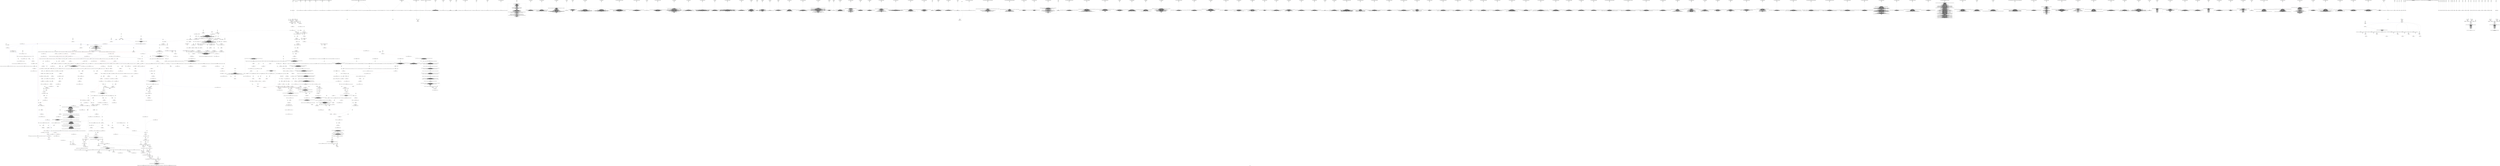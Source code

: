 digraph "constraint_graph" {
	label="constraint_graph";

	Node0x1796240 [shape=record,label="{0\n\<Empty\>\ni8* null\n\n}"];
	Node0x1796240 -> Node0x196fcf0;
	Node0x1796240 -> Node0x18b2ca0[color=blue];
	Node0x1796240 -> Node0x18b7db0[color=blue];
	Node0x1796240 -> Node0x1a08270[color=blue];
	Node0x1796240 -> Node0x18cc490[color=blue];
	Node0x1796240 -> Node0x1910770[color=blue];
	Node0x1796240 -> Node0x18c22d0[color=blue];
	Node0x1796400 [shape=record,label="{1\n\<Empty\>\ni8* undef\n\n}"];
	Node0x1799210 [shape=record,label="{2\n\<Empty\>\nOffset:0\n\n}"];
	Node0x1799210 -> Node0x17993c0[color=green];
	Node0x17993c0 [shape=record,label="{3\nanonymous ptr\n}"];
	Node0x1799820 [shape=record,label="{4\n\<Empty\>\nOffset:0\n\n}"];
	Node0x1799820 -> Node0x1799c70[color=green];
	Node0x1799c70 [shape=record,label="{5\nanonymous ptr\n}"];
	Node0x179b250 [shape=record,label="{6\n\<Empty\>\n@_ZStL8__ioinit = internal global %\"class.std::ios_base::Init\" zeroinitializer, align 1\nOffset:0\n\n}"];
	Node0x179b250 -> Node0x179b400[color=green];
	Node0x179b400 [shape=record,label="{7\nanonymous ptr\n}"];
	Node0x179b400 -> Node0x179bc80;
	Node0x179bc80 [shape=record,label="{8\n\<Empty\>\n@_ZStL8__ioinit = internal global %\"class.std::ios_base::Init\" zeroinitializer, align 1\n\n}"];
	Node0x179cc50 [shape=record,label="{9\n\<Empty\>\n@__dso_handle = external hidden global i8\nOffset:0\n\n}"];
	Node0x179cc50 -> Node0x179ce00[color=green];
	Node0x179ce00 [shape=record,label="{10\nanonymous ptr\n}"];
	Node0x179ce00 -> Node0x179d3e0;
	Node0x179d3e0 [shape=record,label="{11\n\<Empty\>\n@__dso_handle = external hidden global i8\n\n}"];
	Node0x179e9d0 [shape=record,label="{12\n\<Empty\>\n@_ZSt4cout = external dso_local global %\"class.std::basic_ostream\", align 8\nOffset:0\n\n}"];
	Node0x179e9d0 -> Node0x179eb80[color=green];
	Node0x179eb80 [shape=record,label="{13\nanonymous ptr\n}"];
	Node0x179eb80 -> Node0x179f160;
	Node0x179f160 [shape=record,label="{14\n\<Empty\>\n@_ZSt4cout = external dso_local global %\"class.std::basic_ostream\", align 8\n\n}"];
	Node0x179f740 [shape=record,label="{15\n\<Empty\>\n@.str = private unnamed_addr constant [19 x i8] c\"Hello from thread \\00\", align 1\nOffset:0\n\n}"];
	Node0x179f740 -> Node0x179f8f0[color=green];
	Node0x179f8f0 [shape=record,label="{16\nanonymous ptr\n}"];
	Node0x179f8f0 -> Node0x17a0b50;
	Node0x17a0b50 [shape=record,label="{17\n\<Empty\>\n@.str = private unnamed_addr constant [19 x i8] c\"Hello from thread \\00\", align 1\n\n}"];
	Node0x17a1130 [shape=record,label="{18\n\<Empty\>\n@.str.1 = private unnamed_addr constant [37 x i8] c\"All threads have finished executing.\\00\", align 1\nOffset:0\n\n}"];
	Node0x17a1130 -> Node0x17a12e0[color=green];
	Node0x17a12e0 [shape=record,label="{19\nanonymous ptr\n}"];
	Node0x17a12e0 -> Node0x17a18c0;
	Node0x17a18c0 [shape=record,label="{20\n\<Empty\>\n@.str.1 = private unnamed_addr constant [37 x i8] c\"All threads have finished executing.\\00\", align 1\n\n}"];
	Node0x17a1ea0 [shape=record,label="{21\n\<Empty\>\n@_ZTVNSt6thread11_State_implINS_8_InvokerISt5tupleIJPFviEiEEEEEE = linkonce_odr dso_local unnamed_addr constant \{ [5 x i8*] \} \{ [5 x i8*] [i8* null, i8* bitcast (\{ i8*, i8*, i8* \}* @_ZTINSt6thread11_State_implINS_8_InvokerISt5tupleIJPFviEiEEEEEE to i8*), i8* bitcast (void (%\"struct.std::thread::_State_impl\"*)* @_ZNSt6thread11_State_implINS_8_InvokerISt5tupleIJPFviEiEEEEED2Ev to i8*), i8* bitcast (void (%\"struct.std::thread::_State_impl\"*)* @_ZNSt6thread11_State_implINS_8_InvokerISt5tupleIJPFviEiEEEEED0Ev to i8*), i8* bitcast (void (%\"struct.std::thread::_State_impl\"*)* @_ZNSt6thread11_State_implINS_8_InvokerISt5tupleIJPFviEiEEEEE6_M_runEv to i8*)] \}, comdat, align 8\nOffset:0\n\n}"];
	Node0x17a1ea0 -> Node0x17a2050[color=green];
	Node0x17a2050 [shape=record,label="{22\nanonymous ptr\n}"];
	Node0x17a2050 -> Node0x17a2630;
	Node0x17a2630 [shape=record,label="{23\n\<Empty\>\n@_ZTVNSt6thread11_State_implINS_8_InvokerISt5tupleIJPFviEiEEEEEE = linkonce_odr dso_local unnamed_addr constant \{ [5 x i8*] \} \{ [5 x i8*] [i8* null, i8* bitcast (\{ i8*, i8*, i8* \}* @_ZTINSt6thread11_State_implINS_8_InvokerISt5tupleIJPFviEiEEEEEE to i8*), i8* bitcast (void (%\"struct.std::thread::_State_impl\"*)* @_ZNSt6thread11_State_implINS_8_InvokerISt5tupleIJPFviEiEEEEED2Ev to i8*), i8* bitcast (void (%\"struct.std::thread::_State_impl\"*)* @_ZNSt6thread11_State_implINS_8_InvokerISt5tupleIJPFviEiEEEEED0Ev to i8*), i8* bitcast (void (%\"struct.std::thread::_State_impl\"*)* @_ZNSt6thread11_State_implINS_8_InvokerISt5tupleIJPFviEiEEEEE6_M_runEv to i8*)] \}, comdat, align 8\n\n}"];
	Node0x17a2630 -> Node0x18e8f60[color=purple];
	Node0x17a2c10 [shape=record,label="{24\n\<Empty\>\n@_ZTVN10__cxxabiv120__si_class_type_infoE = external dso_local global i8*\nOffset:0\n\n}"];
	Node0x17a2c10 -> Node0x17a2dc0[color=green];
	Node0x17a2dc0 [shape=record,label="{25\nanonymous ptr\n}"];
	Node0x17a2dc0 -> Node0x17a33a0;
	Node0x17a33a0 [shape=record,label="{26\n\<Empty\>\n@_ZTVN10__cxxabiv120__si_class_type_infoE = external dso_local global i8*\n\n}"];
	Node0x17a3980 [shape=record,label="{27\n\<Empty\>\n@_ZTSNSt6thread11_State_implINS_8_InvokerISt5tupleIJPFviEiEEEEEE = linkonce_odr dso_local constant [60 x i8] c\"NSt6thread11_State_implINS_8_InvokerISt5tupleIJPFviEiEEEEEE\\00\", comdat, align 1\nOffset:0\n\n}"];
	Node0x17a3980 -> Node0x17a3b30[color=green];
	Node0x17a3b30 [shape=record,label="{28\nanonymous ptr\n}"];
	Node0x17a3b30 -> Node0x184e6a0;
	Node0x17a3b30 -> Node0x17a4110;
	Node0x17a4110 [shape=record,label="{29\n\<Empty\>\n@_ZTSNSt6thread11_State_implINS_8_InvokerISt5tupleIJPFviEiEEEEEE = linkonce_odr dso_local constant [60 x i8] c\"NSt6thread11_State_implINS_8_InvokerISt5tupleIJPFviEiEEEEEE\\00\", comdat, align 1\n\n}"];
	Node0x17a46f0 [shape=record,label="{30\n\<Empty\>\n@_ZTINSt6thread6_StateE = external dso_local constant i8*\nOffset:0\n\n}"];
	Node0x17a46f0 -> Node0x17a48a0[color=green];
	Node0x17a48a0 [shape=record,label="{31\nanonymous ptr\n}"];
	Node0x17a48a0 -> Node0x184f2e0;
	Node0x17a48a0 -> Node0x17a5120;
	Node0x17a5120 [shape=record,label="{32\n\<Empty\>\n@_ZTINSt6thread6_StateE = external dso_local constant i8*\n\n}"];
	Node0x179c320 [shape=record,label="{33\n\<Empty\>\n@_ZTINSt6thread11_State_implINS_8_InvokerISt5tupleIJPFviEiEEEEEE = linkonce_odr dso_local constant \{ i8*, i8*, i8* \} \{ i8* bitcast (i8** getelementptr inbounds (i8*, i8** @_ZTVN10__cxxabiv120__si_class_type_infoE, i64 2) to i8*), i8* getelementptr inbounds ([60 x i8], [60 x i8]* @_ZTSNSt6thread11_State_implINS_8_InvokerISt5tupleIJPFviEiEEEEEE, i32 0, i32 0), i8* bitcast (i8** @_ZTINSt6thread6_StateE to i8*) \}, comdat, align 8\nOffset:0\n\n}"];
	Node0x179c320 -> Node0x179c4d0[color=green];
	Node0x179c4d0 [shape=record,label="{34\nanonymous ptr\n}"];
	Node0x179c4d0 -> Node0x17a7e00;
	Node0x179c4d0 -> Node0x17a1ea0;
	Node0x17a7e00 [shape=record,label="{35\n\<Empty\>\n@_ZTINSt6thread11_State_implINS_8_InvokerISt5tupleIJPFviEiEEEEEE = linkonce_odr dso_local constant \{ i8*, i8*, i8* \} \{ i8* bitcast (i8** getelementptr inbounds (i8*, i8** @_ZTVN10__cxxabiv120__si_class_type_infoE, i64 2) to i8*), i8* getelementptr inbounds ([60 x i8], [60 x i8]* @_ZTSNSt6thread11_State_implINS_8_InvokerISt5tupleIJPFviEiEEEEEE, i32 0, i32 0), i8* bitcast (i8** @_ZTINSt6thread6_StateE to i8*) \}, comdat, align 8\n\n}"];
	Node0x17a83e0 [shape=record,label="{36\n\<Empty\>\n@_ZTVNSt6thread6_StateE = external dso_local unnamed_addr constant \{ [5 x i8*] \}, align 8\nOffset:0\n\n}"];
	Node0x17a83e0 -> Node0x17a8590[color=green];
	Node0x17a8590 [shape=record,label="{37\nanonymous ptr\n}"];
	Node0x17a8590 -> Node0x17a8b70;
	Node0x17a8b70 [shape=record,label="{38\n\<Empty\>\n@_ZTVNSt6thread6_StateE = external dso_local unnamed_addr constant \{ [5 x i8*] \}, align 8\n\n}"];
	Node0x17a8b70 -> Node0x1861c30[color=purple];
	Node0x17a9150 [shape=record,label="{39\n\<Empty\>\n@.str.2 = private unnamed_addr constant [26 x i8] c\"vector::_M_realloc_insert\\00\", align 1\nOffset:0\n\n}"];
	Node0x17a9150 -> Node0x17a9300[color=green];
	Node0x17a9300 [shape=record,label="{40\nanonymous ptr\n}"];
	Node0x17a9300 -> Node0x17a98e0;
	Node0x17a98e0 [shape=record,label="{41\n\<Empty\>\n@.str.2 = private unnamed_addr constant [26 x i8] c\"vector::_M_realloc_insert\\00\", align 1\n\n}"];
	Node0x17a98e0 -> Node0x1960c50;
	Node0x17a9ec0 [shape=record,label="{42\n\<Empty\>\n@llvm.global_ctors = appending global [1 x \{ i32, void ()*, i8* \}] [\{ i32, void ()*, i8* \} \{ i32 65535, void ()* @_GLOBAL__sub_I_simple.cpp, i8* null \}]\nOffset:0\n\n}"];
	Node0x17a9ec0 -> Node0x17aa070[color=green];
	Node0x17aa070 [shape=record,label="{43\nanonymous ptr\n}"];
	Node0x17aa070 -> Node0x17aa650;
	Node0x17aa650 [shape=record,label="{44\n\<Empty\>\n@llvm.global_ctors = appending global [1 x \{ i32, void ()*, i8* \}] [\{ i32, void ()*, i8* \} \{ i32 65535, void ()* @_GLOBAL__sub_I_simple.cpp, i8* null \}]\n\n}"];
	Node0x17aac30 [shape=record,label="{45\n\<Empty\>__cxx_global_var_init\nOffset:0\n\n}"];
	Node0x17aac30 -> Node0x17aade0[color=green];
	Node0x17aade0 [shape=record,label="{46\nanonymous ptr\n}"];
	Node0x17aade0 -> Node0x17ab3c0;
	Node0x17ab3c0 [shape=record,label="{47\n\<Empty\>\n\n; Function Attrs: noinline uwtable\ndefine internal void @__cxx_global_var_init() #0 section \".text.startup\" \{\n  call void @_ZNSt8ios_base4InitC1Ev(%\"class.std::ios_base::Init\"* @_ZStL8__ioinit)\n  %1 = bitcast void (%\"class.std::ios_base::Init\"*)* @_ZNSt8ios_base4InitD1Ev to void (i8*)*\n  %2 = getelementptr inbounds %\"class.std::ios_base::Init\", %\"class.std::ios_base::Init\"* @_ZStL8__ioinit, i32 0, i32 0\n  %3 = call i32 @__cxa_atexit(void (i8*)* %1, i8* %2, i8* @__dso_handle) #3\n  ret void\n\}\n\n\n}"];
	Node0x17ab9a0 [shape=record,label="{48\n\<Empty\>_ZNSt8ios_base4InitC1Ev\nOffset:0\n\n}"];
	Node0x17ab9a0 -> Node0x17abb50[color=green];
	Node0x17abb50 [shape=record,label="{49\nanonymous ptr\n}"];
	Node0x17abb50 -> Node0x17ac130;
	Node0x17ac130 [shape=record,label="{50\n\<Empty\>\n\ndeclare dso_local void @_ZNSt8ios_base4InitC1Ev(%\"class.std::ios_base::Init\"*) unnamed_addr #1\n\n\n}"];
	Node0x17ac710 [shape=record,label="{51\n\<Empty\>_ZNSt8ios_base4InitD1Ev\nOffset:0\n\n}"];
	Node0x17ac710 -> Node0x17ac8c0[color=green];
	Node0x17ac8c0 [shape=record,label="{52\nanonymous ptr\n}"];
	Node0x17ac8c0 -> Node0x17acea0;
	Node0x17acea0 [shape=record,label="{53\n\<Empty\>\n\n; Function Attrs: nounwind\ndeclare dso_local void @_ZNSt8ios_base4InitD1Ev(%\"class.std::ios_base::Init\"*) unnamed_addr #2\n\n\n}"];
	Node0x17ad480 [shape=record,label="{54\n\<Empty\>__cxa_atexit\nOffset:0\n\n}"];
	Node0x17ad480 -> Node0x17ad630[color=green];
	Node0x17ad630 [shape=record,label="{55\nanonymous ptr\n}"];
	Node0x17ad630 -> Node0x17adeb0;
	Node0x17adeb0 [shape=record,label="{56\n\<Empty\>\n\n; Function Attrs: nounwind\ndeclare dso_local i32 @__cxa_atexit(void (i8*)*, i8*, i8*) #3\n\n\n}"];
	Node0x17ae490 [shape=record,label="{57\n\<Empty\>_Z12printMessagei\nOffset:0\n\n}"];
	Node0x17ae490 -> Node0x17ae640[color=green];
	Node0x17ae640 [shape=record,label="{58\nanonymous ptr\n}"];
	Node0x17ae640 -> Node0x17aeec0;
	Node0x17aeec0 [shape=record,label="{59\n\<Empty\>\n\n; Function Attrs: noinline optnone uwtable\ndefine dso_local void @_Z12printMessagei(i32) #4 \{\n  %2 = alloca i32, align 4\n  store i32 %0, i32* %2, align 4\n  %3 = getelementptr inbounds [19 x i8], [19 x i8]* @.str, i64 0, i64 0\n  %4 = call dereferenceable(272) %\"class.std::basic_ostream\"* @_ZStlsISt11char_traitsIcEERSt13basic_ostreamIcT_ES5_PKc(%\"class.std::basic_ostream\"* dereferenceable(272) @_ZSt4cout, i8* %3)\n  %5 = load i32, i32* %2, align 4\n  %6 = call dereferenceable(272) %\"class.std::basic_ostream\"* @_ZNSolsEi(%\"class.std::basic_ostream\"* %4, i32 %5)\n  %7 = call dereferenceable(272) %\"class.std::basic_ostream\"* @_ZNSolsEPFRSoS_E(%\"class.std::basic_ostream\"* %6, %\"class.std::basic_ostream\"* (%\"class.std::basic_ostream\"*)* @_ZSt4endlIcSt11char_traitsIcEERSt13basic_ostreamIT_T0_ES6_)\n  ret void\n\}\n\n\n}"];
	Node0x17aeec0 -> Node0x17fb590;
	Node0x17af4a0 [shape=record,label="{60\n\<Empty\>_ZStlsISt11char_traitsIcEERSt13basic_ostreamIcT_ES5_PKc\nOffset:0\n\n}"];
	Node0x17af4a0 -> Node0x17af650[color=green];
	Node0x17af650 [shape=record,label="{61\nanonymous ptr\n}"];
	Node0x17af650 -> Node0x17afed0;
	Node0x17afed0 [shape=record,label="{62\n\<Empty\>\n\ndeclare dso_local dereferenceable(272) %\"class.std::basic_ostream\"* @_ZStlsISt11char_traitsIcEERSt13basic_ostreamIcT_ES5_PKc(%\"class.std::basic_ostream\"* dereferenceable(272), i8*) #1\n\n\n}"];
	Node0x17b04b0 [shape=record,label="{63\n\<Empty\>_ZNSolsEi\nOffset:0\n\n}"];
	Node0x17b04b0 -> Node0x17b0660[color=green];
	Node0x17b0660 [shape=record,label="{64\nanonymous ptr\n}"];
	Node0x17b0660 -> Node0x1799580;
	Node0x1799580 [shape=record,label="{65\n\<Empty\>\n\ndeclare dso_local dereferenceable(272) %\"class.std::basic_ostream\"* @_ZNSolsEi(%\"class.std::basic_ostream\"*, i32) #1\n\n\n}"];
	Node0x17aec20 [shape=record,label="{66\n\<Empty\>_ZNSolsEPFRSoS_E\nOffset:0\n\n}"];
	Node0x17aec20 -> Node0x17afc30[color=green];
	Node0x17afc30 [shape=record,label="{67\nanonymous ptr\n}"];
	Node0x17afc30 -> Node0x17a5940;
	Node0x17a5940 [shape=record,label="{68\n\<Empty\>\n\ndeclare dso_local dereferenceable(272) %\"class.std::basic_ostream\"* @_ZNSolsEPFRSoS_E(%\"class.std::basic_ostream\"*, %\"class.std::basic_ostream\"* (%\"class.std::basic_ostream\"*)*) #1\n\n\n}"];
	Node0x17a02e0 [shape=record,label="{69\n\<Empty\>_ZSt4endlIcSt11char_traitsIcEERSt13basic_ostreamIT_T0_ES6_\nOffset:0\n\n}"];
	Node0x17a02e0 -> Node0x17a0490[color=green];
	Node0x17a0490 [shape=record,label="{70\nanonymous ptr\n}"];
	Node0x17a0490 -> Node0x17a71a0;
	Node0x17a71a0 [shape=record,label="{71\n\<Empty\>\n\ndeclare dso_local dereferenceable(272) %\"class.std::basic_ostream\"* @_ZSt4endlIcSt11char_traitsIcEERSt13basic_ostreamIT_T0_ES6_(%\"class.std::basic_ostream\"* dereferenceable(272)) #1\n\n\n}"];
	Node0x17a7780 [shape=record,label="{72\n\<Empty\>main\nOffset:0\n\n}"];
	Node0x17a7780 -> Node0x17a5b00[color=green];
	Node0x17a5b00 [shape=record,label="{73\nanonymous ptr\n}"];
	Node0x17a5b00 -> Node0x17b5370;
	Node0x17b5370 [shape=record,label="{74\n\<Empty\>\n\n; Function Attrs: noinline norecurse optnone uwtable\ndefine dso_local i32 @main() #5 personality i8* bitcast (i32 (...)* @__gxx_personality_v0 to i8*) \{\n  %1 = alloca i32, align 4\n  %2 = alloca i32, align 4\n  %3 = alloca %\"class.std::vector\", align 8\n  %4 = alloca i32, align 4\n  %5 = alloca %\"class.std::thread\", align 8\n  %6 = alloca i8*\n  %7 = alloca i32\n  %8 = alloca %\"class.std::vector\"*, align 8\n  %9 = alloca %\"class.__gnu_cxx::__normal_iterator\", align 8\n  %10 = alloca %\"class.__gnu_cxx::__normal_iterator\", align 8\n  %11 = alloca %\"class.std::thread\"*, align 8\n  store i32 0, i32* %1, align 4\n  store i32 5, i32* %2, align 4\n  call void @_ZNSt6vectorISt6threadSaIS0_EEC2Ev(%\"class.std::vector\"* %3) #3\n  store i32 0, i32* %4, align 4\n  br label %12\n\n12:                                               ; preds = %18, %0\n  %13 = load i32, i32* %4, align 4\n  %14 = icmp slt i32 %13, 5\n  br i1 %14, label %15, label %21\n\n15:                                               ; preds = %12\n  invoke void @_ZNSt6threadC2IRFviEJRiEvEEOT_DpOT0_(%\"class.std::thread\"* %5, void (i32)* @_Z12printMessagei, i32* dereferenceable(4) %4)\n          to label %16 unwind label %aser.unreachable\n\n16:                                               ; preds = %15\n  invoke void @_ZNSt6vectorISt6threadSaIS0_EE9push_backEOS0_(%\"class.std::vector\"* %3, %\"class.std::thread\"* dereferenceable(8) %5)\n          to label %17 unwind label %aser.unreachable\n\n17:                                               ; preds = %16\n  call void @_ZNSt6threadD2Ev(%\"class.std::thread\"* %5) #3\n  br label %18\n\n18:                                               ; preds = %17\n  %19 = load i32, i32* %4, align 4\n  %20 = add nsw i32 %19, 1\n  store i32 %20, i32* %4, align 4\n  br label %12\n\n21:                                               ; preds = %12\n  store %\"class.std::vector\"* %3, %\"class.std::vector\"** %8, align 8\n  %22 = load %\"class.std::vector\"*, %\"class.std::vector\"** %8, align 8\n  %23 = call %\"class.std::thread\"* @_ZNSt6vectorISt6threadSaIS0_EE5beginEv(%\"class.std::vector\"* %22) #3\n  %24 = getelementptr inbounds %\"class.__gnu_cxx::__normal_iterator\", %\"class.__gnu_cxx::__normal_iterator\"* %9, i32 0, i32 0\n  store %\"class.std::thread\"* %23, %\"class.std::thread\"** %24, align 8\n  %25 = load %\"class.std::vector\"*, %\"class.std::vector\"** %8, align 8\n  %26 = call %\"class.std::thread\"* @_ZNSt6vectorISt6threadSaIS0_EE3endEv(%\"class.std::vector\"* %25) #3\n  %27 = getelementptr inbounds %\"class.__gnu_cxx::__normal_iterator\", %\"class.__gnu_cxx::__normal_iterator\"* %10, i32 0, i32 0\n  store %\"class.std::thread\"* %26, %\"class.std::thread\"** %27, align 8\n  br label %28\n\n28:                                               ; preds = %34, %21\n  %29 = call zeroext i1 @_ZN9__gnu_cxxneIPSt6threadSt6vectorIS1_SaIS1_EEEEbRKNS_17__normal_iteratorIT_T0_EESB_(%\"class.__gnu_cxx::__normal_iterator\"* dereferenceable(8) %9, %\"class.__gnu_cxx::__normal_iterator\"* dereferenceable(8) %10) #3\n  br i1 %29, label %30, label %36\n\n30:                                               ; preds = %28\n  %31 = call dereferenceable(8) %\"class.std::thread\"* @_ZNK9__gnu_cxx17__normal_iteratorIPSt6threadSt6vectorIS1_SaIS1_EEEdeEv(%\"class.__gnu_cxx::__normal_iterator\"* %9) #3\n  store %\"class.std::thread\"* %31, %\"class.std::thread\"** %11, align 8\n  %32 = load %\"class.std::thread\"*, %\"class.std::thread\"** %11, align 8\n  invoke void @_ZNSt6thread4joinEv(%\"class.std::thread\"* %32)\n          to label %33 unwind label %aser.unreachable\n\n33:                                               ; preds = %30\n  br label %34\n\n34:                                               ; preds = %33\n  %35 = call dereferenceable(8) %\"class.__gnu_cxx::__normal_iterator\"* @_ZN9__gnu_cxx17__normal_iteratorIPSt6threadSt6vectorIS1_SaIS1_EEEppEv(%\"class.__gnu_cxx::__normal_iterator\"* %9) #3\n  br label %28\n\n36:                                               ; preds = %28\n  %37 = getelementptr inbounds [37 x i8], [37 x i8]* @.str.1, i64 0, i64 0\n  %38 = invoke dereferenceable(272) %\"class.std::basic_ostream\"* @_ZStlsISt11char_traitsIcEERSt13basic_ostreamIcT_ES5_PKc(%\"class.std::basic_ostream\"* dereferenceable(272) @_ZSt4cout, i8* %37)\n          to label %39 unwind label %aser.unreachable\n\n39:                                               ; preds = %36\n  %40 = invoke dereferenceable(272) %\"class.std::basic_ostream\"* @_ZNSolsEPFRSoS_E(%\"class.std::basic_ostream\"* %38, %\"class.std::basic_ostream\"* (%\"class.std::basic_ostream\"*)* @_ZSt4endlIcSt11char_traitsIcEERSt13basic_ostreamIT_T0_ES6_)\n          to label %41 unwind label %aser.unreachable\n\n41:                                               ; preds = %39\n  store i32 0, i32* %1, align 4\n  call void @_ZNSt6vectorISt6threadSaIS0_EED2Ev(%\"class.std::vector\"* %3) #3\n  %42 = load i32, i32* %1, align 4\n  ret i32 %42\n\naser.unreachable:                                 ; preds = %39, %36, %30, %16, %15\n  unreachable\n\}\n\n\n}"];
	Node0x17b5950 [shape=record,label="{75\n\<Empty\>_ZNSt6vectorISt6threadSaIS0_EEC2Ev\nOffset:0\n\n}"];
	Node0x17b5950 -> Node0x17b5b00[color=green];
	Node0x17b5b00 [shape=record,label="{76\nanonymous ptr\n}"];
	Node0x17b5b00 -> Node0x17b60e0;
	Node0x17b60e0 [shape=record,label="{77\n\<Empty\>\n\n; Function Attrs: noinline nounwind optnone uwtable\ndefine linkonce_odr dso_local void @_ZNSt6vectorISt6threadSaIS0_EEC2Ev(%\"class.std::vector\"*) unnamed_addr #6 comdat align 2 \{\n  %2 = alloca %\"class.std::vector\"*, align 8\n  store %\"class.std::vector\"* %0, %\"class.std::vector\"** %2, align 8\n  %3 = load %\"class.std::vector\"*, %\"class.std::vector\"** %2, align 8\n  %4 = bitcast %\"class.std::vector\"* %3 to %\"struct.std::_Vector_base\"*\n  call void @_ZNSt12_Vector_baseISt6threadSaIS0_EEC2Ev(%\"struct.std::_Vector_base\"* %4) #3\n  ret void\n\}\n\n\n}"];
	Node0x17b66c0 [shape=record,label="{78\n\<Empty\>_ZNSt6vectorISt6threadSaIS0_EE9push_backEOS0_\nOffset:0\n\n}"];
	Node0x17b66c0 -> Node0x17b6870[color=green];
	Node0x17b6870 [shape=record,label="{79\nanonymous ptr\n}"];
	Node0x17b6870 -> Node0x17b6e50;
	Node0x17b6e50 [shape=record,label="{80\n\<Empty\>\n\n; Function Attrs: noinline optnone uwtable\ndefine linkonce_odr dso_local void @_ZNSt6vectorISt6threadSaIS0_EE9push_backEOS0_(%\"class.std::vector\"*, %\"class.std::thread\"* dereferenceable(8)) #4 comdat align 2 \{\n  %3 = alloca %\"class.std::vector\"*, align 8\n  %4 = alloca %\"class.std::thread\"*, align 8\n  store %\"class.std::vector\"* %0, %\"class.std::vector\"** %3, align 8\n  store %\"class.std::thread\"* %1, %\"class.std::thread\"** %4, align 8\n  %5 = load %\"class.std::vector\"*, %\"class.std::vector\"** %3, align 8\n  %6 = load %\"class.std::thread\"*, %\"class.std::thread\"** %4, align 8\n  %7 = call dereferenceable(8) %\"class.std::thread\"* @_ZSt4moveIRSt6threadEONSt16remove_referenceIT_E4typeEOS3_(%\"class.std::thread\"* dereferenceable(8) %6) #3\n  call void @_ZNSt6vectorISt6threadSaIS0_EE12emplace_backIJS0_EEEvDpOT_(%\"class.std::vector\"* %5, %\"class.std::thread\"* dereferenceable(8) %7)\n  ret void\n\}\n\n\n}"];
	Node0x17b7430 [shape=record,label="{81\n\<Empty\>_ZNSt6threadC2IRFviEJRiEvEEOT_DpOT0_\nOffset:0\n\n}"];
	Node0x17b7430 -> Node0x17b75e0[color=green];
	Node0x17b75e0 [shape=record,label="{82\nanonymous ptr\n}"];
	Node0x17b75e0 -> Node0x17b7bc0;
	Node0x17b7bc0 [shape=record,label="{83\n\<Empty\>\n\n; Function Attrs: noinline optnone uwtable\ndefine linkonce_odr dso_local void @_ZNSt6threadC2IRFviEJRiEvEEOT_DpOT0_(%\"class.std::thread\"*, void (i32)*, i32* dereferenceable(4)) unnamed_addr #4 comdat align 2 personality i8* bitcast (i32 (...)* @__gxx_personality_v0 to i8*) \{\n  %4 = alloca %\"class.std::thread\"*, align 8\n  %5 = alloca void (i32)*, align 8\n  %6 = alloca i32*, align 8\n  %7 = alloca void ()*, align 8\n  %8 = alloca %\"class.std::unique_ptr\", align 8\n  %9 = alloca %\"struct.std::thread::_Invoker\", align 8\n  %10 = alloca i8*\n  %11 = alloca i32\n  store %\"class.std::thread\"* %0, %\"class.std::thread\"** %4, align 8\n  store void (i32)* %1, void (i32)** %5, align 8\n  store i32* %2, i32** %6, align 8\n  %12 = load %\"class.std::thread\"*, %\"class.std::thread\"** %4, align 8\n  %13 = getelementptr inbounds %\"class.std::thread\", %\"class.std::thread\"* %12, i32 0, i32 0\n  call void @_ZNSt6thread2idC2Ev(%\"class.std::thread::id\"* %13) #3\n  %14 = bitcast i32 (i64*, %union.pthread_attr_t*, i8* (i8*)*, i8*)* @pthread_create to void ()*\n  store void ()* %14, void ()** %7, align 8\n  %15 = load void (i32)*, void (i32)** %5, align 8\n  %16 = call void (i32)* @_ZSt7forwardIRFviEEOT_RNSt16remove_referenceIS2_E4typeE(void (i32)* %15) #3\n  %17 = load i32*, i32** %6, align 8\n  %18 = call dereferenceable(4) i32* @_ZSt7forwardIRiEOT_RNSt16remove_referenceIS1_E4typeE(i32* dereferenceable(4) %17) #3\n  call void @_ZNSt6thread14__make_invokerIRFviEJRiEEENS_8_InvokerISt5tupleIJNSt5decayIT_E4typeEDpNS6_IT0_E4typeEEEEEOS7_DpOSA_(%\"struct.std::thread::_Invoker\"* sret %9, void (i32)* %16, i32* dereferenceable(4) %18)\n  call void @_ZNSt6thread13_S_make_stateINS_8_InvokerISt5tupleIJPFviEiEEEEEESt10unique_ptrINS_6_StateESt14default_deleteIS8_EEOT_(%\"class.std::unique_ptr\"* sret %8, %\"struct.std::thread::_Invoker\"* dereferenceable(16) %9)\n  %19 = load void ()*, void ()** %7, align 8\n  invoke void @_ZNSt6thread15_M_start_threadESt10unique_ptrINS_6_StateESt14default_deleteIS1_EEPFvvE(%\"class.std::thread\"* %12, %\"class.std::unique_ptr\"* %8, void ()* %19)\n          to label %20 unwind label %aser.unreachable\n\n20:                                               ; preds = %3\n  call void @_ZNSt10unique_ptrINSt6thread6_StateESt14default_deleteIS1_EED2Ev(%\"class.std::unique_ptr\"* %8) #3\n  ret void\n\naser.unreachable:                                 ; preds = %3\n  unreachable\n\}\n\n\n}"];
	Node0x17b81a0 [shape=record,label="{84\n\<Empty\>__gxx_personality_v0\nOffset:0\n\n}"];
	Node0x17b81a0 -> Node0x17b8350[color=green];
	Node0x17b8350 [shape=record,label="{85\nanonymous ptr\n}"];
	Node0x17b8350 -> Node0x17b8bd0;
	Node0x17b8bd0 [shape=record,label="{86\n\<Empty\>\n\ndeclare dso_local i32 @__gxx_personality_v0(...)\n\n\n}"];
	Node0x17b91b0 [shape=record,label="{87\n\<Empty\>_ZNSt6threadD2Ev\nOffset:0\n\n}"];
	Node0x17b91b0 -> Node0x17b9360[color=green];
	Node0x17b9360 [shape=record,label="{88\nanonymous ptr\n}"];
	Node0x17b9360 -> Node0x17b9dc0;
	Node0x17b9dc0 [shape=record,label="{89\n\<Empty\>\n\n; Function Attrs: noinline nounwind optnone uwtable\ndefine linkonce_odr dso_local void @_ZNSt6threadD2Ev(%\"class.std::thread\"*) unnamed_addr #6 comdat align 2 \{\n  %2 = alloca %\"class.std::thread\"*, align 8\n  store %\"class.std::thread\"* %0, %\"class.std::thread\"** %2, align 8\n  %3 = load %\"class.std::thread\"*, %\"class.std::thread\"** %2, align 8\n  %4 = call zeroext i1 @_ZNKSt6thread8joinableEv(%\"class.std::thread\"* %3) #3\n  br i1 %4, label %5, label %6\n\n5:                                                ; preds = %1\n  call void @_ZSt9terminatev() #14\n  unreachable\n\n6:                                                ; preds = %1\n  ret void\n\}\n\n\n}"];
	Node0x17ba3a0 [shape=record,label="{90\n\<Empty\>_ZNSt6vectorISt6threadSaIS0_EE5beginEv\nOffset:0\n\n}"];
	Node0x17ba3a0 -> Node0x17ba550[color=green];
	Node0x17ba550 [shape=record,label="{91\nanonymous ptr\n}"];
	Node0x17ba550 -> Node0x17badd0;
	Node0x17badd0 [shape=record,label="{92\n\<Empty\>\n\n; Function Attrs: noinline nounwind optnone uwtable\ndefine linkonce_odr dso_local %\"class.std::thread\"* @_ZNSt6vectorISt6threadSaIS0_EE5beginEv(%\"class.std::vector\"*) #6 comdat align 2 \{\n  %2 = alloca %\"class.__gnu_cxx::__normal_iterator\", align 8\n  %3 = alloca %\"class.std::vector\"*, align 8\n  store %\"class.std::vector\"* %0, %\"class.std::vector\"** %3, align 8\n  %4 = load %\"class.std::vector\"*, %\"class.std::vector\"** %3, align 8\n  %5 = bitcast %\"class.std::vector\"* %4 to %\"struct.std::_Vector_base\"*\n  %6 = getelementptr inbounds %\"struct.std::_Vector_base\", %\"struct.std::_Vector_base\"* %5, i32 0, i32 0\n  %7 = bitcast %\"struct.std::_Vector_base\<std::thread, std::allocator\<std::thread\> \>::_Vector_impl\"* %6 to %\"struct.std::_Vector_base\<std::thread, std::allocator\<std::thread\> \>::_Vector_impl_data\"*\n  %8 = getelementptr inbounds %\"struct.std::_Vector_base\<std::thread, std::allocator\<std::thread\> \>::_Vector_impl_data\", %\"struct.std::_Vector_base\<std::thread, std::allocator\<std::thread\> \>::_Vector_impl_data\"* %7, i32 0, i32 0\n  call void @_ZN9__gnu_cxx17__normal_iteratorIPSt6threadSt6vectorIS1_SaIS1_EEEC2ERKS2_(%\"class.__gnu_cxx::__normal_iterator\"* %2, %\"class.std::thread\"** dereferenceable(8) %8) #3\n  %9 = getelementptr inbounds %\"class.__gnu_cxx::__normal_iterator\", %\"class.__gnu_cxx::__normal_iterator\"* %2, i32 0, i32 0\n  %10 = load %\"class.std::thread\"*, %\"class.std::thread\"** %9, align 8\n  ret %\"class.std::thread\"* %10\n\}\n\n\n}"];
	Node0x17bb3b0 [shape=record,label="{93\n\<Empty\>_ZNSt6vectorISt6threadSaIS0_EE3endEv\nOffset:0\n\n}"];
	Node0x17bb3b0 -> Node0x17bb560[color=green];
	Node0x17bb560 [shape=record,label="{94\nanonymous ptr\n}"];
	Node0x17bb560 -> Node0x17bbde0;
	Node0x17bbde0 [shape=record,label="{95\n\<Empty\>\n\n; Function Attrs: noinline nounwind optnone uwtable\ndefine linkonce_odr dso_local %\"class.std::thread\"* @_ZNSt6vectorISt6threadSaIS0_EE3endEv(%\"class.std::vector\"*) #6 comdat align 2 \{\n  %2 = alloca %\"class.__gnu_cxx::__normal_iterator\", align 8\n  %3 = alloca %\"class.std::vector\"*, align 8\n  store %\"class.std::vector\"* %0, %\"class.std::vector\"** %3, align 8\n  %4 = load %\"class.std::vector\"*, %\"class.std::vector\"** %3, align 8\n  %5 = bitcast %\"class.std::vector\"* %4 to %\"struct.std::_Vector_base\"*\n  %6 = getelementptr inbounds %\"struct.std::_Vector_base\", %\"struct.std::_Vector_base\"* %5, i32 0, i32 0\n  %7 = bitcast %\"struct.std::_Vector_base\<std::thread, std::allocator\<std::thread\> \>::_Vector_impl\"* %6 to %\"struct.std::_Vector_base\<std::thread, std::allocator\<std::thread\> \>::_Vector_impl_data\"*\n  %8 = getelementptr inbounds %\"struct.std::_Vector_base\<std::thread, std::allocator\<std::thread\> \>::_Vector_impl_data\", %\"struct.std::_Vector_base\<std::thread, std::allocator\<std::thread\> \>::_Vector_impl_data\"* %7, i32 0, i32 1\n  call void @_ZN9__gnu_cxx17__normal_iteratorIPSt6threadSt6vectorIS1_SaIS1_EEEC2ERKS2_(%\"class.__gnu_cxx::__normal_iterator\"* %2, %\"class.std::thread\"** dereferenceable(8) %8) #3\n  %9 = getelementptr inbounds %\"class.__gnu_cxx::__normal_iterator\", %\"class.__gnu_cxx::__normal_iterator\"* %2, i32 0, i32 0\n  %10 = load %\"class.std::thread\"*, %\"class.std::thread\"** %9, align 8\n  ret %\"class.std::thread\"* %10\n\}\n\n\n}"];
	Node0x17bc3c0 [shape=record,label="{96\n\<Empty\>_ZN9__gnu_cxxneIPSt6threadSt6vectorIS1_SaIS1_EEEEbRKNS_17__normal_iteratorIT_T0_EESB_\nOffset:0\n\n}"];
	Node0x17bc3c0 -> Node0x17bc570[color=green];
	Node0x17bc570 [shape=record,label="{97\nanonymous ptr\n}"];
	Node0x17bc570 -> Node0x17bcdf0;
	Node0x17bcdf0 [shape=record,label="{98\n\<Empty\>\n\n; Function Attrs: noinline nounwind optnone uwtable\ndefine linkonce_odr dso_local zeroext i1 @_ZN9__gnu_cxxneIPSt6threadSt6vectorIS1_SaIS1_EEEEbRKNS_17__normal_iteratorIT_T0_EESB_(%\"class.__gnu_cxx::__normal_iterator\"* dereferenceable(8), %\"class.__gnu_cxx::__normal_iterator\"* dereferenceable(8)) #6 comdat \{\n  %3 = alloca %\"class.__gnu_cxx::__normal_iterator\"*, align 8\n  %4 = alloca %\"class.__gnu_cxx::__normal_iterator\"*, align 8\n  store %\"class.__gnu_cxx::__normal_iterator\"* %0, %\"class.__gnu_cxx::__normal_iterator\"** %3, align 8\n  store %\"class.__gnu_cxx::__normal_iterator\"* %1, %\"class.__gnu_cxx::__normal_iterator\"** %4, align 8\n  %5 = load %\"class.__gnu_cxx::__normal_iterator\"*, %\"class.__gnu_cxx::__normal_iterator\"** %3, align 8\n  %6 = call dereferenceable(8) %\"class.std::thread\"** @_ZNK9__gnu_cxx17__normal_iteratorIPSt6threadSt6vectorIS1_SaIS1_EEE4baseEv(%\"class.__gnu_cxx::__normal_iterator\"* %5) #3\n  %7 = load %\"class.std::thread\"*, %\"class.std::thread\"** %6, align 8\n  %8 = load %\"class.__gnu_cxx::__normal_iterator\"*, %\"class.__gnu_cxx::__normal_iterator\"** %4, align 8\n  %9 = call dereferenceable(8) %\"class.std::thread\"** @_ZNK9__gnu_cxx17__normal_iteratorIPSt6threadSt6vectorIS1_SaIS1_EEE4baseEv(%\"class.__gnu_cxx::__normal_iterator\"* %8) #3\n  %10 = load %\"class.std::thread\"*, %\"class.std::thread\"** %9, align 8\n  %11 = icmp ne %\"class.std::thread\"* %7, %10\n  ret i1 %11\n\}\n\n\n}"];
	Node0x17bd3d0 [shape=record,label="{99\n\<Empty\>_ZNK9__gnu_cxx17__normal_iteratorIPSt6threadSt6vectorIS1_SaIS1_EEEdeEv\nOffset:0\n\n}"];
	Node0x17bd3d0 -> Node0x17bd580[color=green];
	Node0x17bd580 [shape=record,label="{100\nanonymous ptr\n}"];
	Node0x17bd580 -> Node0x17bde00;
	Node0x17bde00 [shape=record,label="{101\n\<Empty\>\n\n; Function Attrs: noinline nounwind optnone uwtable\ndefine linkonce_odr dso_local dereferenceable(8) %\"class.std::thread\"* @_ZNK9__gnu_cxx17__normal_iteratorIPSt6threadSt6vectorIS1_SaIS1_EEEdeEv(%\"class.__gnu_cxx::__normal_iterator\"*) #6 comdat align 2 \{\n  %2 = alloca %\"class.__gnu_cxx::__normal_iterator\"*, align 8\n  store %\"class.__gnu_cxx::__normal_iterator\"* %0, %\"class.__gnu_cxx::__normal_iterator\"** %2, align 8\n  %3 = load %\"class.__gnu_cxx::__normal_iterator\"*, %\"class.__gnu_cxx::__normal_iterator\"** %2, align 8\n  %4 = getelementptr inbounds %\"class.__gnu_cxx::__normal_iterator\", %\"class.__gnu_cxx::__normal_iterator\"* %3, i32 0, i32 0\n  %5 = load %\"class.std::thread\"*, %\"class.std::thread\"** %4, align 8\n  ret %\"class.std::thread\"* %5\n\}\n\n\n}"];
	Node0x17be3e0 [shape=record,label="{102\n\<Empty\>_ZNSt6thread4joinEv\nOffset:0\n\n}"];
	Node0x17be3e0 -> Node0x17be590[color=green];
	Node0x17be590 [shape=record,label="{103\nanonymous ptr\n}"];
	Node0x17be590 -> Node0x17bee10;
	Node0x17bee10 [shape=record,label="{104\n\<Empty\>\n\ndeclare dso_local void @_ZNSt6thread4joinEv(%\"class.std::thread\"*) #1\n\n\n}"];
	Node0x17bf3f0 [shape=record,label="{105\n\<Empty\>_ZN9__gnu_cxx17__normal_iteratorIPSt6threadSt6vectorIS1_SaIS1_EEEppEv\nOffset:0\n\n}"];
	Node0x17bf3f0 -> Node0x17bf5a0[color=green];
	Node0x17bf5a0 [shape=record,label="{106\nanonymous ptr\n}"];
	Node0x17bf5a0 -> Node0x17bfe20;
	Node0x17bfe20 [shape=record,label="{107\n\<Empty\>\n\n; Function Attrs: noinline nounwind optnone uwtable\ndefine linkonce_odr dso_local dereferenceable(8) %\"class.__gnu_cxx::__normal_iterator\"* @_ZN9__gnu_cxx17__normal_iteratorIPSt6threadSt6vectorIS1_SaIS1_EEEppEv(%\"class.__gnu_cxx::__normal_iterator\"*) #6 comdat align 2 \{\n  %2 = alloca %\"class.__gnu_cxx::__normal_iterator\"*, align 8\n  store %\"class.__gnu_cxx::__normal_iterator\"* %0, %\"class.__gnu_cxx::__normal_iterator\"** %2, align 8\n  %3 = load %\"class.__gnu_cxx::__normal_iterator\"*, %\"class.__gnu_cxx::__normal_iterator\"** %2, align 8\n  %4 = getelementptr inbounds %\"class.__gnu_cxx::__normal_iterator\", %\"class.__gnu_cxx::__normal_iterator\"* %3, i32 0, i32 0\n  %5 = load %\"class.std::thread\"*, %\"class.std::thread\"** %4, align 8\n  %6 = getelementptr inbounds %\"class.std::thread\", %\"class.std::thread\"* %5, i32 1\n  store %\"class.std::thread\"* %6, %\"class.std::thread\"** %4, align 8\n  ret %\"class.__gnu_cxx::__normal_iterator\"* %3\n\}\n\n\n}"];
	Node0x17c0400 [shape=record,label="{108\n\<Empty\>_ZNSt6vectorISt6threadSaIS0_EED2Ev\nOffset:0\n\n}"];
	Node0x17c0400 -> Node0x17c05b0[color=green];
	Node0x17c05b0 [shape=record,label="{109\nanonymous ptr\n}"];
	Node0x17c05b0 -> Node0x17c0e30;
	Node0x17c0e30 [shape=record,label="{110\n\<Empty\>\n\n; Function Attrs: noinline nounwind optnone uwtable\ndefine linkonce_odr dso_local void @_ZNSt6vectorISt6threadSaIS0_EED2Ev(%\"class.std::vector\"*) unnamed_addr #6 comdat align 2 personality i8* bitcast (i32 (...)* @__gxx_personality_v0 to i8*) \{\n  %2 = alloca %\"class.std::vector\"*, align 8\n  %3 = alloca i8*\n  %4 = alloca i32\n  store %\"class.std::vector\"* %0, %\"class.std::vector\"** %2, align 8\n  %5 = load %\"class.std::vector\"*, %\"class.std::vector\"** %2, align 8\n  %6 = bitcast %\"class.std::vector\"* %5 to %\"struct.std::_Vector_base\"*\n  %7 = getelementptr inbounds %\"struct.std::_Vector_base\", %\"struct.std::_Vector_base\"* %6, i32 0, i32 0\n  %8 = bitcast %\"struct.std::_Vector_base\<std::thread, std::allocator\<std::thread\> \>::_Vector_impl\"* %7 to %\"struct.std::_Vector_base\<std::thread, std::allocator\<std::thread\> \>::_Vector_impl_data\"*\n  %9 = getelementptr inbounds %\"struct.std::_Vector_base\<std::thread, std::allocator\<std::thread\> \>::_Vector_impl_data\", %\"struct.std::_Vector_base\<std::thread, std::allocator\<std::thread\> \>::_Vector_impl_data\"* %8, i32 0, i32 0\n  %10 = load %\"class.std::thread\"*, %\"class.std::thread\"** %9, align 8\n  %11 = bitcast %\"class.std::vector\"* %5 to %\"struct.std::_Vector_base\"*\n  %12 = getelementptr inbounds %\"struct.std::_Vector_base\", %\"struct.std::_Vector_base\"* %11, i32 0, i32 0\n  %13 = bitcast %\"struct.std::_Vector_base\<std::thread, std::allocator\<std::thread\> \>::_Vector_impl\"* %12 to %\"struct.std::_Vector_base\<std::thread, std::allocator\<std::thread\> \>::_Vector_impl_data\"*\n  %14 = getelementptr inbounds %\"struct.std::_Vector_base\<std::thread, std::allocator\<std::thread\> \>::_Vector_impl_data\", %\"struct.std::_Vector_base\<std::thread, std::allocator\<std::thread\> \>::_Vector_impl_data\"* %13, i32 0, i32 1\n  %15 = load %\"class.std::thread\"*, %\"class.std::thread\"** %14, align 8\n  %16 = bitcast %\"class.std::vector\"* %5 to %\"struct.std::_Vector_base\"*\n  %17 = call dereferenceable(1) %\"class.std::allocator\"* @_ZNSt12_Vector_baseISt6threadSaIS0_EE19_M_get_Tp_allocatorEv(%\"struct.std::_Vector_base\"* %16) #3\n  invoke void @_ZSt8_DestroyIPSt6threadS0_EvT_S2_RSaIT0_E(%\"class.std::thread\"* %10, %\"class.std::thread\"* %15, %\"class.std::allocator\"* dereferenceable(1) %17)\n          to label %18 unwind label %aser.unreachable\n\n18:                                               ; preds = %1\n  %19 = bitcast %\"class.std::vector\"* %5 to %\"struct.std::_Vector_base\"*\n  call void @_ZNSt12_Vector_baseISt6threadSaIS0_EED2Ev(%\"struct.std::_Vector_base\"* %19) #3\n  ret void\n\naser.unreachable:                                 ; preds = %1\n  unreachable\n\}\n\n\n}"];
	Node0x17c1410 [shape=record,label="{111\n\<Empty\>_ZNSt12_Vector_baseISt6threadSaIS0_EEC2Ev\nOffset:0\n\n}"];
	Node0x17c1410 -> Node0x17c15c0[color=green];
	Node0x17c15c0 [shape=record,label="{112\nanonymous ptr\n}"];
	Node0x17c15c0 -> Node0x17c1e40;
	Node0x17c1e40 [shape=record,label="{113\n\<Empty\>\n\n; Function Attrs: noinline nounwind optnone uwtable\ndefine linkonce_odr dso_local void @_ZNSt12_Vector_baseISt6threadSaIS0_EEC2Ev(%\"struct.std::_Vector_base\"*) unnamed_addr #6 comdat align 2 \{\n  %2 = alloca %\"struct.std::_Vector_base\"*, align 8\n  store %\"struct.std::_Vector_base\"* %0, %\"struct.std::_Vector_base\"** %2, align 8\n  %3 = load %\"struct.std::_Vector_base\"*, %\"struct.std::_Vector_base\"** %2, align 8\n  %4 = getelementptr inbounds %\"struct.std::_Vector_base\", %\"struct.std::_Vector_base\"* %3, i32 0, i32 0\n  call void @_ZNSt12_Vector_baseISt6threadSaIS0_EE12_Vector_implC2Ev(%\"struct.std::_Vector_base\<std::thread, std::allocator\<std::thread\> \>::_Vector_impl\"* %4) #3\n  ret void\n\}\n\n\n}"];
	Node0x17c2420 [shape=record,label="{114\n\<Empty\>_ZNSt12_Vector_baseISt6threadSaIS0_EE12_Vector_implC2Ev\nOffset:0\n\n}"];
	Node0x17c2420 -> Node0x17c25d0[color=green];
	Node0x17c25d0 [shape=record,label="{115\nanonymous ptr\n}"];
	Node0x17c25d0 -> Node0x17c2e50;
	Node0x17c2e50 [shape=record,label="{116\n\<Empty\>\n\n; Function Attrs: noinline nounwind optnone uwtable\ndefine linkonce_odr dso_local void @_ZNSt12_Vector_baseISt6threadSaIS0_EE12_Vector_implC2Ev(%\"struct.std::_Vector_base\<std::thread, std::allocator\<std::thread\> \>::_Vector_impl\"*) unnamed_addr #6 comdat align 2 \{\n  %2 = alloca %\"struct.std::_Vector_base\<std::thread, std::allocator\<std::thread\> \>::_Vector_impl\"*, align 8\n  store %\"struct.std::_Vector_base\<std::thread, std::allocator\<std::thread\> \>::_Vector_impl\"* %0, %\"struct.std::_Vector_base\<std::thread, std::allocator\<std::thread\> \>::_Vector_impl\"** %2, align 8\n  %3 = load %\"struct.std::_Vector_base\<std::thread, std::allocator\<std::thread\> \>::_Vector_impl\"*, %\"struct.std::_Vector_base\<std::thread, std::allocator\<std::thread\> \>::_Vector_impl\"** %2, align 8\n  %4 = bitcast %\"struct.std::_Vector_base\<std::thread, std::allocator\<std::thread\> \>::_Vector_impl\"* %3 to %\"class.std::allocator\"*\n  call void @_ZNSaISt6threadEC2Ev(%\"class.std::allocator\"* %4) #3\n  %5 = bitcast %\"struct.std::_Vector_base\<std::thread, std::allocator\<std::thread\> \>::_Vector_impl\"* %3 to %\"struct.std::_Vector_base\<std::thread, std::allocator\<std::thread\> \>::_Vector_impl_data\"*\n  call void @_ZNSt12_Vector_baseISt6threadSaIS0_EE17_Vector_impl_dataC2Ev(%\"struct.std::_Vector_base\<std::thread, std::allocator\<std::thread\> \>::_Vector_impl_data\"* %5) #3\n  ret void\n\}\n\n\n}"];
	Node0x17c3430 [shape=record,label="{117\n\<Empty\>_ZNSaISt6threadEC2Ev\nOffset:0\n\n}"];
	Node0x17c3430 -> Node0x17c35e0[color=green];
	Node0x17c35e0 [shape=record,label="{118\nanonymous ptr\n}"];
	Node0x17c35e0 -> Node0x17c3e60;
	Node0x17c3e60 [shape=record,label="{119\n\<Empty\>\n\n; Function Attrs: noinline nounwind optnone uwtable\ndefine linkonce_odr dso_local void @_ZNSaISt6threadEC2Ev(%\"class.std::allocator\"*) unnamed_addr #6 comdat align 2 \{\n  %2 = alloca %\"class.std::allocator\"*, align 8\n  store %\"class.std::allocator\"* %0, %\"class.std::allocator\"** %2, align 8\n  %3 = load %\"class.std::allocator\"*, %\"class.std::allocator\"** %2, align 8\n  %4 = bitcast %\"class.std::allocator\"* %3 to %\"class.__gnu_cxx::new_allocator\"*\n  call void @_ZN9__gnu_cxx13new_allocatorISt6threadEC2Ev(%\"class.__gnu_cxx::new_allocator\"* %4) #3\n  ret void\n\}\n\n\n}"];
	Node0x17c4440 [shape=record,label="{120\n\<Empty\>_ZNSt12_Vector_baseISt6threadSaIS0_EE17_Vector_impl_dataC2Ev\nOffset:0\n\n}"];
	Node0x17c4440 -> Node0x17c45f0[color=green];
	Node0x17c45f0 [shape=record,label="{121\nanonymous ptr\n}"];
	Node0x17c45f0 -> Node0x17c4e70;
	Node0x17c4e70 [shape=record,label="{122\n\<Empty\>\n\n; Function Attrs: noinline nounwind optnone uwtable\ndefine linkonce_odr dso_local void @_ZNSt12_Vector_baseISt6threadSaIS0_EE17_Vector_impl_dataC2Ev(%\"struct.std::_Vector_base\<std::thread, std::allocator\<std::thread\> \>::_Vector_impl_data\"*) unnamed_addr #6 comdat align 2 \{\n  %2 = alloca %\"struct.std::_Vector_base\<std::thread, std::allocator\<std::thread\> \>::_Vector_impl_data\"*, align 8\n  store %\"struct.std::_Vector_base\<std::thread, std::allocator\<std::thread\> \>::_Vector_impl_data\"* %0, %\"struct.std::_Vector_base\<std::thread, std::allocator\<std::thread\> \>::_Vector_impl_data\"** %2, align 8\n  %3 = load %\"struct.std::_Vector_base\<std::thread, std::allocator\<std::thread\> \>::_Vector_impl_data\"*, %\"struct.std::_Vector_base\<std::thread, std::allocator\<std::thread\> \>::_Vector_impl_data\"** %2, align 8\n  %4 = getelementptr inbounds %\"struct.std::_Vector_base\<std::thread, std::allocator\<std::thread\> \>::_Vector_impl_data\", %\"struct.std::_Vector_base\<std::thread, std::allocator\<std::thread\> \>::_Vector_impl_data\"* %3, i32 0, i32 0\n  store %\"class.std::thread\"* null, %\"class.std::thread\"** %4, align 8\n  %5 = getelementptr inbounds %\"struct.std::_Vector_base\<std::thread, std::allocator\<std::thread\> \>::_Vector_impl_data\", %\"struct.std::_Vector_base\<std::thread, std::allocator\<std::thread\> \>::_Vector_impl_data\"* %3, i32 0, i32 1\n  store %\"class.std::thread\"* null, %\"class.std::thread\"** %5, align 8\n  %6 = getelementptr inbounds %\"struct.std::_Vector_base\<std::thread, std::allocator\<std::thread\> \>::_Vector_impl_data\", %\"struct.std::_Vector_base\<std::thread, std::allocator\<std::thread\> \>::_Vector_impl_data\"* %3, i32 0, i32 2\n  store %\"class.std::thread\"* null, %\"class.std::thread\"** %6, align 8\n  ret void\n\}\n\n\n}"];
	Node0x17c5450 [shape=record,label="{123\n\<Empty\>_ZN9__gnu_cxx13new_allocatorISt6threadEC2Ev\nOffset:0\n\n}"];
	Node0x17c5450 -> Node0x17c5600[color=green];
	Node0x17c5600 [shape=record,label="{124\nanonymous ptr\n}"];
	Node0x17c5600 -> Node0x17c5e80;
	Node0x17c5e80 [shape=record,label="{125\n\<Empty\>\n\n; Function Attrs: noinline nounwind optnone uwtable\ndefine linkonce_odr dso_local void @_ZN9__gnu_cxx13new_allocatorISt6threadEC2Ev(%\"class.__gnu_cxx::new_allocator\"*) unnamed_addr #6 comdat align 2 \{\n  %2 = alloca %\"class.__gnu_cxx::new_allocator\"*, align 8\n  store %\"class.__gnu_cxx::new_allocator\"* %0, %\"class.__gnu_cxx::new_allocator\"** %2, align 8\n  %3 = load %\"class.__gnu_cxx::new_allocator\"*, %\"class.__gnu_cxx::new_allocator\"** %2, align 8\n  ret void\n\}\n\n\n}"];
	Node0x17c6460 [shape=record,label="{126\n\<Empty\>_ZNKSt6thread8joinableEv\nOffset:0\n\n}"];
	Node0x17c6460 -> Node0x17c6610[color=green];
	Node0x17c6610 [shape=record,label="{127\nanonymous ptr\n}"];
	Node0x17c6610 -> Node0x17c6e90;
	Node0x17c6e90 [shape=record,label="{128\n\<Empty\>\n\n; Function Attrs: noinline nounwind optnone uwtable\ndefine linkonce_odr dso_local zeroext i1 @_ZNKSt6thread8joinableEv(%\"class.std::thread\"*) #6 comdat align 2 \{\n  %2 = alloca %\"class.std::thread\"*, align 8\n  %3 = alloca %\"class.std::thread::id\", align 8\n  %4 = alloca %\"class.std::thread::id\", align 8\n  store %\"class.std::thread\"* %0, %\"class.std::thread\"** %2, align 8\n  %5 = load %\"class.std::thread\"*, %\"class.std::thread\"** %2, align 8\n  %6 = getelementptr inbounds %\"class.std::thread\", %\"class.std::thread\"* %5, i32 0, i32 0\n  call void @_ZNSt6thread2idC2Ev(%\"class.std::thread::id\"* %4) #3\n  %7 = getelementptr inbounds %\"class.std::thread::id\", %\"class.std::thread::id\"* %3, i32 0, i32 0\n  %8 = load i64, i64* %7, align 8\n  %9 = getelementptr inbounds %\"class.std::thread::id\", %\"class.std::thread::id\"* %4, i32 0, i32 0\n  %10 = load i64, i64* %9, align 8\n  %11 = call zeroext i1 @_ZSteqNSt6thread2idES0_(i64 %8, i64 %10) #3\n  %12 = xor i1 %11, true\n  ret i1 %12\n\}\n\n\n}"];
	Node0x17bab30 [shape=record,label="{129\n\<Empty\>_ZSt9terminatev\nOffset:0\n\n}"];
	Node0x17bab30 -> Node0x17bbb40[color=green];
	Node0x17bbb40 [shape=record,label="{130\nanonymous ptr\n}"];
	Node0x17bbb40 -> Node0x17beb70;
	Node0x17beb70 [shape=record,label="{131\n\<Empty\>\n\n; Function Attrs: noreturn nounwind\ndeclare dso_local void @_ZSt9terminatev() #7\n\n\n}"];
	Node0x17c1ba0 [shape=record,label="{132\n\<Empty\>_ZSteqNSt6thread2idES0_\nOffset:0\n\n}"];
	Node0x17c1ba0 -> Node0x17c2bb0[color=green];
	Node0x17c2bb0 [shape=record,label="{133\nanonymous ptr\n}"];
	Node0x17c2bb0 -> Node0x17c5be0;
	Node0x17c5be0 [shape=record,label="{134\n\<Empty\>\n\n; Function Attrs: noinline nounwind optnone uwtable\ndefine linkonce_odr dso_local zeroext i1 @_ZSteqNSt6thread2idES0_(i64, i64) #6 comdat \{\n  %3 = alloca %\"class.std::thread::id\", align 8\n  %4 = alloca %\"class.std::thread::id\", align 8\n  %5 = getelementptr inbounds %\"class.std::thread::id\", %\"class.std::thread::id\"* %3, i32 0, i32 0\n  store i64 %0, i64* %5, align 8\n  %6 = getelementptr inbounds %\"class.std::thread::id\", %\"class.std::thread::id\"* %4, i32 0, i32 0\n  store i64 %1, i64* %6, align 8\n  %7 = getelementptr inbounds %\"class.std::thread::id\", %\"class.std::thread::id\"* %3, i32 0, i32 0\n  %8 = load i64, i64* %7, align 8\n  %9 = getelementptr inbounds %\"class.std::thread::id\", %\"class.std::thread::id\"* %4, i32 0, i32 0\n  %10 = load i64, i64* %9, align 8\n  %11 = icmp eq i64 %8, %10\n  ret i1 %11\n\}\n\n\n}"];
	Node0x17b0a30 [shape=record,label="{135\n\<Empty\>llvm.memcpy.p0i8.p0i8.i64\nOffset:0\n\n}"];
	Node0x17b0a30 -> Node0x17b0be0[color=green];
	Node0x17b0be0 [shape=record,label="{136\nanonymous ptr\n}"];
	Node0x17b0be0 -> Node0x17b11f0;
	Node0x17b11f0 [shape=record,label="{137\n\<Empty\>\n\n; Function Attrs: argmemonly nounwind\ndeclare void @llvm.memcpy.p0i8.p0i8.i64(i8* nocapture writeonly, i8* nocapture readonly, i64, i1 immarg) #8\n\n\n}"];
	Node0x17a5d00 [shape=record,label="{138\n\<Empty\>_ZNSt6thread2idC2Ev\nOffset:0\n\n}"];
	Node0x17a5d00 -> Node0x17a5eb0[color=green];
	Node0x17a5eb0 [shape=record,label="{139\nanonymous ptr\n}"];
	Node0x17a5eb0 -> Node0x17a64c0;
	Node0x17a64c0 [shape=record,label="{140\n\<Empty\>\n\n; Function Attrs: noinline nounwind optnone uwtable\ndefine linkonce_odr dso_local void @_ZNSt6thread2idC2Ev(%\"class.std::thread::id\"*) unnamed_addr #6 comdat align 2 \{\n  %2 = alloca %\"class.std::thread::id\"*, align 8\n  store %\"class.std::thread::id\"* %0, %\"class.std::thread::id\"** %2, align 8\n  %3 = load %\"class.std::thread::id\"*, %\"class.std::thread::id\"** %2, align 8\n  %4 = getelementptr inbounds %\"class.std::thread::id\", %\"class.std::thread::id\"* %3, i32 0, i32 0\n  store i64 0, i64* %4, align 8\n  ret void\n\}\n\n\n}"];
	Node0x17a6aa0 [shape=record,label="{141\n\<Empty\>_ZSt8_DestroyIPSt6threadS0_EvT_S2_RSaIT0_E\nOffset:0\n\n}"];
	Node0x17a6aa0 -> Node0x17a6c50[color=green];
	Node0x17a6c50 [shape=record,label="{142\nanonymous ptr\n}"];
	Node0x17a6c50 -> Node0x1799050;
	Node0x1799050 [shape=record,label="{143\n\<Empty\>\n\n; Function Attrs: noinline optnone uwtable\ndefine linkonce_odr dso_local void @_ZSt8_DestroyIPSt6threadS0_EvT_S2_RSaIT0_E(%\"class.std::thread\"*, %\"class.std::thread\"*, %\"class.std::allocator\"* dereferenceable(1)) #4 comdat \{\n  %4 = alloca %\"class.std::thread\"*, align 8\n  %5 = alloca %\"class.std::thread\"*, align 8\n  %6 = alloca %\"class.std::allocator\"*, align 8\n  store %\"class.std::thread\"* %0, %\"class.std::thread\"** %4, align 8\n  store %\"class.std::thread\"* %1, %\"class.std::thread\"** %5, align 8\n  store %\"class.std::allocator\"* %2, %\"class.std::allocator\"** %6, align 8\n  %7 = load %\"class.std::thread\"*, %\"class.std::thread\"** %4, align 8\n  %8 = load %\"class.std::thread\"*, %\"class.std::thread\"** %5, align 8\n  call void @_ZSt8_DestroyIPSt6threadEvT_S2_(%\"class.std::thread\"* %7, %\"class.std::thread\"* %8)\n  ret void\n\}\n\n\n}"];
	Node0x17b3ac0 [shape=record,label="{144\n\<Empty\>_ZNSt12_Vector_baseISt6threadSaIS0_EE19_M_get_Tp_allocatorEv\nOffset:0\n\n}"];
	Node0x17b3ac0 -> Node0x17b3c70[color=green];
	Node0x17b3c70 [shape=record,label="{145\nanonymous ptr\n}"];
	Node0x17b3c70 -> Node0x17b4280;
	Node0x17b4280 [shape=record,label="{146\n\<Empty\>\n\n; Function Attrs: noinline nounwind optnone uwtable\ndefine linkonce_odr dso_local dereferenceable(1) %\"class.std::allocator\"* @_ZNSt12_Vector_baseISt6threadSaIS0_EE19_M_get_Tp_allocatorEv(%\"struct.std::_Vector_base\"*) #6 comdat align 2 \{\n  %2 = alloca %\"struct.std::_Vector_base\"*, align 8\n  store %\"struct.std::_Vector_base\"* %0, %\"struct.std::_Vector_base\"** %2, align 8\n  %3 = load %\"struct.std::_Vector_base\"*, %\"struct.std::_Vector_base\"** %2, align 8\n  %4 = getelementptr inbounds %\"struct.std::_Vector_base\", %\"struct.std::_Vector_base\"* %3, i32 0, i32 0\n  %5 = bitcast %\"struct.std::_Vector_base\<std::thread, std::allocator\<std::thread\> \>::_Vector_impl\"* %4 to %\"class.std::allocator\"*\n  ret %\"class.std::allocator\"* %5\n\}\n\n\n}"];
	Node0x17b4860 [shape=record,label="{147\n\<Empty\>_ZNSt12_Vector_baseISt6threadSaIS0_EED2Ev\nOffset:0\n\n}"];
	Node0x17b4860 -> Node0x17b4a10[color=green];
	Node0x17b4a10 [shape=record,label="{148\nanonymous ptr\n}"];
	Node0x17b4a10 -> Node0x17d0b60;
	Node0x17d0b60 [shape=record,label="{149\n\<Empty\>\n\n; Function Attrs: noinline nounwind optnone uwtable\ndefine linkonce_odr dso_local void @_ZNSt12_Vector_baseISt6threadSaIS0_EED2Ev(%\"struct.std::_Vector_base\"*) unnamed_addr #6 comdat align 2 personality i8* bitcast (i32 (...)* @__gxx_personality_v0 to i8*) \{\n  %2 = alloca %\"struct.std::_Vector_base\"*, align 8\n  %3 = alloca i8*\n  %4 = alloca i32\n  store %\"struct.std::_Vector_base\"* %0, %\"struct.std::_Vector_base\"** %2, align 8\n  %5 = load %\"struct.std::_Vector_base\"*, %\"struct.std::_Vector_base\"** %2, align 8\n  %6 = getelementptr inbounds %\"struct.std::_Vector_base\", %\"struct.std::_Vector_base\"* %5, i32 0, i32 0\n  %7 = bitcast %\"struct.std::_Vector_base\<std::thread, std::allocator\<std::thread\> \>::_Vector_impl\"* %6 to %\"struct.std::_Vector_base\<std::thread, std::allocator\<std::thread\> \>::_Vector_impl_data\"*\n  %8 = getelementptr inbounds %\"struct.std::_Vector_base\<std::thread, std::allocator\<std::thread\> \>::_Vector_impl_data\", %\"struct.std::_Vector_base\<std::thread, std::allocator\<std::thread\> \>::_Vector_impl_data\"* %7, i32 0, i32 0\n  %9 = load %\"class.std::thread\"*, %\"class.std::thread\"** %8, align 8\n  %10 = getelementptr inbounds %\"struct.std::_Vector_base\", %\"struct.std::_Vector_base\"* %5, i32 0, i32 0\n  %11 = bitcast %\"struct.std::_Vector_base\<std::thread, std::allocator\<std::thread\> \>::_Vector_impl\"* %10 to %\"struct.std::_Vector_base\<std::thread, std::allocator\<std::thread\> \>::_Vector_impl_data\"*\n  %12 = getelementptr inbounds %\"struct.std::_Vector_base\<std::thread, std::allocator\<std::thread\> \>::_Vector_impl_data\", %\"struct.std::_Vector_base\<std::thread, std::allocator\<std::thread\> \>::_Vector_impl_data\"* %11, i32 0, i32 2\n  %13 = load %\"class.std::thread\"*, %\"class.std::thread\"** %12, align 8\n  %14 = getelementptr inbounds %\"struct.std::_Vector_base\", %\"struct.std::_Vector_base\"* %5, i32 0, i32 0\n  %15 = bitcast %\"struct.std::_Vector_base\<std::thread, std::allocator\<std::thread\> \>::_Vector_impl\"* %14 to %\"struct.std::_Vector_base\<std::thread, std::allocator\<std::thread\> \>::_Vector_impl_data\"*\n  %16 = getelementptr inbounds %\"struct.std::_Vector_base\<std::thread, std::allocator\<std::thread\> \>::_Vector_impl_data\", %\"struct.std::_Vector_base\<std::thread, std::allocator\<std::thread\> \>::_Vector_impl_data\"* %15, i32 0, i32 0\n  %17 = load %\"class.std::thread\"*, %\"class.std::thread\"** %16, align 8\n  %18 = ptrtoint %\"class.std::thread\"* %13 to i64\n  %19 = ptrtoint %\"class.std::thread\"* %17 to i64\n  %20 = sub i64 %18, %19\n  %21 = sdiv exact i64 %20, 8\n  invoke void @_ZNSt12_Vector_baseISt6threadSaIS0_EE13_M_deallocateEPS0_m(%\"struct.std::_Vector_base\"* %5, %\"class.std::thread\"* %9, i64 %21)\n          to label %22 unwind label %aser.unreachable\n\n22:                                               ; preds = %1\n  %23 = getelementptr inbounds %\"struct.std::_Vector_base\", %\"struct.std::_Vector_base\"* %5, i32 0, i32 0\n  call void @_ZNSt12_Vector_baseISt6threadSaIS0_EE12_Vector_implD2Ev(%\"struct.std::_Vector_base\<std::thread, std::allocator\<std::thread\> \>::_Vector_impl\"* %23) #3\n  ret void\n\naser.unreachable:                                 ; preds = %1\n  unreachable\n\}\n\n\n}"];
	Node0x17d1140 [shape=record,label="{150\n\<Empty\>__clang_call_terminate\nOffset:0\n\n}"];
	Node0x17d1140 -> Node0x17d12f0[color=green];
	Node0x17d12f0 [shape=record,label="{151\nanonymous ptr\n}"];
	Node0x17d12f0 -> Node0x17d1b70;
	Node0x17d1b70 [shape=record,label="{152\n\<Empty\>\n\n; Function Attrs: noinline noreturn nounwind\ndefine linkonce_odr hidden void @__clang_call_terminate(i8*) #9 comdat \{\n  %2 = call i8* @__cxa_begin_catch(i8* %0) #3\n  call void @_ZSt9terminatev() #14\n  unreachable\n\}\n\n\n}"];
	Node0x17d2150 [shape=record,label="{153\n\<Empty\>__cxa_begin_catch\nOffset:0\n\n}"];
	Node0x17d2150 -> Node0x17d2300[color=green];
	Node0x17d2300 [shape=record,label="{154\nanonymous ptr\n}"];
	Node0x17d2300 -> Node0x17d2b80;
	Node0x17d2b80 [shape=record,label="{155\n\<Empty\>\n\ndeclare dso_local i8* @__cxa_begin_catch(i8*)\n\n\n}"];
	Node0x17d3160 [shape=record,label="{156\n\<Empty\>_ZSt8_DestroyIPSt6threadEvT_S2_\nOffset:0\n\n}"];
	Node0x17d3160 -> Node0x17d3310[color=green];
	Node0x17d3310 [shape=record,label="{157\nanonymous ptr\n}"];
	Node0x17d3310 -> Node0x17d3b90;
	Node0x17d3b90 [shape=record,label="{158\n\<Empty\>\n\n; Function Attrs: noinline optnone uwtable\ndefine linkonce_odr dso_local void @_ZSt8_DestroyIPSt6threadEvT_S2_(%\"class.std::thread\"*, %\"class.std::thread\"*) #4 comdat \{\n  %3 = alloca %\"class.std::thread\"*, align 8\n  %4 = alloca %\"class.std::thread\"*, align 8\n  store %\"class.std::thread\"* %0, %\"class.std::thread\"** %3, align 8\n  store %\"class.std::thread\"* %1, %\"class.std::thread\"** %4, align 8\n  %5 = load %\"class.std::thread\"*, %\"class.std::thread\"** %3, align 8\n  %6 = load %\"class.std::thread\"*, %\"class.std::thread\"** %4, align 8\n  call void @_ZNSt12_Destroy_auxILb0EE9__destroyIPSt6threadEEvT_S4_(%\"class.std::thread\"* %5, %\"class.std::thread\"* %6)\n  ret void\n\}\n\n\n}"];
	Node0x17d4170 [shape=record,label="{159\n\<Empty\>_ZNSt12_Destroy_auxILb0EE9__destroyIPSt6threadEEvT_S4_\nOffset:0\n\n}"];
	Node0x17d4170 -> Node0x17d4320[color=green];
	Node0x17d4320 [shape=record,label="{160\nanonymous ptr\n}"];
	Node0x17d4320 -> Node0x17d4ba0;
	Node0x17d4ba0 [shape=record,label="{161\n\<Empty\>\n\n; Function Attrs: noinline optnone uwtable\ndefine linkonce_odr dso_local void @_ZNSt12_Destroy_auxILb0EE9__destroyIPSt6threadEEvT_S4_(%\"class.std::thread\"*, %\"class.std::thread\"*) #4 comdat align 2 \{\n  %3 = alloca %\"class.std::thread\"*, align 8\n  %4 = alloca %\"class.std::thread\"*, align 8\n  store %\"class.std::thread\"* %0, %\"class.std::thread\"** %3, align 8\n  store %\"class.std::thread\"* %1, %\"class.std::thread\"** %4, align 8\n  br label %5\n\n5:                                                ; preds = %12, %2\n  %6 = load %\"class.std::thread\"*, %\"class.std::thread\"** %3, align 8\n  %7 = load %\"class.std::thread\"*, %\"class.std::thread\"** %4, align 8\n  %8 = icmp ne %\"class.std::thread\"* %6, %7\n  br i1 %8, label %9, label %15\n\n9:                                                ; preds = %5\n  %10 = load %\"class.std::thread\"*, %\"class.std::thread\"** %3, align 8\n  %11 = call %\"class.std::thread\"* @_ZSt11__addressofISt6threadEPT_RS1_(%\"class.std::thread\"* dereferenceable(8) %10) #3\n  call void @_ZSt8_DestroyISt6threadEvPT_(%\"class.std::thread\"* %11)\n  br label %12\n\n12:                                               ; preds = %9\n  %13 = load %\"class.std::thread\"*, %\"class.std::thread\"** %3, align 8\n  %14 = getelementptr inbounds %\"class.std::thread\", %\"class.std::thread\"* %13, i32 1\n  store %\"class.std::thread\"* %14, %\"class.std::thread\"** %3, align 8\n  br label %5\n\n15:                                               ; preds = %5\n  ret void\n\}\n\n\n}"];
	Node0x17d5180 [shape=record,label="{162\n\<Empty\>_ZSt8_DestroyISt6threadEvPT_\nOffset:0\n\n}"];
	Node0x17d5180 -> Node0x17d5330[color=green];
	Node0x17d5330 [shape=record,label="{163\nanonymous ptr\n}"];
	Node0x17d5330 -> Node0x17d5bb0;
	Node0x17d5bb0 [shape=record,label="{164\n\<Empty\>\n\n; Function Attrs: noinline nounwind optnone uwtable\ndefine linkonce_odr dso_local void @_ZSt8_DestroyISt6threadEvPT_(%\"class.std::thread\"*) #6 comdat \{\n  %2 = alloca %\"class.std::thread\"*, align 8\n  store %\"class.std::thread\"* %0, %\"class.std::thread\"** %2, align 8\n  %3 = load %\"class.std::thread\"*, %\"class.std::thread\"** %2, align 8\n  call void @_ZNSt6threadD2Ev(%\"class.std::thread\"* %3) #3\n  ret void\n\}\n\n\n}"];
	Node0x17d6190 [shape=record,label="{165\n\<Empty\>_ZSt11__addressofISt6threadEPT_RS1_\nOffset:0\n\n}"];
	Node0x17d6190 -> Node0x17d6340[color=green];
	Node0x17d6340 [shape=record,label="{166\nanonymous ptr\n}"];
	Node0x17d6340 -> Node0x17d6bc0;
	Node0x17d6bc0 [shape=record,label="{167\n\<Empty\>\n\n; Function Attrs: noinline nounwind optnone uwtable\ndefine linkonce_odr dso_local %\"class.std::thread\"* @_ZSt11__addressofISt6threadEPT_RS1_(%\"class.std::thread\"* dereferenceable(8)) #6 comdat \{\n  %2 = alloca %\"class.std::thread\"*, align 8\n  store %\"class.std::thread\"* %0, %\"class.std::thread\"** %2, align 8\n  %3 = load %\"class.std::thread\"*, %\"class.std::thread\"** %2, align 8\n  ret %\"class.std::thread\"* %3\n\}\n\n\n}"];
	Node0x17d71a0 [shape=record,label="{168\n\<Empty\>_ZNSt12_Vector_baseISt6threadSaIS0_EE13_M_deallocateEPS0_m\nOffset:0\n\n}"];
	Node0x17d71a0 -> Node0x17d7350[color=green];
	Node0x17d7350 [shape=record,label="{169\nanonymous ptr\n}"];
	Node0x17d7350 -> Node0x17d7bd0;
	Node0x17d7bd0 [shape=record,label="{170\n\<Empty\>\n\n; Function Attrs: noinline optnone uwtable\ndefine linkonce_odr dso_local void @_ZNSt12_Vector_baseISt6threadSaIS0_EE13_M_deallocateEPS0_m(%\"struct.std::_Vector_base\"*, %\"class.std::thread\"*, i64) #4 comdat align 2 \{\n  %4 = alloca %\"struct.std::_Vector_base\"*, align 8\n  %5 = alloca %\"class.std::thread\"*, align 8\n  %6 = alloca i64, align 8\n  store %\"struct.std::_Vector_base\"* %0, %\"struct.std::_Vector_base\"** %4, align 8\n  store %\"class.std::thread\"* %1, %\"class.std::thread\"** %5, align 8\n  store i64 %2, i64* %6, align 8\n  %7 = load %\"struct.std::_Vector_base\"*, %\"struct.std::_Vector_base\"** %4, align 8\n  %8 = load %\"class.std::thread\"*, %\"class.std::thread\"** %5, align 8\n  %9 = icmp ne %\"class.std::thread\"* %8, null\n  br i1 %9, label %10, label %15\n\n10:                                               ; preds = %3\n  %11 = getelementptr inbounds %\"struct.std::_Vector_base\", %\"struct.std::_Vector_base\"* %7, i32 0, i32 0\n  %12 = bitcast %\"struct.std::_Vector_base\<std::thread, std::allocator\<std::thread\> \>::_Vector_impl\"* %11 to %\"class.std::allocator\"*\n  %13 = load %\"class.std::thread\"*, %\"class.std::thread\"** %5, align 8\n  %14 = load i64, i64* %6, align 8\n  call void @_ZNSt16allocator_traitsISaISt6threadEE10deallocateERS1_PS0_m(%\"class.std::allocator\"* dereferenceable(1) %12, %\"class.std::thread\"* %13, i64 %14)\n  br label %15\n\n15:                                               ; preds = %10, %3\n  ret void\n\}\n\n\n}"];
	Node0x17d81b0 [shape=record,label="{171\n\<Empty\>_ZNSt12_Vector_baseISt6threadSaIS0_EE12_Vector_implD2Ev\nOffset:0\n\n}"];
	Node0x17d81b0 -> Node0x17d8360[color=green];
	Node0x17d8360 [shape=record,label="{172\nanonymous ptr\n}"];
	Node0x17d8360 -> Node0x17d8be0;
	Node0x17d8be0 [shape=record,label="{173\n\<Empty\>\n\n; Function Attrs: noinline nounwind optnone uwtable\ndefine linkonce_odr dso_local void @_ZNSt12_Vector_baseISt6threadSaIS0_EE12_Vector_implD2Ev(%\"struct.std::_Vector_base\<std::thread, std::allocator\<std::thread\> \>::_Vector_impl\"*) unnamed_addr #6 comdat align 2 \{\n  %2 = alloca %\"struct.std::_Vector_base\<std::thread, std::allocator\<std::thread\> \>::_Vector_impl\"*, align 8\n  store %\"struct.std::_Vector_base\<std::thread, std::allocator\<std::thread\> \>::_Vector_impl\"* %0, %\"struct.std::_Vector_base\<std::thread, std::allocator\<std::thread\> \>::_Vector_impl\"** %2, align 8\n  %3 = load %\"struct.std::_Vector_base\<std::thread, std::allocator\<std::thread\> \>::_Vector_impl\"*, %\"struct.std::_Vector_base\<std::thread, std::allocator\<std::thread\> \>::_Vector_impl\"** %2, align 8\n  %4 = bitcast %\"struct.std::_Vector_base\<std::thread, std::allocator\<std::thread\> \>::_Vector_impl\"* %3 to %\"class.std::allocator\"*\n  call void @_ZNSaISt6threadED2Ev(%\"class.std::allocator\"* %4) #3\n  ret void\n\}\n\n\n}"];
	Node0x17d91c0 [shape=record,label="{174\n\<Empty\>_ZNSt16allocator_traitsISaISt6threadEE10deallocateERS1_PS0_m\nOffset:0\n\n}"];
	Node0x17d91c0 -> Node0x17d9370[color=green];
	Node0x17d9370 [shape=record,label="{175\nanonymous ptr\n}"];
	Node0x17d9370 -> Node0x17d9bf0;
	Node0x17d9bf0 [shape=record,label="{176\n\<Empty\>\n\n; Function Attrs: noinline optnone uwtable\ndefine linkonce_odr dso_local void @_ZNSt16allocator_traitsISaISt6threadEE10deallocateERS1_PS0_m(%\"class.std::allocator\"* dereferenceable(1), %\"class.std::thread\"*, i64) #4 comdat align 2 \{\n  %4 = alloca %\"class.std::allocator\"*, align 8\n  %5 = alloca %\"class.std::thread\"*, align 8\n  %6 = alloca i64, align 8\n  store %\"class.std::allocator\"* %0, %\"class.std::allocator\"** %4, align 8\n  store %\"class.std::thread\"* %1, %\"class.std::thread\"** %5, align 8\n  store i64 %2, i64* %6, align 8\n  %7 = load %\"class.std::allocator\"*, %\"class.std::allocator\"** %4, align 8\n  %8 = bitcast %\"class.std::allocator\"* %7 to %\"class.__gnu_cxx::new_allocator\"*\n  %9 = load %\"class.std::thread\"*, %\"class.std::thread\"** %5, align 8\n  %10 = load i64, i64* %6, align 8\n  call void @_ZN9__gnu_cxx13new_allocatorISt6threadE10deallocateEPS1_m(%\"class.__gnu_cxx::new_allocator\"* %8, %\"class.std::thread\"* %9, i64 %10)\n  ret void\n\}\n\n\n}"];
	Node0x17da1d0 [shape=record,label="{177\n\<Empty\>_ZN9__gnu_cxx13new_allocatorISt6threadE10deallocateEPS1_m\nOffset:0\n\n}"];
	Node0x17da1d0 -> Node0x17da380[color=green];
	Node0x17da380 [shape=record,label="{178\nanonymous ptr\n}"];
	Node0x17da380 -> Node0x17db000;
	Node0x17db000 [shape=record,label="{179\n\<Empty\>\n\n; Function Attrs: noinline nounwind optnone uwtable\ndefine linkonce_odr dso_local void @_ZN9__gnu_cxx13new_allocatorISt6threadE10deallocateEPS1_m(%\"class.__gnu_cxx::new_allocator\"*, %\"class.std::thread\"*, i64) #6 comdat align 2 \{\n  %4 = alloca %\"class.__gnu_cxx::new_allocator\"*, align 8\n  %5 = alloca %\"class.std::thread\"*, align 8\n  %6 = alloca i64, align 8\n  store %\"class.__gnu_cxx::new_allocator\"* %0, %\"class.__gnu_cxx::new_allocator\"** %4, align 8\n  store %\"class.std::thread\"* %1, %\"class.std::thread\"** %5, align 8\n  store i64 %2, i64* %6, align 8\n  %7 = load %\"class.__gnu_cxx::new_allocator\"*, %\"class.__gnu_cxx::new_allocator\"** %4, align 8\n  %8 = load %\"class.std::thread\"*, %\"class.std::thread\"** %5, align 8\n  %9 = bitcast %\"class.std::thread\"* %8 to i8*\n  call void @_ZdlPv(i8* %9) #3\n  ret void\n\}\n\n\n}"];
	Node0x17db5e0 [shape=record,label="{180\n\<Empty\>_ZdlPv\nOffset:0\n\n}"];
	Node0x17db5e0 -> Node0x17db790[color=green];
	Node0x17db790 [shape=record,label="{181\nanonymous ptr\n}"];
	Node0x17db790 -> Node0x17dc010;
	Node0x17dc010 [shape=record,label="{182\n\<Empty\>\n\n; Function Attrs: nobuiltin nounwind\ndeclare dso_local void @_ZdlPv(i8*) #10\n\n\n}"];
	Node0x17dc5f0 [shape=record,label="{183\n\<Empty\>_ZNSaISt6threadED2Ev\nOffset:0\n\n}"];
	Node0x17dc5f0 -> Node0x17dc7a0[color=green];
	Node0x17dc7a0 [shape=record,label="{184\nanonymous ptr\n}"];
	Node0x17dc7a0 -> Node0x17dd020;
	Node0x17dd020 [shape=record,label="{185\n\<Empty\>\n\n; Function Attrs: noinline nounwind optnone uwtable\ndefine linkonce_odr dso_local void @_ZNSaISt6threadED2Ev(%\"class.std::allocator\"*) unnamed_addr #6 comdat align 2 \{\n  %2 = alloca %\"class.std::allocator\"*, align 8\n  store %\"class.std::allocator\"* %0, %\"class.std::allocator\"** %2, align 8\n  %3 = load %\"class.std::allocator\"*, %\"class.std::allocator\"** %2, align 8\n  %4 = bitcast %\"class.std::allocator\"* %3 to %\"class.__gnu_cxx::new_allocator\"*\n  call void @_ZN9__gnu_cxx13new_allocatorISt6threadED2Ev(%\"class.__gnu_cxx::new_allocator\"* %4) #3\n  ret void\n\}\n\n\n}"];
	Node0x17dd600 [shape=record,label="{186\n\<Empty\>_ZN9__gnu_cxx13new_allocatorISt6threadED2Ev\nOffset:0\n\n}"];
	Node0x17dd600 -> Node0x17dd7b0[color=green];
	Node0x17dd7b0 [shape=record,label="{187\nanonymous ptr\n}"];
	Node0x17dd7b0 -> Node0x17de030;
	Node0x17de030 [shape=record,label="{188\n\<Empty\>\n\n; Function Attrs: noinline nounwind optnone uwtable\ndefine linkonce_odr dso_local void @_ZN9__gnu_cxx13new_allocatorISt6threadED2Ev(%\"class.__gnu_cxx::new_allocator\"*) unnamed_addr #6 comdat align 2 \{\n  %2 = alloca %\"class.__gnu_cxx::new_allocator\"*, align 8\n  store %\"class.__gnu_cxx::new_allocator\"* %0, %\"class.__gnu_cxx::new_allocator\"** %2, align 8\n  %3 = load %\"class.__gnu_cxx::new_allocator\"*, %\"class.__gnu_cxx::new_allocator\"** %2, align 8\n  ret void\n\}\n\n\n}"];
	Node0x17de610 [shape=record,label="{189\n\<Empty\>pthread_create\nOffset:0\n\n}"];
	Node0x17de610 -> Node0x17de7c0[color=green];
	Node0x17de7c0 [shape=record,label="{190\nanonymous ptr\n}"];
	Node0x17de7c0 -> Node0x17df040;
	Node0x17df040 [shape=record,label="{191\n\<Empty\>\n\n; Function Attrs: nounwind\ndeclare !callback !2 dso_local i32 @pthread_create(i64*, %union.pthread_attr_t*, i8* (i8*)*, i8*) #2\n\n\n}"];
	Node0x17df040 -> Node0x17fe9e0[color=blue];
	Node0x17e0630 [shape=record,label="{192\n\<Empty\>_ZNSt6thread15_M_start_threadESt10unique_ptrINS_6_StateESt14default_deleteIS1_EEPFvvE\nOffset:0\n\n}"];
	Node0x17e0630 -> Node0x17e07e0[color=green];
	Node0x17e07e0 [shape=record,label="{193\nanonymous ptr\n}"];
	Node0x17e07e0 -> Node0x17e1060;
	Node0x17e1060 [shape=record,label="{194\n\<Empty\>\n\ndeclare dso_local void @_ZNSt6thread15_M_start_threadESt10unique_ptrINS_6_StateESt14default_deleteIS1_EEPFvvE(%\"class.std::thread\"*, %\"class.std::unique_ptr\"*, void ()*) #1\n\n\n}"];
	Node0x17e1640 [shape=record,label="{195\n\<Empty\>_ZNSt6thread13_S_make_stateINS_8_InvokerISt5tupleIJPFviEiEEEEEESt10unique_ptrINS_6_StateESt14default_deleteIS8_EEOT_\nOffset:0\n\n}"];
	Node0x17e1640 -> Node0x17e17f0[color=green];
	Node0x17e17f0 [shape=record,label="{196\nanonymous ptr\n}"];
	Node0x17e17f0 -> Node0x17e2070;
	Node0x17e2070 [shape=record,label="{197\n\<Empty\>\n\n; Function Attrs: noinline optnone uwtable\ndefine linkonce_odr dso_local void @_ZNSt6thread13_S_make_stateINS_8_InvokerISt5tupleIJPFviEiEEEEEESt10unique_ptrINS_6_StateESt14default_deleteIS8_EEOT_(%\"class.std::unique_ptr\"* noalias sret, %\"struct.std::thread::_Invoker\"* dereferenceable(16)) #4 comdat align 2 personality i8* bitcast (i32 (...)* @__gxx_personality_v0 to i8*) \{\n  %3 = alloca i8*, align 8\n  %4 = alloca %\"struct.std::thread::_Invoker\"*, align 8\n  %5 = alloca i8*\n  %6 = alloca i32\n  %7 = bitcast %\"class.std::unique_ptr\"* %0 to i8*\n  store i8* %7, i8** %3, align 8\n  store %\"struct.std::thread::_Invoker\"* %1, %\"struct.std::thread::_Invoker\"** %4, align 8\n  %8 = call i8* @_Znwm(i64 24) #14\n  %9 = bitcast i8* %8 to %\"struct.std::thread::_State_impl\"*\n  %10 = load %\"struct.std::thread::_Invoker\"*, %\"struct.std::thread::_Invoker\"** %4, align 8\n  %11 = call dereferenceable(16) %\"struct.std::thread::_Invoker\"* @_ZSt7forwardINSt6thread8_InvokerISt5tupleIJPFviEiEEEEEOT_RNSt16remove_referenceIS7_E4typeE(%\"struct.std::thread::_Invoker\"* dereferenceable(16) %10) #3\n  invoke void @_ZNSt6thread11_State_implINS_8_InvokerISt5tupleIJPFviEiEEEEEC2EOS6_(%\"struct.std::thread::_State_impl\"* %9, %\"struct.std::thread::_Invoker\"* dereferenceable(16) %11)\n          to label %12 unwind label %aser.unreachable\n\n12:                                               ; preds = %2\n  %13 = bitcast %\"struct.std::thread::_State_impl\"* %9 to %\"struct.std::thread::_State\"*\n  call void @_ZNSt10unique_ptrINSt6thread6_StateESt14default_deleteIS1_EEC2IS3_vEEPS1_(%\"class.std::unique_ptr\"* %0, %\"struct.std::thread::_State\"* %13) #3\n  ret void\n\naser.unreachable:                                 ; preds = %2\n  unreachable\n\}\n\n\n}"];
	Node0x17e2650 [shape=record,label="{198\n\<Empty\>_ZNSt6thread14__make_invokerIRFviEJRiEEENS_8_InvokerISt5tupleIJNSt5decayIT_E4typeEDpNS6_IT0_E4typeEEEEEOS7_DpOSA_\nOffset:0\n\n}"];
	Node0x17e2650 -> Node0x17e2800[color=green];
	Node0x17e2800 [shape=record,label="{199\nanonymous ptr\n}"];
	Node0x17e2800 -> Node0x17e3080;
	Node0x17e3080 [shape=record,label="{200\n\<Empty\>\n\n; Function Attrs: noinline optnone uwtable\ndefine linkonce_odr dso_local void @_ZNSt6thread14__make_invokerIRFviEJRiEEENS_8_InvokerISt5tupleIJNSt5decayIT_E4typeEDpNS6_IT0_E4typeEEEEEOS7_DpOSA_(%\"struct.std::thread::_Invoker\"* noalias sret, void (i32)*, i32* dereferenceable(4)) #4 comdat align 2 \{\n  %4 = alloca i8*, align 8\n  %5 = alloca void (i32)*, align 8\n  %6 = alloca i32*, align 8\n  %7 = bitcast %\"struct.std::thread::_Invoker\"* %0 to i8*\n  store i8* %7, i8** %4, align 8\n  store void (i32)* %1, void (i32)** %5, align 8\n  store i32* %2, i32** %6, align 8\n  %8 = getelementptr inbounds %\"struct.std::thread::_Invoker\", %\"struct.std::thread::_Invoker\"* %0, i32 0, i32 0\n  %9 = load void (i32)*, void (i32)** %5, align 8\n  %10 = call void (i32)* @_ZSt7forwardIRFviEEOT_RNSt16remove_referenceIS2_E4typeE(void (i32)* %9) #3\n  %11 = load i32*, i32** %6, align 8\n  %12 = call dereferenceable(4) i32* @_ZSt7forwardIRiEOT_RNSt16remove_referenceIS1_E4typeE(i32* dereferenceable(4) %11) #3\n  call void @_ZNSt5tupleIJPFviEiEEC2IRS0_RiLb1EEEOT_OT0_(%\"class.std::tuple.2\"* %8, void (i32)* %10, i32* dereferenceable(4) %12)\n  ret void\n\}\n\n\n}"];
	Node0x17e3660 [shape=record,label="{201\n\<Empty\>_ZSt7forwardIRFviEEOT_RNSt16remove_referenceIS2_E4typeE\nOffset:0\n\n}"];
	Node0x17e3660 -> Node0x17e3810[color=green];
	Node0x17e3810 [shape=record,label="{202\nanonymous ptr\n}"];
	Node0x17e3810 -> Node0x17e4090;
	Node0x17e4090 [shape=record,label="{203\n\<Empty\>\n\n; Function Attrs: noinline nounwind optnone uwtable\ndefine linkonce_odr dso_local void (i32)* @_ZSt7forwardIRFviEEOT_RNSt16remove_referenceIS2_E4typeE(void (i32)*) #6 comdat \{\n  %2 = alloca void (i32)*, align 8\n  store void (i32)* %0, void (i32)** %2, align 8\n  %3 = load void (i32)*, void (i32)** %2, align 8\n  ret void (i32)* %3\n\}\n\n\n}"];
	Node0x17e4670 [shape=record,label="{204\n\<Empty\>_ZSt7forwardIRiEOT_RNSt16remove_referenceIS1_E4typeE\nOffset:0\n\n}"];
	Node0x17e4670 -> Node0x17e4820[color=green];
	Node0x17e4820 [shape=record,label="{205\nanonymous ptr\n}"];
	Node0x17e4820 -> Node0x17e50a0;
	Node0x17e50a0 [shape=record,label="{206\n\<Empty\>\n\n; Function Attrs: noinline nounwind optnone uwtable\ndefine linkonce_odr dso_local dereferenceable(4) i32* @_ZSt7forwardIRiEOT_RNSt16remove_referenceIS1_E4typeE(i32* dereferenceable(4)) #6 comdat \{\n  %2 = alloca i32*, align 8\n  store i32* %0, i32** %2, align 8\n  %3 = load i32*, i32** %2, align 8\n  ret i32* %3\n\}\n\n\n}"];
	Node0x17e5680 [shape=record,label="{207\n\<Empty\>_ZNSt10unique_ptrINSt6thread6_StateESt14default_deleteIS1_EED2Ev\nOffset:0\n\n}"];
	Node0x17e5680 -> Node0x17e5830[color=green];
	Node0x17e5830 [shape=record,label="{208\nanonymous ptr\n}"];
	Node0x17e5830 -> Node0x17e60b0;
	Node0x17e60b0 [shape=record,label="{209\n\<Empty\>\n\n; Function Attrs: noinline nounwind optnone uwtable\ndefine linkonce_odr dso_local void @_ZNSt10unique_ptrINSt6thread6_StateESt14default_deleteIS1_EED2Ev(%\"class.std::unique_ptr\"*) unnamed_addr #6 comdat align 2 personality i8* bitcast (i32 (...)* @__gxx_personality_v0 to i8*) \{\n  %2 = alloca %\"class.std::unique_ptr\"*, align 8\n  %3 = alloca %\"struct.std::thread::_State\"**, align 8\n  store %\"class.std::unique_ptr\"* %0, %\"class.std::unique_ptr\"** %2, align 8\n  %4 = load %\"class.std::unique_ptr\"*, %\"class.std::unique_ptr\"** %2, align 8\n  %5 = getelementptr inbounds %\"class.std::unique_ptr\", %\"class.std::unique_ptr\"* %4, i32 0, i32 0\n  %6 = invoke dereferenceable(8) %\"struct.std::thread::_State\"** @_ZNSt15__uniq_ptr_implINSt6thread6_StateESt14default_deleteIS1_EE6_M_ptrEv(%\"class.std::__uniq_ptr_impl\"* %5)\n          to label %7 unwind label %aser.unreachable\n\n7:                                                ; preds = %1\n  store %\"struct.std::thread::_State\"** %6, %\"struct.std::thread::_State\"*** %3, align 8\n  %8 = load %\"struct.std::thread::_State\"**, %\"struct.std::thread::_State\"*** %3, align 8\n  %9 = load %\"struct.std::thread::_State\"*, %\"struct.std::thread::_State\"** %8, align 8\n  %10 = icmp ne %\"struct.std::thread::_State\"* %9, null\n  br i1 %10, label %11, label %17\n\n11:                                               ; preds = %7\n  %12 = call dereferenceable(1) %\"struct.std::default_delete\"* @_ZNSt10unique_ptrINSt6thread6_StateESt14default_deleteIS1_EE11get_deleterEv(%\"class.std::unique_ptr\"* %4) #3\n  %13 = load %\"struct.std::thread::_State\"**, %\"struct.std::thread::_State\"*** %3, align 8\n  %14 = call dereferenceable(8) %\"struct.std::thread::_State\"** @_ZSt4moveIRPNSt6thread6_StateEEONSt16remove_referenceIT_E4typeEOS5_(%\"struct.std::thread::_State\"** dereferenceable(8) %13) #3\n  %15 = load %\"struct.std::thread::_State\"*, %\"struct.std::thread::_State\"** %14, align 8\n  invoke void @_ZNKSt14default_deleteINSt6thread6_StateEEclEPS1_(%\"struct.std::default_delete\"* %12, %\"struct.std::thread::_State\"* %15)\n          to label %16 unwind label %aser.unreachable\n\n16:                                               ; preds = %11\n  br label %17\n\n17:                                               ; preds = %16, %7\n  %18 = load %\"struct.std::thread::_State\"**, %\"struct.std::thread::_State\"*** %3, align 8\n  store %\"struct.std::thread::_State\"* null, %\"struct.std::thread::_State\"** %18, align 8\n  ret void\n\naser.unreachable:                                 ; preds = %11, %1\n  unreachable\n\}\n\n\n}"];
	Node0x17e6690 [shape=record,label="{210\n\<Empty\>_Znwm\nOffset:0\n\n}"];
	Node0x17e6690 -> Node0x17e6840[color=green];
	Node0x17e6840 [shape=record,label="{211\nanonymous ptr\n}"];
	Node0x17e6840 -> Node0x17e70c0;
	Node0x17e70c0 [shape=record,label="{212\n\<Empty\>\n\n; Function Attrs: nobuiltin\ndeclare dso_local noalias i8* @_Znwm(i64) #11\n\n\n}"];
	Node0x17e76a0 [shape=record,label="{213\n\<Empty\>_ZSt7forwardINSt6thread8_InvokerISt5tupleIJPFviEiEEEEEOT_RNSt16remove_referenceIS7_E4typeE\nOffset:0\n\n}"];
	Node0x17e76a0 -> Node0x17e7850[color=green];
	Node0x17e7850 [shape=record,label="{214\nanonymous ptr\n}"];
	Node0x17e7850 -> Node0x17e80d0;
	Node0x17e80d0 [shape=record,label="{215\n\<Empty\>\n\n; Function Attrs: noinline nounwind optnone uwtable\ndefine linkonce_odr dso_local dereferenceable(16) %\"struct.std::thread::_Invoker\"* @_ZSt7forwardINSt6thread8_InvokerISt5tupleIJPFviEiEEEEEOT_RNSt16remove_referenceIS7_E4typeE(%\"struct.std::thread::_Invoker\"* dereferenceable(16)) #6 comdat \{\n  %2 = alloca %\"struct.std::thread::_Invoker\"*, align 8\n  store %\"struct.std::thread::_Invoker\"* %0, %\"struct.std::thread::_Invoker\"** %2, align 8\n  %3 = load %\"struct.std::thread::_Invoker\"*, %\"struct.std::thread::_Invoker\"** %2, align 8\n  ret %\"struct.std::thread::_Invoker\"* %3\n\}\n\n\n}"];
	Node0x17e86b0 [shape=record,label="{216\n\<Empty\>_ZNSt6thread11_State_implINS_8_InvokerISt5tupleIJPFviEiEEEEEC2EOS6_\nOffset:0\n\n}"];
	Node0x17e86b0 -> Node0x17e8860[color=green];
	Node0x17e8860 [shape=record,label="{217\nanonymous ptr\n}"];
	Node0x17e8860 -> Node0x17e90e0;
	Node0x17e90e0 [shape=record,label="{218\n\<Empty\>\n\n; Function Attrs: noinline nounwind optnone uwtable\ndefine linkonce_odr dso_local void @_ZNSt6thread11_State_implINS_8_InvokerISt5tupleIJPFviEiEEEEEC2EOS6_(%\"struct.std::thread::_State_impl\"*, %\"struct.std::thread::_Invoker\"* dereferenceable(16)) unnamed_addr #6 comdat align 2 \{\n  %3 = alloca %\"struct.std::thread::_State_impl\"*, align 8\n  %4 = alloca %\"struct.std::thread::_Invoker\"*, align 8\n  store %\"struct.std::thread::_State_impl\"* %0, %\"struct.std::thread::_State_impl\"** %3, align 8\n  store %\"struct.std::thread::_Invoker\"* %1, %\"struct.std::thread::_Invoker\"** %4, align 8\n  %5 = load %\"struct.std::thread::_State_impl\"*, %\"struct.std::thread::_State_impl\"** %3, align 8\n  %6 = bitcast %\"struct.std::thread::_State_impl\"* %5 to %\"struct.std::thread::_State\"*\n  call void @_ZNSt6thread6_StateC2Ev(%\"struct.std::thread::_State\"* %6) #3\n  %7 = bitcast %\"struct.std::thread::_State_impl\"* %5 to i32 (...)***\n  %8 = getelementptr inbounds \{ [5 x i8*] \}, \{ [5 x i8*] \}* @_ZTVNSt6thread11_State_implINS_8_InvokerISt5tupleIJPFviEiEEEEEE, i32 0, i32 0, i32 2\n  %9 = bitcast i8** %8 to i32 (...)**\n  store i32 (...)** %9, i32 (...)*** %7, align 8\n  %10 = getelementptr inbounds %\"struct.std::thread::_State_impl\", %\"struct.std::thread::_State_impl\"* %5, i32 0, i32 1\n  %11 = load %\"struct.std::thread::_Invoker\"*, %\"struct.std::thread::_Invoker\"** %4, align 8\n  %12 = call dereferenceable(16) %\"struct.std::thread::_Invoker\"* @_ZSt7forwardINSt6thread8_InvokerISt5tupleIJPFviEiEEEEEOT_RNSt16remove_referenceIS7_E4typeE(%\"struct.std::thread::_Invoker\"* dereferenceable(16) %11) #3\n  call void @_ZNSt6thread8_InvokerISt5tupleIJPFviEiEEEC2EOS5_(%\"struct.std::thread::_Invoker\"* %10, %\"struct.std::thread::_Invoker\"* dereferenceable(16) %12) #3\n  ret void\n\}\n\n\n}"];
	Node0x17e96c0 [shape=record,label="{219\n\<Empty\>_ZNSt10unique_ptrINSt6thread6_StateESt14default_deleteIS1_EEC2IS3_vEEPS1_\nOffset:0\n\n}"];
	Node0x17e96c0 -> Node0x17e9870[color=green];
	Node0x17e9870 [shape=record,label="{220\nanonymous ptr\n}"];
	Node0x17e9870 -> Node0x17ea0f0;
	Node0x17ea0f0 [shape=record,label="{221\n\<Empty\>\n\n; Function Attrs: noinline nounwind optnone uwtable\ndefine linkonce_odr dso_local void @_ZNSt10unique_ptrINSt6thread6_StateESt14default_deleteIS1_EEC2IS3_vEEPS1_(%\"class.std::unique_ptr\"*, %\"struct.std::thread::_State\"*) unnamed_addr #6 comdat align 2 personality i8* bitcast (i32 (...)* @__gxx_personality_v0 to i8*) \{\n  %3 = alloca %\"class.std::unique_ptr\"*, align 8\n  %4 = alloca %\"struct.std::thread::_State\"*, align 8\n  store %\"class.std::unique_ptr\"* %0, %\"class.std::unique_ptr\"** %3, align 8\n  store %\"struct.std::thread::_State\"* %1, %\"struct.std::thread::_State\"** %4, align 8\n  %5 = load %\"class.std::unique_ptr\"*, %\"class.std::unique_ptr\"** %3, align 8\n  %6 = getelementptr inbounds %\"class.std::unique_ptr\", %\"class.std::unique_ptr\"* %5, i32 0, i32 0\n  %7 = load %\"struct.std::thread::_State\"*, %\"struct.std::thread::_State\"** %4, align 8\n  invoke void @_ZNSt15__uniq_ptr_implINSt6thread6_StateESt14default_deleteIS1_EEC2EPS1_(%\"class.std::__uniq_ptr_impl\"* %6, %\"struct.std::thread::_State\"* %7)\n          to label %8 unwind label %aser.unreachable\n\n8:                                                ; preds = %2\n  ret void\n\naser.unreachable:                                 ; preds = %2\n  unreachable\n\}\n\n\n}"];
	Node0x17ea6d0 [shape=record,label="{222\n\<Empty\>_ZNSt6thread6_StateC2Ev\nOffset:0\n\n}"];
	Node0x17ea6d0 -> Node0x17ea880[color=green];
	Node0x17ea880 [shape=record,label="{223\nanonymous ptr\n}"];
	Node0x17ea880 -> Node0x17eb100;
	Node0x17eb100 [shape=record,label="{224\n\<Empty\>\n\n; Function Attrs: noinline nounwind optnone uwtable\ndefine linkonce_odr dso_local void @_ZNSt6thread6_StateC2Ev(%\"struct.std::thread::_State\"*) unnamed_addr #6 comdat align 2 \{\n  %2 = alloca %\"struct.std::thread::_State\"*, align 8\n  store %\"struct.std::thread::_State\"* %0, %\"struct.std::thread::_State\"** %2, align 8\n  %3 = load %\"struct.std::thread::_State\"*, %\"struct.std::thread::_State\"** %2, align 8\n  %4 = bitcast %\"struct.std::thread::_State\"* %3 to i32 (...)***\n  %5 = getelementptr inbounds \{ [5 x i8*] \}, \{ [5 x i8*] \}* @_ZTVNSt6thread6_StateE, i32 0, i32 0, i32 2\n  %6 = bitcast i8** %5 to i32 (...)**\n  store i32 (...)** %6, i32 (...)*** %4, align 8\n  ret void\n\}\n\n\n}"];
	Node0x17eb6e0 [shape=record,label="{225\n\<Empty\>_ZNSt6thread8_InvokerISt5tupleIJPFviEiEEEC2EOS5_\nOffset:0\n\n}"];
	Node0x17eb6e0 -> Node0x17eb890[color=green];
	Node0x17eb890 [shape=record,label="{226\nanonymous ptr\n}"];
	Node0x17eb890 -> Node0x17ec110;
	Node0x17ec110 [shape=record,label="{227\n\<Empty\>\n\n; Function Attrs: noinline nounwind optnone uwtable\ndefine linkonce_odr dso_local void @_ZNSt6thread8_InvokerISt5tupleIJPFviEiEEEC2EOS5_(%\"struct.std::thread::_Invoker\"*, %\"struct.std::thread::_Invoker\"* dereferenceable(16)) unnamed_addr #6 comdat align 2 \{\n  %3 = alloca %\"struct.std::thread::_Invoker\"*, align 8\n  %4 = alloca %\"struct.std::thread::_Invoker\"*, align 8\n  store %\"struct.std::thread::_Invoker\"* %0, %\"struct.std::thread::_Invoker\"** %3, align 8\n  store %\"struct.std::thread::_Invoker\"* %1, %\"struct.std::thread::_Invoker\"** %4, align 8\n  %5 = load %\"struct.std::thread::_Invoker\"*, %\"struct.std::thread::_Invoker\"** %3, align 8\n  %6 = getelementptr inbounds %\"struct.std::thread::_Invoker\", %\"struct.std::thread::_Invoker\"* %5, i32 0, i32 0\n  %7 = load %\"struct.std::thread::_Invoker\"*, %\"struct.std::thread::_Invoker\"** %4, align 8\n  %8 = getelementptr inbounds %\"struct.std::thread::_Invoker\", %\"struct.std::thread::_Invoker\"* %7, i32 0, i32 0\n  call void @_ZNSt5tupleIJPFviEiEEC2EOS2_(%\"class.std::tuple.2\"* %6, %\"class.std::tuple.2\"* dereferenceable(16) %8) #3\n  ret void\n\}\n\n\n}"];
	Node0x17ec6f0 [shape=record,label="{228\n\<Empty\>_ZNSt6thread11_State_implINS_8_InvokerISt5tupleIJPFviEiEEEEED2Ev\nOffset:0\n\n}"];
	Node0x17ec6f0 -> Node0x17ec8a0[color=green];
	Node0x17ec8a0 [shape=record,label="{229\nanonymous ptr\n}"];
	Node0x17ec8a0 -> Node0x17a1ea0;
	Node0x17ec8a0 -> Node0x17ed120;
	Node0x17ed120 [shape=record,label="{230\n\<Empty\>\n\n; Function Attrs: noinline nounwind optnone uwtable\ndefine linkonce_odr dso_local void @_ZNSt6thread11_State_implINS_8_InvokerISt5tupleIJPFviEiEEEEED2Ev(%\"struct.std::thread::_State_impl\"*) unnamed_addr #6 comdat align 2 \{\n  %2 = alloca %\"struct.std::thread::_State_impl\"*, align 8\n  store %\"struct.std::thread::_State_impl\"* %0, %\"struct.std::thread::_State_impl\"** %2, align 8\n  %3 = load %\"struct.std::thread::_State_impl\"*, %\"struct.std::thread::_State_impl\"** %2, align 8\n  %4 = bitcast %\"struct.std::thread::_State_impl\"* %3 to %\"struct.std::thread::_State\"*\n  call void @_ZNSt6thread6_StateD2Ev(%\"struct.std::thread::_State\"* %4) #3\n  ret void\n\}\n\n\n}"];
	Node0x17ed700 [shape=record,label="{231\n\<Empty\>_ZNSt6thread11_State_implINS_8_InvokerISt5tupleIJPFviEiEEEEED0Ev\nOffset:0\n\n}"];
	Node0x17ed700 -> Node0x17ed8b0[color=green];
	Node0x17ed8b0 [shape=record,label="{232\nanonymous ptr\n}"];
	Node0x17ed8b0 -> Node0x17ee130;
	Node0x17ed8b0 -> Node0x17a1ea0;
	Node0x17ee130 [shape=record,label="{233\n\<Empty\>\n\n; Function Attrs: noinline nounwind optnone uwtable\ndefine linkonce_odr dso_local void @_ZNSt6thread11_State_implINS_8_InvokerISt5tupleIJPFviEiEEEEED0Ev(%\"struct.std::thread::_State_impl\"*) unnamed_addr #6 comdat align 2 \{\n  %2 = alloca %\"struct.std::thread::_State_impl\"*, align 8\n  store %\"struct.std::thread::_State_impl\"* %0, %\"struct.std::thread::_State_impl\"** %2, align 8\n  %3 = load %\"struct.std::thread::_State_impl\"*, %\"struct.std::thread::_State_impl\"** %2, align 8\n  call void @_ZNSt6thread11_State_implINS_8_InvokerISt5tupleIJPFviEiEEEEED2Ev(%\"struct.std::thread::_State_impl\"* %3) #3\n  %4 = bitcast %\"struct.std::thread::_State_impl\"* %3 to i8*\n  call void @_ZdlPv(i8* %4) #14\n  ret void\n\}\n\n\n}"];
	Node0x17ee710 [shape=record,label="{234\n\<Empty\>_ZNSt6thread11_State_implINS_8_InvokerISt5tupleIJPFviEiEEEEE6_M_runEv\nOffset:0\n\n}"];
	Node0x17ee710 -> Node0x17ee8c0[color=green];
	Node0x17ee8c0 [shape=record,label="{235\nanonymous ptr\n}"];
	Node0x17ee8c0 -> Node0x17a1ea0;
	Node0x17ee8c0 -> Node0x17ef140;
	Node0x17ef140 [shape=record,label="{236\n\<Empty\>\n\n; Function Attrs: noinline optnone uwtable\ndefine linkonce_odr dso_local void @_ZNSt6thread11_State_implINS_8_InvokerISt5tupleIJPFviEiEEEEE6_M_runEv(%\"struct.std::thread::_State_impl\"*) unnamed_addr #4 comdat align 2 \{\n  %2 = alloca %\"struct.std::thread::_State_impl\"*, align 8\n  store %\"struct.std::thread::_State_impl\"* %0, %\"struct.std::thread::_State_impl\"** %2, align 8\n  %3 = load %\"struct.std::thread::_State_impl\"*, %\"struct.std::thread::_State_impl\"** %2, align 8\n  %4 = getelementptr inbounds %\"struct.std::thread::_State_impl\", %\"struct.std::thread::_State_impl\"* %3, i32 0, i32 1\n  call void @_ZNSt6thread8_InvokerISt5tupleIJPFviEiEEEclEv(%\"struct.std::thread::_Invoker\"* %4)\n  ret void\n\}\n\n\n}"];
	Node0x17ef720 [shape=record,label="{237\n\<Empty\>_ZNSt5tupleIJPFviEiEEC2EOS2_\nOffset:0\n\n}"];
	Node0x17ef720 -> Node0x17ef8d0[color=green];
	Node0x17ef8d0 [shape=record,label="{238\nanonymous ptr\n}"];
	Node0x17ef8d0 -> Node0x17f0150;
	Node0x17f0150 [shape=record,label="{239\n\<Empty\>\n\n; Function Attrs: noinline nounwind optnone uwtable\ndefine linkonce_odr dso_local void @_ZNSt5tupleIJPFviEiEEC2EOS2_(%\"class.std::tuple.2\"*, %\"class.std::tuple.2\"* dereferenceable(16)) unnamed_addr #6 comdat align 2 \{\n  %3 = alloca %\"class.std::tuple.2\"*, align 8\n  %4 = alloca %\"class.std::tuple.2\"*, align 8\n  store %\"class.std::tuple.2\"* %0, %\"class.std::tuple.2\"** %3, align 8\n  store %\"class.std::tuple.2\"* %1, %\"class.std::tuple.2\"** %4, align 8\n  %5 = load %\"class.std::tuple.2\"*, %\"class.std::tuple.2\"** %3, align 8\n  %6 = bitcast %\"class.std::tuple.2\"* %5 to %\"struct.std::_Tuple_impl.3\"*\n  %7 = load %\"class.std::tuple.2\"*, %\"class.std::tuple.2\"** %4, align 8\n  %8 = bitcast %\"class.std::tuple.2\"* %7 to %\"struct.std::_Tuple_impl.3\"*\n  call void @_ZNSt11_Tuple_implILm0EJPFviEiEEC2EOS2_(%\"struct.std::_Tuple_impl.3\"* %6, %\"struct.std::_Tuple_impl.3\"* dereferenceable(16) %8) #3\n  ret void\n\}\n\n\n}"];
	Node0x17f0730 [shape=record,label="{240\n\<Empty\>_ZNSt11_Tuple_implILm0EJPFviEiEEC2EOS2_\nOffset:0\n\n}"];
	Node0x17f0730 -> Node0x17f08e0[color=green];
	Node0x17f08e0 [shape=record,label="{241\nanonymous ptr\n}"];
	Node0x17f08e0 -> Node0x17f1160;
	Node0x17f1160 [shape=record,label="{242\n\<Empty\>\n\n; Function Attrs: noinline nounwind optnone uwtable\ndefine linkonce_odr dso_local void @_ZNSt11_Tuple_implILm0EJPFviEiEEC2EOS2_(%\"struct.std::_Tuple_impl.3\"*, %\"struct.std::_Tuple_impl.3\"* dereferenceable(16)) unnamed_addr #6 comdat align 2 personality i8* bitcast (i32 (...)* @__gxx_personality_v0 to i8*) \{\n  %3 = alloca %\"struct.std::_Tuple_impl.3\"*, align 8\n  %4 = alloca %\"struct.std::_Tuple_impl.3\"*, align 8\n  store %\"struct.std::_Tuple_impl.3\"* %0, %\"struct.std::_Tuple_impl.3\"** %3, align 8\n  store %\"struct.std::_Tuple_impl.3\"* %1, %\"struct.std::_Tuple_impl.3\"** %4, align 8\n  %5 = load %\"struct.std::_Tuple_impl.3\"*, %\"struct.std::_Tuple_impl.3\"** %3, align 8\n  %6 = bitcast %\"struct.std::_Tuple_impl.3\"* %5 to %\"struct.std::_Tuple_impl.4\"*\n  %7 = load %\"struct.std::_Tuple_impl.3\"*, %\"struct.std::_Tuple_impl.3\"** %4, align 8\n  %8 = call dereferenceable(4) %\"struct.std::_Tuple_impl.4\"* @_ZNSt11_Tuple_implILm0EJPFviEiEE7_M_tailERS2_(%\"struct.std::_Tuple_impl.3\"* dereferenceable(16) %7) #3\n  %9 = call dereferenceable(4) %\"struct.std::_Tuple_impl.4\"* @_ZSt4moveIRSt11_Tuple_implILm1EJiEEEONSt16remove_referenceIT_E4typeEOS4_(%\"struct.std::_Tuple_impl.4\"* dereferenceable(4) %8) #3\n  call void @_ZNSt11_Tuple_implILm1EJiEEC2EOS0_(%\"struct.std::_Tuple_impl.4\"* %6, %\"struct.std::_Tuple_impl.4\"* dereferenceable(4) %9) #3\n  %10 = bitcast %\"struct.std::_Tuple_impl.3\"* %5 to i8*\n  %11 = getelementptr inbounds i8, i8* %10, i64 8\n  %12 = bitcast i8* %11 to %\"struct.std::_Head_base.6\"*\n  %13 = load %\"struct.std::_Tuple_impl.3\"*, %\"struct.std::_Tuple_impl.3\"** %4, align 8\n  %14 = call dereferenceable(8) void (i32)** @_ZNSt11_Tuple_implILm0EJPFviEiEE7_M_headERS2_(%\"struct.std::_Tuple_impl.3\"* dereferenceable(16) %13) #3\n  %15 = call dereferenceable(8) void (i32)** @_ZSt7forwardIPFviEEOT_RNSt16remove_referenceIS2_E4typeE(void (i32)** dereferenceable(8) %14) #3\n  invoke void @_ZNSt10_Head_baseILm0EPFviELb0EEC2IS1_EEOT_(%\"struct.std::_Head_base.6\"* %12, void (i32)** dereferenceable(8) %15)\n          to label %16 unwind label %aser.unreachable\n\n16:                                               ; preds = %2\n  ret void\n\naser.unreachable:                                 ; preds = %2\n  unreachable\n\}\n\n\n}"];
	Node0x17f1740 [shape=record,label="{243\n\<Empty\>_ZSt4moveIRSt11_Tuple_implILm1EJiEEEONSt16remove_referenceIT_E4typeEOS4_\nOffset:0\n\n}"];
	Node0x17f1740 -> Node0x17f18f0[color=green];
	Node0x17f18f0 [shape=record,label="{244\nanonymous ptr\n}"];
	Node0x17f18f0 -> Node0x17f2170;
	Node0x17f2170 [shape=record,label="{245\n\<Empty\>\n\n; Function Attrs: noinline nounwind optnone uwtable\ndefine linkonce_odr dso_local dereferenceable(4) %\"struct.std::_Tuple_impl.4\"* @_ZSt4moveIRSt11_Tuple_implILm1EJiEEEONSt16remove_referenceIT_E4typeEOS4_(%\"struct.std::_Tuple_impl.4\"* dereferenceable(4)) #6 comdat \{\n  %2 = alloca %\"struct.std::_Tuple_impl.4\"*, align 8\n  store %\"struct.std::_Tuple_impl.4\"* %0, %\"struct.std::_Tuple_impl.4\"** %2, align 8\n  %3 = load %\"struct.std::_Tuple_impl.4\"*, %\"struct.std::_Tuple_impl.4\"** %2, align 8\n  ret %\"struct.std::_Tuple_impl.4\"* %3\n\}\n\n\n}"];
	Node0x17f2750 [shape=record,label="{246\n\<Empty\>_ZNSt11_Tuple_implILm0EJPFviEiEE7_M_tailERS2_\nOffset:0\n\n}"];
	Node0x17f2750 -> Node0x17f2900[color=green];
	Node0x17f2900 [shape=record,label="{247\nanonymous ptr\n}"];
	Node0x17f2900 -> Node0x17f3180;
	Node0x17f3180 [shape=record,label="{248\n\<Empty\>\n\n; Function Attrs: noinline nounwind optnone uwtable\ndefine linkonce_odr dso_local dereferenceable(4) %\"struct.std::_Tuple_impl.4\"* @_ZNSt11_Tuple_implILm0EJPFviEiEE7_M_tailERS2_(%\"struct.std::_Tuple_impl.3\"* dereferenceable(16)) #6 comdat align 2 \{\n  %2 = alloca %\"struct.std::_Tuple_impl.3\"*, align 8\n  store %\"struct.std::_Tuple_impl.3\"* %0, %\"struct.std::_Tuple_impl.3\"** %2, align 8\n  %3 = load %\"struct.std::_Tuple_impl.3\"*, %\"struct.std::_Tuple_impl.3\"** %2, align 8\n  %4 = bitcast %\"struct.std::_Tuple_impl.3\"* %3 to %\"struct.std::_Tuple_impl.4\"*\n  ret %\"struct.std::_Tuple_impl.4\"* %4\n\}\n\n\n}"];
	Node0x17f3760 [shape=record,label="{249\n\<Empty\>_ZNSt11_Tuple_implILm1EJiEEC2EOS0_\nOffset:0\n\n}"];
	Node0x17f3760 -> Node0x17f3910[color=green];
	Node0x17f3910 [shape=record,label="{250\nanonymous ptr\n}"];
	Node0x17f3910 -> Node0x17f4190;
	Node0x17f4190 [shape=record,label="{251\n\<Empty\>\n\n; Function Attrs: noinline nounwind optnone uwtable\ndefine linkonce_odr dso_local void @_ZNSt11_Tuple_implILm1EJiEEC2EOS0_(%\"struct.std::_Tuple_impl.4\"*, %\"struct.std::_Tuple_impl.4\"* dereferenceable(4)) unnamed_addr #6 comdat align 2 personality i8* bitcast (i32 (...)* @__gxx_personality_v0 to i8*) \{\n  %3 = alloca %\"struct.std::_Tuple_impl.4\"*, align 8\n  %4 = alloca %\"struct.std::_Tuple_impl.4\"*, align 8\n  store %\"struct.std::_Tuple_impl.4\"* %0, %\"struct.std::_Tuple_impl.4\"** %3, align 8\n  store %\"struct.std::_Tuple_impl.4\"* %1, %\"struct.std::_Tuple_impl.4\"** %4, align 8\n  %5 = load %\"struct.std::_Tuple_impl.4\"*, %\"struct.std::_Tuple_impl.4\"** %3, align 8\n  %6 = bitcast %\"struct.std::_Tuple_impl.4\"* %5 to %\"struct.std::_Head_base.5\"*\n  %7 = load %\"struct.std::_Tuple_impl.4\"*, %\"struct.std::_Tuple_impl.4\"** %4, align 8\n  %8 = call dereferenceable(4) i32* @_ZNSt11_Tuple_implILm1EJiEE7_M_headERS0_(%\"struct.std::_Tuple_impl.4\"* dereferenceable(4) %7) #3\n  %9 = call dereferenceable(4) i32* @_ZSt7forwardIiEOT_RNSt16remove_referenceIS0_E4typeE(i32* dereferenceable(4) %8) #3\n  invoke void @_ZNSt10_Head_baseILm1EiLb0EEC2IiEEOT_(%\"struct.std::_Head_base.5\"* %6, i32* dereferenceable(4) %9)\n          to label %10 unwind label %aser.unreachable\n\n10:                                               ; preds = %2\n  ret void\n\naser.unreachable:                                 ; preds = %2\n  unreachable\n\}\n\n\n}"];
	Node0x17f4770 [shape=record,label="{252\n\<Empty\>_ZSt7forwardIPFviEEOT_RNSt16remove_referenceIS2_E4typeE\nOffset:0\n\n}"];
	Node0x17f4770 -> Node0x17f4920[color=green];
	Node0x17f4920 [shape=record,label="{253\nanonymous ptr\n}"];
	Node0x17f4920 -> Node0x17f51a0;
	Node0x17f51a0 [shape=record,label="{254\n\<Empty\>\n\n; Function Attrs: noinline nounwind optnone uwtable\ndefine linkonce_odr dso_local dereferenceable(8) void (i32)** @_ZSt7forwardIPFviEEOT_RNSt16remove_referenceIS2_E4typeE(void (i32)** dereferenceable(8)) #6 comdat \{\n  %2 = alloca void (i32)**, align 8\n  store void (i32)** %0, void (i32)*** %2, align 8\n  %3 = load void (i32)**, void (i32)*** %2, align 8\n  ret void (i32)** %3\n\}\n\n\n}"];
	Node0x17f5780 [shape=record,label="{255\n\<Empty\>_ZNSt11_Tuple_implILm0EJPFviEiEE7_M_headERS2_\nOffset:0\n\n}"];
	Node0x17f5780 -> Node0x17f5930[color=green];
	Node0x17f5930 [shape=record,label="{256\nanonymous ptr\n}"];
	Node0x17f5930 -> Node0x17c7c80;
	Node0x17c7c80 [shape=record,label="{257\n\<Empty\>\n\n; Function Attrs: noinline nounwind optnone uwtable\ndefine linkonce_odr dso_local dereferenceable(8) void (i32)** @_ZNSt11_Tuple_implILm0EJPFviEiEE7_M_headERS2_(%\"struct.std::_Tuple_impl.3\"* dereferenceable(16)) #6 comdat align 2 \{\n  %2 = alloca %\"struct.std::_Tuple_impl.3\"*, align 8\n  store %\"struct.std::_Tuple_impl.3\"* %0, %\"struct.std::_Tuple_impl.3\"** %2, align 8\n  %3 = load %\"struct.std::_Tuple_impl.3\"*, %\"struct.std::_Tuple_impl.3\"** %2, align 8\n  %4 = bitcast %\"struct.std::_Tuple_impl.3\"* %3 to i8*\n  %5 = getelementptr inbounds i8, i8* %4, i64 8\n  %6 = bitcast i8* %5 to %\"struct.std::_Head_base.6\"*\n  %7 = call dereferenceable(8) void (i32)** @_ZNSt10_Head_baseILm0EPFviELb0EE7_M_headERS2_(%\"struct.std::_Head_base.6\"* dereferenceable(8) %6) #3\n  ret void (i32)** %7\n\}\n\n\n}"];
	Node0x17c8260 [shape=record,label="{258\n\<Empty\>_ZNSt10_Head_baseILm0EPFviELb0EEC2IS1_EEOT_\nOffset:0\n\n}"];
	Node0x17c8260 -> Node0x17c8410[color=green];
	Node0x17c8410 [shape=record,label="{259\nanonymous ptr\n}"];
	Node0x17c8410 -> Node0x17c8a20;
	Node0x17c8a20 [shape=record,label="{260\n\<Empty\>\n\n; Function Attrs: noinline nounwind optnone uwtable\ndefine linkonce_odr dso_local void @_ZNSt10_Head_baseILm0EPFviELb0EEC2IS1_EEOT_(%\"struct.std::_Head_base.6\"*, void (i32)** dereferenceable(8)) unnamed_addr #6 comdat align 2 \{\n  %3 = alloca %\"struct.std::_Head_base.6\"*, align 8\n  %4 = alloca void (i32)**, align 8\n  store %\"struct.std::_Head_base.6\"* %0, %\"struct.std::_Head_base.6\"** %3, align 8\n  store void (i32)** %1, void (i32)*** %4, align 8\n  %5 = load %\"struct.std::_Head_base.6\"*, %\"struct.std::_Head_base.6\"** %3, align 8\n  %6 = getelementptr inbounds %\"struct.std::_Head_base.6\", %\"struct.std::_Head_base.6\"* %5, i32 0, i32 0\n  %7 = load void (i32)**, void (i32)*** %4, align 8\n  %8 = call dereferenceable(8) void (i32)** @_ZSt7forwardIPFviEEOT_RNSt16remove_referenceIS2_E4typeE(void (i32)** dereferenceable(8) %7) #3\n  %9 = load void (i32)*, void (i32)** %8, align 8\n  store void (i32)* %9, void (i32)** %6, align 8\n  ret void\n\}\n\n\n}"];
	Node0x17c9000 [shape=record,label="{261\n\<Empty\>_ZSt7forwardIiEOT_RNSt16remove_referenceIS0_E4typeE\nOffset:0\n\n}"];
	Node0x17c9000 -> Node0x17c91b0[color=green];
	Node0x17c91b0 [shape=record,label="{262\nanonymous ptr\n}"];
	Node0x17c91b0 -> Node0x17d18d0;
	Node0x17d18d0 [shape=record,label="{263\n\<Empty\>\n\n; Function Attrs: noinline nounwind optnone uwtable\ndefine linkonce_odr dso_local dereferenceable(4) i32* @_ZSt7forwardIiEOT_RNSt16remove_referenceIS0_E4typeE(i32* dereferenceable(4)) #6 comdat \{\n  %2 = alloca i32*, align 8\n  store i32* %0, i32** %2, align 8\n  %3 = load i32*, i32** %2, align 8\n  ret i32* %3\n\}\n\n\n}"];
	Node0x17d4900 [shape=record,label="{264\n\<Empty\>_ZNSt11_Tuple_implILm1EJiEE7_M_headERS0_\nOffset:0\n\n}"];
	Node0x17d4900 -> Node0x17d5910[color=green];
	Node0x17d5910 [shape=record,label="{265\nanonymous ptr\n}"];
	Node0x17d5910 -> Node0x17d8940;
	Node0x17d8940 [shape=record,label="{266\n\<Empty\>\n\n; Function Attrs: noinline nounwind optnone uwtable\ndefine linkonce_odr dso_local dereferenceable(4) i32* @_ZNSt11_Tuple_implILm1EJiEE7_M_headERS0_(%\"struct.std::_Tuple_impl.4\"* dereferenceable(4)) #6 comdat align 2 \{\n  %2 = alloca %\"struct.std::_Tuple_impl.4\"*, align 8\n  store %\"struct.std::_Tuple_impl.4\"* %0, %\"struct.std::_Tuple_impl.4\"** %2, align 8\n  %3 = load %\"struct.std::_Tuple_impl.4\"*, %\"struct.std::_Tuple_impl.4\"** %2, align 8\n  %4 = bitcast %\"struct.std::_Tuple_impl.4\"* %3 to %\"struct.std::_Head_base.5\"*\n  %5 = call dereferenceable(4) i32* @_ZNSt10_Head_baseILm1EiLb0EE7_M_headERS0_(%\"struct.std::_Head_base.5\"* dereferenceable(4) %4) #3\n  ret i32* %5\n\}\n\n\n}"];
	Node0x17dbd70 [shape=record,label="{267\n\<Empty\>_ZNSt10_Head_baseILm1EiLb0EEC2IiEEOT_\nOffset:0\n\n}"];
	Node0x17dbd70 -> Node0x17dcd80[color=green];
	Node0x17dcd80 [shape=record,label="{268\nanonymous ptr\n}"];
	Node0x17dcd80 -> Node0x17e0dc0;
	Node0x17e0dc0 [shape=record,label="{269\n\<Empty\>\n\n; Function Attrs: noinline nounwind optnone uwtable\ndefine linkonce_odr dso_local void @_ZNSt10_Head_baseILm1EiLb0EEC2IiEEOT_(%\"struct.std::_Head_base.5\"*, i32* dereferenceable(4)) unnamed_addr #6 comdat align 2 \{\n  %3 = alloca %\"struct.std::_Head_base.5\"*, align 8\n  %4 = alloca i32*, align 8\n  store %\"struct.std::_Head_base.5\"* %0, %\"struct.std::_Head_base.5\"** %3, align 8\n  store i32* %1, i32** %4, align 8\n  %5 = load %\"struct.std::_Head_base.5\"*, %\"struct.std::_Head_base.5\"** %3, align 8\n  %6 = getelementptr inbounds %\"struct.std::_Head_base.5\", %\"struct.std::_Head_base.5\"* %5, i32 0, i32 0\n  %7 = load i32*, i32** %4, align 8\n  %8 = call dereferenceable(4) i32* @_ZSt7forwardIiEOT_RNSt16remove_referenceIS0_E4typeE(i32* dereferenceable(4) %7) #3\n  %9 = load i32, i32* %8, align 4\n  store i32 %9, i32* %6, align 4\n  ret void\n\}\n\n\n}"];
	Node0x17e3df0 [shape=record,label="{270\n\<Empty\>_ZNSt10_Head_baseILm1EiLb0EE7_M_headERS0_\nOffset:0\n\n}"];
	Node0x17e3df0 -> Node0x17e4e00[color=green];
	Node0x17e4e00 [shape=record,label="{271\nanonymous ptr\n}"];
	Node0x17e4e00 -> Node0x17e7e30;
	Node0x17e7e30 [shape=record,label="{272\n\<Empty\>\n\n; Function Attrs: noinline nounwind optnone uwtable\ndefine linkonce_odr dso_local dereferenceable(4) i32* @_ZNSt10_Head_baseILm1EiLb0EE7_M_headERS0_(%\"struct.std::_Head_base.5\"* dereferenceable(4)) #6 comdat align 2 \{\n  %2 = alloca %\"struct.std::_Head_base.5\"*, align 8\n  store %\"struct.std::_Head_base.5\"* %0, %\"struct.std::_Head_base.5\"** %2, align 8\n  %3 = load %\"struct.std::_Head_base.5\"*, %\"struct.std::_Head_base.5\"** %2, align 8\n  %4 = getelementptr inbounds %\"struct.std::_Head_base.5\", %\"struct.std::_Head_base.5\"* %3, i32 0, i32 0\n  ret i32* %4\n\}\n\n\n}"];
	Node0x17eae60 [shape=record,label="{273\n\<Empty\>_ZNSt10_Head_baseILm0EPFviELb0EE7_M_headERS2_\nOffset:0\n\n}"];
	Node0x17eae60 -> Node0x17ebe70[color=green];
	Node0x17ebe70 [shape=record,label="{274\nanonymous ptr\n}"];
	Node0x17ebe70 -> Node0x17eeea0;
	Node0x17eeea0 [shape=record,label="{275\n\<Empty\>\n\n; Function Attrs: noinline nounwind optnone uwtable\ndefine linkonce_odr dso_local dereferenceable(8) void (i32)** @_ZNSt10_Head_baseILm0EPFviELb0EE7_M_headERS2_(%\"struct.std::_Head_base.6\"* dereferenceable(8)) #6 comdat align 2 \{\n  %2 = alloca %\"struct.std::_Head_base.6\"*, align 8\n  store %\"struct.std::_Head_base.6\"* %0, %\"struct.std::_Head_base.6\"** %2, align 8\n  %3 = load %\"struct.std::_Head_base.6\"*, %\"struct.std::_Head_base.6\"** %2, align 8\n  %4 = getelementptr inbounds %\"struct.std::_Head_base.6\", %\"struct.std::_Head_base.6\"* %3, i32 0, i32 0\n  ret void (i32)** %4\n\}\n\n\n}"];
	Node0x17f1ed0 [shape=record,label="{276\n\<Empty\>_ZNSt6thread6_StateD2Ev\nOffset:0\n\n}"];
	Node0x17f1ed0 -> Node0x17f2ee0[color=green];
	Node0x17f2ee0 [shape=record,label="{277\nanonymous ptr\n}"];
	Node0x17f2ee0 -> Node0x17b1aa0;
	Node0x17b1aa0 [shape=record,label="{278\n\<Empty\>\n\n; Function Attrs: nounwind\ndeclare dso_local void @_ZNSt6thread6_StateD2Ev(%\"struct.std::thread::_State\"*) unnamed_addr #2\n\n\n}"];
	Node0x17b2080 [shape=record,label="{279\n\<Empty\>_ZNSt6thread8_InvokerISt5tupleIJPFviEiEEEclEv\nOffset:0\n\n}"];
	Node0x17b2080 -> Node0x17b2230[color=green];
	Node0x17b2230 [shape=record,label="{280\nanonymous ptr\n}"];
	Node0x17b2230 -> Node0x17cada0;
	Node0x17cada0 [shape=record,label="{281\n\<Empty\>\n\n; Function Attrs: noinline optnone uwtable\ndefine linkonce_odr dso_local void @_ZNSt6thread8_InvokerISt5tupleIJPFviEiEEEclEv(%\"struct.std::thread::_Invoker\"*) #4 comdat align 2 \{\n  %2 = alloca %\"struct.std::thread::_Invoker\"*, align 8\n  %3 = alloca %\"struct.std::_Index_tuple\", align 1\n  store %\"struct.std::thread::_Invoker\"* %0, %\"struct.std::thread::_Invoker\"** %2, align 8\n  %4 = load %\"struct.std::thread::_Invoker\"*, %\"struct.std::thread::_Invoker\"** %2, align 8\n  call void @_ZNSt6thread8_InvokerISt5tupleIJPFviEiEEE9_M_invokeIJLm0ELm1EEEEvSt12_Index_tupleIJXspT_EEE(%\"struct.std::thread::_Invoker\"* %4)\n  ret void\n\}\n\n\n}"];
	Node0x17cb380 [shape=record,label="{282\n\<Empty\>_ZNSt6thread8_InvokerISt5tupleIJPFviEiEEE9_M_invokeIJLm0ELm1EEEEvSt12_Index_tupleIJXspT_EEE\nOffset:0\n\n}"];
	Node0x17cb380 -> Node0x17cb530[color=green];
	Node0x17cb530 [shape=record,label="{283\nanonymous ptr\n}"];
	Node0x17cb530 -> Node0x17cbde0;
	Node0x17cbde0 [shape=record,label="{284\n\<Empty\>\n\n; Function Attrs: noinline optnone uwtable\ndefine linkonce_odr dso_local void @_ZNSt6thread8_InvokerISt5tupleIJPFviEiEEE9_M_invokeIJLm0ELm1EEEEvSt12_Index_tupleIJXspT_EEE(%\"struct.std::thread::_Invoker\"*) #4 comdat align 2 \{\n  %2 = alloca %\"struct.std::_Index_tuple\", align 1\n  %3 = alloca %\"struct.std::thread::_Invoker\"*, align 8\n  store %\"struct.std::thread::_Invoker\"* %0, %\"struct.std::thread::_Invoker\"** %3, align 8\n  %4 = load %\"struct.std::thread::_Invoker\"*, %\"struct.std::thread::_Invoker\"** %3, align 8\n  %5 = getelementptr inbounds %\"struct.std::thread::_Invoker\", %\"struct.std::thread::_Invoker\"* %4, i32 0, i32 0\n  %6 = call dereferenceable(16) %\"class.std::tuple.2\"* @_ZSt4moveIRSt5tupleIJPFviEiEEEONSt16remove_referenceIT_E4typeEOS6_(%\"class.std::tuple.2\"* dereferenceable(16) %5) #3\n  %7 = call dereferenceable(8) void (i32)** @_ZSt3getILm0EJPFviEiEEONSt13tuple_elementIXT_ESt5tupleIJDpT0_EEE4typeEOS6_(%\"class.std::tuple.2\"* dereferenceable(16) %6) #3\n  %8 = getelementptr inbounds %\"struct.std::thread::_Invoker\", %\"struct.std::thread::_Invoker\"* %4, i32 0, i32 0\n  %9 = call dereferenceable(16) %\"class.std::tuple.2\"* @_ZSt4moveIRSt5tupleIJPFviEiEEEONSt16remove_referenceIT_E4typeEOS6_(%\"class.std::tuple.2\"* dereferenceable(16) %8) #3\n  %10 = call dereferenceable(4) i32* @_ZSt3getILm1EJPFviEiEEONSt13tuple_elementIXT_ESt5tupleIJDpT0_EEE4typeEOS6_(%\"class.std::tuple.2\"* dereferenceable(16) %9) #3\n  call void @_ZSt8__invokeIPFviEJiEENSt15__invoke_resultIT_JDpT0_EE4typeEOS3_DpOS4_(void (i32)** dereferenceable(8) %7, i32* dereferenceable(4) %10)\n  ret void\n\}\n\n\n}"];
	Node0x17b2810 [shape=record,label="{285\n\<Empty\>_ZSt8__invokeIPFviEJiEENSt15__invoke_resultIT_JDpT0_EE4typeEOS3_DpOS4_\nOffset:0\n\n}"];
	Node0x17b2810 -> Node0x17b29c0[color=green];
	Node0x17b29c0 [shape=record,label="{286\nanonymous ptr\n}"];
	Node0x17b29c0 -> Node0x17b3270;
	Node0x17b3270 [shape=record,label="{287\n\<Empty\>\n\n; Function Attrs: noinline optnone uwtable\ndefine linkonce_odr dso_local void @_ZSt8__invokeIPFviEJiEENSt15__invoke_resultIT_JDpT0_EE4typeEOS3_DpOS4_(void (i32)** dereferenceable(8), i32* dereferenceable(4)) #4 comdat \{\n  %3 = alloca void (i32)**, align 8\n  %4 = alloca i32*, align 8\n  %5 = alloca %\"struct.std::__invoke_other\", align 1\n  store void (i32)** %0, void (i32)*** %3, align 8\n  store i32* %1, i32** %4, align 8\n  %6 = load void (i32)**, void (i32)*** %3, align 8\n  %7 = call dereferenceable(8) void (i32)** @_ZSt7forwardIPFviEEOT_RNSt16remove_referenceIS2_E4typeE(void (i32)** dereferenceable(8) %6) #3\n  %8 = load i32*, i32** %4, align 8\n  %9 = call dereferenceable(4) i32* @_ZSt7forwardIiEOT_RNSt16remove_referenceIS0_E4typeE(i32* dereferenceable(4) %8) #3\n  call void @_ZSt13__invoke_implIvPFviEJiEET_St14__invoke_otherOT0_DpOT1_(void (i32)** dereferenceable(8) %7, i32* dereferenceable(4) %9)\n  ret void\n\}\n\n\n}"];
	Node0x17cdde0 [shape=record,label="{288\n\<Empty\>_ZSt3getILm0EJPFviEiEEONSt13tuple_elementIXT_ESt5tupleIJDpT0_EEE4typeEOS6_\nOffset:0\n\n}"];
	Node0x17cdde0 -> Node0x17cdf90[color=green];
	Node0x17cdf90 [shape=record,label="{289\nanonymous ptr\n}"];
	Node0x17cdf90 -> Node0x17ce840;
	Node0x17ce840 [shape=record,label="{290\n\<Empty\>\n\n; Function Attrs: noinline nounwind optnone uwtable\ndefine linkonce_odr dso_local dereferenceable(8) void (i32)** @_ZSt3getILm0EJPFviEiEEONSt13tuple_elementIXT_ESt5tupleIJDpT0_EEE4typeEOS6_(%\"class.std::tuple.2\"* dereferenceable(16)) #6 comdat \{\n  %2 = alloca %\"class.std::tuple.2\"*, align 8\n  store %\"class.std::tuple.2\"* %0, %\"class.std::tuple.2\"** %2, align 8\n  %3 = load %\"class.std::tuple.2\"*, %\"class.std::tuple.2\"** %2, align 8\n  %4 = call dereferenceable(8) void (i32)** @_ZSt3getILm0EJPFviEiEERNSt13tuple_elementIXT_ESt5tupleIJDpT0_EEE4typeERS6_(%\"class.std::tuple.2\"* dereferenceable(16) %3) #3\n  %5 = call dereferenceable(8) void (i32)** @_ZSt7forwardIOPFviEEOT_RNSt16remove_referenceIS3_E4typeE(void (i32)** dereferenceable(8) %4) #3\n  ret void (i32)** %5\n\}\n\n\n}"];
	Node0x17cee20 [shape=record,label="{291\n\<Empty\>_ZSt4moveIRSt5tupleIJPFviEiEEEONSt16remove_referenceIT_E4typeEOS6_\nOffset:0\n\n}"];
	Node0x17cee20 -> Node0x17cefd0[color=green];
	Node0x17cefd0 [shape=record,label="{292\nanonymous ptr\n}"];
	Node0x17cefd0 -> Node0x17cf880;
	Node0x17cf880 [shape=record,label="{293\n\<Empty\>\n\n; Function Attrs: noinline nounwind optnone uwtable\ndefine linkonce_odr dso_local dereferenceable(16) %\"class.std::tuple.2\"* @_ZSt4moveIRSt5tupleIJPFviEiEEEONSt16remove_referenceIT_E4typeEOS6_(%\"class.std::tuple.2\"* dereferenceable(16)) #6 comdat \{\n  %2 = alloca %\"class.std::tuple.2\"*, align 8\n  store %\"class.std::tuple.2\"* %0, %\"class.std::tuple.2\"** %2, align 8\n  %3 = load %\"class.std::tuple.2\"*, %\"class.std::tuple.2\"** %2, align 8\n  ret %\"class.std::tuple.2\"* %3\n\}\n\n\n}"];
	Node0x17cfe60 [shape=record,label="{294\n\<Empty\>_ZSt3getILm1EJPFviEiEEONSt13tuple_elementIXT_ESt5tupleIJDpT0_EEE4typeEOS6_\nOffset:0\n\n}"];
	Node0x17cfe60 -> Node0x17d0010[color=green];
	Node0x17d0010 [shape=record,label="{295\nanonymous ptr\n}"];
	Node0x17d0010 -> Node0x1808250;
	Node0x1808250 [shape=record,label="{296\n\<Empty\>\n\n; Function Attrs: noinline nounwind optnone uwtable\ndefine linkonce_odr dso_local dereferenceable(4) i32* @_ZSt3getILm1EJPFviEiEEONSt13tuple_elementIXT_ESt5tupleIJDpT0_EEE4typeEOS6_(%\"class.std::tuple.2\"* dereferenceable(16)) #6 comdat \{\n  %2 = alloca %\"class.std::tuple.2\"*, align 8\n  store %\"class.std::tuple.2\"* %0, %\"class.std::tuple.2\"** %2, align 8\n  %3 = load %\"class.std::tuple.2\"*, %\"class.std::tuple.2\"** %2, align 8\n  %4 = call dereferenceable(4) i32* @_ZSt3getILm1EJPFviEiEERNSt13tuple_elementIXT_ESt5tupleIJDpT0_EEE4typeERS6_(%\"class.std::tuple.2\"* dereferenceable(16) %3) #3\n  %5 = call dereferenceable(4) i32* @_ZSt7forwardIOiEOT_RNSt16remove_referenceIS1_E4typeE(i32* dereferenceable(4) %4) #3\n  ret i32* %5\n\}\n\n\n}"];
	Node0x1808830 [shape=record,label="{297\n\<Empty\>_ZSt13__invoke_implIvPFviEJiEET_St14__invoke_otherOT0_DpOT1_\nOffset:0\n\n}"];
	Node0x1808830 -> Node0x18089e0[color=green];
	Node0x18089e0 [shape=record,label="{298\nanonymous ptr\n}"];
	Node0x18089e0 -> Node0x1809260;
	Node0x1809260 [shape=record,label="{299\n\<Empty\>\n\n; Function Attrs: noinline optnone uwtable\ndefine linkonce_odr dso_local void @_ZSt13__invoke_implIvPFviEJiEET_St14__invoke_otherOT0_DpOT1_(void (i32)** dereferenceable(8), i32* dereferenceable(4)) #4 comdat \{\n  %3 = alloca %\"struct.std::__invoke_other\", align 1\n  %4 = alloca void (i32)**, align 8\n  %5 = alloca i32*, align 8\n  store void (i32)** %0, void (i32)*** %4, align 8\n  store i32* %1, i32** %5, align 8\n  %6 = load void (i32)**, void (i32)*** %4, align 8\n  %7 = call dereferenceable(8) void (i32)** @_ZSt7forwardIPFviEEOT_RNSt16remove_referenceIS2_E4typeE(void (i32)** dereferenceable(8) %6) #3\n  %8 = load void (i32)*, void (i32)** %7, align 8\n  %9 = load i32*, i32** %5, align 8\n  %10 = call dereferenceable(4) i32* @_ZSt7forwardIiEOT_RNSt16remove_referenceIS0_E4typeE(i32* dereferenceable(4) %9) #3\n  %11 = load i32, i32* %10, align 4\n  call void %8(i32 %11)\n  ret void\n\}\n\n\n}"];
	Node0x1809840 [shape=record,label="{300\n\<Empty\>_ZSt7forwardIOPFviEEOT_RNSt16remove_referenceIS3_E4typeE\nOffset:0\n\n}"];
	Node0x1809840 -> Node0x18099f0[color=green];
	Node0x18099f0 [shape=record,label="{301\nanonymous ptr\n}"];
	Node0x18099f0 -> Node0x180a270;
	Node0x180a270 [shape=record,label="{302\n\<Empty\>\n\n; Function Attrs: noinline nounwind optnone uwtable\ndefine linkonce_odr dso_local dereferenceable(8) void (i32)** @_ZSt7forwardIOPFviEEOT_RNSt16remove_referenceIS3_E4typeE(void (i32)** dereferenceable(8)) #6 comdat \{\n  %2 = alloca void (i32)**, align 8\n  store void (i32)** %0, void (i32)*** %2, align 8\n  %3 = load void (i32)**, void (i32)*** %2, align 8\n  ret void (i32)** %3\n\}\n\n\n}"];
	Node0x180a850 [shape=record,label="{303\n\<Empty\>_ZSt3getILm0EJPFviEiEERNSt13tuple_elementIXT_ESt5tupleIJDpT0_EEE4typeERS6_\nOffset:0\n\n}"];
	Node0x180a850 -> Node0x180aa00[color=green];
	Node0x180aa00 [shape=record,label="{304\nanonymous ptr\n}"];
	Node0x180aa00 -> Node0x180b280;
	Node0x180b280 [shape=record,label="{305\n\<Empty\>\n\n; Function Attrs: noinline nounwind optnone uwtable\ndefine linkonce_odr dso_local dereferenceable(8) void (i32)** @_ZSt3getILm0EJPFviEiEERNSt13tuple_elementIXT_ESt5tupleIJDpT0_EEE4typeERS6_(%\"class.std::tuple.2\"* dereferenceable(16)) #6 comdat \{\n  %2 = alloca %\"class.std::tuple.2\"*, align 8\n  store %\"class.std::tuple.2\"* %0, %\"class.std::tuple.2\"** %2, align 8\n  %3 = load %\"class.std::tuple.2\"*, %\"class.std::tuple.2\"** %2, align 8\n  %4 = bitcast %\"class.std::tuple.2\"* %3 to %\"struct.std::_Tuple_impl.3\"*\n  %5 = call dereferenceable(8) void (i32)** @_ZSt12__get_helperILm0EPFviEJiEERT0_RSt11_Tuple_implIXT_EJS2_DpT1_EE(%\"struct.std::_Tuple_impl.3\"* dereferenceable(16) %4) #3\n  ret void (i32)** %5\n\}\n\n\n}"];
	Node0x180b860 [shape=record,label="{306\n\<Empty\>_ZSt12__get_helperILm0EPFviEJiEERT0_RSt11_Tuple_implIXT_EJS2_DpT1_EE\nOffset:0\n\n}"];
	Node0x180b860 -> Node0x180ba10[color=green];
	Node0x180ba10 [shape=record,label="{307\nanonymous ptr\n}"];
	Node0x180ba10 -> Node0x180c290;
	Node0x180c290 [shape=record,label="{308\n\<Empty\>\n\n; Function Attrs: noinline nounwind optnone uwtable\ndefine linkonce_odr dso_local dereferenceable(8) void (i32)** @_ZSt12__get_helperILm0EPFviEJiEERT0_RSt11_Tuple_implIXT_EJS2_DpT1_EE(%\"struct.std::_Tuple_impl.3\"* dereferenceable(16)) #6 comdat \{\n  %2 = alloca %\"struct.std::_Tuple_impl.3\"*, align 8\n  store %\"struct.std::_Tuple_impl.3\"* %0, %\"struct.std::_Tuple_impl.3\"** %2, align 8\n  %3 = load %\"struct.std::_Tuple_impl.3\"*, %\"struct.std::_Tuple_impl.3\"** %2, align 8\n  %4 = call dereferenceable(8) void (i32)** @_ZNSt11_Tuple_implILm0EJPFviEiEE7_M_headERS2_(%\"struct.std::_Tuple_impl.3\"* dereferenceable(16) %3) #3\n  ret void (i32)** %4\n\}\n\n\n}"];
	Node0x180c870 [shape=record,label="{309\n\<Empty\>_ZSt7forwardIOiEOT_RNSt16remove_referenceIS1_E4typeE\nOffset:0\n\n}"];
	Node0x180c870 -> Node0x180ca20[color=green];
	Node0x180ca20 [shape=record,label="{310\nanonymous ptr\n}"];
	Node0x180ca20 -> Node0x180d2a0;
	Node0x180d2a0 [shape=record,label="{311\n\<Empty\>\n\n; Function Attrs: noinline nounwind optnone uwtable\ndefine linkonce_odr dso_local dereferenceable(4) i32* @_ZSt7forwardIOiEOT_RNSt16remove_referenceIS1_E4typeE(i32* dereferenceable(4)) #6 comdat \{\n  %2 = alloca i32*, align 8\n  store i32* %0, i32** %2, align 8\n  %3 = load i32*, i32** %2, align 8\n  ret i32* %3\n\}\n\n\n}"];
	Node0x180d880 [shape=record,label="{312\n\<Empty\>_ZSt3getILm1EJPFviEiEERNSt13tuple_elementIXT_ESt5tupleIJDpT0_EEE4typeERS6_\nOffset:0\n\n}"];
	Node0x180d880 -> Node0x180da30[color=green];
	Node0x180da30 [shape=record,label="{313\nanonymous ptr\n}"];
	Node0x180da30 -> Node0x180e2b0;
	Node0x180e2b0 [shape=record,label="{314\n\<Empty\>\n\n; Function Attrs: noinline nounwind optnone uwtable\ndefine linkonce_odr dso_local dereferenceable(4) i32* @_ZSt3getILm1EJPFviEiEERNSt13tuple_elementIXT_ESt5tupleIJDpT0_EEE4typeERS6_(%\"class.std::tuple.2\"* dereferenceable(16)) #6 comdat \{\n  %2 = alloca %\"class.std::tuple.2\"*, align 8\n  store %\"class.std::tuple.2\"* %0, %\"class.std::tuple.2\"** %2, align 8\n  %3 = load %\"class.std::tuple.2\"*, %\"class.std::tuple.2\"** %2, align 8\n  %4 = bitcast %\"class.std::tuple.2\"* %3 to %\"struct.std::_Tuple_impl.4\"*\n  %5 = call dereferenceable(4) i32* @_ZSt12__get_helperILm1EiJEERT0_RSt11_Tuple_implIXT_EJS0_DpT1_EE(%\"struct.std::_Tuple_impl.4\"* dereferenceable(4) %4) #3\n  ret i32* %5\n\}\n\n\n}"];
	Node0x180e890 [shape=record,label="{315\n\<Empty\>_ZSt12__get_helperILm1EiJEERT0_RSt11_Tuple_implIXT_EJS0_DpT1_EE\nOffset:0\n\n}"];
	Node0x180e890 -> Node0x180ea40[color=green];
	Node0x180ea40 [shape=record,label="{316\nanonymous ptr\n}"];
	Node0x180ea40 -> Node0x180f2c0;
	Node0x180f2c0 [shape=record,label="{317\n\<Empty\>\n\n; Function Attrs: noinline nounwind optnone uwtable\ndefine linkonce_odr dso_local dereferenceable(4) i32* @_ZSt12__get_helperILm1EiJEERT0_RSt11_Tuple_implIXT_EJS0_DpT1_EE(%\"struct.std::_Tuple_impl.4\"* dereferenceable(4)) #6 comdat \{\n  %2 = alloca %\"struct.std::_Tuple_impl.4\"*, align 8\n  store %\"struct.std::_Tuple_impl.4\"* %0, %\"struct.std::_Tuple_impl.4\"** %2, align 8\n  %3 = load %\"struct.std::_Tuple_impl.4\"*, %\"struct.std::_Tuple_impl.4\"** %2, align 8\n  %4 = call dereferenceable(4) i32* @_ZNSt11_Tuple_implILm1EJiEE7_M_headERS0_(%\"struct.std::_Tuple_impl.4\"* dereferenceable(4) %3) #3\n  ret i32* %4\n\}\n\n\n}"];
	Node0x180f8a0 [shape=record,label="{318\n\<Empty\>_ZNSt15__uniq_ptr_implINSt6thread6_StateESt14default_deleteIS1_EEC2EPS1_\nOffset:0\n\n}"];
	Node0x180f8a0 -> Node0x180fa50[color=green];
	Node0x180fa50 [shape=record,label="{319\nanonymous ptr\n}"];
	Node0x180fa50 -> Node0x18102d0;
	Node0x18102d0 [shape=record,label="{320\n\<Empty\>\n\n; Function Attrs: noinline optnone uwtable\ndefine linkonce_odr dso_local void @_ZNSt15__uniq_ptr_implINSt6thread6_StateESt14default_deleteIS1_EEC2EPS1_(%\"class.std::__uniq_ptr_impl\"*, %\"struct.std::thread::_State\"*) unnamed_addr #4 comdat align 2 \{\n  %3 = alloca %\"class.std::__uniq_ptr_impl\"*, align 8\n  %4 = alloca %\"struct.std::thread::_State\"*, align 8\n  store %\"class.std::__uniq_ptr_impl\"* %0, %\"class.std::__uniq_ptr_impl\"** %3, align 8\n  store %\"struct.std::thread::_State\"* %1, %\"struct.std::thread::_State\"** %4, align 8\n  %5 = load %\"class.std::__uniq_ptr_impl\"*, %\"class.std::__uniq_ptr_impl\"** %3, align 8\n  %6 = getelementptr inbounds %\"class.std::__uniq_ptr_impl\", %\"class.std::__uniq_ptr_impl\"* %5, i32 0, i32 0\n  call void @_ZNSt5tupleIJPNSt6thread6_StateESt14default_deleteIS1_EEEC2IS2_S4_Lb1EEEv(%\"class.std::tuple\"* %6)\n  %7 = load %\"struct.std::thread::_State\"*, %\"struct.std::thread::_State\"** %4, align 8\n  %8 = call dereferenceable(8) %\"struct.std::thread::_State\"** @_ZNSt15__uniq_ptr_implINSt6thread6_StateESt14default_deleteIS1_EE6_M_ptrEv(%\"class.std::__uniq_ptr_impl\"* %5)\n  store %\"struct.std::thread::_State\"* %7, %\"struct.std::thread::_State\"** %8, align 8\n  ret void\n\}\n\n\n}"];
	Node0x18108b0 [shape=record,label="{321\n\<Empty\>_ZNSt5tupleIJPNSt6thread6_StateESt14default_deleteIS1_EEEC2IS2_S4_Lb1EEEv\nOffset:0\n\n}"];
	Node0x18108b0 -> Node0x1810a60[color=green];
	Node0x1810a60 [shape=record,label="{322\nanonymous ptr\n}"];
	Node0x1810a60 -> Node0x18112e0;
	Node0x18112e0 [shape=record,label="{323\n\<Empty\>\n\n; Function Attrs: noinline optnone uwtable\ndefine linkonce_odr dso_local void @_ZNSt5tupleIJPNSt6thread6_StateESt14default_deleteIS1_EEEC2IS2_S4_Lb1EEEv(%\"class.std::tuple\"*) unnamed_addr #4 comdat align 2 \{\n  %2 = alloca %\"class.std::tuple\"*, align 8\n  store %\"class.std::tuple\"* %0, %\"class.std::tuple\"** %2, align 8\n  %3 = load %\"class.std::tuple\"*, %\"class.std::tuple\"** %2, align 8\n  %4 = bitcast %\"class.std::tuple\"* %3 to %\"struct.std::_Tuple_impl\"*\n  call void @_ZNSt11_Tuple_implILm0EJPNSt6thread6_StateESt14default_deleteIS1_EEEC2Ev(%\"struct.std::_Tuple_impl\"* %4)\n  ret void\n\}\n\n\n}"];
	Node0x18118c0 [shape=record,label="{324\n\<Empty\>_ZNSt15__uniq_ptr_implINSt6thread6_StateESt14default_deleteIS1_EE6_M_ptrEv\nOffset:0\n\n}"];
	Node0x18118c0 -> Node0x1811a70[color=green];
	Node0x1811a70 [shape=record,label="{325\nanonymous ptr\n}"];
	Node0x1811a70 -> Node0x18122f0;
	Node0x18122f0 [shape=record,label="{326\n\<Empty\>\n\n; Function Attrs: noinline nounwind optnone uwtable\ndefine linkonce_odr dso_local dereferenceable(8) %\"struct.std::thread::_State\"** @_ZNSt15__uniq_ptr_implINSt6thread6_StateESt14default_deleteIS1_EE6_M_ptrEv(%\"class.std::__uniq_ptr_impl\"*) #6 comdat align 2 \{\n  %2 = alloca %\"class.std::__uniq_ptr_impl\"*, align 8\n  store %\"class.std::__uniq_ptr_impl\"* %0, %\"class.std::__uniq_ptr_impl\"** %2, align 8\n  %3 = load %\"class.std::__uniq_ptr_impl\"*, %\"class.std::__uniq_ptr_impl\"** %2, align 8\n  %4 = getelementptr inbounds %\"class.std::__uniq_ptr_impl\", %\"class.std::__uniq_ptr_impl\"* %3, i32 0, i32 0\n  %5 = call dereferenceable(8) %\"struct.std::thread::_State\"** @_ZSt3getILm0EJPNSt6thread6_StateESt14default_deleteIS1_EEERNSt13tuple_elementIXT_ESt5tupleIJDpT0_EEE4typeERS9_(%\"class.std::tuple\"* dereferenceable(8) %4) #3\n  ret %\"struct.std::thread::_State\"** %5\n\}\n\n\n}"];
	Node0x18128d0 [shape=record,label="{327\n\<Empty\>_ZNSt11_Tuple_implILm0EJPNSt6thread6_StateESt14default_deleteIS1_EEEC2Ev\nOffset:0\n\n}"];
	Node0x18128d0 -> Node0x1812a80[color=green];
	Node0x1812a80 [shape=record,label="{328\nanonymous ptr\n}"];
	Node0x1812a80 -> Node0x1813300;
	Node0x1813300 [shape=record,label="{329\n\<Empty\>\n\n; Function Attrs: noinline optnone uwtable\ndefine linkonce_odr dso_local void @_ZNSt11_Tuple_implILm0EJPNSt6thread6_StateESt14default_deleteIS1_EEEC2Ev(%\"struct.std::_Tuple_impl\"*) unnamed_addr #4 comdat align 2 \{\n  %2 = alloca %\"struct.std::_Tuple_impl\"*, align 8\n  store %\"struct.std::_Tuple_impl\"* %0, %\"struct.std::_Tuple_impl\"** %2, align 8\n  %3 = load %\"struct.std::_Tuple_impl\"*, %\"struct.std::_Tuple_impl\"** %2, align 8\n  %4 = bitcast %\"struct.std::_Tuple_impl\"* %3 to %\"struct.std::_Tuple_impl.0\"*\n  call void @_ZNSt11_Tuple_implILm1EJSt14default_deleteINSt6thread6_StateEEEEC2Ev(%\"struct.std::_Tuple_impl.0\"* %4)\n  %5 = bitcast %\"struct.std::_Tuple_impl\"* %3 to %\"struct.std::_Head_base.1\"*\n  call void @_ZNSt10_Head_baseILm0EPNSt6thread6_StateELb0EEC2Ev(%\"struct.std::_Head_base.1\"* %5)\n  ret void\n\}\n\n\n}"];
	Node0x18138e0 [shape=record,label="{330\n\<Empty\>_ZNSt11_Tuple_implILm1EJSt14default_deleteINSt6thread6_StateEEEEC2Ev\nOffset:0\n\n}"];
	Node0x18138e0 -> Node0x1813a90[color=green];
	Node0x1813a90 [shape=record,label="{331\nanonymous ptr\n}"];
	Node0x1813a90 -> Node0x1814310;
	Node0x1814310 [shape=record,label="{332\n\<Empty\>\n\n; Function Attrs: noinline optnone uwtable\ndefine linkonce_odr dso_local void @_ZNSt11_Tuple_implILm1EJSt14default_deleteINSt6thread6_StateEEEEC2Ev(%\"struct.std::_Tuple_impl.0\"*) unnamed_addr #4 comdat align 2 \{\n  %2 = alloca %\"struct.std::_Tuple_impl.0\"*, align 8\n  store %\"struct.std::_Tuple_impl.0\"* %0, %\"struct.std::_Tuple_impl.0\"** %2, align 8\n  %3 = load %\"struct.std::_Tuple_impl.0\"*, %\"struct.std::_Tuple_impl.0\"** %2, align 8\n  %4 = bitcast %\"struct.std::_Tuple_impl.0\"* %3 to %\"struct.std::_Head_base\"*\n  call void @_ZNSt10_Head_baseILm1ESt14default_deleteINSt6thread6_StateEELb1EEC2Ev(%\"struct.std::_Head_base\"* %4)\n  ret void\n\}\n\n\n}"];
	Node0x18148f0 [shape=record,label="{333\n\<Empty\>_ZNSt10_Head_baseILm0EPNSt6thread6_StateELb0EEC2Ev\nOffset:0\n\n}"];
	Node0x18148f0 -> Node0x1814aa0[color=green];
	Node0x1814aa0 [shape=record,label="{334\nanonymous ptr\n}"];
	Node0x1814aa0 -> Node0x1815320;
	Node0x1815320 [shape=record,label="{335\n\<Empty\>\n\n; Function Attrs: noinline nounwind optnone uwtable\ndefine linkonce_odr dso_local void @_ZNSt10_Head_baseILm0EPNSt6thread6_StateELb0EEC2Ev(%\"struct.std::_Head_base.1\"*) unnamed_addr #6 comdat align 2 \{\n  %2 = alloca %\"struct.std::_Head_base.1\"*, align 8\n  store %\"struct.std::_Head_base.1\"* %0, %\"struct.std::_Head_base.1\"** %2, align 8\n  %3 = load %\"struct.std::_Head_base.1\"*, %\"struct.std::_Head_base.1\"** %2, align 8\n  %4 = getelementptr inbounds %\"struct.std::_Head_base.1\", %\"struct.std::_Head_base.1\"* %3, i32 0, i32 0\n  store %\"struct.std::thread::_State\"* null, %\"struct.std::thread::_State\"** %4, align 8\n  ret void\n\}\n\n\n}"];
	Node0x1815900 [shape=record,label="{336\n\<Empty\>_ZNSt10_Head_baseILm1ESt14default_deleteINSt6thread6_StateEELb1EEC2Ev\nOffset:0\n\n}"];
	Node0x1815900 -> Node0x1815ab0[color=green];
	Node0x1815ab0 [shape=record,label="{337\nanonymous ptr\n}"];
	Node0x1815ab0 -> Node0x1816330;
	Node0x1816330 [shape=record,label="{338\n\<Empty\>\n\n; Function Attrs: noinline nounwind optnone uwtable\ndefine linkonce_odr dso_local void @_ZNSt10_Head_baseILm1ESt14default_deleteINSt6thread6_StateEELb1EEC2Ev(%\"struct.std::_Head_base\"*) unnamed_addr #6 comdat align 2 \{\n  %2 = alloca %\"struct.std::_Head_base\"*, align 8\n  store %\"struct.std::_Head_base\"* %0, %\"struct.std::_Head_base\"** %2, align 8\n  %3 = load %\"struct.std::_Head_base\"*, %\"struct.std::_Head_base\"** %2, align 8\n  %4 = bitcast %\"struct.std::_Head_base\"* %3 to %\"struct.std::default_delete\"*\n  ret void\n\}\n\n\n}"];
	Node0x1816910 [shape=record,label="{339\n\<Empty\>_ZSt3getILm0EJPNSt6thread6_StateESt14default_deleteIS1_EEERNSt13tuple_elementIXT_ESt5tupleIJDpT0_EEE4typeERS9_\nOffset:0\n\n}"];
	Node0x1816910 -> Node0x1816ac0[color=green];
	Node0x1816ac0 [shape=record,label="{340\nanonymous ptr\n}"];
	Node0x1816ac0 -> Node0x1817340;
	Node0x1817340 [shape=record,label="{341\n\<Empty\>\n\n; Function Attrs: noinline nounwind optnone uwtable\ndefine linkonce_odr dso_local dereferenceable(8) %\"struct.std::thread::_State\"** @_ZSt3getILm0EJPNSt6thread6_StateESt14default_deleteIS1_EEERNSt13tuple_elementIXT_ESt5tupleIJDpT0_EEE4typeERS9_(%\"class.std::tuple\"* dereferenceable(8)) #6 comdat \{\n  %2 = alloca %\"class.std::tuple\"*, align 8\n  store %\"class.std::tuple\"* %0, %\"class.std::tuple\"** %2, align 8\n  %3 = load %\"class.std::tuple\"*, %\"class.std::tuple\"** %2, align 8\n  %4 = bitcast %\"class.std::tuple\"* %3 to %\"struct.std::_Tuple_impl\"*\n  %5 = call dereferenceable(8) %\"struct.std::thread::_State\"** @_ZSt12__get_helperILm0EPNSt6thread6_StateEJSt14default_deleteIS1_EEERT0_RSt11_Tuple_implIXT_EJS5_DpT1_EE(%\"struct.std::_Tuple_impl\"* dereferenceable(8) %4) #3\n  ret %\"struct.std::thread::_State\"** %5\n\}\n\n\n}"];
	Node0x1817920 [shape=record,label="{342\n\<Empty\>_ZSt12__get_helperILm0EPNSt6thread6_StateEJSt14default_deleteIS1_EEERT0_RSt11_Tuple_implIXT_EJS5_DpT1_EE\nOffset:0\n\n}"];
	Node0x1817920 -> Node0x1817ad0[color=green];
	Node0x1817ad0 [shape=record,label="{343\nanonymous ptr\n}"];
	Node0x1817ad0 -> Node0x1818350;
	Node0x1818350 [shape=record,label="{344\n\<Empty\>\n\n; Function Attrs: noinline nounwind optnone uwtable\ndefine linkonce_odr dso_local dereferenceable(8) %\"struct.std::thread::_State\"** @_ZSt12__get_helperILm0EPNSt6thread6_StateEJSt14default_deleteIS1_EEERT0_RSt11_Tuple_implIXT_EJS5_DpT1_EE(%\"struct.std::_Tuple_impl\"* dereferenceable(8)) #6 comdat \{\n  %2 = alloca %\"struct.std::_Tuple_impl\"*, align 8\n  store %\"struct.std::_Tuple_impl\"* %0, %\"struct.std::_Tuple_impl\"** %2, align 8\n  %3 = load %\"struct.std::_Tuple_impl\"*, %\"struct.std::_Tuple_impl\"** %2, align 8\n  %4 = call dereferenceable(8) %\"struct.std::thread::_State\"** @_ZNSt11_Tuple_implILm0EJPNSt6thread6_StateESt14default_deleteIS1_EEE7_M_headERS5_(%\"struct.std::_Tuple_impl\"* dereferenceable(8) %3) #3\n  ret %\"struct.std::thread::_State\"** %4\n\}\n\n\n}"];
	Node0x1818930 [shape=record,label="{345\n\<Empty\>_ZNSt11_Tuple_implILm0EJPNSt6thread6_StateESt14default_deleteIS1_EEE7_M_headERS5_\nOffset:0\n\n}"];
	Node0x1818930 -> Node0x1818ae0[color=green];
	Node0x1818ae0 [shape=record,label="{346\nanonymous ptr\n}"];
	Node0x1818ae0 -> Node0x1819360;
	Node0x1819360 [shape=record,label="{347\n\<Empty\>\n\n; Function Attrs: noinline nounwind optnone uwtable\ndefine linkonce_odr dso_local dereferenceable(8) %\"struct.std::thread::_State\"** @_ZNSt11_Tuple_implILm0EJPNSt6thread6_StateESt14default_deleteIS1_EEE7_M_headERS5_(%\"struct.std::_Tuple_impl\"* dereferenceable(8)) #6 comdat align 2 \{\n  %2 = alloca %\"struct.std::_Tuple_impl\"*, align 8\n  store %\"struct.std::_Tuple_impl\"* %0, %\"struct.std::_Tuple_impl\"** %2, align 8\n  %3 = load %\"struct.std::_Tuple_impl\"*, %\"struct.std::_Tuple_impl\"** %2, align 8\n  %4 = bitcast %\"struct.std::_Tuple_impl\"* %3 to %\"struct.std::_Head_base.1\"*\n  %5 = call dereferenceable(8) %\"struct.std::thread::_State\"** @_ZNSt10_Head_baseILm0EPNSt6thread6_StateELb0EE7_M_headERS3_(%\"struct.std::_Head_base.1\"* dereferenceable(8) %4) #3\n  ret %\"struct.std::thread::_State\"** %5\n\}\n\n\n}"];
	Node0x1819940 [shape=record,label="{348\n\<Empty\>_ZNSt10_Head_baseILm0EPNSt6thread6_StateELb0EE7_M_headERS3_\nOffset:0\n\n}"];
	Node0x1819940 -> Node0x1819af0[color=green];
	Node0x1819af0 [shape=record,label="{349\nanonymous ptr\n}"];
	Node0x1819af0 -> Node0x181a370;
	Node0x181a370 [shape=record,label="{350\n\<Empty\>\n\n; Function Attrs: noinline nounwind optnone uwtable\ndefine linkonce_odr dso_local dereferenceable(8) %\"struct.std::thread::_State\"** @_ZNSt10_Head_baseILm0EPNSt6thread6_StateELb0EE7_M_headERS3_(%\"struct.std::_Head_base.1\"* dereferenceable(8)) #6 comdat align 2 \{\n  %2 = alloca %\"struct.std::_Head_base.1\"*, align 8\n  store %\"struct.std::_Head_base.1\"* %0, %\"struct.std::_Head_base.1\"** %2, align 8\n  %3 = load %\"struct.std::_Head_base.1\"*, %\"struct.std::_Head_base.1\"** %2, align 8\n  %4 = getelementptr inbounds %\"struct.std::_Head_base.1\", %\"struct.std::_Head_base.1\"* %3, i32 0, i32 0\n  ret %\"struct.std::thread::_State\"** %4\n\}\n\n\n}"];
	Node0x181a950 [shape=record,label="{351\n\<Empty\>_ZNSt5tupleIJPFviEiEEC2IRS0_RiLb1EEEOT_OT0_\nOffset:0\n\n}"];
	Node0x181a950 -> Node0x181ab00[color=green];
	Node0x181ab00 [shape=record,label="{352\nanonymous ptr\n}"];
	Node0x181ab00 -> Node0x181b380;
	Node0x181b380 [shape=record,label="{353\n\<Empty\>\n\n; Function Attrs: noinline optnone uwtable\ndefine linkonce_odr dso_local void @_ZNSt5tupleIJPFviEiEEC2IRS0_RiLb1EEEOT_OT0_(%\"class.std::tuple.2\"*, void (i32)*, i32* dereferenceable(4)) unnamed_addr #4 comdat align 2 \{\n  %4 = alloca %\"class.std::tuple.2\"*, align 8\n  %5 = alloca void (i32)*, align 8\n  %6 = alloca i32*, align 8\n  store %\"class.std::tuple.2\"* %0, %\"class.std::tuple.2\"** %4, align 8\n  store void (i32)* %1, void (i32)** %5, align 8\n  store i32* %2, i32** %6, align 8\n  %7 = load %\"class.std::tuple.2\"*, %\"class.std::tuple.2\"** %4, align 8\n  %8 = bitcast %\"class.std::tuple.2\"* %7 to %\"struct.std::_Tuple_impl.3\"*\n  %9 = load void (i32)*, void (i32)** %5, align 8\n  %10 = call void (i32)* @_ZSt7forwardIRFviEEOT_RNSt16remove_referenceIS2_E4typeE(void (i32)* %9) #3\n  %11 = load i32*, i32** %6, align 8\n  %12 = call dereferenceable(4) i32* @_ZSt7forwardIRiEOT_RNSt16remove_referenceIS1_E4typeE(i32* dereferenceable(4) %11) #3\n  call void @_ZNSt11_Tuple_implILm0EJPFviEiEEC2IRS0_JRiEvEEOT_DpOT0_(%\"struct.std::_Tuple_impl.3\"* %8, void (i32)* %10, i32* dereferenceable(4) %12)\n  ret void\n\}\n\n\n}"];
	Node0x181b960 [shape=record,label="{354\n\<Empty\>_ZNSt11_Tuple_implILm0EJPFviEiEEC2IRS0_JRiEvEEOT_DpOT0_\nOffset:0\n\n}"];
	Node0x181b960 -> Node0x181bb10[color=green];
	Node0x181bb10 [shape=record,label="{355\nanonymous ptr\n}"];
	Node0x181bb10 -> Node0x181c390;
	Node0x181c390 [shape=record,label="{356\n\<Empty\>\n\n; Function Attrs: noinline optnone uwtable\ndefine linkonce_odr dso_local void @_ZNSt11_Tuple_implILm0EJPFviEiEEC2IRS0_JRiEvEEOT_DpOT0_(%\"struct.std::_Tuple_impl.3\"*, void (i32)*, i32* dereferenceable(4)) unnamed_addr #4 comdat align 2 \{\n  %4 = alloca %\"struct.std::_Tuple_impl.3\"*, align 8\n  %5 = alloca void (i32)*, align 8\n  %6 = alloca i32*, align 8\n  %7 = alloca void (i32)*, align 8\n  store %\"struct.std::_Tuple_impl.3\"* %0, %\"struct.std::_Tuple_impl.3\"** %4, align 8\n  store void (i32)* %1, void (i32)** %5, align 8\n  store i32* %2, i32** %6, align 8\n  %8 = load %\"struct.std::_Tuple_impl.3\"*, %\"struct.std::_Tuple_impl.3\"** %4, align 8\n  %9 = bitcast %\"struct.std::_Tuple_impl.3\"* %8 to %\"struct.std::_Tuple_impl.4\"*\n  %10 = load i32*, i32** %6, align 8\n  %11 = call dereferenceable(4) i32* @_ZSt7forwardIRiEOT_RNSt16remove_referenceIS1_E4typeE(i32* dereferenceable(4) %10) #3\n  call void @_ZNSt11_Tuple_implILm1EJiEEC2IRiEEOT_(%\"struct.std::_Tuple_impl.4\"* %9, i32* dereferenceable(4) %11)\n  %12 = bitcast %\"struct.std::_Tuple_impl.3\"* %8 to i8*\n  %13 = getelementptr inbounds i8, i8* %12, i64 8\n  %14 = bitcast i8* %13 to %\"struct.std::_Head_base.6\"*\n  %15 = load void (i32)*, void (i32)** %5, align 8\n  %16 = call void (i32)* @_ZSt7forwardIRFviEEOT_RNSt16remove_referenceIS2_E4typeE(void (i32)* %15) #3\n  store void (i32)* %16, void (i32)** %7, align 8\n  call void @_ZNSt10_Head_baseILm0EPFviELb0EEC2ERKS1_(%\"struct.std::_Head_base.6\"* %14, void (i32)** dereferenceable(8) %7)\n  ret void\n\}\n\n\n}"];
	Node0x181c970 [shape=record,label="{357\n\<Empty\>_ZNSt11_Tuple_implILm1EJiEEC2IRiEEOT_\nOffset:0\n\n}"];
	Node0x181c970 -> Node0x181cb20[color=green];
	Node0x181cb20 [shape=record,label="{358\nanonymous ptr\n}"];
	Node0x181cb20 -> Node0x181d3a0;
	Node0x181d3a0 [shape=record,label="{359\n\<Empty\>\n\n; Function Attrs: noinline optnone uwtable\ndefine linkonce_odr dso_local void @_ZNSt11_Tuple_implILm1EJiEEC2IRiEEOT_(%\"struct.std::_Tuple_impl.4\"*, i32* dereferenceable(4)) unnamed_addr #4 comdat align 2 \{\n  %3 = alloca %\"struct.std::_Tuple_impl.4\"*, align 8\n  %4 = alloca i32*, align 8\n  store %\"struct.std::_Tuple_impl.4\"* %0, %\"struct.std::_Tuple_impl.4\"** %3, align 8\n  store i32* %1, i32** %4, align 8\n  %5 = load %\"struct.std::_Tuple_impl.4\"*, %\"struct.std::_Tuple_impl.4\"** %3, align 8\n  %6 = bitcast %\"struct.std::_Tuple_impl.4\"* %5 to %\"struct.std::_Head_base.5\"*\n  %7 = load i32*, i32** %4, align 8\n  %8 = call dereferenceable(4) i32* @_ZSt7forwardIRiEOT_RNSt16remove_referenceIS1_E4typeE(i32* dereferenceable(4) %7) #3\n  call void @_ZNSt10_Head_baseILm1EiLb0EEC2IRiEEOT_(%\"struct.std::_Head_base.5\"* %6, i32* dereferenceable(4) %8)\n  ret void\n\}\n\n\n}"];
	Node0x181d980 [shape=record,label="{360\n\<Empty\>_ZNSt10_Head_baseILm0EPFviELb0EEC2ERKS1_\nOffset:0\n\n}"];
	Node0x181d980 -> Node0x181db30[color=green];
	Node0x181db30 [shape=record,label="{361\nanonymous ptr\n}"];
	Node0x181db30 -> Node0x181e3b0;
	Node0x181e3b0 [shape=record,label="{362\n\<Empty\>\n\n; Function Attrs: noinline nounwind optnone uwtable\ndefine linkonce_odr dso_local void @_ZNSt10_Head_baseILm0EPFviELb0EEC2ERKS1_(%\"struct.std::_Head_base.6\"*, void (i32)** dereferenceable(8)) unnamed_addr #6 comdat align 2 \{\n  %3 = alloca %\"struct.std::_Head_base.6\"*, align 8\n  %4 = alloca void (i32)**, align 8\n  store %\"struct.std::_Head_base.6\"* %0, %\"struct.std::_Head_base.6\"** %3, align 8\n  store void (i32)** %1, void (i32)*** %4, align 8\n  %5 = load %\"struct.std::_Head_base.6\"*, %\"struct.std::_Head_base.6\"** %3, align 8\n  %6 = getelementptr inbounds %\"struct.std::_Head_base.6\", %\"struct.std::_Head_base.6\"* %5, i32 0, i32 0\n  %7 = load void (i32)**, void (i32)*** %4, align 8\n  %8 = load void (i32)*, void (i32)** %7, align 8\n  store void (i32)* %8, void (i32)** %6, align 8\n  ret void\n\}\n\n\n}"];
	Node0x181e990 [shape=record,label="{363\n\<Empty\>_ZNSt10_Head_baseILm1EiLb0EEC2IRiEEOT_\nOffset:0\n\n}"];
	Node0x181e990 -> Node0x181eb40[color=green];
	Node0x181eb40 [shape=record,label="{364\nanonymous ptr\n}"];
	Node0x181eb40 -> Node0x181f3c0;
	Node0x181f3c0 [shape=record,label="{365\n\<Empty\>\n\n; Function Attrs: noinline nounwind optnone uwtable\ndefine linkonce_odr dso_local void @_ZNSt10_Head_baseILm1EiLb0EEC2IRiEEOT_(%\"struct.std::_Head_base.5\"*, i32* dereferenceable(4)) unnamed_addr #6 comdat align 2 \{\n  %3 = alloca %\"struct.std::_Head_base.5\"*, align 8\n  %4 = alloca i32*, align 8\n  store %\"struct.std::_Head_base.5\"* %0, %\"struct.std::_Head_base.5\"** %3, align 8\n  store i32* %1, i32** %4, align 8\n  %5 = load %\"struct.std::_Head_base.5\"*, %\"struct.std::_Head_base.5\"** %3, align 8\n  %6 = getelementptr inbounds %\"struct.std::_Head_base.5\", %\"struct.std::_Head_base.5\"* %5, i32 0, i32 0\n  %7 = load i32*, i32** %4, align 8\n  %8 = call dereferenceable(4) i32* @_ZSt7forwardIRiEOT_RNSt16remove_referenceIS1_E4typeE(i32* dereferenceable(4) %7) #3\n  %9 = load i32, i32* %8, align 4\n  store i32 %9, i32* %6, align 4\n  ret void\n\}\n\n\n}"];
	Node0x181f9a0 [shape=record,label="{366\n\<Empty\>_ZNSt10unique_ptrINSt6thread6_StateESt14default_deleteIS1_EE11get_deleterEv\nOffset:0\n\n}"];
	Node0x181f9a0 -> Node0x181fb50[color=green];
	Node0x181fb50 [shape=record,label="{367\nanonymous ptr\n}"];
	Node0x181fb50 -> Node0x18203d0;
	Node0x18203d0 [shape=record,label="{368\n\<Empty\>\n\n; Function Attrs: noinline nounwind optnone uwtable\ndefine linkonce_odr dso_local dereferenceable(1) %\"struct.std::default_delete\"* @_ZNSt10unique_ptrINSt6thread6_StateESt14default_deleteIS1_EE11get_deleterEv(%\"class.std::unique_ptr\"*) #6 comdat align 2 personality i8* bitcast (i32 (...)* @__gxx_personality_v0 to i8*) \{\n  %2 = alloca %\"class.std::unique_ptr\"*, align 8\n  store %\"class.std::unique_ptr\"* %0, %\"class.std::unique_ptr\"** %2, align 8\n  %3 = load %\"class.std::unique_ptr\"*, %\"class.std::unique_ptr\"** %2, align 8\n  %4 = getelementptr inbounds %\"class.std::unique_ptr\", %\"class.std::unique_ptr\"* %3, i32 0, i32 0\n  %5 = invoke dereferenceable(1) %\"struct.std::default_delete\"* @_ZNSt15__uniq_ptr_implINSt6thread6_StateESt14default_deleteIS1_EE10_M_deleterEv(%\"class.std::__uniq_ptr_impl\"* %4)\n          to label %6 unwind label %aser.unreachable\n\n6:                                                ; preds = %1\n  ret %\"struct.std::default_delete\"* %5\n\naser.unreachable:                                 ; preds = %1\n  unreachable\n\}\n\n\n}"];
	Node0x18209b0 [shape=record,label="{369\n\<Empty\>_ZNKSt14default_deleteINSt6thread6_StateEEclEPS1_\nOffset:0\n\n}"];
	Node0x18209b0 -> Node0x1820b60[color=green];
	Node0x1820b60 [shape=record,label="{370\nanonymous ptr\n}"];
	Node0x1820b60 -> Node0x18213e0;
	Node0x18213e0 [shape=record,label="{371\n\<Empty\>\n\n; Function Attrs: noinline nounwind optnone uwtable\ndefine linkonce_odr dso_local void @_ZNKSt14default_deleteINSt6thread6_StateEEclEPS1_(%\"struct.std::default_delete\"*, %\"struct.std::thread::_State\"*) #6 comdat align 2 \{\n  %3 = alloca %\"struct.std::default_delete\"*, align 8\n  %4 = alloca %\"struct.std::thread::_State\"*, align 8\n  store %\"struct.std::default_delete\"* %0, %\"struct.std::default_delete\"** %3, align 8\n  store %\"struct.std::thread::_State\"* %1, %\"struct.std::thread::_State\"** %4, align 8\n  %5 = load %\"struct.std::default_delete\"*, %\"struct.std::default_delete\"** %3, align 8\n  %6 = load %\"struct.std::thread::_State\"*, %\"struct.std::thread::_State\"** %4, align 8\n  %7 = icmp eq %\"struct.std::thread::_State\"* %6, null\n  br i1 %7, label %13, label %8\n\n8:                                                ; preds = %2\n  %9 = bitcast %\"struct.std::thread::_State\"* %6 to void (%\"struct.std::thread::_State\"*)***\n  %10 = load void (%\"struct.std::thread::_State\"*)**, void (%\"struct.std::thread::_State\"*)*** %9, align 8\n  %11 = getelementptr inbounds void (%\"struct.std::thread::_State\"*)*, void (%\"struct.std::thread::_State\"*)** %10, i64 1\n  %12 = load void (%\"struct.std::thread::_State\"*)*, void (%\"struct.std::thread::_State\"*)** %11, align 8\n  call void %12(%\"struct.std::thread::_State\"* %6) #3\n  br label %13\n\n13:                                               ; preds = %8, %2\n  ret void\n\}\n\n\n}"];
	Node0x18219c0 [shape=record,label="{372\n\<Empty\>_ZSt4moveIRPNSt6thread6_StateEEONSt16remove_referenceIT_E4typeEOS5_\nOffset:0\n\n}"];
	Node0x18219c0 -> Node0x1821b70[color=green];
	Node0x1821b70 [shape=record,label="{373\nanonymous ptr\n}"];
	Node0x1821b70 -> Node0x18223f0;
	Node0x18223f0 [shape=record,label="{374\n\<Empty\>\n\n; Function Attrs: noinline nounwind optnone uwtable\ndefine linkonce_odr dso_local dereferenceable(8) %\"struct.std::thread::_State\"** @_ZSt4moveIRPNSt6thread6_StateEEONSt16remove_referenceIT_E4typeEOS5_(%\"struct.std::thread::_State\"** dereferenceable(8)) #6 comdat \{\n  %2 = alloca %\"struct.std::thread::_State\"**, align 8\n  store %\"struct.std::thread::_State\"** %0, %\"struct.std::thread::_State\"*** %2, align 8\n  %3 = load %\"struct.std::thread::_State\"**, %\"struct.std::thread::_State\"*** %2, align 8\n  ret %\"struct.std::thread::_State\"** %3\n\}\n\n\n}"];
	Node0x18229d0 [shape=record,label="{375\n\<Empty\>_ZNSt15__uniq_ptr_implINSt6thread6_StateESt14default_deleteIS1_EE10_M_deleterEv\nOffset:0\n\n}"];
	Node0x18229d0 -> Node0x1822b80[color=green];
	Node0x1822b80 [shape=record,label="{376\nanonymous ptr\n}"];
	Node0x1822b80 -> Node0x1823400;
	Node0x1823400 [shape=record,label="{377\n\<Empty\>\n\n; Function Attrs: noinline nounwind optnone uwtable\ndefine linkonce_odr dso_local dereferenceable(1) %\"struct.std::default_delete\"* @_ZNSt15__uniq_ptr_implINSt6thread6_StateESt14default_deleteIS1_EE10_M_deleterEv(%\"class.std::__uniq_ptr_impl\"*) #6 comdat align 2 \{\n  %2 = alloca %\"class.std::__uniq_ptr_impl\"*, align 8\n  store %\"class.std::__uniq_ptr_impl\"* %0, %\"class.std::__uniq_ptr_impl\"** %2, align 8\n  %3 = load %\"class.std::__uniq_ptr_impl\"*, %\"class.std::__uniq_ptr_impl\"** %2, align 8\n  %4 = getelementptr inbounds %\"class.std::__uniq_ptr_impl\", %\"class.std::__uniq_ptr_impl\"* %3, i32 0, i32 0\n  %5 = call dereferenceable(1) %\"struct.std::default_delete\"* @_ZSt3getILm1EJPNSt6thread6_StateESt14default_deleteIS1_EEERNSt13tuple_elementIXT_ESt5tupleIJDpT0_EEE4typeERS9_(%\"class.std::tuple\"* dereferenceable(8) %4) #3\n  ret %\"struct.std::default_delete\"* %5\n\}\n\n\n}"];
	Node0x18239e0 [shape=record,label="{378\n\<Empty\>_ZSt3getILm1EJPNSt6thread6_StateESt14default_deleteIS1_EEERNSt13tuple_elementIXT_ESt5tupleIJDpT0_EEE4typeERS9_\nOffset:0\n\n}"];
	Node0x18239e0 -> Node0x1823b90[color=green];
	Node0x1823b90 [shape=record,label="{379\nanonymous ptr\n}"];
	Node0x1823b90 -> Node0x1824410;
	Node0x1824410 [shape=record,label="{380\n\<Empty\>\n\n; Function Attrs: noinline nounwind optnone uwtable\ndefine linkonce_odr dso_local dereferenceable(1) %\"struct.std::default_delete\"* @_ZSt3getILm1EJPNSt6thread6_StateESt14default_deleteIS1_EEERNSt13tuple_elementIXT_ESt5tupleIJDpT0_EEE4typeERS9_(%\"class.std::tuple\"* dereferenceable(8)) #6 comdat \{\n  %2 = alloca %\"class.std::tuple\"*, align 8\n  store %\"class.std::tuple\"* %0, %\"class.std::tuple\"** %2, align 8\n  %3 = load %\"class.std::tuple\"*, %\"class.std::tuple\"** %2, align 8\n  %4 = bitcast %\"class.std::tuple\"* %3 to %\"struct.std::_Tuple_impl.0\"*\n  %5 = call dereferenceable(1) %\"struct.std::default_delete\"* @_ZSt12__get_helperILm1ESt14default_deleteINSt6thread6_StateEEJEERT0_RSt11_Tuple_implIXT_EJS4_DpT1_EE(%\"struct.std::_Tuple_impl.0\"* dereferenceable(1) %4) #3\n  ret %\"struct.std::default_delete\"* %5\n\}\n\n\n}"];
	Node0x18249f0 [shape=record,label="{381\n\<Empty\>_ZSt12__get_helperILm1ESt14default_deleteINSt6thread6_StateEEJEERT0_RSt11_Tuple_implIXT_EJS4_DpT1_EE\nOffset:0\n\n}"];
	Node0x18249f0 -> Node0x1824ba0[color=green];
	Node0x1824ba0 [shape=record,label="{382\nanonymous ptr\n}"];
	Node0x1824ba0 -> Node0x1825c30;
	Node0x1825c30 [shape=record,label="{383\n\<Empty\>\n\n; Function Attrs: noinline nounwind optnone uwtable\ndefine linkonce_odr dso_local dereferenceable(1) %\"struct.std::default_delete\"* @_ZSt12__get_helperILm1ESt14default_deleteINSt6thread6_StateEEJEERT0_RSt11_Tuple_implIXT_EJS4_DpT1_EE(%\"struct.std::_Tuple_impl.0\"* dereferenceable(1)) #6 comdat \{\n  %2 = alloca %\"struct.std::_Tuple_impl.0\"*, align 8\n  store %\"struct.std::_Tuple_impl.0\"* %0, %\"struct.std::_Tuple_impl.0\"** %2, align 8\n  %3 = load %\"struct.std::_Tuple_impl.0\"*, %\"struct.std::_Tuple_impl.0\"** %2, align 8\n  %4 = call dereferenceable(1) %\"struct.std::default_delete\"* @_ZNSt11_Tuple_implILm1EJSt14default_deleteINSt6thread6_StateEEEE7_M_headERS4_(%\"struct.std::_Tuple_impl.0\"* dereferenceable(1) %3) #3\n  ret %\"struct.std::default_delete\"* %4\n\}\n\n\n}"];
	Node0x1827220 [shape=record,label="{384\n\<Empty\>_ZNSt11_Tuple_implILm1EJSt14default_deleteINSt6thread6_StateEEEE7_M_headERS4_\nOffset:0\n\n}"];
	Node0x1827220 -> Node0x18273d0[color=green];
	Node0x18273d0 [shape=record,label="{385\nanonymous ptr\n}"];
	Node0x18273d0 -> Node0x1827c50;
	Node0x1827c50 [shape=record,label="{386\n\<Empty\>\n\n; Function Attrs: noinline nounwind optnone uwtable\ndefine linkonce_odr dso_local dereferenceable(1) %\"struct.std::default_delete\"* @_ZNSt11_Tuple_implILm1EJSt14default_deleteINSt6thread6_StateEEEE7_M_headERS4_(%\"struct.std::_Tuple_impl.0\"* dereferenceable(1)) #6 comdat align 2 \{\n  %2 = alloca %\"struct.std::_Tuple_impl.0\"*, align 8\n  store %\"struct.std::_Tuple_impl.0\"* %0, %\"struct.std::_Tuple_impl.0\"** %2, align 8\n  %3 = load %\"struct.std::_Tuple_impl.0\"*, %\"struct.std::_Tuple_impl.0\"** %2, align 8\n  %4 = bitcast %\"struct.std::_Tuple_impl.0\"* %3 to %\"struct.std::_Head_base\"*\n  %5 = call dereferenceable(1) %\"struct.std::default_delete\"* @_ZNSt10_Head_baseILm1ESt14default_deleteINSt6thread6_StateEELb1EE7_M_headERS4_(%\"struct.std::_Head_base\"* dereferenceable(1) %4) #3\n  ret %\"struct.std::default_delete\"* %5\n\}\n\n\n}"];
	Node0x1828230 [shape=record,label="{387\n\<Empty\>_ZNSt10_Head_baseILm1ESt14default_deleteINSt6thread6_StateEELb1EE7_M_headERS4_\nOffset:0\n\n}"];
	Node0x1828230 -> Node0x18283e0[color=green];
	Node0x18283e0 [shape=record,label="{388\nanonymous ptr\n}"];
	Node0x18283e0 -> Node0x1828c60;
	Node0x1828c60 [shape=record,label="{389\n\<Empty\>\n\n; Function Attrs: noinline nounwind optnone uwtable\ndefine linkonce_odr dso_local dereferenceable(1) %\"struct.std::default_delete\"* @_ZNSt10_Head_baseILm1ESt14default_deleteINSt6thread6_StateEELb1EE7_M_headERS4_(%\"struct.std::_Head_base\"* dereferenceable(1)) #6 comdat align 2 \{\n  %2 = alloca %\"struct.std::_Head_base\"*, align 8\n  store %\"struct.std::_Head_base\"* %0, %\"struct.std::_Head_base\"** %2, align 8\n  %3 = load %\"struct.std::_Head_base\"*, %\"struct.std::_Head_base\"** %2, align 8\n  %4 = bitcast %\"struct.std::_Head_base\"* %3 to %\"struct.std::default_delete\"*\n  ret %\"struct.std::default_delete\"* %4\n\}\n\n\n}"];
	Node0x1829240 [shape=record,label="{390\n\<Empty\>_ZNSt6vectorISt6threadSaIS0_EE12emplace_backIJS0_EEEvDpOT_\nOffset:0\n\n}"];
	Node0x1829240 -> Node0x18293f0[color=green];
	Node0x18293f0 [shape=record,label="{391\nanonymous ptr\n}"];
	Node0x18293f0 -> Node0x1829c70;
	Node0x1829c70 [shape=record,label="{392\n\<Empty\>\n\n; Function Attrs: noinline optnone uwtable\ndefine linkonce_odr dso_local void @_ZNSt6vectorISt6threadSaIS0_EE12emplace_backIJS0_EEEvDpOT_(%\"class.std::vector\"*, %\"class.std::thread\"* dereferenceable(8)) #4 comdat align 2 \{\n  %3 = alloca %\"class.std::vector\"*, align 8\n  %4 = alloca %\"class.std::thread\"*, align 8\n  %5 = alloca %\"class.__gnu_cxx::__normal_iterator\", align 8\n  store %\"class.std::vector\"* %0, %\"class.std::vector\"** %3, align 8\n  store %\"class.std::thread\"* %1, %\"class.std::thread\"** %4, align 8\n  %6 = load %\"class.std::vector\"*, %\"class.std::vector\"** %3, align 8\n  %7 = bitcast %\"class.std::vector\"* %6 to %\"struct.std::_Vector_base\"*\n  %8 = getelementptr inbounds %\"struct.std::_Vector_base\", %\"struct.std::_Vector_base\"* %7, i32 0, i32 0\n  %9 = bitcast %\"struct.std::_Vector_base\<std::thread, std::allocator\<std::thread\> \>::_Vector_impl\"* %8 to %\"struct.std::_Vector_base\<std::thread, std::allocator\<std::thread\> \>::_Vector_impl_data\"*\n  %10 = getelementptr inbounds %\"struct.std::_Vector_base\<std::thread, std::allocator\<std::thread\> \>::_Vector_impl_data\", %\"struct.std::_Vector_base\<std::thread, std::allocator\<std::thread\> \>::_Vector_impl_data\"* %9, i32 0, i32 1\n  %11 = load %\"class.std::thread\"*, %\"class.std::thread\"** %10, align 8\n  %12 = bitcast %\"class.std::vector\"* %6 to %\"struct.std::_Vector_base\"*\n  %13 = getelementptr inbounds %\"struct.std::_Vector_base\", %\"struct.std::_Vector_base\"* %12, i32 0, i32 0\n  %14 = bitcast %\"struct.std::_Vector_base\<std::thread, std::allocator\<std::thread\> \>::_Vector_impl\"* %13 to %\"struct.std::_Vector_base\<std::thread, std::allocator\<std::thread\> \>::_Vector_impl_data\"*\n  %15 = getelementptr inbounds %\"struct.std::_Vector_base\<std::thread, std::allocator\<std::thread\> \>::_Vector_impl_data\", %\"struct.std::_Vector_base\<std::thread, std::allocator\<std::thread\> \>::_Vector_impl_data\"* %14, i32 0, i32 2\n  %16 = load %\"class.std::thread\"*, %\"class.std::thread\"** %15, align 8\n  %17 = icmp ne %\"class.std::thread\"* %11, %16\n  br i1 %17, label %18, label %35\n\n18:                                               ; preds = %2\n  %19 = bitcast %\"class.std::vector\"* %6 to %\"struct.std::_Vector_base\"*\n  %20 = getelementptr inbounds %\"struct.std::_Vector_base\", %\"struct.std::_Vector_base\"* %19, i32 0, i32 0\n  %21 = bitcast %\"struct.std::_Vector_base\<std::thread, std::allocator\<std::thread\> \>::_Vector_impl\"* %20 to %\"class.std::allocator\"*\n  %22 = bitcast %\"class.std::vector\"* %6 to %\"struct.std::_Vector_base\"*\n  %23 = getelementptr inbounds %\"struct.std::_Vector_base\", %\"struct.std::_Vector_base\"* %22, i32 0, i32 0\n  %24 = bitcast %\"struct.std::_Vector_base\<std::thread, std::allocator\<std::thread\> \>::_Vector_impl\"* %23 to %\"struct.std::_Vector_base\<std::thread, std::allocator\<std::thread\> \>::_Vector_impl_data\"*\n  %25 = getelementptr inbounds %\"struct.std::_Vector_base\<std::thread, std::allocator\<std::thread\> \>::_Vector_impl_data\", %\"struct.std::_Vector_base\<std::thread, std::allocator\<std::thread\> \>::_Vector_impl_data\"* %24, i32 0, i32 1\n  %26 = load %\"class.std::thread\"*, %\"class.std::thread\"** %25, align 8\n  %27 = load %\"class.std::thread\"*, %\"class.std::thread\"** %4, align 8\n  %28 = call dereferenceable(8) %\"class.std::thread\"* @_ZSt7forwardISt6threadEOT_RNSt16remove_referenceIS1_E4typeE(%\"class.std::thread\"* dereferenceable(8) %27) #3\n  call void @_ZNSt16allocator_traitsISaISt6threadEE9constructIS0_JS0_EEEvRS1_PT_DpOT0_(%\"class.std::allocator\"* dereferenceable(1) %21, %\"class.std::thread\"* %26, %\"class.std::thread\"* dereferenceable(8) %28) #3\n  %29 = bitcast %\"class.std::vector\"* %6 to %\"struct.std::_Vector_base\"*\n  %30 = getelementptr inbounds %\"struct.std::_Vector_base\", %\"struct.std::_Vector_base\"* %29, i32 0, i32 0\n  %31 = bitcast %\"struct.std::_Vector_base\<std::thread, std::allocator\<std::thread\> \>::_Vector_impl\"* %30 to %\"struct.std::_Vector_base\<std::thread, std::allocator\<std::thread\> \>::_Vector_impl_data\"*\n  %32 = getelementptr inbounds %\"struct.std::_Vector_base\<std::thread, std::allocator\<std::thread\> \>::_Vector_impl_data\", %\"struct.std::_Vector_base\<std::thread, std::allocator\<std::thread\> \>::_Vector_impl_data\"* %31, i32 0, i32 1\n  %33 = load %\"class.std::thread\"*, %\"class.std::thread\"** %32, align 8\n  %34 = getelementptr inbounds %\"class.std::thread\", %\"class.std::thread\"* %33, i32 1\n  store %\"class.std::thread\"* %34, %\"class.std::thread\"** %32, align 8\n  br label %42\n\n35:                                               ; preds = %2\n  %36 = call %\"class.std::thread\"* @_ZNSt6vectorISt6threadSaIS0_EE3endEv(%\"class.std::vector\"* %6) #3\n  %37 = getelementptr inbounds %\"class.__gnu_cxx::__normal_iterator\", %\"class.__gnu_cxx::__normal_iterator\"* %5, i32 0, i32 0\n  store %\"class.std::thread\"* %36, %\"class.std::thread\"** %37, align 8\n  %38 = load %\"class.std::thread\"*, %\"class.std::thread\"** %4, align 8\n  %39 = call dereferenceable(8) %\"class.std::thread\"* @_ZSt7forwardISt6threadEOT_RNSt16remove_referenceIS1_E4typeE(%\"class.std::thread\"* dereferenceable(8) %38) #3\n  %40 = getelementptr inbounds %\"class.__gnu_cxx::__normal_iterator\", %\"class.__gnu_cxx::__normal_iterator\"* %5, i32 0, i32 0\n  %41 = load %\"class.std::thread\"*, %\"class.std::thread\"** %40, align 8\n  call void @_ZNSt6vectorISt6threadSaIS0_EE17_M_realloc_insertIJS0_EEEvN9__gnu_cxx17__normal_iteratorIPS0_S2_EEDpOT_(%\"class.std::vector\"* %6, %\"class.std::thread\"* %41, %\"class.std::thread\"* dereferenceable(8) %39)\n  br label %42\n\n42:                                               ; preds = %35, %18\n  ret void\n\}\n\n\n}"];
	Node0x182a250 [shape=record,label="{393\n\<Empty\>_ZSt4moveIRSt6threadEONSt16remove_referenceIT_E4typeEOS3_\nOffset:0\n\n}"];
	Node0x182a250 -> Node0x182a400[color=green];
	Node0x182a400 [shape=record,label="{394\nanonymous ptr\n}"];
	Node0x182a400 -> Node0x182ac80;
	Node0x182ac80 [shape=record,label="{395\n\<Empty\>\n\n; Function Attrs: noinline nounwind optnone uwtable\ndefine linkonce_odr dso_local dereferenceable(8) %\"class.std::thread\"* @_ZSt4moveIRSt6threadEONSt16remove_referenceIT_E4typeEOS3_(%\"class.std::thread\"* dereferenceable(8)) #6 comdat \{\n  %2 = alloca %\"class.std::thread\"*, align 8\n  store %\"class.std::thread\"* %0, %\"class.std::thread\"** %2, align 8\n  %3 = load %\"class.std::thread\"*, %\"class.std::thread\"** %2, align 8\n  ret %\"class.std::thread\"* %3\n\}\n\n\n}"];
	Node0x182b260 [shape=record,label="{396\n\<Empty\>_ZNSt16allocator_traitsISaISt6threadEE9constructIS0_JS0_EEEvRS1_PT_DpOT0_\nOffset:0\n\n}"];
	Node0x182b260 -> Node0x182b410[color=green];
	Node0x182b410 [shape=record,label="{397\nanonymous ptr\n}"];
	Node0x182b410 -> Node0x182bc90;
	Node0x182bc90 [shape=record,label="{398\n\<Empty\>\n\n; Function Attrs: noinline nounwind optnone uwtable\ndefine linkonce_odr dso_local void @_ZNSt16allocator_traitsISaISt6threadEE9constructIS0_JS0_EEEvRS1_PT_DpOT0_(%\"class.std::allocator\"* dereferenceable(1), %\"class.std::thread\"*, %\"class.std::thread\"* dereferenceable(8)) #6 comdat align 2 \{\n  %4 = alloca %\"class.std::allocator\"*, align 8\n  %5 = alloca %\"class.std::thread\"*, align 8\n  %6 = alloca %\"class.std::thread\"*, align 8\n  store %\"class.std::allocator\"* %0, %\"class.std::allocator\"** %4, align 8\n  store %\"class.std::thread\"* %1, %\"class.std::thread\"** %5, align 8\n  store %\"class.std::thread\"* %2, %\"class.std::thread\"** %6, align 8\n  %7 = load %\"class.std::allocator\"*, %\"class.std::allocator\"** %4, align 8\n  %8 = bitcast %\"class.std::allocator\"* %7 to %\"class.__gnu_cxx::new_allocator\"*\n  %9 = load %\"class.std::thread\"*, %\"class.std::thread\"** %5, align 8\n  %10 = load %\"class.std::thread\"*, %\"class.std::thread\"** %6, align 8\n  %11 = call dereferenceable(8) %\"class.std::thread\"* @_ZSt7forwardISt6threadEOT_RNSt16remove_referenceIS1_E4typeE(%\"class.std::thread\"* dereferenceable(8) %10) #3\n  call void @_ZN9__gnu_cxx13new_allocatorISt6threadE9constructIS1_JS1_EEEvPT_DpOT0_(%\"class.__gnu_cxx::new_allocator\"* %8, %\"class.std::thread\"* %9, %\"class.std::thread\"* dereferenceable(8) %11) #3\n  ret void\n\}\n\n\n}"];
	Node0x182c270 [shape=record,label="{399\n\<Empty\>_ZSt7forwardISt6threadEOT_RNSt16remove_referenceIS1_E4typeE\nOffset:0\n\n}"];
	Node0x182c270 -> Node0x182c420[color=green];
	Node0x182c420 [shape=record,label="{400\nanonymous ptr\n}"];
	Node0x182c420 -> Node0x182cca0;
	Node0x182cca0 [shape=record,label="{401\n\<Empty\>\n\n; Function Attrs: noinline nounwind optnone uwtable\ndefine linkonce_odr dso_local dereferenceable(8) %\"class.std::thread\"* @_ZSt7forwardISt6threadEOT_RNSt16remove_referenceIS1_E4typeE(%\"class.std::thread\"* dereferenceable(8)) #6 comdat \{\n  %2 = alloca %\"class.std::thread\"*, align 8\n  store %\"class.std::thread\"* %0, %\"class.std::thread\"** %2, align 8\n  %3 = load %\"class.std::thread\"*, %\"class.std::thread\"** %2, align 8\n  ret %\"class.std::thread\"* %3\n\}\n\n\n}"];
	Node0x182d280 [shape=record,label="{402\n\<Empty\>_ZNSt6vectorISt6threadSaIS0_EE17_M_realloc_insertIJS0_EEEvN9__gnu_cxx17__normal_iteratorIPS0_S2_EEDpOT_\nOffset:0\n\n}"];
	Node0x182d280 -> Node0x182d430[color=green];
	Node0x182d430 [shape=record,label="{403\nanonymous ptr\n}"];
	Node0x182d430 -> Node0x182dcb0;
	Node0x182dcb0 [shape=record,label="{404\n\<Empty\>\n\n; Function Attrs: noinline optnone uwtable\ndefine linkonce_odr dso_local void @_ZNSt6vectorISt6threadSaIS0_EE17_M_realloc_insertIJS0_EEEvN9__gnu_cxx17__normal_iteratorIPS0_S2_EEDpOT_(%\"class.std::vector\"*, %\"class.std::thread\"*, %\"class.std::thread\"* dereferenceable(8)) #4 comdat align 2 \{\n  %4 = alloca %\"class.__gnu_cxx::__normal_iterator\", align 8\n  %5 = alloca %\"class.std::vector\"*, align 8\n  %6 = alloca %\"class.std::thread\"*, align 8\n  %7 = alloca i64, align 8\n  %8 = alloca %\"class.std::thread\"*, align 8\n  %9 = alloca %\"class.std::thread\"*, align 8\n  %10 = alloca i64, align 8\n  %11 = alloca %\"class.__gnu_cxx::__normal_iterator\", align 8\n  %12 = alloca %\"class.std::thread\"*, align 8\n  %13 = alloca %\"class.std::thread\"*, align 8\n  %14 = getelementptr inbounds %\"class.__gnu_cxx::__normal_iterator\", %\"class.__gnu_cxx::__normal_iterator\"* %4, i32 0, i32 0\n  store %\"class.std::thread\"* %1, %\"class.std::thread\"** %14, align 8\n  store %\"class.std::vector\"* %0, %\"class.std::vector\"** %5, align 8\n  store %\"class.std::thread\"* %2, %\"class.std::thread\"** %6, align 8\n  %15 = load %\"class.std::vector\"*, %\"class.std::vector\"** %5, align 8\n  %16 = getelementptr inbounds [26 x i8], [26 x i8]* @.str.2, i64 0, i64 0\n  %17 = call i64 @_ZNKSt6vectorISt6threadSaIS0_EE12_M_check_lenEmPKc(%\"class.std::vector\"* %15, i64 1, i8* %16)\n  store i64 %17, i64* %7, align 8\n  %18 = bitcast %\"class.std::vector\"* %15 to %\"struct.std::_Vector_base\"*\n  %19 = getelementptr inbounds %\"struct.std::_Vector_base\", %\"struct.std::_Vector_base\"* %18, i32 0, i32 0\n  %20 = bitcast %\"struct.std::_Vector_base\<std::thread, std::allocator\<std::thread\> \>::_Vector_impl\"* %19 to %\"struct.std::_Vector_base\<std::thread, std::allocator\<std::thread\> \>::_Vector_impl_data\"*\n  %21 = getelementptr inbounds %\"struct.std::_Vector_base\<std::thread, std::allocator\<std::thread\> \>::_Vector_impl_data\", %\"struct.std::_Vector_base\<std::thread, std::allocator\<std::thread\> \>::_Vector_impl_data\"* %20, i32 0, i32 0\n  %22 = load %\"class.std::thread\"*, %\"class.std::thread\"** %21, align 8\n  store %\"class.std::thread\"* %22, %\"class.std::thread\"** %8, align 8\n  %23 = bitcast %\"class.std::vector\"* %15 to %\"struct.std::_Vector_base\"*\n  %24 = getelementptr inbounds %\"struct.std::_Vector_base\", %\"struct.std::_Vector_base\"* %23, i32 0, i32 0\n  %25 = bitcast %\"struct.std::_Vector_base\<std::thread, std::allocator\<std::thread\> \>::_Vector_impl\"* %24 to %\"struct.std::_Vector_base\<std::thread, std::allocator\<std::thread\> \>::_Vector_impl_data\"*\n  %26 = getelementptr inbounds %\"struct.std::_Vector_base\<std::thread, std::allocator\<std::thread\> \>::_Vector_impl_data\", %\"struct.std::_Vector_base\<std::thread, std::allocator\<std::thread\> \>::_Vector_impl_data\"* %25, i32 0, i32 1\n  %27 = load %\"class.std::thread\"*, %\"class.std::thread\"** %26, align 8\n  store %\"class.std::thread\"* %27, %\"class.std::thread\"** %9, align 8\n  %28 = call %\"class.std::thread\"* @_ZNSt6vectorISt6threadSaIS0_EE5beginEv(%\"class.std::vector\"* %15) #3\n  %29 = getelementptr inbounds %\"class.__gnu_cxx::__normal_iterator\", %\"class.__gnu_cxx::__normal_iterator\"* %11, i32 0, i32 0\n  store %\"class.std::thread\"* %28, %\"class.std::thread\"** %29, align 8\n  %30 = call i64 @_ZN9__gnu_cxxmiIPSt6threadSt6vectorIS1_SaIS1_EEEENS_17__normal_iteratorIT_T0_E15difference_typeERKS9_SC_(%\"class.__gnu_cxx::__normal_iterator\"* dereferenceable(8) %4, %\"class.__gnu_cxx::__normal_iterator\"* dereferenceable(8) %11) #3\n  store i64 %30, i64* %10, align 8\n  %31 = bitcast %\"class.std::vector\"* %15 to %\"struct.std::_Vector_base\"*\n  %32 = load i64, i64* %7, align 8\n  %33 = call %\"class.std::thread\"* @_ZNSt12_Vector_baseISt6threadSaIS0_EE11_M_allocateEm(%\"struct.std::_Vector_base\"* %31, i64 %32)\n  store %\"class.std::thread\"* %33, %\"class.std::thread\"** %12, align 8\n  %34 = load %\"class.std::thread\"*, %\"class.std::thread\"** %12, align 8\n  store %\"class.std::thread\"* %34, %\"class.std::thread\"** %13, align 8\n  %35 = bitcast %\"class.std::vector\"* %15 to %\"struct.std::_Vector_base\"*\n  %36 = getelementptr inbounds %\"struct.std::_Vector_base\", %\"struct.std::_Vector_base\"* %35, i32 0, i32 0\n  %37 = bitcast %\"struct.std::_Vector_base\<std::thread, std::allocator\<std::thread\> \>::_Vector_impl\"* %36 to %\"class.std::allocator\"*\n  %38 = load %\"class.std::thread\"*, %\"class.std::thread\"** %12, align 8\n  %39 = load i64, i64* %10, align 8\n  %40 = getelementptr %\"class.std::thread\", %\"class.std::thread\"* %38, i64 %39\n  %41 = load %\"class.std::thread\"*, %\"class.std::thread\"** %6, align 8\n  %42 = call dereferenceable(8) %\"class.std::thread\"* @_ZSt7forwardISt6threadEOT_RNSt16remove_referenceIS1_E4typeE(%\"class.std::thread\"* dereferenceable(8) %41) #3\n  call void @_ZNSt16allocator_traitsISaISt6threadEE9constructIS0_JS0_EEEvRS1_PT_DpOT0_(%\"class.std::allocator\"* dereferenceable(1) %37, %\"class.std::thread\"* %40, %\"class.std::thread\"* dereferenceable(8) %42) #3\n  store %\"class.std::thread\"* null, %\"class.std::thread\"** %13, align 8\n  %43 = load %\"class.std::thread\"*, %\"class.std::thread\"** %8, align 8\n  %44 = call dereferenceable(8) %\"class.std::thread\"** @_ZNK9__gnu_cxx17__normal_iteratorIPSt6threadSt6vectorIS1_SaIS1_EEE4baseEv(%\"class.__gnu_cxx::__normal_iterator\"* %4) #3\n  %45 = load %\"class.std::thread\"*, %\"class.std::thread\"** %44, align 8\n  %46 = load %\"class.std::thread\"*, %\"class.std::thread\"** %12, align 8\n  %47 = bitcast %\"class.std::vector\"* %15 to %\"struct.std::_Vector_base\"*\n  %48 = call dereferenceable(1) %\"class.std::allocator\"* @_ZNSt12_Vector_baseISt6threadSaIS0_EE19_M_get_Tp_allocatorEv(%\"struct.std::_Vector_base\"* %47) #3\n  %49 = call %\"class.std::thread\"* @_ZNSt6vectorISt6threadSaIS0_EE11_S_relocateEPS0_S3_S3_RS1_(%\"class.std::thread\"* %43, %\"class.std::thread\"* %45, %\"class.std::thread\"* %46, %\"class.std::allocator\"* dereferenceable(1) %48) #3\n  store %\"class.std::thread\"* %49, %\"class.std::thread\"** %13, align 8\n  %50 = load %\"class.std::thread\"*, %\"class.std::thread\"** %13, align 8\n  %51 = getelementptr inbounds %\"class.std::thread\", %\"class.std::thread\"* %50, i32 1\n  store %\"class.std::thread\"* %51, %\"class.std::thread\"** %13, align 8\n  %52 = call dereferenceable(8) %\"class.std::thread\"** @_ZNK9__gnu_cxx17__normal_iteratorIPSt6threadSt6vectorIS1_SaIS1_EEE4baseEv(%\"class.__gnu_cxx::__normal_iterator\"* %4) #3\n  %53 = load %\"class.std::thread\"*, %\"class.std::thread\"** %52, align 8\n  %54 = load %\"class.std::thread\"*, %\"class.std::thread\"** %9, align 8\n  %55 = load %\"class.std::thread\"*, %\"class.std::thread\"** %13, align 8\n  %56 = bitcast %\"class.std::vector\"* %15 to %\"struct.std::_Vector_base\"*\n  %57 = call dereferenceable(1) %\"class.std::allocator\"* @_ZNSt12_Vector_baseISt6threadSaIS0_EE19_M_get_Tp_allocatorEv(%\"struct.std::_Vector_base\"* %56) #3\n  %58 = call %\"class.std::thread\"* @_ZNSt6vectorISt6threadSaIS0_EE11_S_relocateEPS0_S3_S3_RS1_(%\"class.std::thread\"* %53, %\"class.std::thread\"* %54, %\"class.std::thread\"* %55, %\"class.std::allocator\"* dereferenceable(1) %57) #3\n  store %\"class.std::thread\"* %58, %\"class.std::thread\"** %13, align 8\n  %59 = bitcast %\"class.std::vector\"* %15 to %\"struct.std::_Vector_base\"*\n  %60 = load %\"class.std::thread\"*, %\"class.std::thread\"** %8, align 8\n  %61 = bitcast %\"class.std::vector\"* %15 to %\"struct.std::_Vector_base\"*\n  %62 = getelementptr inbounds %\"struct.std::_Vector_base\", %\"struct.std::_Vector_base\"* %61, i32 0, i32 0\n  %63 = bitcast %\"struct.std::_Vector_base\<std::thread, std::allocator\<std::thread\> \>::_Vector_impl\"* %62 to %\"struct.std::_Vector_base\<std::thread, std::allocator\<std::thread\> \>::_Vector_impl_data\"*\n  %64 = getelementptr inbounds %\"struct.std::_Vector_base\<std::thread, std::allocator\<std::thread\> \>::_Vector_impl_data\", %\"struct.std::_Vector_base\<std::thread, std::allocator\<std::thread\> \>::_Vector_impl_data\"* %63, i32 0, i32 2\n  %65 = load %\"class.std::thread\"*, %\"class.std::thread\"** %64, align 8\n  %66 = load %\"class.std::thread\"*, %\"class.std::thread\"** %8, align 8\n  %67 = ptrtoint %\"class.std::thread\"* %65 to i64\n  %68 = ptrtoint %\"class.std::thread\"* %66 to i64\n  %69 = sub i64 %67, %68\n  %70 = sdiv exact i64 %69, 8\n  call void @_ZNSt12_Vector_baseISt6threadSaIS0_EE13_M_deallocateEPS0_m(%\"struct.std::_Vector_base\"* %59, %\"class.std::thread\"* %60, i64 %70)\n  %71 = load %\"class.std::thread\"*, %\"class.std::thread\"** %12, align 8\n  %72 = bitcast %\"class.std::vector\"* %15 to %\"struct.std::_Vector_base\"*\n  %73 = getelementptr inbounds %\"struct.std::_Vector_base\", %\"struct.std::_Vector_base\"* %72, i32 0, i32 0\n  %74 = bitcast %\"struct.std::_Vector_base\<std::thread, std::allocator\<std::thread\> \>::_Vector_impl\"* %73 to %\"struct.std::_Vector_base\<std::thread, std::allocator\<std::thread\> \>::_Vector_impl_data\"*\n  %75 = getelementptr inbounds %\"struct.std::_Vector_base\<std::thread, std::allocator\<std::thread\> \>::_Vector_impl_data\", %\"struct.std::_Vector_base\<std::thread, std::allocator\<std::thread\> \>::_Vector_impl_data\"* %74, i32 0, i32 0\n  store %\"class.std::thread\"* %71, %\"class.std::thread\"** %75, align 8\n  %76 = load %\"class.std::thread\"*, %\"class.std::thread\"** %13, align 8\n  %77 = bitcast %\"class.std::vector\"* %15 to %\"struct.std::_Vector_base\"*\n  %78 = getelementptr inbounds %\"struct.std::_Vector_base\", %\"struct.std::_Vector_base\"* %77, i32 0, i32 0\n  %79 = bitcast %\"struct.std::_Vector_base\<std::thread, std::allocator\<std::thread\> \>::_Vector_impl\"* %78 to %\"struct.std::_Vector_base\<std::thread, std::allocator\<std::thread\> \>::_Vector_impl_data\"*\n  %80 = getelementptr inbounds %\"struct.std::_Vector_base\<std::thread, std::allocator\<std::thread\> \>::_Vector_impl_data\", %\"struct.std::_Vector_base\<std::thread, std::allocator\<std::thread\> \>::_Vector_impl_data\"* %79, i32 0, i32 1\n  store %\"class.std::thread\"* %76, %\"class.std::thread\"** %80, align 8\n  %81 = load %\"class.std::thread\"*, %\"class.std::thread\"** %12, align 8\n  %82 = load i64, i64* %7, align 8\n  %83 = getelementptr %\"class.std::thread\", %\"class.std::thread\"* %81, i64 %82\n  %84 = bitcast %\"class.std::vector\"* %15 to %\"struct.std::_Vector_base\"*\n  %85 = getelementptr inbounds %\"struct.std::_Vector_base\", %\"struct.std::_Vector_base\"* %84, i32 0, i32 0\n  %86 = bitcast %\"struct.std::_Vector_base\<std::thread, std::allocator\<std::thread\> \>::_Vector_impl\"* %85 to %\"struct.std::_Vector_base\<std::thread, std::allocator\<std::thread\> \>::_Vector_impl_data\"*\n  %87 = getelementptr inbounds %\"struct.std::_Vector_base\<std::thread, std::allocator\<std::thread\> \>::_Vector_impl_data\", %\"struct.std::_Vector_base\<std::thread, std::allocator\<std::thread\> \>::_Vector_impl_data\"* %86, i32 0, i32 2\n  store %\"class.std::thread\"* %83, %\"class.std::thread\"** %87, align 8\n  ret void\n\}\n\n\n}"];
	Node0x182e290 [shape=record,label="{405\n\<Empty\>_ZN9__gnu_cxx13new_allocatorISt6threadE9constructIS1_JS1_EEEvPT_DpOT0_\nOffset:0\n\n}"];
	Node0x182e290 -> Node0x182e440[color=green];
	Node0x182e440 [shape=record,label="{406\nanonymous ptr\n}"];
	Node0x182e440 -> Node0x182ecc0;
	Node0x182ecc0 [shape=record,label="{407\n\<Empty\>\n\n; Function Attrs: noinline nounwind optnone uwtable\ndefine linkonce_odr dso_local void @_ZN9__gnu_cxx13new_allocatorISt6threadE9constructIS1_JS1_EEEvPT_DpOT0_(%\"class.__gnu_cxx::new_allocator\"*, %\"class.std::thread\"*, %\"class.std::thread\"* dereferenceable(8)) #6 comdat align 2 \{\n  %4 = alloca %\"class.__gnu_cxx::new_allocator\"*, align 8\n  %5 = alloca %\"class.std::thread\"*, align 8\n  %6 = alloca %\"class.std::thread\"*, align 8\n  store %\"class.__gnu_cxx::new_allocator\"* %0, %\"class.__gnu_cxx::new_allocator\"** %4, align 8\n  store %\"class.std::thread\"* %1, %\"class.std::thread\"** %5, align 8\n  store %\"class.std::thread\"* %2, %\"class.std::thread\"** %6, align 8\n  %7 = load %\"class.__gnu_cxx::new_allocator\"*, %\"class.__gnu_cxx::new_allocator\"** %4, align 8\n  %8 = load %\"class.std::thread\"*, %\"class.std::thread\"** %5, align 8\n  %9 = bitcast %\"class.std::thread\"* %8 to i8*\n  %10 = bitcast i8* %9 to %\"class.std::thread\"*\n  %11 = load %\"class.std::thread\"*, %\"class.std::thread\"** %6, align 8\n  %12 = call dereferenceable(8) %\"class.std::thread\"* @_ZSt7forwardISt6threadEOT_RNSt16remove_referenceIS1_E4typeE(%\"class.std::thread\"* dereferenceable(8) %11) #3\n  call void @_ZNSt6threadC2EOS_(%\"class.std::thread\"* %10, %\"class.std::thread\"* dereferenceable(8) %12) #3\n  ret void\n\}\n\n\n}"];
	Node0x182f2a0 [shape=record,label="{408\n\<Empty\>_ZNSt6threadC2EOS_\nOffset:0\n\n}"];
	Node0x182f2a0 -> Node0x182f450[color=green];
	Node0x182f450 [shape=record,label="{409\nanonymous ptr\n}"];
	Node0x182f450 -> Node0x182fcd0;
	Node0x182fcd0 [shape=record,label="{410\n\<Empty\>\n\n; Function Attrs: noinline nounwind optnone uwtable\ndefine linkonce_odr dso_local void @_ZNSt6threadC2EOS_(%\"class.std::thread\"*, %\"class.std::thread\"* dereferenceable(8)) unnamed_addr #6 comdat align 2 \{\n  %3 = alloca %\"class.std::thread\"*, align 8\n  %4 = alloca %\"class.std::thread\"*, align 8\n  store %\"class.std::thread\"* %0, %\"class.std::thread\"** %3, align 8\n  store %\"class.std::thread\"* %1, %\"class.std::thread\"** %4, align 8\n  %5 = load %\"class.std::thread\"*, %\"class.std::thread\"** %3, align 8\n  %6 = getelementptr inbounds %\"class.std::thread\", %\"class.std::thread\"* %5, i32 0, i32 0\n  call void @_ZNSt6thread2idC2Ev(%\"class.std::thread::id\"* %6) #3\n  %7 = load %\"class.std::thread\"*, %\"class.std::thread\"** %4, align 8\n  call void @_ZNSt6thread4swapERS_(%\"class.std::thread\"* %5, %\"class.std::thread\"* dereferenceable(8) %7) #3\n  ret void\n\}\n\n\n}"];
	Node0x18302b0 [shape=record,label="{411\n\<Empty\>_ZNSt6thread4swapERS_\nOffset:0\n\n}"];
	Node0x18302b0 -> Node0x1830460[color=green];
	Node0x1830460 [shape=record,label="{412\nanonymous ptr\n}"];
	Node0x1830460 -> Node0x1830ce0;
	Node0x1830ce0 [shape=record,label="{413\n\<Empty\>\n\n; Function Attrs: noinline nounwind optnone uwtable\ndefine linkonce_odr dso_local void @_ZNSt6thread4swapERS_(%\"class.std::thread\"*, %\"class.std::thread\"* dereferenceable(8)) #6 comdat align 2 \{\n  %3 = alloca %\"class.std::thread\"*, align 8\n  %4 = alloca %\"class.std::thread\"*, align 8\n  store %\"class.std::thread\"* %0, %\"class.std::thread\"** %3, align 8\n  store %\"class.std::thread\"* %1, %\"class.std::thread\"** %4, align 8\n  %5 = load %\"class.std::thread\"*, %\"class.std::thread\"** %3, align 8\n  %6 = getelementptr inbounds %\"class.std::thread\", %\"class.std::thread\"* %5, i32 0, i32 0\n  %7 = load %\"class.std::thread\"*, %\"class.std::thread\"** %4, align 8\n  %8 = getelementptr inbounds %\"class.std::thread\", %\"class.std::thread\"* %7, i32 0, i32 0\n  call void @_ZSt4swapINSt6thread2idEENSt9enable_ifIXsr6__and_ISt6__not_ISt15__is_tuple_likeIT_EESt21is_move_constructibleIS5_ESt18is_move_assignableIS5_EEE5valueEvE4typeERS5_SE_(%\"class.std::thread::id\"* dereferenceable(8) %6, %\"class.std::thread::id\"* dereferenceable(8) %8) #3\n  ret void\n\}\n\n\n}"];
	Node0x18312c0 [shape=record,label="{414\n\<Empty\>_ZSt4swapINSt6thread2idEENSt9enable_ifIXsr6__and_ISt6__not_ISt15__is_tuple_likeIT_EESt21is_move_constructibleIS5_ESt18is_move_assignableIS5_EEE5valueEvE4typeERS5_SE_\nOffset:0\n\n}"];
	Node0x18312c0 -> Node0x1831470[color=green];
	Node0x1831470 [shape=record,label="{415\nanonymous ptr\n}"];
	Node0x1831470 -> Node0x1831cf0;
	Node0x1831cf0 [shape=record,label="{416\n\<Empty\>\n\n; Function Attrs: noinline nounwind optnone uwtable\ndefine linkonce_odr dso_local void @_ZSt4swapINSt6thread2idEENSt9enable_ifIXsr6__and_ISt6__not_ISt15__is_tuple_likeIT_EESt21is_move_constructibleIS5_ESt18is_move_assignableIS5_EEE5valueEvE4typeERS5_SE_(%\"class.std::thread::id\"* dereferenceable(8), %\"class.std::thread::id\"* dereferenceable(8)) #6 comdat \{\n  %3 = alloca %\"class.std::thread::id\"*, align 8\n  %4 = alloca %\"class.std::thread::id\"*, align 8\n  %5 = alloca %\"class.std::thread::id\", align 8\n  store %\"class.std::thread::id\"* %0, %\"class.std::thread::id\"** %3, align 8\n  store %\"class.std::thread::id\"* %1, %\"class.std::thread::id\"** %4, align 8\n  %6 = load %\"class.std::thread::id\"*, %\"class.std::thread::id\"** %3, align 8\n  %7 = call dereferenceable(8) %\"class.std::thread::id\"* @_ZSt4moveIRNSt6thread2idEEONSt16remove_referenceIT_E4typeEOS4_(%\"class.std::thread::id\"* dereferenceable(8) %6) #3\n  %8 = load %\"class.std::thread::id\"*, %\"class.std::thread::id\"** %4, align 8\n  %9 = call dereferenceable(8) %\"class.std::thread::id\"* @_ZSt4moveIRNSt6thread2idEEONSt16remove_referenceIT_E4typeEOS4_(%\"class.std::thread::id\"* dereferenceable(8) %8) #3\n  %10 = load %\"class.std::thread::id\"*, %\"class.std::thread::id\"** %3, align 8\n  %11 = call dereferenceable(8) %\"class.std::thread::id\"* @_ZSt4moveIRNSt6thread2idEEONSt16remove_referenceIT_E4typeEOS4_(%\"class.std::thread::id\"* dereferenceable(8) %5) #3\n  %12 = load %\"class.std::thread::id\"*, %\"class.std::thread::id\"** %4, align 8\n  ret void\n\}\n\n\n}"];
	Node0x18322d0 [shape=record,label="{417\n\<Empty\>_ZSt4moveIRNSt6thread2idEEONSt16remove_referenceIT_E4typeEOS4_\nOffset:0\n\n}"];
	Node0x18322d0 -> Node0x1832480[color=green];
	Node0x1832480 [shape=record,label="{418\nanonymous ptr\n}"];
	Node0x1832480 -> Node0x1832d00;
	Node0x1832d00 [shape=record,label="{419\n\<Empty\>\n\n; Function Attrs: noinline nounwind optnone uwtable\ndefine linkonce_odr dso_local dereferenceable(8) %\"class.std::thread::id\"* @_ZSt4moveIRNSt6thread2idEEONSt16remove_referenceIT_E4typeEOS4_(%\"class.std::thread::id\"* dereferenceable(8)) #6 comdat \{\n  %2 = alloca %\"class.std::thread::id\"*, align 8\n  store %\"class.std::thread::id\"* %0, %\"class.std::thread::id\"** %2, align 8\n  %3 = load %\"class.std::thread::id\"*, %\"class.std::thread::id\"** %2, align 8\n  ret %\"class.std::thread::id\"* %3\n\}\n\n\n}"];
	Node0x18332e0 [shape=record,label="{420\n\<Empty\>_ZNKSt6vectorISt6threadSaIS0_EE12_M_check_lenEmPKc\nOffset:0\n\n}"];
	Node0x18332e0 -> Node0x1833490[color=green];
	Node0x1833490 [shape=record,label="{421\nanonymous ptr\n}"];
	Node0x1833490 -> Node0x1833d10;
	Node0x1833d10 [shape=record,label="{422\n\<Empty\>\n\n; Function Attrs: noinline optnone uwtable\ndefine linkonce_odr dso_local i64 @_ZNKSt6vectorISt6threadSaIS0_EE12_M_check_lenEmPKc(%\"class.std::vector\"*, i64, i8*) #4 comdat align 2 \{\n  %4 = alloca %\"class.std::vector\"*, align 8\n  %5 = alloca i64, align 8\n  %6 = alloca i8*, align 8\n  %7 = alloca i64, align 8\n  %8 = alloca i64, align 8\n  store %\"class.std::vector\"* %0, %\"class.std::vector\"** %4, align 8\n  store i64 %1, i64* %5, align 8\n  store i8* %2, i8** %6, align 8\n  %9 = load %\"class.std::vector\"*, %\"class.std::vector\"** %4, align 8\n  %10 = call i64 @_ZNKSt6vectorISt6threadSaIS0_EE8max_sizeEv(%\"class.std::vector\"* %9) #3\n  %11 = call i64 @_ZNKSt6vectorISt6threadSaIS0_EE4sizeEv(%\"class.std::vector\"* %9) #3\n  %12 = sub i64 %10, %11\n  %13 = load i64, i64* %5, align 8\n  %14 = icmp ult i64 %12, %13\n  br i1 %14, label %15, label %17\n\n15:                                               ; preds = %3\n  %16 = load i8*, i8** %6, align 8\n  call void @_ZSt20__throw_length_errorPKc(i8* %16) #14\n  unreachable\n\n17:                                               ; preds = %3\n  %18 = call i64 @_ZNKSt6vectorISt6threadSaIS0_EE4sizeEv(%\"class.std::vector\"* %9) #3\n  %19 = call i64 @_ZNKSt6vectorISt6threadSaIS0_EE4sizeEv(%\"class.std::vector\"* %9) #3\n  store i64 %19, i64* %8, align 8\n  %20 = call dereferenceable(8) i64* @_ZSt3maxImERKT_S2_S2_(i64* dereferenceable(8) %8, i64* dereferenceable(8) %5)\n  %21 = load i64, i64* %20, align 8\n  %22 = add i64 %18, %21\n  store i64 %22, i64* %7, align 8\n  %23 = load i64, i64* %7, align 8\n  %24 = call i64 @_ZNKSt6vectorISt6threadSaIS0_EE4sizeEv(%\"class.std::vector\"* %9) #3\n  %25 = icmp ult i64 %23, %24\n  br i1 %25, label %30, label %26\n\n26:                                               ; preds = %17\n  %27 = load i64, i64* %7, align 8\n  %28 = call i64 @_ZNKSt6vectorISt6threadSaIS0_EE8max_sizeEv(%\"class.std::vector\"* %9) #3\n  %29 = icmp ugt i64 %27, %28\n  br i1 %29, label %30, label %32\n\n30:                                               ; preds = %26, %17\n  %31 = call i64 @_ZNKSt6vectorISt6threadSaIS0_EE8max_sizeEv(%\"class.std::vector\"* %9) #3\n  br label %34\n\n32:                                               ; preds = %26\n  %33 = load i64, i64* %7, align 8\n  br label %34\n\n34:                                               ; preds = %32, %30\n  %35 = phi i64 [ %31, %30 ], [ %33, %32 ]\n  ret i64 %35\n\}\n\n\n}"];
	Node0x18342f0 [shape=record,label="{423\n\<Empty\>_ZN9__gnu_cxxmiIPSt6threadSt6vectorIS1_SaIS1_EEEENS_17__normal_iteratorIT_T0_E15difference_typeERKS9_SC_\nOffset:0\n\n}"];
	Node0x18342f0 -> Node0x18344a0[color=green];
	Node0x18344a0 [shape=record,label="{424\nanonymous ptr\n}"];
	Node0x18344a0 -> Node0x1834d20;
	Node0x1834d20 [shape=record,label="{425\n\<Empty\>\n\n; Function Attrs: noinline nounwind optnone uwtable\ndefine linkonce_odr dso_local i64 @_ZN9__gnu_cxxmiIPSt6threadSt6vectorIS1_SaIS1_EEEENS_17__normal_iteratorIT_T0_E15difference_typeERKS9_SC_(%\"class.__gnu_cxx::__normal_iterator\"* dereferenceable(8), %\"class.__gnu_cxx::__normal_iterator\"* dereferenceable(8)) #6 comdat \{\n  %3 = alloca %\"class.__gnu_cxx::__normal_iterator\"*, align 8\n  %4 = alloca %\"class.__gnu_cxx::__normal_iterator\"*, align 8\n  store %\"class.__gnu_cxx::__normal_iterator\"* %0, %\"class.__gnu_cxx::__normal_iterator\"** %3, align 8\n  store %\"class.__gnu_cxx::__normal_iterator\"* %1, %\"class.__gnu_cxx::__normal_iterator\"** %4, align 8\n  %5 = load %\"class.__gnu_cxx::__normal_iterator\"*, %\"class.__gnu_cxx::__normal_iterator\"** %3, align 8\n  %6 = call dereferenceable(8) %\"class.std::thread\"** @_ZNK9__gnu_cxx17__normal_iteratorIPSt6threadSt6vectorIS1_SaIS1_EEE4baseEv(%\"class.__gnu_cxx::__normal_iterator\"* %5) #3\n  %7 = load %\"class.std::thread\"*, %\"class.std::thread\"** %6, align 8\n  %8 = load %\"class.__gnu_cxx::__normal_iterator\"*, %\"class.__gnu_cxx::__normal_iterator\"** %4, align 8\n  %9 = call dereferenceable(8) %\"class.std::thread\"** @_ZNK9__gnu_cxx17__normal_iteratorIPSt6threadSt6vectorIS1_SaIS1_EEE4baseEv(%\"class.__gnu_cxx::__normal_iterator\"* %8) #3\n  %10 = load %\"class.std::thread\"*, %\"class.std::thread\"** %9, align 8\n  %11 = ptrtoint %\"class.std::thread\"* %7 to i64\n  %12 = ptrtoint %\"class.std::thread\"* %10 to i64\n  %13 = sub i64 %11, %12\n  %14 = sdiv exact i64 %13, 8\n  ret i64 %14\n\}\n\n\n}"];
	Node0x1835300 [shape=record,label="{426\n\<Empty\>_ZNSt12_Vector_baseISt6threadSaIS0_EE11_M_allocateEm\nOffset:0\n\n}"];
	Node0x1835300 -> Node0x18354b0[color=green];
	Node0x18354b0 [shape=record,label="{427\nanonymous ptr\n}"];
	Node0x18354b0 -> Node0x1835d30;
	Node0x1835d30 [shape=record,label="{428\n\<Empty\>\n\n; Function Attrs: noinline optnone uwtable\ndefine linkonce_odr dso_local %\"class.std::thread\"* @_ZNSt12_Vector_baseISt6threadSaIS0_EE11_M_allocateEm(%\"struct.std::_Vector_base\"*, i64) #4 comdat align 2 \{\n  %3 = alloca %\"struct.std::_Vector_base\"*, align 8\n  %4 = alloca i64, align 8\n  store %\"struct.std::_Vector_base\"* %0, %\"struct.std::_Vector_base\"** %3, align 8\n  store i64 %1, i64* %4, align 8\n  %5 = load %\"struct.std::_Vector_base\"*, %\"struct.std::_Vector_base\"** %3, align 8\n  %6 = load i64, i64* %4, align 8\n  %7 = icmp ne i64 %6, 0\n  br i1 %7, label %8, label %13\n\n8:                                                ; preds = %2\n  %9 = getelementptr inbounds %\"struct.std::_Vector_base\", %\"struct.std::_Vector_base\"* %5, i32 0, i32 0\n  %10 = bitcast %\"struct.std::_Vector_base\<std::thread, std::allocator\<std::thread\> \>::_Vector_impl\"* %9 to %\"class.std::allocator\"*\n  %11 = load i64, i64* %4, align 8\n  %12 = call %\"class.std::thread\"* @_ZNSt16allocator_traitsISaISt6threadEE8allocateERS1_m(%\"class.std::allocator\"* dereferenceable(1) %10, i64 %11)\n  br label %14\n\n13:                                               ; preds = %2\n  br label %14\n\n14:                                               ; preds = %13, %8\n  %15 = phi %\"class.std::thread\"* [ %12, %8 ], [ null, %13 ]\n  ret %\"class.std::thread\"* %15\n\}\n\n\n}"];
	Node0x1836310 [shape=record,label="{429\n\<Empty\>_ZNSt6vectorISt6threadSaIS0_EE11_S_relocateEPS0_S3_S3_RS1_\nOffset:0\n\n}"];
	Node0x1836310 -> Node0x18364c0[color=green];
	Node0x18364c0 [shape=record,label="{430\nanonymous ptr\n}"];
	Node0x18364c0 -> Node0x1836d40;
	Node0x1836d40 [shape=record,label="{431\n\<Empty\>\n\n; Function Attrs: noinline nounwind optnone uwtable\ndefine linkonce_odr dso_local %\"class.std::thread\"* @_ZNSt6vectorISt6threadSaIS0_EE11_S_relocateEPS0_S3_S3_RS1_(%\"class.std::thread\"*, %\"class.std::thread\"*, %\"class.std::thread\"*, %\"class.std::allocator\"* dereferenceable(1)) #6 comdat align 2 \{\n  %5 = alloca %\"class.std::thread\"*, align 8\n  %6 = alloca %\"class.std::thread\"*, align 8\n  %7 = alloca %\"class.std::thread\"*, align 8\n  %8 = alloca %\"class.std::allocator\"*, align 8\n  %9 = alloca %\"struct.std::integral_constant\", align 1\n  store %\"class.std::thread\"* %0, %\"class.std::thread\"** %5, align 8\n  store %\"class.std::thread\"* %1, %\"class.std::thread\"** %6, align 8\n  store %\"class.std::thread\"* %2, %\"class.std::thread\"** %7, align 8\n  store %\"class.std::allocator\"* %3, %\"class.std::allocator\"** %8, align 8\n  %10 = load %\"class.std::thread\"*, %\"class.std::thread\"** %5, align 8\n  %11 = load %\"class.std::thread\"*, %\"class.std::thread\"** %6, align 8\n  %12 = load %\"class.std::thread\"*, %\"class.std::thread\"** %7, align 8\n  %13 = load %\"class.std::allocator\"*, %\"class.std::allocator\"** %8, align 8\n  %14 = call %\"class.std::thread\"* @_ZNSt6vectorISt6threadSaIS0_EE14_S_do_relocateEPS0_S3_S3_RS1_St17integral_constantIbLb1EE(%\"class.std::thread\"* %10, %\"class.std::thread\"* %11, %\"class.std::thread\"* %12, %\"class.std::allocator\"* dereferenceable(1) %13) #3\n  ret %\"class.std::thread\"* %14\n\}\n\n\n}"];
	Node0x1837320 [shape=record,label="{432\n\<Empty\>_ZNK9__gnu_cxx17__normal_iteratorIPSt6threadSt6vectorIS1_SaIS1_EEE4baseEv\nOffset:0\n\n}"];
	Node0x1837320 -> Node0x18374d0[color=green];
	Node0x18374d0 [shape=record,label="{433\nanonymous ptr\n}"];
	Node0x18374d0 -> Node0x1837d50;
	Node0x1837d50 [shape=record,label="{434\n\<Empty\>\n\n; Function Attrs: noinline nounwind optnone uwtable\ndefine linkonce_odr dso_local dereferenceable(8) %\"class.std::thread\"** @_ZNK9__gnu_cxx17__normal_iteratorIPSt6threadSt6vectorIS1_SaIS1_EEE4baseEv(%\"class.__gnu_cxx::__normal_iterator\"*) #6 comdat align 2 \{\n  %2 = alloca %\"class.__gnu_cxx::__normal_iterator\"*, align 8\n  store %\"class.__gnu_cxx::__normal_iterator\"* %0, %\"class.__gnu_cxx::__normal_iterator\"** %2, align 8\n  %3 = load %\"class.__gnu_cxx::__normal_iterator\"*, %\"class.__gnu_cxx::__normal_iterator\"** %2, align 8\n  %4 = getelementptr inbounds %\"class.__gnu_cxx::__normal_iterator\", %\"class.__gnu_cxx::__normal_iterator\"* %3, i32 0, i32 0\n  ret %\"class.std::thread\"** %4\n\}\n\n\n}"];
	Node0x1838330 [shape=record,label="{435\n\<Empty\>_ZNKSt6vectorISt6threadSaIS0_EE8max_sizeEv\nOffset:0\n\n}"];
	Node0x1838330 -> Node0x18384e0[color=green];
	Node0x18384e0 [shape=record,label="{436\nanonymous ptr\n}"];
	Node0x18384e0 -> Node0x1838d60;
	Node0x1838d60 [shape=record,label="{437\n\<Empty\>\n\n; Function Attrs: noinline nounwind optnone uwtable\ndefine linkonce_odr dso_local i64 @_ZNKSt6vectorISt6threadSaIS0_EE8max_sizeEv(%\"class.std::vector\"*) #6 comdat align 2 \{\n  %2 = alloca %\"class.std::vector\"*, align 8\n  store %\"class.std::vector\"* %0, %\"class.std::vector\"** %2, align 8\n  %3 = load %\"class.std::vector\"*, %\"class.std::vector\"** %2, align 8\n  %4 = bitcast %\"class.std::vector\"* %3 to %\"struct.std::_Vector_base\"*\n  %5 = call dereferenceable(1) %\"class.std::allocator\"* @_ZNKSt12_Vector_baseISt6threadSaIS0_EE19_M_get_Tp_allocatorEv(%\"struct.std::_Vector_base\"* %4) #3\n  %6 = call i64 @_ZNSt6vectorISt6threadSaIS0_EE11_S_max_sizeERKS1_(%\"class.std::allocator\"* dereferenceable(1) %5) #3\n  ret i64 %6\n\}\n\n\n}"];
	Node0x1839340 [shape=record,label="{438\n\<Empty\>_ZNKSt6vectorISt6threadSaIS0_EE4sizeEv\nOffset:0\n\n}"];
	Node0x1839340 -> Node0x18394f0[color=green];
	Node0x18394f0 [shape=record,label="{439\nanonymous ptr\n}"];
	Node0x18394f0 -> Node0x1839d70;
	Node0x1839d70 [shape=record,label="{440\n\<Empty\>\n\n; Function Attrs: noinline nounwind optnone uwtable\ndefine linkonce_odr dso_local i64 @_ZNKSt6vectorISt6threadSaIS0_EE4sizeEv(%\"class.std::vector\"*) #6 comdat align 2 \{\n  %2 = alloca %\"class.std::vector\"*, align 8\n  store %\"class.std::vector\"* %0, %\"class.std::vector\"** %2, align 8\n  %3 = load %\"class.std::vector\"*, %\"class.std::vector\"** %2, align 8\n  %4 = bitcast %\"class.std::vector\"* %3 to %\"struct.std::_Vector_base\"*\n  %5 = getelementptr inbounds %\"struct.std::_Vector_base\", %\"struct.std::_Vector_base\"* %4, i32 0, i32 0\n  %6 = bitcast %\"struct.std::_Vector_base\<std::thread, std::allocator\<std::thread\> \>::_Vector_impl\"* %5 to %\"struct.std::_Vector_base\<std::thread, std::allocator\<std::thread\> \>::_Vector_impl_data\"*\n  %7 = getelementptr inbounds %\"struct.std::_Vector_base\<std::thread, std::allocator\<std::thread\> \>::_Vector_impl_data\", %\"struct.std::_Vector_base\<std::thread, std::allocator\<std::thread\> \>::_Vector_impl_data\"* %6, i32 0, i32 1\n  %8 = load %\"class.std::thread\"*, %\"class.std::thread\"** %7, align 8\n  %9 = bitcast %\"class.std::vector\"* %3 to %\"struct.std::_Vector_base\"*\n  %10 = getelementptr inbounds %\"struct.std::_Vector_base\", %\"struct.std::_Vector_base\"* %9, i32 0, i32 0\n  %11 = bitcast %\"struct.std::_Vector_base\<std::thread, std::allocator\<std::thread\> \>::_Vector_impl\"* %10 to %\"struct.std::_Vector_base\<std::thread, std::allocator\<std::thread\> \>::_Vector_impl_data\"*\n  %12 = getelementptr inbounds %\"struct.std::_Vector_base\<std::thread, std::allocator\<std::thread\> \>::_Vector_impl_data\", %\"struct.std::_Vector_base\<std::thread, std::allocator\<std::thread\> \>::_Vector_impl_data\"* %11, i32 0, i32 0\n  %13 = load %\"class.std::thread\"*, %\"class.std::thread\"** %12, align 8\n  %14 = ptrtoint %\"class.std::thread\"* %8 to i64\n  %15 = ptrtoint %\"class.std::thread\"* %13 to i64\n  %16 = sub i64 %14, %15\n  %17 = sdiv exact i64 %16, 8\n  ret i64 %17\n\}\n\n\n}"];
	Node0x183a350 [shape=record,label="{441\n\<Empty\>_ZSt20__throw_length_errorPKc\nOffset:0\n\n}"];
	Node0x183a350 -> Node0x183a500[color=green];
	Node0x183a500 [shape=record,label="{442\nanonymous ptr\n}"];
	Node0x183a500 -> Node0x183ad80;
	Node0x183ad80 [shape=record,label="{443\n\<Empty\>\n\n; Function Attrs: noreturn\ndeclare dso_local void @_ZSt20__throw_length_errorPKc(i8*) #12\n\n\n}"];
	Node0x183b360 [shape=record,label="{444\n\<Empty\>_ZSt3maxImERKT_S2_S2_\nOffset:0\n\n}"];
	Node0x183b360 -> Node0x183b510[color=green];
	Node0x183b510 [shape=record,label="{445\nanonymous ptr\n}"];
	Node0x183b510 -> Node0x183bd90;
	Node0x183bd90 [shape=record,label="{446\n\<Empty\>\n\n; Function Attrs: noinline nounwind optnone uwtable\ndefine linkonce_odr dso_local dereferenceable(8) i64* @_ZSt3maxImERKT_S2_S2_(i64* dereferenceable(8), i64* dereferenceable(8)) #6 comdat \{\n  %3 = alloca i64*, align 8\n  %4 = alloca i64*, align 8\n  %5 = alloca i64*, align 8\n  store i64* %0, i64** %4, align 8\n  store i64* %1, i64** %5, align 8\n  %6 = load i64*, i64** %4, align 8\n  %7 = load i64, i64* %6, align 8\n  %8 = load i64*, i64** %5, align 8\n  %9 = load i64, i64* %8, align 8\n  %10 = icmp ult i64 %7, %9\n  br i1 %10, label %11, label %13\n\n11:                                               ; preds = %2\n  %12 = load i64*, i64** %5, align 8\n  store i64* %12, i64** %3, align 8\n  br label %15\n\n13:                                               ; preds = %2\n  %14 = load i64*, i64** %4, align 8\n  store i64* %14, i64** %3, align 8\n  br label %15\n\n15:                                               ; preds = %13, %11\n  %16 = load i64*, i64** %3, align 8\n  ret i64* %16\n\}\n\n\n}"];
	Node0x183c370 [shape=record,label="{447\n\<Empty\>_ZNSt6vectorISt6threadSaIS0_EE11_S_max_sizeERKS1_\nOffset:0\n\n}"];
	Node0x183c370 -> Node0x183c520[color=green];
	Node0x183c520 [shape=record,label="{448\nanonymous ptr\n}"];
	Node0x183c520 -> Node0x183cda0;
	Node0x183cda0 [shape=record,label="{449\n\<Empty\>\n\n; Function Attrs: noinline nounwind optnone uwtable\ndefine linkonce_odr dso_local i64 @_ZNSt6vectorISt6threadSaIS0_EE11_S_max_sizeERKS1_(%\"class.std::allocator\"* dereferenceable(1)) #6 comdat align 2 personality i8* bitcast (i32 (...)* @__gxx_personality_v0 to i8*) \{\n  %2 = alloca %\"class.std::allocator\"*, align 8\n  %3 = alloca i64, align 8\n  %4 = alloca i64, align 8\n  store %\"class.std::allocator\"* %0, %\"class.std::allocator\"** %2, align 8\n  store i64 1152921504606846975, i64* %3, align 8\n  %5 = load %\"class.std::allocator\"*, %\"class.std::allocator\"** %2, align 8\n  %6 = call i64 @_ZNSt16allocator_traitsISaISt6threadEE8max_sizeERKS1_(%\"class.std::allocator\"* dereferenceable(1) %5) #3\n  store i64 %6, i64* %4, align 8\n  %7 = invoke dereferenceable(8) i64* @_ZSt3minImERKT_S2_S2_(i64* dereferenceable(8) %3, i64* dereferenceable(8) %4)\n          to label %8 unwind label %aser.unreachable\n\n8:                                                ; preds = %1\n  %9 = load i64, i64* %7, align 8\n  ret i64 %9\n\naser.unreachable:                                 ; preds = %1\n  unreachable\n\}\n\n\n}"];
	Node0x183d380 [shape=record,label="{450\n\<Empty\>_ZNKSt12_Vector_baseISt6threadSaIS0_EE19_M_get_Tp_allocatorEv\nOffset:0\n\n}"];
	Node0x183d380 -> Node0x183d530[color=green];
	Node0x183d530 [shape=record,label="{451\nanonymous ptr\n}"];
	Node0x183d530 -> Node0x183ddb0;
	Node0x183ddb0 [shape=record,label="{452\n\<Empty\>\n\n; Function Attrs: noinline nounwind optnone uwtable\ndefine linkonce_odr dso_local dereferenceable(1) %\"class.std::allocator\"* @_ZNKSt12_Vector_baseISt6threadSaIS0_EE19_M_get_Tp_allocatorEv(%\"struct.std::_Vector_base\"*) #6 comdat align 2 \{\n  %2 = alloca %\"struct.std::_Vector_base\"*, align 8\n  store %\"struct.std::_Vector_base\"* %0, %\"struct.std::_Vector_base\"** %2, align 8\n  %3 = load %\"struct.std::_Vector_base\"*, %\"struct.std::_Vector_base\"** %2, align 8\n  %4 = getelementptr inbounds %\"struct.std::_Vector_base\", %\"struct.std::_Vector_base\"* %3, i32 0, i32 0\n  %5 = bitcast %\"struct.std::_Vector_base\<std::thread, std::allocator\<std::thread\> \>::_Vector_impl\"* %4 to %\"class.std::allocator\"*\n  ret %\"class.std::allocator\"* %5\n\}\n\n\n}"];
	Node0x183e390 [shape=record,label="{453\n\<Empty\>_ZNSt16allocator_traitsISaISt6threadEE8max_sizeERKS1_\nOffset:0\n\n}"];
	Node0x183e390 -> Node0x183e540[color=green];
	Node0x183e540 [shape=record,label="{454\nanonymous ptr\n}"];
	Node0x183e540 -> Node0x183edc0;
	Node0x183edc0 [shape=record,label="{455\n\<Empty\>\n\n; Function Attrs: noinline nounwind optnone uwtable\ndefine linkonce_odr dso_local i64 @_ZNSt16allocator_traitsISaISt6threadEE8max_sizeERKS1_(%\"class.std::allocator\"* dereferenceable(1)) #6 comdat align 2 \{\n  %2 = alloca %\"class.std::allocator\"*, align 8\n  store %\"class.std::allocator\"* %0, %\"class.std::allocator\"** %2, align 8\n  %3 = load %\"class.std::allocator\"*, %\"class.std::allocator\"** %2, align 8\n  %4 = bitcast %\"class.std::allocator\"* %3 to %\"class.__gnu_cxx::new_allocator\"*\n  %5 = call i64 @_ZNK9__gnu_cxx13new_allocatorISt6threadE8max_sizeEv(%\"class.__gnu_cxx::new_allocator\"* %4) #3\n  ret i64 %5\n\}\n\n\n}"];
	Node0x183f3a0 [shape=record,label="{456\n\<Empty\>_ZSt3minImERKT_S2_S2_\nOffset:0\n\n}"];
	Node0x183f3a0 -> Node0x183f550[color=green];
	Node0x183f550 [shape=record,label="{457\nanonymous ptr\n}"];
	Node0x183f550 -> Node0x183fdd0;
	Node0x183fdd0 [shape=record,label="{458\n\<Empty\>\n\n; Function Attrs: noinline nounwind optnone uwtable\ndefine linkonce_odr dso_local dereferenceable(8) i64* @_ZSt3minImERKT_S2_S2_(i64* dereferenceable(8), i64* dereferenceable(8)) #6 comdat \{\n  %3 = alloca i64*, align 8\n  %4 = alloca i64*, align 8\n  %5 = alloca i64*, align 8\n  store i64* %0, i64** %4, align 8\n  store i64* %1, i64** %5, align 8\n  %6 = load i64*, i64** %5, align 8\n  %7 = load i64, i64* %6, align 8\n  %8 = load i64*, i64** %4, align 8\n  %9 = load i64, i64* %8, align 8\n  %10 = icmp ult i64 %7, %9\n  br i1 %10, label %11, label %13\n\n11:                                               ; preds = %2\n  %12 = load i64*, i64** %5, align 8\n  store i64* %12, i64** %3, align 8\n  br label %15\n\n13:                                               ; preds = %2\n  %14 = load i64*, i64** %4, align 8\n  store i64* %14, i64** %3, align 8\n  br label %15\n\n15:                                               ; preds = %13, %11\n  %16 = load i64*, i64** %3, align 8\n  ret i64* %16\n\}\n\n\n}"];
	Node0x18403b0 [shape=record,label="{459\n\<Empty\>_ZNK9__gnu_cxx13new_allocatorISt6threadE8max_sizeEv\nOffset:0\n\n}"];
	Node0x18403b0 -> Node0x1840560[color=green];
	Node0x1840560 [shape=record,label="{460\nanonymous ptr\n}"];
	Node0x1840560 -> Node0x1840de0;
	Node0x1840de0 [shape=record,label="{461\n\<Empty\>\n\n; Function Attrs: noinline nounwind optnone uwtable\ndefine linkonce_odr dso_local i64 @_ZNK9__gnu_cxx13new_allocatorISt6threadE8max_sizeEv(%\"class.__gnu_cxx::new_allocator\"*) #6 comdat align 2 \{\n  %2 = alloca %\"class.__gnu_cxx::new_allocator\"*, align 8\n  store %\"class.__gnu_cxx::new_allocator\"* %0, %\"class.__gnu_cxx::new_allocator\"** %2, align 8\n  %3 = load %\"class.__gnu_cxx::new_allocator\"*, %\"class.__gnu_cxx::new_allocator\"** %2, align 8\n  ret i64 1152921504606846975\n\}\n\n\n}"];
	Node0x18413c0 [shape=record,label="{462\n\<Empty\>_ZNSt16allocator_traitsISaISt6threadEE8allocateERS1_m\nOffset:0\n\n}"];
	Node0x18413c0 -> Node0x1841570[color=green];
	Node0x1841570 [shape=record,label="{463\nanonymous ptr\n}"];
	Node0x1841570 -> Node0x1841df0;
	Node0x1841df0 [shape=record,label="{464\n\<Empty\>\n\n; Function Attrs: alwaysinline noinline optnone uwtable\ndefine dso_local %\"class.std::thread\"* @_ZNSt16allocator_traitsISaISt6threadEE8allocateERS1_m(%\"class.std::allocator\"* dereferenceable(1), i64) #13 comdat align 2 \{\naser.heap:\n  %2 = call i8* @calloc(i64 %1, i64 8)\n  %3 = bitcast i8* %2 to %\"class.std::thread\"*\n  ret %\"class.std::thread\"* %3\n\}\n\n\n}"];
	Node0x18423d0 [shape=record,label="{465\n\<Empty\>_ZN9__gnu_cxx13new_allocatorISt6threadE8allocateEmPKv\nOffset:0\n\n}"];
	Node0x18423d0 -> Node0x1842580[color=green];
	Node0x1842580 [shape=record,label="{466\nanonymous ptr\n}"];
	Node0x1842580 -> Node0x1842e00;
	Node0x1842e00 [shape=record,label="{467\n\<Empty\>\n\n; Function Attrs: noinline optnone uwtable\ndefine linkonce_odr dso_local %\"class.std::thread\"* @_ZN9__gnu_cxx13new_allocatorISt6threadE8allocateEmPKv(%\"class.__gnu_cxx::new_allocator\"*, i64, i8*) #4 comdat align 2 \{\n  %4 = alloca %\"class.__gnu_cxx::new_allocator\"*, align 8\n  %5 = alloca i64, align 8\n  %6 = alloca i8*, align 8\n  store %\"class.__gnu_cxx::new_allocator\"* %0, %\"class.__gnu_cxx::new_allocator\"** %4, align 8\n  store i64 %1, i64* %5, align 8\n  store i8* %2, i8** %6, align 8\n  %7 = load %\"class.__gnu_cxx::new_allocator\"*, %\"class.__gnu_cxx::new_allocator\"** %4, align 8\n  %8 = load i64, i64* %5, align 8\n  %9 = call i64 @_ZNK9__gnu_cxx13new_allocatorISt6threadE8max_sizeEv(%\"class.__gnu_cxx::new_allocator\"* %7) #3\n  %10 = icmp ugt i64 %8, %9\n  br i1 %10, label %11, label %12\n\n11:                                               ; preds = %3\n  call void @_ZSt17__throw_bad_allocv() #14\n  unreachable\n\n12:                                               ; preds = %3\n  %13 = load i64, i64* %5, align 8\n  %14 = mul i64 %13, 8\n  %15 = call i8* @_Znwm(i64 %14)\n  %16 = bitcast i8* %15 to %\"class.std::thread\"*\n  ret %\"class.std::thread\"* %16\n\}\n\n\n}"];
	Node0x18433e0 [shape=record,label="{468\n\<Empty\>_ZSt17__throw_bad_allocv\nOffset:0\n\n}"];
	Node0x18433e0 -> Node0x1843590[color=green];
	Node0x1843590 [shape=record,label="{469\nanonymous ptr\n}"];
	Node0x1843590 -> Node0x1843e10;
	Node0x1843e10 [shape=record,label="{470\n\<Empty\>\n\n; Function Attrs: noreturn\ndeclare dso_local void @_ZSt17__throw_bad_allocv() #12\n\n\n}"];
	Node0x18443f0 [shape=record,label="{471\n\<Empty\>_ZNSt6vectorISt6threadSaIS0_EE14_S_do_relocateEPS0_S3_S3_RS1_St17integral_constantIbLb1EE\nOffset:0\n\n}"];
	Node0x18443f0 -> Node0x18445a0[color=green];
	Node0x18445a0 [shape=record,label="{472\nanonymous ptr\n}"];
	Node0x18445a0 -> Node0x1844e20;
	Node0x1844e20 [shape=record,label="{473\n\<Empty\>\n\n; Function Attrs: noinline nounwind optnone uwtable\ndefine linkonce_odr dso_local %\"class.std::thread\"* @_ZNSt6vectorISt6threadSaIS0_EE14_S_do_relocateEPS0_S3_S3_RS1_St17integral_constantIbLb1EE(%\"class.std::thread\"*, %\"class.std::thread\"*, %\"class.std::thread\"*, %\"class.std::allocator\"* dereferenceable(1)) #6 comdat align 2 \{\n  %5 = alloca %\"struct.std::integral_constant\", align 1\n  %6 = alloca %\"class.std::thread\"*, align 8\n  %7 = alloca %\"class.std::thread\"*, align 8\n  %8 = alloca %\"class.std::thread\"*, align 8\n  %9 = alloca %\"class.std::allocator\"*, align 8\n  store %\"class.std::thread\"* %0, %\"class.std::thread\"** %6, align 8\n  store %\"class.std::thread\"* %1, %\"class.std::thread\"** %7, align 8\n  store %\"class.std::thread\"* %2, %\"class.std::thread\"** %8, align 8\n  store %\"class.std::allocator\"* %3, %\"class.std::allocator\"** %9, align 8\n  %10 = load %\"class.std::thread\"*, %\"class.std::thread\"** %6, align 8\n  %11 = load %\"class.std::thread\"*, %\"class.std::thread\"** %7, align 8\n  %12 = load %\"class.std::thread\"*, %\"class.std::thread\"** %8, align 8\n  %13 = load %\"class.std::allocator\"*, %\"class.std::allocator\"** %9, align 8\n  %14 = call %\"class.std::thread\"* @_ZSt12__relocate_aIPSt6threadS1_SaIS0_EET0_T_S4_S3_RT1_(%\"class.std::thread\"* %10, %\"class.std::thread\"* %11, %\"class.std::thread\"* %12, %\"class.std::allocator\"* dereferenceable(1) %13) #3\n  ret %\"class.std::thread\"* %14\n\}\n\n\n}"];
	Node0x1845400 [shape=record,label="{474\n\<Empty\>_ZSt12__relocate_aIPSt6threadS1_SaIS0_EET0_T_S4_S3_RT1_\nOffset:0\n\n}"];
	Node0x1845400 -> Node0x18455b0[color=green];
	Node0x18455b0 [shape=record,label="{475\nanonymous ptr\n}"];
	Node0x18455b0 -> Node0x1845e30;
	Node0x1845e30 [shape=record,label="{476\n\<Empty\>\n\n; Function Attrs: noinline nounwind optnone uwtable\ndefine linkonce_odr dso_local %\"class.std::thread\"* @_ZSt12__relocate_aIPSt6threadS1_SaIS0_EET0_T_S4_S3_RT1_(%\"class.std::thread\"*, %\"class.std::thread\"*, %\"class.std::thread\"*, %\"class.std::allocator\"* dereferenceable(1)) #6 comdat \{\n  %5 = alloca %\"class.std::thread\"*, align 8\n  %6 = alloca %\"class.std::thread\"*, align 8\n  %7 = alloca %\"class.std::thread\"*, align 8\n  %8 = alloca %\"class.std::allocator\"*, align 8\n  store %\"class.std::thread\"* %0, %\"class.std::thread\"** %5, align 8\n  store %\"class.std::thread\"* %1, %\"class.std::thread\"** %6, align 8\n  store %\"class.std::thread\"* %2, %\"class.std::thread\"** %7, align 8\n  store %\"class.std::allocator\"* %3, %\"class.std::allocator\"** %8, align 8\n  %9 = load %\"class.std::thread\"*, %\"class.std::thread\"** %5, align 8\n  %10 = call %\"class.std::thread\"* @_ZSt12__niter_baseIPSt6threadET_S2_(%\"class.std::thread\"* %9) #3\n  %11 = load %\"class.std::thread\"*, %\"class.std::thread\"** %6, align 8\n  %12 = call %\"class.std::thread\"* @_ZSt12__niter_baseIPSt6threadET_S2_(%\"class.std::thread\"* %11) #3\n  %13 = load %\"class.std::thread\"*, %\"class.std::thread\"** %7, align 8\n  %14 = call %\"class.std::thread\"* @_ZSt12__niter_baseIPSt6threadET_S2_(%\"class.std::thread\"* %13) #3\n  %15 = load %\"class.std::allocator\"*, %\"class.std::allocator\"** %8, align 8\n  %16 = call %\"class.std::thread\"* @_ZSt14__relocate_a_1IPSt6threadS1_SaIS0_EET0_T_S4_S3_RT1_(%\"class.std::thread\"* %10, %\"class.std::thread\"* %12, %\"class.std::thread\"* %14, %\"class.std::allocator\"* dereferenceable(1) %15) #3\n  ret %\"class.std::thread\"* %16\n\}\n\n\n}"];
	Node0x1846410 [shape=record,label="{477\n\<Empty\>_ZSt14__relocate_a_1IPSt6threadS1_SaIS0_EET0_T_S4_S3_RT1_\nOffset:0\n\n}"];
	Node0x1846410 -> Node0x18465c0[color=green];
	Node0x18465c0 [shape=record,label="{478\nanonymous ptr\n}"];
	Node0x18465c0 -> Node0x1846e40;
	Node0x1846e40 [shape=record,label="{479\n\<Empty\>\n\n; Function Attrs: noinline nounwind optnone uwtable\ndefine linkonce_odr dso_local %\"class.std::thread\"* @_ZSt14__relocate_a_1IPSt6threadS1_SaIS0_EET0_T_S4_S3_RT1_(%\"class.std::thread\"*, %\"class.std::thread\"*, %\"class.std::thread\"*, %\"class.std::allocator\"* dereferenceable(1)) #6 comdat \{\n  %5 = alloca %\"class.std::thread\"*, align 8\n  %6 = alloca %\"class.std::thread\"*, align 8\n  %7 = alloca %\"class.std::thread\"*, align 8\n  %8 = alloca %\"class.std::allocator\"*, align 8\n  %9 = alloca %\"class.std::thread\"*, align 8\n  store %\"class.std::thread\"* %0, %\"class.std::thread\"** %5, align 8\n  store %\"class.std::thread\"* %1, %\"class.std::thread\"** %6, align 8\n  store %\"class.std::thread\"* %2, %\"class.std::thread\"** %7, align 8\n  store %\"class.std::allocator\"* %3, %\"class.std::allocator\"** %8, align 8\n  %10 = load %\"class.std::thread\"*, %\"class.std::thread\"** %7, align 8\n  store %\"class.std::thread\"* %10, %\"class.std::thread\"** %9, align 8\n  br label %11\n\n11:                                               ; preds = %21, %4\n  %12 = load %\"class.std::thread\"*, %\"class.std::thread\"** %5, align 8\n  %13 = load %\"class.std::thread\"*, %\"class.std::thread\"** %6, align 8\n  %14 = icmp ne %\"class.std::thread\"* %12, %13\n  br i1 %14, label %15, label %26\n\n15:                                               ; preds = %11\n  %16 = load %\"class.std::thread\"*, %\"class.std::thread\"** %9, align 8\n  %17 = call %\"class.std::thread\"* @_ZSt11__addressofISt6threadEPT_RS1_(%\"class.std::thread\"* dereferenceable(8) %16) #3\n  %18 = load %\"class.std::thread\"*, %\"class.std::thread\"** %5, align 8\n  %19 = call %\"class.std::thread\"* @_ZSt11__addressofISt6threadEPT_RS1_(%\"class.std::thread\"* dereferenceable(8) %18) #3\n  %20 = load %\"class.std::allocator\"*, %\"class.std::allocator\"** %8, align 8\n  call void @_ZSt19__relocate_object_aISt6threadS0_SaIS0_EEvPT_PT0_RT1_(%\"class.std::thread\"* %17, %\"class.std::thread\"* %19, %\"class.std::allocator\"* dereferenceable(1) %20) #3\n  br label %21\n\n21:                                               ; preds = %15\n  %22 = load %\"class.std::thread\"*, %\"class.std::thread\"** %5, align 8\n  %23 = getelementptr inbounds %\"class.std::thread\", %\"class.std::thread\"* %22, i32 1\n  store %\"class.std::thread\"* %23, %\"class.std::thread\"** %5, align 8\n  %24 = load %\"class.std::thread\"*, %\"class.std::thread\"** %9, align 8\n  %25 = getelementptr inbounds %\"class.std::thread\", %\"class.std::thread\"* %24, i32 1\n  store %\"class.std::thread\"* %25, %\"class.std::thread\"** %9, align 8\n  br label %11\n\n26:                                               ; preds = %11\n  %27 = load %\"class.std::thread\"*, %\"class.std::thread\"** %9, align 8\n  ret %\"class.std::thread\"* %27\n\}\n\n\n}"];
	Node0x1847420 [shape=record,label="{480\n\<Empty\>_ZSt12__niter_baseIPSt6threadET_S2_\nOffset:0\n\n}"];
	Node0x1847420 -> Node0x18475d0[color=green];
	Node0x18475d0 [shape=record,label="{481\nanonymous ptr\n}"];
	Node0x18475d0 -> Node0x1847e50;
	Node0x1847e50 [shape=record,label="{482\n\<Empty\>\n\n; Function Attrs: noinline nounwind optnone uwtable\ndefine linkonce_odr dso_local %\"class.std::thread\"* @_ZSt12__niter_baseIPSt6threadET_S2_(%\"class.std::thread\"*) #6 comdat \{\n  %2 = alloca %\"class.std::thread\"*, align 8\n  store %\"class.std::thread\"* %0, %\"class.std::thread\"** %2, align 8\n  %3 = load %\"class.std::thread\"*, %\"class.std::thread\"** %2, align 8\n  ret %\"class.std::thread\"* %3\n\}\n\n\n}"];
	Node0x1848430 [shape=record,label="{483\n\<Empty\>_ZSt19__relocate_object_aISt6threadS0_SaIS0_EEvPT_PT0_RT1_\nOffset:0\n\n}"];
	Node0x1848430 -> Node0x18485e0[color=green];
	Node0x18485e0 [shape=record,label="{484\nanonymous ptr\n}"];
	Node0x18485e0 -> Node0x1848e60;
	Node0x1848e60 [shape=record,label="{485\n\<Empty\>\n\n; Function Attrs: noinline nounwind optnone uwtable\ndefine linkonce_odr dso_local void @_ZSt19__relocate_object_aISt6threadS0_SaIS0_EEvPT_PT0_RT1_(%\"class.std::thread\"*, %\"class.std::thread\"*, %\"class.std::allocator\"* dereferenceable(1)) #6 comdat \{\n  %4 = alloca %\"class.std::thread\"*, align 8\n  %5 = alloca %\"class.std::thread\"*, align 8\n  %6 = alloca %\"class.std::allocator\"*, align 8\n  store %\"class.std::thread\"* %0, %\"class.std::thread\"** %4, align 8\n  store %\"class.std::thread\"* %1, %\"class.std::thread\"** %5, align 8\n  store %\"class.std::allocator\"* %2, %\"class.std::allocator\"** %6, align 8\n  %7 = load %\"class.std::allocator\"*, %\"class.std::allocator\"** %6, align 8\n  %8 = load %\"class.std::thread\"*, %\"class.std::thread\"** %4, align 8\n  %9 = load %\"class.std::thread\"*, %\"class.std::thread\"** %5, align 8\n  %10 = call dereferenceable(8) %\"class.std::thread\"* @_ZSt4moveIRSt6threadEONSt16remove_referenceIT_E4typeEOS3_(%\"class.std::thread\"* dereferenceable(8) %9) #3\n  call void @_ZNSt16allocator_traitsISaISt6threadEE9constructIS0_JS0_EEEvRS1_PT_DpOT0_(%\"class.std::allocator\"* dereferenceable(1) %7, %\"class.std::thread\"* %8, %\"class.std::thread\"* dereferenceable(8) %10) #3\n  %11 = load %\"class.std::allocator\"*, %\"class.std::allocator\"** %6, align 8\n  %12 = load %\"class.std::thread\"*, %\"class.std::thread\"** %5, align 8\n  %13 = call %\"class.std::thread\"* @_ZSt11__addressofISt6threadEPT_RS1_(%\"class.std::thread\"* dereferenceable(8) %12) #3\n  call void @_ZNSt16allocator_traitsISaISt6threadEE7destroyIS0_EEvRS1_PT_(%\"class.std::allocator\"* dereferenceable(1) %11, %\"class.std::thread\"* %13) #3\n  ret void\n\}\n\n\n}"];
	Node0x1849440 [shape=record,label="{486\n\<Empty\>_ZNSt16allocator_traitsISaISt6threadEE7destroyIS0_EEvRS1_PT_\nOffset:0\n\n}"];
	Node0x1849440 -> Node0x18495f0[color=green];
	Node0x18495f0 [shape=record,label="{487\nanonymous ptr\n}"];
	Node0x18495f0 -> Node0x1849e70;
	Node0x1849e70 [shape=record,label="{488\n\<Empty\>\n\n; Function Attrs: noinline nounwind optnone uwtable\ndefine linkonce_odr dso_local void @_ZNSt16allocator_traitsISaISt6threadEE7destroyIS0_EEvRS1_PT_(%\"class.std::allocator\"* dereferenceable(1), %\"class.std::thread\"*) #6 comdat align 2 \{\n  %3 = alloca %\"class.std::allocator\"*, align 8\n  %4 = alloca %\"class.std::thread\"*, align 8\n  store %\"class.std::allocator\"* %0, %\"class.std::allocator\"** %3, align 8\n  store %\"class.std::thread\"* %1, %\"class.std::thread\"** %4, align 8\n  %5 = load %\"class.std::allocator\"*, %\"class.std::allocator\"** %3, align 8\n  %6 = bitcast %\"class.std::allocator\"* %5 to %\"class.__gnu_cxx::new_allocator\"*\n  %7 = load %\"class.std::thread\"*, %\"class.std::thread\"** %4, align 8\n  call void @_ZN9__gnu_cxx13new_allocatorISt6threadE7destroyIS1_EEvPT_(%\"class.__gnu_cxx::new_allocator\"* %6, %\"class.std::thread\"* %7) #3\n  ret void\n\}\n\n\n}"];
	Node0x184a450 [shape=record,label="{489\n\<Empty\>_ZN9__gnu_cxx13new_allocatorISt6threadE7destroyIS1_EEvPT_\nOffset:0\n\n}"];
	Node0x184a450 -> Node0x184a600[color=green];
	Node0x184a600 [shape=record,label="{490\nanonymous ptr\n}"];
	Node0x184a600 -> Node0x184ae80;
	Node0x184ae80 [shape=record,label="{491\n\<Empty\>\n\n; Function Attrs: noinline nounwind optnone uwtable\ndefine linkonce_odr dso_local void @_ZN9__gnu_cxx13new_allocatorISt6threadE7destroyIS1_EEvPT_(%\"class.__gnu_cxx::new_allocator\"*, %\"class.std::thread\"*) #6 comdat align 2 \{\n  %3 = alloca %\"class.__gnu_cxx::new_allocator\"*, align 8\n  %4 = alloca %\"class.std::thread\"*, align 8\n  store %\"class.__gnu_cxx::new_allocator\"* %0, %\"class.__gnu_cxx::new_allocator\"** %3, align 8\n  store %\"class.std::thread\"* %1, %\"class.std::thread\"** %4, align 8\n  %5 = load %\"class.__gnu_cxx::new_allocator\"*, %\"class.__gnu_cxx::new_allocator\"** %3, align 8\n  %6 = load %\"class.std::thread\"*, %\"class.std::thread\"** %4, align 8\n  call void @_ZNSt6threadD2Ev(%\"class.std::thread\"* %6) #3\n  ret void\n\}\n\n\n}"];
	Node0x184b460 [shape=record,label="{492\n\<Empty\>_ZN9__gnu_cxx17__normal_iteratorIPSt6threadSt6vectorIS1_SaIS1_EEEC2ERKS2_\nOffset:0\n\n}"];
	Node0x184b460 -> Node0x184b610[color=green];
	Node0x184b610 [shape=record,label="{493\nanonymous ptr\n}"];
	Node0x184b610 -> Node0x184be90;
	Node0x184be90 [shape=record,label="{494\n\<Empty\>\n\n; Function Attrs: noinline nounwind optnone uwtable\ndefine linkonce_odr dso_local void @_ZN9__gnu_cxx17__normal_iteratorIPSt6threadSt6vectorIS1_SaIS1_EEEC2ERKS2_(%\"class.__gnu_cxx::__normal_iterator\"*, %\"class.std::thread\"** dereferenceable(8)) unnamed_addr #6 comdat align 2 \{\n  %3 = alloca %\"class.__gnu_cxx::__normal_iterator\"*, align 8\n  %4 = alloca %\"class.std::thread\"**, align 8\n  store %\"class.__gnu_cxx::__normal_iterator\"* %0, %\"class.__gnu_cxx::__normal_iterator\"** %3, align 8\n  store %\"class.std::thread\"** %1, %\"class.std::thread\"*** %4, align 8\n  %5 = load %\"class.__gnu_cxx::__normal_iterator\"*, %\"class.__gnu_cxx::__normal_iterator\"** %3, align 8\n  %6 = getelementptr inbounds %\"class.__gnu_cxx::__normal_iterator\", %\"class.__gnu_cxx::__normal_iterator\"* %5, i32 0, i32 0\n  %7 = load %\"class.std::thread\"**, %\"class.std::thread\"*** %4, align 8\n  %8 = load %\"class.std::thread\"*, %\"class.std::thread\"** %7, align 8\n  store %\"class.std::thread\"* %8, %\"class.std::thread\"** %6, align 8\n  ret void\n\}\n\n\n}"];
	Node0x184c470 [shape=record,label="{495\n\<Empty\>_GLOBAL__sub_I_simple.cpp\nOffset:0\n\n}"];
	Node0x184c470 -> Node0x184c620[color=green];
	Node0x184c620 [shape=record,label="{496\nanonymous ptr\n}"];
	Node0x184c620 -> Node0x184cea0;
	Node0x184c620 -> Node0x184ff20;
	Node0x184cea0 [shape=record,label="{497\n\<Empty\>\n\n; Function Attrs: noinline uwtable\ndefine internal void @_GLOBAL__sub_I_simple.cpp() #0 section \".text.startup\" \{\n  call void @__cxx_global_var_init()\n  ret void\n\}\n\n\n}"];
	Node0x184d480 [shape=record,label="{498\n\<Empty\>calloc\nOffset:0\n\n}"];
	Node0x184d480 -> Node0x184d630[color=green];
	Node0x184d630 [shape=record,label="{499\nanonymous ptr\n}"];
	Node0x184d630 -> Node0x184deb0;
	Node0x184deb0 [shape=record,label="{500\n\<Empty\>\n\ndeclare noalias i8* @calloc(i64, i64)\n\n\n}"];
	Node0x184e6a0 [shape=record,label="{501\n\<Empty\>\n@_ZTINSt6thread11_State_implINS_8_InvokerISt5tupleIJPFviEiEEEEEE = linkonce_odr dso_local constant \{ i8*, i8*, i8* \} \{ i8* bitcast (i8** getelementptr inbounds (i8*, i8** @_ZTVN10__cxxabiv120__si_class_type_infoE, i64 2) to i8*), i8* getelementptr inbounds ([60 x i8], [60 x i8]* @_ZTSNSt6thread11_State_implINS_8_InvokerISt5tupleIJPFviEiEEEEEE, i32 0, i32 0), i8* bitcast (i8** @_ZTINSt6thread6_StateE to i8*) \}, comdat, align 8\nOffset:8\n\n}"];
	Node0x184e6a0 -> Node0x184e850[color=green];
	Node0x184e850 [shape=record,label="{502\nanonymous ptr\n}"];
	Node0x184f2e0 [shape=record,label="{503\n\<Empty\>\n@_ZTINSt6thread11_State_implINS_8_InvokerISt5tupleIJPFviEiEEEEEE = linkonce_odr dso_local constant \{ i8*, i8*, i8* \} \{ i8* bitcast (i8** getelementptr inbounds (i8*, i8** @_ZTVN10__cxxabiv120__si_class_type_infoE, i64 2) to i8*), i8* getelementptr inbounds ([60 x i8], [60 x i8]* @_ZTSNSt6thread11_State_implINS_8_InvokerISt5tupleIJPFviEiEEEEEE, i32 0, i32 0), i8* bitcast (i8** @_ZTINSt6thread6_StateE to i8*) \}, comdat, align 8\nOffset:16\n\n}"];
	Node0x184f2e0 -> Node0x184f490[color=green];
	Node0x184f490 [shape=record,label="{504\nanonymous ptr\n}"];
	Node0x184ff20 [shape=record,label="{505\n\<Empty\>\n@llvm.global_ctors = appending global [1 x \{ i32, void ()*, i8* \}] [\{ i32, void ()*, i8* \} \{ i32 65535, void ()* @_GLOBAL__sub_I_simple.cpp, i8* null \}]\nOffset:8\n\n}"];
	Node0x184ff20 -> Node0x18500d0[color=green];
	Node0x18500d0 [shape=record,label="{506\nanonymous ptr\n}"];
	Node0x1851170 [shape=record,label="{507\n\<Empty\>\nOffset:0\n\n}"];
	Node0x1851170 -> Node0x1851320[color=green];
	Node0x1851320 [shape=record,label="{508\nanonymous ptr\n}"];
	Node0x1851320 -> Node0x1851ba0;
	Node0x1851ba0 [shape=record,label="{509\n\<Empty\>\n  %1 = alloca i32, align 4\n\n}"];
	Node0x1852180 [shape=record,label="{510\n\<Empty\>\nOffset:0\n\n}"];
	Node0x1852180 -> Node0x1852330[color=green];
	Node0x1852330 [shape=record,label="{511\nanonymous ptr\n}"];
	Node0x1852330 -> Node0x1852bb0;
	Node0x1852bb0 [shape=record,label="{512\n\<Empty\>\n  %2 = alloca i32, align 4\n\n}"];
	Node0x17f70b0 [shape=record,label="{513\n\<Empty\>\nOffset:0\n\n}"];
	Node0x17f70b0 -> Node0x17f7260[color=green];
	Node0x17f7260 [shape=record,label="{514\nanonymous ptr\n}"];
	Node0x17f7260 -> Node0x17f7870;
	Node0x17f7870 [shape=record,label="{515\n\<Empty\>\n  %3 = alloca %\"class.std::vector\", align 8\n\n}"];
	Node0x17f7870 -> Node0x1845b90;
	Node0x17f7870 -> Node0x18932d0;
	Node0x17f7870 -> Node0x1806ce0;
	Node0x17f7870 -> Node0x180d000[color=blue];
	Node0x17f7e50 [shape=record,label="{516\n\<Empty\>\nOffset:0\n\n}"];
	Node0x17f7e50 -> Node0x17f8000[color=green];
	Node0x17f8000 [shape=record,label="{517\nanonymous ptr\n}"];
	Node0x17f8000 -> Node0x17f8610;
	Node0x17f8610 [shape=record,label="{518\n\<Empty\>\n  %4 = alloca i32, align 4\n\n}"];
	Node0x17f8610 -> Node0x17fb780;
	Node0x17f8c80 [shape=record,label="{519\n\<Empty\>\nOffset:0\n\n}"];
	Node0x17f8c80 -> Node0x17f8e30[color=green];
	Node0x17f8e30 [shape=record,label="{520\nanonymous ptr\n}"];
	Node0x17f8e30 -> Node0x17f9440;
	Node0x17f9440 [shape=record,label="{521\n\<Empty\>\n  %5 = alloca %\"class.std::thread\", align 8\n\n}"];
	Node0x17f9440 -> Node0x1806ed0;
	Node0x17f9440 -> Node0x17cab40;
	Node0x17f9440 -> Node0x187ab40;
	Node0x17f9a20 [shape=record,label="{522\n\<Empty\>\nOffset:0\n\n}"];
	Node0x17f9a20 -> Node0x17f9bd0[color=green];
	Node0x17f9bd0 [shape=record,label="{523\nanonymous ptr\n}"];
	Node0x17f9bd0 -> Node0x17fa1e0;
	Node0x17fa1e0 [shape=record,label="{524\n\<Empty\>\n  %6 = alloca i8*\n\n}"];
	Node0x17fa7c0 [shape=record,label="{525\n\<Empty\>\nOffset:0\n\n}"];
	Node0x17fa7c0 -> Node0x17b17d0[color=green];
	Node0x17b17d0 [shape=record,label="{526\nanonymous ptr\n}"];
	Node0x17b17d0 -> Node0x17ce570;
	Node0x17ce570 [shape=record,label="{527\n\<Empty\>\n  %7 = alloca i32\n\n}"];
	Node0x1808fc0 [shape=record,label="{528\n\<Empty\>\nOffset:0\n\n}"];
	Node0x1808fc0 -> Node0x1809fd0[color=green];
	Node0x1809fd0 [shape=record,label="{529\nanonymous ptr\n}"];
	Node0x1809fd0 -> Node0x180d000;
	Node0x180d000 [shape=record,label="{530\n\<Empty\>\n  %8 = alloca %\"class.std::vector\"*, align 8\n\n}"];
	Node0x180d000 -> Node0x1836aa0[color=red];
	Node0x180d000 -> Node0x1830a40[color=red];
	Node0x1810030 [shape=record,label="{531\n\<Empty\>\nOffset:0\n\n}"];
	Node0x1810030 -> Node0x1811040[color=green];
	Node0x1811040 [shape=record,label="{532\nanonymous ptr\n}"];
	Node0x1811040 -> Node0x1814070;
	Node0x1814070 [shape=record,label="{533\n\<Empty\>\n  %9 = alloca %\"class.__gnu_cxx::__normal_iterator\", align 8\n\n}"];
	Node0x1814070 -> Node0x188ca10;
	Node0x1814070 -> Node0x188f9d0;
	Node0x1814070 -> Node0x1887830;
	Node0x18170a0 [shape=record,label="{534\n\<Empty\>\nOffset:0\n\n}"];
	Node0x18170a0 -> Node0x18180b0[color=green];
	Node0x18180b0 [shape=record,label="{535\nanonymous ptr\n}"];
	Node0x18180b0 -> Node0x1823160;
	Node0x1823160 [shape=record,label="{536\n\<Empty\>\n  %10 = alloca %\"class.__gnu_cxx::__normal_iterator\", align 8\n\n}"];
	Node0x1823160 -> Node0x18879f0;
	Node0x18279b0 [shape=record,label="{537\n\<Empty\>\nOffset:0\n\n}"];
	Node0x18279b0 -> Node0x18289c0[color=green];
	Node0x18289c0 [shape=record,label="{538\nanonymous ptr\n}"];
	Node0x18289c0 -> Node0x182b9f0;
	Node0x182b9f0 [shape=record,label="{539\n\<Empty\>\n  %11 = alloca %\"class.std::thread\"*, align 8\n\n}"];
	Node0x182b9f0 -> Node0x183eb20[color=red];
	Node0x1830a40 [shape=record,label="{540\n\<Empty\>\n  %22 = load %\"class.std::vector\"*, %\"class.std::vector\"** %8, align 8\n\n}"];
	Node0x1830a40 -> Node0x187cae0;
	Node0x1833a70 [shape=record,label="{541\n\<Empty\>\n  %23 = call %\"class.std::thread\"* @_ZNSt6vectorISt6threadSaIS0_EE5beginEv(%\"class.std::vector\"* %22) #3\n\n}"];
	Node0x1833a70 -> Node0x1814070[color=blue];
	Node0x1836aa0 [shape=record,label="{542\n\<Empty\>\n  %25 = load %\"class.std::vector\"*, %\"class.std::vector\"** %8, align 8\n\n}"];
	Node0x1836aa0 -> Node0x1882320;
	Node0x1838ac0 [shape=record,label="{543\n\<Empty\>\n  %26 = call %\"class.std::thread\"* @_ZNSt6vectorISt6threadSaIS0_EE3endEv(%\"class.std::vector\"* %25) #3\n\n}"];
	Node0x1838ac0 -> Node0x1823160[color=blue];
	Node0x183baf0 [shape=record,label="{544\n\<Empty\>\n  %31 = call dereferenceable(8) %\"class.std::thread\"* @_ZNK9__gnu_cxx17__normal_iteratorIPSt6threadSt6vectorIS1_SaIS1_EEEdeEv(%\"class.__gnu_cxx::__normal_iterator\"* %9) #3\n\n}"];
	Node0x183baf0 -> Node0x182b9f0[color=blue];
	Node0x183eb20 [shape=record,label="{545\n\<Empty\>\n  %32 = load %\"class.std::thread\"*, %\"class.std::thread\"** %11, align 8\n\n}"];
	Node0x1841b50 [shape=record,label="{546\n\<Empty\>\n  %35 = call dereferenceable(8) %\"class.__gnu_cxx::__normal_iterator\"* @_ZN9__gnu_cxx17__normal_iteratorIPSt6threadSt6vectorIS1_SaIS1_EEEppEv(%\"class.__gnu_cxx::__normal_iterator\"* %9) #3\n\n}"];
	Node0x1842b60 [shape=record,label="{547\n\<Empty\>\n  %38 = invoke dereferenceable(272) %\"class.std::basic_ostream\"* @_ZStlsISt11char_traitsIcEERSt13basic_ostreamIcT_ES5_PKc(%\"class.std::basic_ostream\"* dereferenceable(272) @_ZSt4cout, i8* %37)\n          to label %39 unwind label %aser.unreachable\n\n}"];
	Node0x1843b70 [shape=record,label="{548\n\<Empty\>\n  %40 = invoke dereferenceable(272) %\"class.std::basic_ostream\"* @_ZNSolsEPFRSoS_E(%\"class.std::basic_ostream\"* %38, %\"class.std::basic_ostream\"* (%\"class.std::basic_ostream\"*)* @_ZSt4endlIcSt11char_traitsIcEERSt13basic_ostreamIT_T0_ES6_)\n          to label %41 unwind label %aser.unreachable\n\n}"];
	Node0x1845b90 [shape=record,label="{549\n\<Empty\>\n%\"class.std::vector\"* %0\n\n}"];
	Node0x1845b90 -> Node0x184abe0[color=blue];
	Node0x1846ba0 [shape=record,label="{550\n\<Empty\>\nOffset:0\n\n}"];
	Node0x1846ba0 -> Node0x1847bb0[color=green];
	Node0x1847bb0 [shape=record,label="{551\nanonymous ptr\n}"];
	Node0x1847bb0 -> Node0x184abe0;
	Node0x184abe0 [shape=record,label="{552\n\<Empty\>\n  %2 = alloca %\"class.std::vector\"*, align 8\n\n}"];
	Node0x184abe0 -> Node0x184fa70[color=red];
	Node0x184fa70 [shape=record,label="{553\n\<Empty\>\n  %3 = load %\"class.std::vector\"*, %\"class.std::vector\"** %2, align 8\n\n}"];
	Node0x184fa70 -> Node0x1898530;
	Node0x17cab40 [shape=record,label="{554\n\<Empty\>\n%\"class.std::thread\"* %0\n\n}"];
	Node0x17cab40 -> Node0x17fc100[color=blue];
	Node0x17fb590 [shape=record,label="{555\n\<Empty\>\nvoid (i32)* %1\n\n}"];
	Node0x17fb590 -> Node0x17fcea0[color=blue];
	Node0x17fb780 [shape=record,label="{556\n\<Empty\>\ni32* %2\n\n}"];
	Node0x17fb780 -> Node0x17fdc40[color=blue];
	Node0x17fb940 [shape=record,label="{557\n\<Empty\>\nOffset:0\n\n}"];
	Node0x17fb940 -> Node0x17fbaf0[color=green];
	Node0x17fbaf0 [shape=record,label="{558\nanonymous ptr\n}"];
	Node0x17fbaf0 -> Node0x17fc100;
	Node0x17fc100 [shape=record,label="{559\n\<Empty\>\n  %4 = alloca %\"class.std::thread\"*, align 8\n\n}"];
	Node0x17fc100 -> Node0x1803f00[color=red];
	Node0x17fc6e0 [shape=record,label="{560\n\<Empty\>\nOffset:0\n\n}"];
	Node0x17fc6e0 -> Node0x17fc890[color=green];
	Node0x17fc890 [shape=record,label="{561\nanonymous ptr\n}"];
	Node0x17fc890 -> Node0x17fcea0;
	Node0x17fcea0 [shape=record,label="{562\n\<Empty\>\n  %5 = alloca void (i32)*, align 8\n\n}"];
	Node0x17fcea0 -> Node0x1804930[color=red];
	Node0x17fd480 [shape=record,label="{563\n\<Empty\>\nOffset:0\n\n}"];
	Node0x17fd480 -> Node0x17fd630[color=green];
	Node0x17fd630 [shape=record,label="{564\nanonymous ptr\n}"];
	Node0x17fd630 -> Node0x17fdc40;
	Node0x17fdc40 [shape=record,label="{565\n\<Empty\>\n  %6 = alloca i32*, align 8\n\n}"];
	Node0x17fdc40 -> Node0x1805130[color=red];
	Node0x17fe220 [shape=record,label="{566\n\<Empty\>\nOffset:0\n\n}"];
	Node0x17fe220 -> Node0x17fe3d0[color=green];
	Node0x17fe3d0 [shape=record,label="{567\nanonymous ptr\n}"];
	Node0x17fe3d0 -> Node0x17fe9e0;
	Node0x17fe9e0 [shape=record,label="{568\n\<Empty\>\n  %7 = alloca void ()*, align 8\n\n}"];
	Node0x17fe9e0 -> Node0x1805930[color=red];
	Node0x17ff1d0 [shape=record,label="{569\n\<Empty\>\nOffset:0\n\n}"];
	Node0x17ff1d0 -> Node0x17ff380[color=green];
	Node0x17ff380 [shape=record,label="{570\nanonymous ptr\n}"];
	Node0x17ff380 -> Node0x17ff990;
	Node0x17ff990 [shape=record,label="{571\n\<Empty\>\n  %8 = alloca %\"class.std::unique_ptr\", align 8\n\n}"];
	Node0x17ff990 -> Node0x18a8460;
	Node0x17ff990 -> Node0x18ae1f0;
	Node0x18001b0 [shape=record,label="{572\n\<Empty\>\nOffset:0\n\n}"];
	Node0x18001b0 -> Node0x1800360[color=green];
	Node0x1800360 [shape=record,label="{573\nanonymous ptr\n}"];
	Node0x1800360 -> Node0x1800c10;
	Node0x1800c10 [shape=record,label="{574\n\<Empty\>\n  %9 = alloca %\"struct.std::thread::_Invoker\", align 8\n\n}"];
	Node0x1800c10 -> Node0x18a25f0;
	Node0x1800c10 -> Node0x18a8620;
	Node0x18011f0 [shape=record,label="{575\n\<Empty\>\nOffset:0\n\n}"];
	Node0x18011f0 -> Node0x18013a0[color=green];
	Node0x18013a0 [shape=record,label="{576\nanonymous ptr\n}"];
	Node0x18013a0 -> Node0x1801c50;
	Node0x1801c50 [shape=record,label="{577\n\<Empty\>\n  %10 = alloca i8*\n\n}"];
	Node0x1802230 [shape=record,label="{578\n\<Empty\>\nOffset:0\n\n}"];
	Node0x1802230 -> Node0x18023e0[color=green];
	Node0x18023e0 [shape=record,label="{579\nanonymous ptr\n}"];
	Node0x18023e0 -> Node0x1802c90;
	Node0x1802c90 [shape=record,label="{580\n\<Empty\>\n  %11 = alloca i32\n\n}"];
	Node0x1803f00 [shape=record,label="{581\n\<Empty\>\n  %12 = load %\"class.std::thread\"*, %\"class.std::thread\"** %4, align 8\n\n}"];
	Node0x1803f00 -> Node0x189af20;
	Node0x1804930 [shape=record,label="{582\n\<Empty\>\n  %15 = load void (i32)*, void (i32)** %5, align 8\n\n}"];
	Node0x1804930 -> Node0x189d1d0;
	Node0x1804f40 [shape=record,label="{583\n\<Empty\>\n  %16 = call void (i32)* @_ZSt7forwardIRFviEEOT_RNSt16remove_referenceIS2_E4typeE(void (i32)* %15) #3\n\n}"];
	Node0x1804f40 -> Node0x18a27b0;
	Node0x1805130 [shape=record,label="{584\n\<Empty\>\n  %17 = load i32*, i32** %6, align 8\n\n}"];
	Node0x1805130 -> Node0x189fcc0;
	Node0x1805740 [shape=record,label="{585\n\<Empty\>\n  %18 = call dereferenceable(4) i32* @_ZSt7forwardIRiEOT_RNSt16remove_referenceIS1_E4typeE(i32* dereferenceable(4) %17) #3\n\n}"];
	Node0x1805740 -> Node0x18a2970;
	Node0x1805930 [shape=record,label="{586\n\<Empty\>\n  %19 = load void ()*, void ()** %7, align 8\n\n}"];
	Node0x1806ce0 [shape=record,label="{587\n\<Empty\>\n%\"class.std::vector\"* %0\n\n}"];
	Node0x1806ce0 -> Node0x1807af0[color=blue];
	Node0x1806ed0 [shape=record,label="{588\n\<Empty\>\n%\"class.std::thread\"* %1\n\n}"];
	Node0x1806ed0 -> Node0x1878b80[color=blue];
	Node0x1807090 [shape=record,label="{589\n\<Empty\>\nOffset:0\n\n}"];
	Node0x1807090 -> Node0x1807240[color=green];
	Node0x1807240 [shape=record,label="{590\nanonymous ptr\n}"];
	Node0x1807240 -> Node0x1807af0;
	Node0x1807af0 [shape=record,label="{591\n\<Empty\>\n  %3 = alloca %\"class.std::vector\"*, align 8\n\n}"];
	Node0x1807af0 -> Node0x18799a0[color=red];
	Node0x1878150 [shape=record,label="{592\n\<Empty\>\nOffset:0\n\n}"];
	Node0x1878150 -> Node0x1878300[color=green];
	Node0x1878300 [shape=record,label="{593\nanonymous ptr\n}"];
	Node0x1878300 -> Node0x1878b80;
	Node0x1878b80 [shape=record,label="{594\n\<Empty\>\n  %4 = alloca %\"class.std::thread\"*, align 8\n\n}"];
	Node0x1878b80 -> Node0x1879f80[color=red];
	Node0x18799a0 [shape=record,label="{595\n\<Empty\>\n  %5 = load %\"class.std::vector\"*, %\"class.std::vector\"** %3, align 8\n\n}"];
	Node0x18799a0 -> Node0x18b6290;
	Node0x1879f80 [shape=record,label="{596\n\<Empty\>\n  %6 = load %\"class.std::thread\"*, %\"class.std::thread\"** %4, align 8\n\n}"];
	Node0x1879f80 -> Node0x18b3960;
	Node0x187a560 [shape=record,label="{597\n\<Empty\>\n  %7 = call dereferenceable(8) %\"class.std::thread\"* @_ZSt4moveIRSt6threadEONSt16remove_referenceIT_E4typeEOS3_(%\"class.std::thread\"* dereferenceable(8) %6) #3\n\n}"];
	Node0x187a560 -> Node0x18b6450;
	Node0x187ab40 [shape=record,label="{598\n\<Empty\>\n%\"class.std::thread\"* %0\n\n}"];
	Node0x187ab40 -> Node0x187b730[color=blue];
	Node0x187ad00 [shape=record,label="{599\n\<Empty\>\nOffset:0\n\n}"];
	Node0x187ad00 -> Node0x187aeb0[color=green];
	Node0x187aeb0 [shape=record,label="{600\nanonymous ptr\n}"];
	Node0x187aeb0 -> Node0x187b730;
	Node0x187b730 [shape=record,label="{601\n\<Empty\>\n  %2 = alloca %\"class.std::thread\"*, align 8\n\n}"];
	Node0x187b730 -> Node0x187c130[color=red];
	Node0x187c130 [shape=record,label="{602\n\<Empty\>\n  %3 = load %\"class.std::thread\"*, %\"class.std::thread\"** %2, align 8\n\n}"];
	Node0x187c130 -> Node0x18bf960;
	Node0x187c920 [shape=record,label="{603\n\<Empty\>\n\n; Function Attrs: noinline nounwind optnone uwtable\ndefine linkonce_odr dso_local %\"class.std::thread\"* @_ZNSt6vectorISt6threadSaIS0_EE5beginEv(%\"class.std::vector\"*) #6 comdat align 2 \{\n  %2 = alloca %\"class.__gnu_cxx::__normal_iterator\", align 8\n  %3 = alloca %\"class.std::vector\"*, align 8\n  store %\"class.std::vector\"* %0, %\"class.std::vector\"** %3, align 8\n  %4 = load %\"class.std::vector\"*, %\"class.std::vector\"** %3, align 8\n  %5 = bitcast %\"class.std::vector\"* %4 to %\"struct.std::_Vector_base\"*\n  %6 = getelementptr inbounds %\"struct.std::_Vector_base\", %\"struct.std::_Vector_base\"* %5, i32 0, i32 0\n  %7 = bitcast %\"struct.std::_Vector_base\<std::thread, std::allocator\<std::thread\> \>::_Vector_impl\"* %6 to %\"struct.std::_Vector_base\<std::thread, std::allocator\<std::thread\> \>::_Vector_impl_data\"*\n  %8 = getelementptr inbounds %\"struct.std::_Vector_base\<std::thread, std::allocator\<std::thread\> \>::_Vector_impl_data\", %\"struct.std::_Vector_base\<std::thread, std::allocator\<std::thread\> \>::_Vector_impl_data\"* %7, i32 0, i32 0\n  call void @_ZN9__gnu_cxx17__normal_iteratorIPSt6threadSt6vectorIS1_SaIS1_EEEC2ERKS2_(%\"class.__gnu_cxx::__normal_iterator\"* %2, %\"class.std::thread\"** dereferenceable(8) %8) #3\n  %9 = getelementptr inbounds %\"class.__gnu_cxx::__normal_iterator\", %\"class.__gnu_cxx::__normal_iterator\"* %2, i32 0, i32 0\n  %10 = load %\"class.std::thread\"*, %\"class.std::thread\"** %9, align 8\n  ret %\"class.std::thread\"* %10\n\}\n\n\n}"];
	Node0x187c920 -> Node0x1913970;
	Node0x187c920 -> Node0x1833a70;
	Node0x187cae0 [shape=record,label="{604\n\<Empty\>\n%\"class.std::vector\"* %0\n\n}"];
	Node0x187cae0 -> Node0x17cce20[color=blue];
	Node0x187cca0 [shape=record,label="{605\n\<Empty\>\nOffset:0\n\n}"];
	Node0x187cca0 -> Node0x187ce50[color=green];
	Node0x187ce50 [shape=record,label="{606\nanonymous ptr\n}"];
	Node0x187ce50 -> Node0x187d6d0;
	Node0x187d6d0 [shape=record,label="{607\n\<Empty\>\n  %2 = alloca %\"class.__gnu_cxx::__normal_iterator\", align 8\n\n}"];
	Node0x187d6d0 -> Node0x18c3b70;
	Node0x187d6d0 -> Node0x17cda10[color=red];
	Node0x17cc3c0 [shape=record,label="{608\n\<Empty\>\nOffset:0\n\n}"];
	Node0x17cc3c0 -> Node0x17cc570[color=green];
	Node0x17cc570 [shape=record,label="{609\nanonymous ptr\n}"];
	Node0x17cc570 -> Node0x17cce20;
	Node0x17cce20 [shape=record,label="{610\n\<Empty\>\n  %3 = alloca %\"class.std::vector\"*, align 8\n\n}"];
	Node0x17cce20 -> Node0x17cd850[color=red];
	Node0x17cd850 [shape=record,label="{611\n\<Empty\>\n  %4 = load %\"class.std::vector\"*, %\"class.std::vector\"** %3, align 8\n\n}"];
	Node0x17cd850 -> Node0x18c3d30;
	Node0x17cda10 [shape=record,label="{612\n\<Empty\>\n  %10 = load %\"class.std::thread\"*, %\"class.std::thread\"** %9, align 8\n\n}"];
	Node0x17cda10 -> Node0x187c920;
	Node0x1882160 [shape=record,label="{613\n\<Empty\>\n\n; Function Attrs: noinline nounwind optnone uwtable\ndefine linkonce_odr dso_local %\"class.std::thread\"* @_ZNSt6vectorISt6threadSaIS0_EE3endEv(%\"class.std::vector\"*) #6 comdat align 2 \{\n  %2 = alloca %\"class.__gnu_cxx::__normal_iterator\", align 8\n  %3 = alloca %\"class.std::vector\"*, align 8\n  store %\"class.std::vector\"* %0, %\"class.std::vector\"** %3, align 8\n  %4 = load %\"class.std::vector\"*, %\"class.std::vector\"** %3, align 8\n  %5 = bitcast %\"class.std::vector\"* %4 to %\"struct.std::_Vector_base\"*\n  %6 = getelementptr inbounds %\"struct.std::_Vector_base\", %\"struct.std::_Vector_base\"* %5, i32 0, i32 0\n  %7 = bitcast %\"struct.std::_Vector_base\<std::thread, std::allocator\<std::thread\> \>::_Vector_impl\"* %6 to %\"struct.std::_Vector_base\<std::thread, std::allocator\<std::thread\> \>::_Vector_impl_data\"*\n  %8 = getelementptr inbounds %\"struct.std::_Vector_base\<std::thread, std::allocator\<std::thread\> \>::_Vector_impl_data\", %\"struct.std::_Vector_base\<std::thread, std::allocator\<std::thread\> \>::_Vector_impl_data\"* %7, i32 0, i32 1\n  call void @_ZN9__gnu_cxx17__normal_iteratorIPSt6threadSt6vectorIS1_SaIS1_EEEC2ERKS2_(%\"class.__gnu_cxx::__normal_iterator\"* %2, %\"class.std::thread\"** dereferenceable(8) %8) #3\n  %9 = getelementptr inbounds %\"class.__gnu_cxx::__normal_iterator\", %\"class.__gnu_cxx::__normal_iterator\"* %2, i32 0, i32 0\n  %10 = load %\"class.std::thread\"*, %\"class.std::thread\"** %9, align 8\n  ret %\"class.std::thread\"* %10\n\}\n\n\n}"];
	Node0x1882160 -> Node0x18bded0;
	Node0x1882160 -> Node0x1838ac0;
	Node0x1882320 [shape=record,label="{614\n\<Empty\>\n%\"class.std::vector\"* %0\n\n}"];
	Node0x1882320 -> Node0x1884f30[color=blue];
	Node0x18834f0 [shape=record,label="{615\n\<Empty\>\nOffset:0\n\n}"];
	Node0x18834f0 -> Node0x18836a0[color=green];
	Node0x18836a0 [shape=record,label="{616\nanonymous ptr\n}"];
	Node0x18836a0 -> Node0x1883f20;
	Node0x1883f20 [shape=record,label="{617\n\<Empty\>\n  %2 = alloca %\"class.__gnu_cxx::__normal_iterator\", align 8\n\n}"];
	Node0x1883f20 -> Node0x18c3b70;
	Node0x1883f20 -> Node0x18864f0[color=red];
	Node0x1884500 [shape=record,label="{618\n\<Empty\>\nOffset:0\n\n}"];
	Node0x1884500 -> Node0x18846b0[color=green];
	Node0x18846b0 [shape=record,label="{619\nanonymous ptr\n}"];
	Node0x18846b0 -> Node0x1884f30;
	Node0x1884f30 [shape=record,label="{620\n\<Empty\>\n  %3 = alloca %\"class.std::vector\"*, align 8\n\n}"];
	Node0x1884f30 -> Node0x1885930[color=red];
	Node0x1885930 [shape=record,label="{621\n\<Empty\>\n  %4 = load %\"class.std::vector\"*, %\"class.std::vector\"** %3, align 8\n\n}"];
	Node0x1885930 -> Node0x1885f10[color=purple];
	Node0x1885f10 [shape=record,label="{622\n\<Empty\>\n  %8 = getelementptr inbounds %\"struct.std::_Vector_base\<std::thread, std::allocator\<std::thread\> \>::_Vector_impl_data\", %\"struct.std::_Vector_base\<std::thread, std::allocator\<std::thread\> \>::_Vector_impl_data\"* %7, i32 0, i32 1\n\n}"];
	Node0x1885f10 -> Node0x18c3d30;
	Node0x18864f0 [shape=record,label="{623\n\<Empty\>\n  %10 = load %\"class.std::thread\"*, %\"class.std::thread\"** %9, align 8\n\n}"];
	Node0x18864f0 -> Node0x1882160;
	Node0x1887830 [shape=record,label="{624\n\<Empty\>\n%\"class.__gnu_cxx::__normal_iterator\"* %0\n\n}"];
	Node0x1887830 -> Node0x18885e0[color=blue];
	Node0x18879f0 [shape=record,label="{625\n\<Empty\>\n%\"class.__gnu_cxx::__normal_iterator\"* %1\n\n}"];
	Node0x18879f0 -> Node0x18895f0[color=blue];
	Node0x1887bb0 [shape=record,label="{626\n\<Empty\>\nOffset:0\n\n}"];
	Node0x1887bb0 -> Node0x1887d60[color=green];
	Node0x1887d60 [shape=record,label="{627\nanonymous ptr\n}"];
	Node0x1887d60 -> Node0x18885e0;
	Node0x18885e0 [shape=record,label="{628\n\<Empty\>\n  %3 = alloca %\"class.__gnu_cxx::__normal_iterator\"*, align 8\n\n}"];
	Node0x18885e0 -> Node0x188a410[color=red];
	Node0x1888bc0 [shape=record,label="{629\n\<Empty\>\nOffset:0\n\n}"];
	Node0x1888bc0 -> Node0x1888d70[color=green];
	Node0x1888d70 [shape=record,label="{630\nanonymous ptr\n}"];
	Node0x1888d70 -> Node0x18895f0;
	Node0x18895f0 [shape=record,label="{631\n\<Empty\>\n  %4 = alloca %\"class.__gnu_cxx::__normal_iterator\"*, align 8\n\n}"];
	Node0x18895f0 -> Node0x188b190[color=red];
	Node0x188a410 [shape=record,label="{632\n\<Empty\>\n  %5 = load %\"class.__gnu_cxx::__normal_iterator\"*, %\"class.__gnu_cxx::__normal_iterator\"** %3, align 8\n\n}"];
	Node0x188a410 -> Node0x18c8c30;
	Node0x188a9f0 [shape=record,label="{633\n\<Empty\>\n  %6 = call dereferenceable(8) %\"class.std::thread\"** @_ZNK9__gnu_cxx17__normal_iteratorIPSt6threadSt6vectorIS1_SaIS1_EEE4baseEv(%\"class.__gnu_cxx::__normal_iterator\"* %5) #3\n\n}"];
	Node0x188a9f0 -> Node0x188abb0[color=red];
	Node0x188abb0 [shape=record,label="{634\n\<Empty\>\n  %7 = load %\"class.std::thread\"*, %\"class.std::thread\"** %6, align 8\n\n}"];
	Node0x188b190 [shape=record,label="{635\n\<Empty\>\n  %8 = load %\"class.__gnu_cxx::__normal_iterator\"*, %\"class.__gnu_cxx::__normal_iterator\"** %4, align 8\n\n}"];
	Node0x188b190 -> Node0x18c8c30;
	Node0x188b770 [shape=record,label="{636\n\<Empty\>\n  %9 = call dereferenceable(8) %\"class.std::thread\"** @_ZNK9__gnu_cxx17__normal_iteratorIPSt6threadSt6vectorIS1_SaIS1_EEE4baseEv(%\"class.__gnu_cxx::__normal_iterator\"* %8) #3\n\n}"];
	Node0x188b770 -> Node0x188b930[color=red];
	Node0x188b930 [shape=record,label="{637\n\<Empty\>\n  %10 = load %\"class.std::thread\"*, %\"class.std::thread\"** %9, align 8\n\n}"];
	Node0x188c850 [shape=record,label="{638\n\<Empty\>\n\n; Function Attrs: noinline nounwind optnone uwtable\ndefine linkonce_odr dso_local dereferenceable(8) %\"class.std::thread\"* @_ZNK9__gnu_cxx17__normal_iteratorIPSt6threadSt6vectorIS1_SaIS1_EEEdeEv(%\"class.__gnu_cxx::__normal_iterator\"*) #6 comdat align 2 \{\n  %2 = alloca %\"class.__gnu_cxx::__normal_iterator\"*, align 8\n  store %\"class.__gnu_cxx::__normal_iterator\"* %0, %\"class.__gnu_cxx::__normal_iterator\"** %2, align 8\n  %3 = load %\"class.__gnu_cxx::__normal_iterator\"*, %\"class.__gnu_cxx::__normal_iterator\"** %2, align 8\n  %4 = getelementptr inbounds %\"class.__gnu_cxx::__normal_iterator\", %\"class.__gnu_cxx::__normal_iterator\"* %3, i32 0, i32 0\n  %5 = load %\"class.std::thread\"*, %\"class.std::thread\"** %4, align 8\n  ret %\"class.std::thread\"* %5\n\}\n\n\n}"];
	Node0x188c850 -> Node0x183baf0;
	Node0x188ca10 [shape=record,label="{639\n\<Empty\>\n%\"class.__gnu_cxx::__normal_iterator\"* %0\n\n}"];
	Node0x188ca10 -> Node0x188d600[color=blue];
	Node0x188cbd0 [shape=record,label="{640\n\<Empty\>\nOffset:0\n\n}"];
	Node0x188cbd0 -> Node0x188cd80[color=green];
	Node0x188cd80 [shape=record,label="{641\nanonymous ptr\n}"];
	Node0x188cd80 -> Node0x188d600;
	Node0x188d600 [shape=record,label="{642\n\<Empty\>\n  %2 = alloca %\"class.__gnu_cxx::__normal_iterator\"*, align 8\n\n}"];
	Node0x188d600 -> Node0x188e000[color=red];
	Node0x188e000 [shape=record,label="{643\n\<Empty\>\n  %3 = load %\"class.__gnu_cxx::__normal_iterator\"*, %\"class.__gnu_cxx::__normal_iterator\"** %2, align 8\n\n}"];
	Node0x188e000 -> Node0x188e5e0[color=red];
	Node0x188e5e0 [shape=record,label="{644\n\<Empty\>\n  %5 = load %\"class.std::thread\"*, %\"class.std::thread\"** %4, align 8\n\n}"];
	Node0x188e5e0 -> Node0x188c850;
	Node0x188f810 [shape=record,label="{645\n\<Empty\>\n\n; Function Attrs: noinline nounwind optnone uwtable\ndefine linkonce_odr dso_local dereferenceable(8) %\"class.__gnu_cxx::__normal_iterator\"* @_ZN9__gnu_cxx17__normal_iteratorIPSt6threadSt6vectorIS1_SaIS1_EEEppEv(%\"class.__gnu_cxx::__normal_iterator\"*) #6 comdat align 2 \{\n  %2 = alloca %\"class.__gnu_cxx::__normal_iterator\"*, align 8\n  store %\"class.__gnu_cxx::__normal_iterator\"* %0, %\"class.__gnu_cxx::__normal_iterator\"** %2, align 8\n  %3 = load %\"class.__gnu_cxx::__normal_iterator\"*, %\"class.__gnu_cxx::__normal_iterator\"** %2, align 8\n  %4 = getelementptr inbounds %\"class.__gnu_cxx::__normal_iterator\", %\"class.__gnu_cxx::__normal_iterator\"* %3, i32 0, i32 0\n  %5 = load %\"class.std::thread\"*, %\"class.std::thread\"** %4, align 8\n  %6 = getelementptr inbounds %\"class.std::thread\", %\"class.std::thread\"* %5, i32 1\n  store %\"class.std::thread\"* %6, %\"class.std::thread\"** %4, align 8\n  ret %\"class.__gnu_cxx::__normal_iterator\"* %3\n\}\n\n\n}"];
	Node0x188f810 -> Node0x1841b50;
	Node0x188f9d0 [shape=record,label="{646\n\<Empty\>\n%\"class.__gnu_cxx::__normal_iterator\"* %0\n\n}"];
	Node0x188f9d0 -> Node0x18905c0[color=blue];
	Node0x188fb90 [shape=record,label="{647\n\<Empty\>\nOffset:0\n\n}"];
	Node0x188fb90 -> Node0x188fd40[color=green];
	Node0x188fd40 [shape=record,label="{648\nanonymous ptr\n}"];
	Node0x188fd40 -> Node0x18905c0;
	Node0x18905c0 [shape=record,label="{649\n\<Empty\>\n  %2 = alloca %\"class.__gnu_cxx::__normal_iterator\"*, align 8\n\n}"];
	Node0x18905c0 -> Node0x1890fc0[color=red];
	Node0x1890fc0 [shape=record,label="{650\n\<Empty\>\n  %3 = load %\"class.__gnu_cxx::__normal_iterator\"*, %\"class.__gnu_cxx::__normal_iterator\"** %2, align 8\n\n}"];
	Node0x1890fc0 -> Node0x188f810;
	Node0x1890fc0 -> Node0x18915a0[color=red];
	Node0x18915a0 [shape=record,label="{651\n\<Empty\>\n  %5 = load %\"class.std::thread\"*, %\"class.std::thread\"** %4, align 8\n\n}"];
	Node0x18915a0 -> Node0x1891b80[color=purple];
	Node0x1891b80 [shape=record,label="{652\n\<Empty\>\n  %6 = getelementptr inbounds %\"class.std::thread\", %\"class.std::thread\"* %5, i32 1\n\n}"];
	Node0x1891b80 -> Node0x1890fc0[color=blue];
	Node0x18932d0 [shape=record,label="{653\n\<Empty\>\n%\"class.std::vector\"* %0\n\n}"];
	Node0x18932d0 -> Node0x1893ec0[color=blue];
	Node0x1893490 [shape=record,label="{654\n\<Empty\>\nOffset:0\n\n}"];
	Node0x1893490 -> Node0x1893640[color=green];
	Node0x1893640 [shape=record,label="{655\nanonymous ptr\n}"];
	Node0x1893640 -> Node0x1893ec0;
	Node0x1893ec0 [shape=record,label="{656\n\<Empty\>\n  %2 = alloca %\"class.std::vector\"*, align 8\n\n}"];
	Node0x1893ec0 -> Node0x18968e0[color=red];
	Node0x18944a0 [shape=record,label="{657\n\<Empty\>\nOffset:0\n\n}"];
	Node0x18944a0 -> Node0x1894650[color=green];
	Node0x1894650 [shape=record,label="{658\nanonymous ptr\n}"];
	Node0x1894650 -> Node0x1894ed0;
	Node0x1894ed0 [shape=record,label="{659\n\<Empty\>\n  %3 = alloca i8*\n\n}"];
	Node0x18954b0 [shape=record,label="{660\n\<Empty\>\nOffset:0\n\n}"];
	Node0x18954b0 -> Node0x1895660[color=green];
	Node0x1895660 [shape=record,label="{661\nanonymous ptr\n}"];
	Node0x1895660 -> Node0x1895ee0;
	Node0x1895ee0 [shape=record,label="{662\n\<Empty\>\n  %4 = alloca i32\n\n}"];
	Node0x18968e0 [shape=record,label="{663\n\<Empty\>\n  %5 = load %\"class.std::vector\"*, %\"class.std::vector\"** %2, align 8\n\n}"];
	Node0x18968e0 -> Node0x18974a0[color=purple];
	Node0x18968e0 -> Node0x18cbb40;
	Node0x18968e0 -> Node0x18d3f60;
	Node0x18968e0 -> Node0x1896ec0[color=red];
	Node0x1896ec0 [shape=record,label="{664\n\<Empty\>\n  %10 = load %\"class.std::thread\"*, %\"class.std::thread\"** %9, align 8\n\n}"];
	Node0x1896ec0 -> Node0x18ce470;
	Node0x18974a0 [shape=record,label="{665\n\<Empty\>\n  %14 = getelementptr inbounds %\"struct.std::_Vector_base\<std::thread, std::allocator\<std::thread\> \>::_Vector_impl_data\", %\"struct.std::_Vector_base\<std::thread, std::allocator\<std::thread\> \>::_Vector_impl_data\"* %13, i32 0, i32 1\n\n}"];
	Node0x18974a0 -> Node0x1897a80[color=red];
	Node0x1897a80 [shape=record,label="{666\n\<Empty\>\n  %15 = load %\"class.std::thread\"*, %\"class.std::thread\"** %14, align 8\n\n}"];
	Node0x1897a80 -> Node0x18ce630;
	Node0x1898060 [shape=record,label="{667\n\<Empty\>\n  %17 = call dereferenceable(1) %\"class.std::allocator\"* @_ZNSt12_Vector_baseISt6threadSaIS0_EE19_M_get_Tp_allocatorEv(%\"struct.std::_Vector_base\"* %16) #3\n\n}"];
	Node0x1898060 -> Node0x18ce7f0;
	Node0x1898530 [shape=record,label="{668\n\<Empty\>\n%\"struct.std::_Vector_base\"* %0\n\n}"];
	Node0x1898530 -> Node0x1825390[color=blue];
	Node0x18986f0 [shape=record,label="{669\n\<Empty\>\nOffset:0\n\n}"];
	Node0x18986f0 -> Node0x18988a0[color=green];
	Node0x18988a0 [shape=record,label="{670\nanonymous ptr\n}"];
	Node0x18988a0 -> Node0x1825390;
	Node0x1825390 [shape=record,label="{671\n\<Empty\>\n  %2 = alloca %\"struct.std::_Vector_base\"*, align 8\n\n}"];
	Node0x1825390 -> Node0x189a420[color=red];
	Node0x189a420 [shape=record,label="{672\n\<Empty\>\n  %3 = load %\"struct.std::_Vector_base\"*, %\"struct.std::_Vector_base\"** %2, align 8\n\n}"];
	Node0x189a420 -> Node0x18d93d0;
	Node0x189af20 [shape=record,label="{673\n\<Empty\>\n%\"class.std::thread::id\"* %0\n\n}"];
	Node0x189af20 -> Node0x189bb10[color=blue];
	Node0x189b0e0 [shape=record,label="{674\n\<Empty\>\nOffset:0\n\n}"];
	Node0x189b0e0 -> Node0x189b290[color=green];
	Node0x189b290 [shape=record,label="{675\nanonymous ptr\n}"];
	Node0x189b290 -> Node0x189bb10;
	Node0x189bb10 [shape=record,label="{676\n\<Empty\>\n  %2 = alloca %\"class.std::thread::id\"*, align 8\n\n}"];
	Node0x189bb10 -> Node0x189c510[color=red];
	Node0x189c510 [shape=record,label="{677\n\<Empty\>\n  %3 = load %\"class.std::thread::id\"*, %\"class.std::thread::id\"** %2, align 8\n\n}"];
	Node0x189d010 [shape=record,label="{678\n\<Empty\>\n\n; Function Attrs: noinline nounwind optnone uwtable\ndefine linkonce_odr dso_local void (i32)* @_ZSt7forwardIRFviEEOT_RNSt16remove_referenceIS2_E4typeE(void (i32)*) #6 comdat \{\n  %2 = alloca void (i32)*, align 8\n  store void (i32)* %0, void (i32)** %2, align 8\n  %3 = load void (i32)*, void (i32)** %2, align 8\n  ret void (i32)* %3\n\}\n\n\n}"];
	Node0x189d010 -> Node0x18e0ca0;
	Node0x189d010 -> Node0x1804f40;
	Node0x189d010 -> Node0x185ee80;
	Node0x189d010 -> Node0x18a6da0;
	Node0x189d1d0 [shape=record,label="{679\n\<Empty\>\nvoid (i32)* %0\n\n}"];
	Node0x189d1d0 -> Node0x189ddc0[color=blue];
	Node0x189d390 [shape=record,label="{680\n\<Empty\>\nOffset:0\n\n}"];
	Node0x189d390 -> Node0x189d540[color=green];
	Node0x189d540 [shape=record,label="{681\nanonymous ptr\n}"];
	Node0x189d540 -> Node0x189ddc0;
	Node0x189ddc0 [shape=record,label="{682\n\<Empty\>\n  %2 = alloca void (i32)*, align 8\n\n}"];
	Node0x189ddc0 -> Node0x189e7c0[color=red];
	Node0x189e7c0 [shape=record,label="{683\n\<Empty\>\n  %3 = load void (i32)*, void (i32)** %2, align 8\n\n}"];
	Node0x189e7c0 -> Node0x189d010;
	Node0x189fb00 [shape=record,label="{684\n\<Empty\>\n\n; Function Attrs: noinline nounwind optnone uwtable\ndefine linkonce_odr dso_local dereferenceable(4) i32* @_ZSt7forwardIRiEOT_RNSt16remove_referenceIS1_E4typeE(i32* dereferenceable(4)) #6 comdat \{\n  %2 = alloca i32*, align 8\n  store i32* %0, i32** %2, align 8\n  %3 = load i32*, i32** %2, align 8\n  ret i32* %3\n\}\n\n\n}"];
	Node0x189fb00 -> Node0x18e1440;
	Node0x189fb00 -> Node0x19cce80;
	Node0x189fb00 -> Node0x1805740;
	Node0x189fb00 -> Node0x18a7540;
	Node0x189fb00 -> Node0x198e850;
	Node0x189fb00 -> Node0x185e070;
	Node0x189fcc0 [shape=record,label="{685\n\<Empty\>\ni32* %0\n\n}"];
	Node0x189fcc0 -> Node0x18a08b0[color=blue];
	Node0x189fe80 [shape=record,label="{686\n\<Empty\>\nOffset:0\n\n}"];
	Node0x189fe80 -> Node0x18a0030[color=green];
	Node0x18a0030 [shape=record,label="{687\nanonymous ptr\n}"];
	Node0x18a0030 -> Node0x18a08b0;
	Node0x18a08b0 [shape=record,label="{688\n\<Empty\>\n  %2 = alloca i32*, align 8\n\n}"];
	Node0x18a08b0 -> Node0x18a12b0[color=red];
	Node0x18a12b0 [shape=record,label="{689\n\<Empty\>\n  %3 = load i32*, i32** %2, align 8\n\n}"];
	Node0x18a12b0 -> Node0x189fb00;
	Node0x18a25f0 [shape=record,label="{690\n\<Empty\>\n%\"struct.std::thread::_Invoker\"* %0\n\n}"];
	Node0x18a25f0 -> Node0x18dbf10;
	Node0x18a25f0 -> Node0x18a3560[color=blue];
	Node0x18a27b0 [shape=record,label="{691\n\<Empty\>\nvoid (i32)* %1\n\n}"];
	Node0x18a27b0 -> Node0x18a4570[color=blue];
	Node0x18a2970 [shape=record,label="{692\n\<Empty\>\ni32* %2\n\n}"];
	Node0x18a2970 -> Node0x18a5580[color=blue];
	Node0x18a2b30 [shape=record,label="{693\n\<Empty\>\nOffset:0\n\n}"];
	Node0x18a2b30 -> Node0x18a2ce0[color=green];
	Node0x18a2ce0 [shape=record,label="{694\nanonymous ptr\n}"];
	Node0x18a2ce0 -> Node0x18a3560;
	Node0x18a3560 [shape=record,label="{695\n\<Empty\>\n  %4 = alloca i8*, align 8\n\n}"];
	Node0x18a3b40 [shape=record,label="{696\n\<Empty\>\nOffset:0\n\n}"];
	Node0x18a3b40 -> Node0x18a3cf0[color=green];
	Node0x18a3cf0 [shape=record,label="{697\nanonymous ptr\n}"];
	Node0x18a3cf0 -> Node0x18a4570;
	Node0x18a4570 [shape=record,label="{698\n\<Empty\>\n  %5 = alloca void (i32)*, align 8\n\n}"];
	Node0x18a4570 -> Node0x18a67c0[color=red];
	Node0x18a4b50 [shape=record,label="{699\n\<Empty\>\nOffset:0\n\n}"];
	Node0x18a4b50 -> Node0x18a4d00[color=green];
	Node0x18a4d00 [shape=record,label="{700\nanonymous ptr\n}"];
	Node0x18a4d00 -> Node0x18a5580;
	Node0x18a5580 [shape=record,label="{701\n\<Empty\>\n  %6 = alloca i32*, align 8\n\n}"];
	Node0x18a5580 -> Node0x18a6f60[color=red];
	Node0x18a67c0 [shape=record,label="{702\n\<Empty\>\n  %9 = load void (i32)*, void (i32)** %5, align 8\n\n}"];
	Node0x18a67c0 -> Node0x189d1d0;
	Node0x18a6da0 [shape=record,label="{703\n\<Empty\>\n  %10 = call void (i32)* @_ZSt7forwardIRFviEEOT_RNSt16remove_referenceIS2_E4typeE(void (i32)* %9) #3\n\n}"];
	Node0x18a6da0 -> Node0x18dc0d0;
	Node0x18a6f60 [shape=record,label="{704\n\<Empty\>\n  %11 = load i32*, i32** %6, align 8\n\n}"];
	Node0x18a6f60 -> Node0x189fcc0;
	Node0x18a7540 [shape=record,label="{705\n\<Empty\>\n  %12 = call dereferenceable(4) i32* @_ZSt7forwardIRiEOT_RNSt16remove_referenceIS1_E4typeE(i32* dereferenceable(4) %11) #3\n\n}"];
	Node0x18a7540 -> Node0x18dc290;
	Node0x18a8460 [shape=record,label="{706\n\<Empty\>\n%\"class.std::unique_ptr\"* %0\n\n}"];
	Node0x18a8460 -> Node0x18eb020;
	Node0x18a8460 -> Node0x18a9210[color=blue];
	Node0x18a8620 [shape=record,label="{707\n\<Empty\>\n%\"struct.std::thread::_Invoker\"* %1\n\n}"];
	Node0x18a8620 -> Node0x18aa220[color=blue];
	Node0x18a87e0 [shape=record,label="{708\n\<Empty\>\nOffset:0\n\n}"];
	Node0x18a87e0 -> Node0x18a8990[color=green];
	Node0x18a8990 [shape=record,label="{709\nanonymous ptr\n}"];
	Node0x18a8990 -> Node0x18a9210;
	Node0x18a9210 [shape=record,label="{710\n\<Empty\>\n  %3 = alloca i8*, align 8\n\n}"];
	Node0x18a97f0 [shape=record,label="{711\n\<Empty\>\nOffset:0\n\n}"];
	Node0x18a97f0 -> Node0x18a99a0[color=green];
	Node0x18a99a0 [shape=record,label="{712\nanonymous ptr\n}"];
	Node0x18a99a0 -> Node0x18aa220;
	Node0x18aa220 [shape=record,label="{713\n\<Empty\>\n  %4 = alloca %\"struct.std::thread::_Invoker\"*, align 8\n\n}"];
	Node0x18aa220 -> Node0x18ad220[color=red];
	Node0x18aa800 [shape=record,label="{714\n\<Empty\>\nOffset:0\n\n}"];
	Node0x18aa800 -> Node0x18aa9b0[color=green];
	Node0x18aa9b0 [shape=record,label="{715\nanonymous ptr\n}"];
	Node0x18aa9b0 -> Node0x18ab230;
	Node0x18ab230 [shape=record,label="{716\n\<Empty\>\n  %5 = alloca i8*\n\n}"];
	Node0x18ab810 [shape=record,label="{717\n\<Empty\>\nOffset:0\n\n}"];
	Node0x18ab810 -> Node0x18ab9c0[color=green];
	Node0x18ab9c0 [shape=record,label="{718\nanonymous ptr\n}"];
	Node0x18ab9c0 -> Node0x18ac240;
	Node0x18ac240 [shape=record,label="{719\n\<Empty\>\n  %6 = alloca i32\n\n}"];
	Node0x18ad060 [shape=record,label="{720\n\<Empty\>\n  %8 = call i8* @_Znwm(i64 24) #14\n\n}"];
	Node0x18ad060 -> Node0x18eb1e0;
	Node0x18ad060 -> Node0x18e5da0;
	Node0x18ad220 [shape=record,label="{721\n\<Empty\>\n  %10 = load %\"struct.std::thread::_Invoker\"*, %\"struct.std::thread::_Invoker\"** %4, align 8\n\n}"];
	Node0x18ad220 -> Node0x18e3470;
	Node0x18ad800 [shape=record,label="{722\n\<Empty\>\n  %11 = call dereferenceable(16) %\"struct.std::thread::_Invoker\"* @_ZSt7forwardINSt6thread8_InvokerISt5tupleIJPFviEiEEEEEOT_RNSt16remove_referenceIS7_E4typeE(%\"struct.std::thread::_Invoker\"* dereferenceable(16) %10) #3\n\n}"];
	Node0x18ad800 -> Node0x18e5f60;
	Node0x18ae1f0 [shape=record,label="{723\n\<Empty\>\n%\"class.std::unique_ptr\"* %0\n\n}"];
	Node0x18ae1f0 -> Node0x18aede0[color=blue];
	Node0x18ae3b0 [shape=record,label="{724\n\<Empty\>\nOffset:0\n\n}"];
	Node0x18ae3b0 -> Node0x18ae560[color=green];
	Node0x18ae560 [shape=record,label="{725\nanonymous ptr\n}"];
	Node0x18ae560 -> Node0x18aede0;
	Node0x18aede0 [shape=record,label="{726\n\<Empty\>\n  %2 = alloca %\"class.std::unique_ptr\"*, align 8\n\n}"];
	Node0x18aede0 -> Node0x18b07f0[color=red];
	Node0x18af3c0 [shape=record,label="{727\n\<Empty\>\nOffset:0\n\n}"];
	Node0x18af3c0 -> Node0x18af570[color=green];
	Node0x18af570 [shape=record,label="{728\nanonymous ptr\n}"];
	Node0x18af570 -> Node0x18afdf0;
	Node0x18afdf0 [shape=record,label="{729\n\<Empty\>\n  %3 = alloca %\"struct.std::thread::_State\"**, align 8\n\n}"];
	Node0x18afdf0 -> Node0x18b2130[color=red];
	Node0x18afdf0 -> Node0x18b2ca0[color=red];
	Node0x18afdf0 -> Node0x18b13b0[color=red];
	Node0x18b07f0 [shape=record,label="{730\n\<Empty\>\n  %4 = load %\"class.std::unique_ptr\"*, %\"class.std::unique_ptr\"** %2, align 8\n\n}"];
	Node0x18b07f0 -> Node0x18f1d60;
	Node0x18b07f0 -> Node0x18ef0b0;
	Node0x18b0dd0 [shape=record,label="{731\n\<Empty\>\n  %6 = invoke dereferenceable(8) %\"struct.std::thread::_State\"** @_ZNSt15__uniq_ptr_implINSt6thread6_StateESt14default_deleteIS1_EE6_M_ptrEv(%\"class.std::__uniq_ptr_impl\"* %5)\n          to label %7 unwind label %aser.unreachable\n\n}"];
	Node0x18b0dd0 -> Node0x18afdf0[color=blue];
	Node0x18b13b0 [shape=record,label="{732\n\<Empty\>\n  %8 = load %\"struct.std::thread::_State\"**, %\"struct.std::thread::_State\"*** %3, align 8\n\n}"];
	Node0x18b13b0 -> Node0x18b1990[color=red];
	Node0x18b1990 [shape=record,label="{733\n\<Empty\>\n  %9 = load %\"struct.std::thread::_State\"*, %\"struct.std::thread::_State\"** %8, align 8\n\n}"];
	Node0x18b1f70 [shape=record,label="{734\n\<Empty\>\n  %12 = call dereferenceable(1) %\"struct.std::default_delete\"* @_ZNSt10unique_ptrINSt6thread6_StateESt14default_deleteIS1_EE11get_deleterEv(%\"class.std::unique_ptr\"* %4) #3\n\n}"];
	Node0x18b1f70 -> Node0x18f7130;
	Node0x18b2130 [shape=record,label="{735\n\<Empty\>\n  %13 = load %\"struct.std::thread::_State\"**, %\"struct.std::thread::_State\"*** %3, align 8\n\n}"];
	Node0x18b2130 -> Node0x18f4800;
	Node0x18b2500 [shape=record,label="{736\n\<Empty\>\n  %14 = call dereferenceable(8) %\"struct.std::thread::_State\"** @_ZSt4moveIRPNSt6thread6_StateEEONSt16remove_referenceIT_E4typeEOS5_(%\"struct.std::thread::_State\"** dereferenceable(8) %13) #3\n\n}"];
	Node0x18b2500 -> Node0x18b26c0[color=red];
	Node0x18b26c0 [shape=record,label="{737\n\<Empty\>\n  %15 = load %\"struct.std::thread::_State\"*, %\"struct.std::thread::_State\"** %14, align 8\n\n}"];
	Node0x18b26c0 -> Node0x18f72f0;
	Node0x18b2ca0 [shape=record,label="{738\n\<Empty\>\n  %18 = load %\"struct.std::thread::_State\"**, %\"struct.std::thread::_State\"*** %3, align 8\n\n}"];
	Node0x18b37a0 [shape=record,label="{739\n\<Empty\>\n\n; Function Attrs: noinline nounwind optnone uwtable\ndefine linkonce_odr dso_local dereferenceable(8) %\"class.std::thread\"* @_ZSt4moveIRSt6threadEONSt16remove_referenceIT_E4typeEOS3_(%\"class.std::thread\"* dereferenceable(8)) #6 comdat \{\n  %2 = alloca %\"class.std::thread\"*, align 8\n  store %\"class.std::thread\"* %0, %\"class.std::thread\"** %2, align 8\n  %3 = load %\"class.std::thread\"*, %\"class.std::thread\"** %2, align 8\n  ret %\"class.std::thread\"* %3\n\}\n\n\n}"];
	Node0x18b37a0 -> Node0x187a560;
	Node0x18b37a0 -> Node0x1a4da60;
	Node0x18b3960 [shape=record,label="{740\n\<Empty\>\n%\"class.std::thread\"* %0\n\n}"];
	Node0x18b3960 -> Node0x18b4550[color=blue];
	Node0x18b3b20 [shape=record,label="{741\n\<Empty\>\nOffset:0\n\n}"];
	Node0x18b3b20 -> Node0x18b3cd0[color=green];
	Node0x18b3cd0 [shape=record,label="{742\nanonymous ptr\n}"];
	Node0x18b3cd0 -> Node0x18b4550;
	Node0x18b4550 [shape=record,label="{743\n\<Empty\>\n  %2 = alloca %\"class.std::thread\"*, align 8\n\n}"];
	Node0x18b4550 -> Node0x18b4f50[color=red];
	Node0x18b4f50 [shape=record,label="{744\n\<Empty\>\n  %3 = load %\"class.std::thread\"*, %\"class.std::thread\"** %2, align 8\n\n}"];
	Node0x18b4f50 -> Node0x18b37a0;
	Node0x18b6290 [shape=record,label="{745\n\<Empty\>\n%\"class.std::vector\"* %0\n\n}"];
	Node0x18b6290 -> Node0x18b7040[color=blue];
	Node0x18b6450 [shape=record,label="{746\n\<Empty\>\n%\"class.std::thread\"* %1\n\n}"];
	Node0x18b6450 -> Node0x18b8050[color=blue];
	Node0x18b6610 [shape=record,label="{747\n\<Empty\>\nOffset:0\n\n}"];
	Node0x18b6610 -> Node0x18b67c0[color=green];
	Node0x18b67c0 [shape=record,label="{748\nanonymous ptr\n}"];
	Node0x18b67c0 -> Node0x18b7040;
	Node0x18b7040 [shape=record,label="{749\n\<Empty\>\n  %3 = alloca %\"class.std::vector\"*, align 8\n\n}"];
	Node0x18b7040 -> Node0x18b9e80[color=red];
	Node0x18b7620 [shape=record,label="{750\n\<Empty\>\nOffset:0\n\n}"];
	Node0x18b7620 -> Node0x18b77d0[color=green];
	Node0x18b77d0 [shape=record,label="{751\nanonymous ptr\n}"];
	Node0x18b77d0 -> Node0x18b8050;
	Node0x18b8050 [shape=record,label="{752\n\<Empty\>\n  %4 = alloca %\"class.std::thread\"*, align 8\n\n}"];
	Node0x18b8050 -> Node0x18bc380[color=red];
	Node0x18b8050 -> Node0x18be4b0[color=red];
	Node0x18b8630 [shape=record,label="{753\n\<Empty\>\nOffset:0\n\n}"];
	Node0x18b8630 -> Node0x18b87e0[color=green];
	Node0x18b87e0 [shape=record,label="{754\nanonymous ptr\n}"];
	Node0x18b87e0 -> Node0x18b9060;
	Node0x18b9060 [shape=record,label="{755\n\<Empty\>\n  %5 = alloca %\"class.__gnu_cxx::__normal_iterator\", align 8\n\n}"];
	Node0x18b9060 -> Node0x18bea40[color=red];
	Node0x18b9e80 [shape=record,label="{756\n\<Empty\>\n  %6 = load %\"class.std::vector\"*, %\"class.std::vector\"** %3, align 8\n\n}"];
	Node0x18b9e80 -> Node0x18bb9d0[color=purple];
	Node0x18b9e80 -> Node0x18ba460[color=purple];
	Node0x18b9e80 -> Node0x18bcb20[color=purple];
	Node0x18b9e80 -> Node0x18bb020[color=purple];
	Node0x18b9e80 -> Node0x18feea0;
	Node0x18b9e80 -> Node0x1905760;
	Node0x18b9e80 -> Node0x1882320;
	Node0x18ba460 [shape=record,label="{757\n\<Empty\>\n  %10 = getelementptr inbounds %\"struct.std::_Vector_base\<std::thread, std::allocator\<std::thread\> \>::_Vector_impl_data\", %\"struct.std::_Vector_base\<std::thread, std::allocator\<std::thread\> \>::_Vector_impl_data\"* %9, i32 0, i32 1\n\n}"];
	Node0x18ba460 -> Node0x18baa40[color=red];
	Node0x18baa40 [shape=record,label="{758\n\<Empty\>\n  %11 = load %\"class.std::thread\"*, %\"class.std::thread\"** %10, align 8\n\n}"];
	Node0x18bb020 [shape=record,label="{759\n\<Empty\>\n  %15 = getelementptr inbounds %\"struct.std::_Vector_base\<std::thread, std::allocator\<std::thread\> \>::_Vector_impl_data\", %\"struct.std::_Vector_base\<std::thread, std::allocator\<std::thread\> \>::_Vector_impl_data\"* %14, i32 0, i32 2\n\n}"];
	Node0x18bb020 -> Node0x18bb3f0[color=red];
	Node0x18bb3f0 [shape=record,label="{760\n\<Empty\>\n  %16 = load %\"class.std::thread\"*, %\"class.std::thread\"** %15, align 8\n\n}"];
	Node0x18bb9d0 [shape=record,label="{761\n\<Empty\>\n  %25 = getelementptr inbounds %\"struct.std::_Vector_base\<std::thread, std::allocator\<std::thread\> \>::_Vector_impl_data\", %\"struct.std::_Vector_base\<std::thread, std::allocator\<std::thread\> \>::_Vector_impl_data\"* %24, i32 0, i32 1\n\n}"];
	Node0x18bb9d0 -> Node0x18bbda0[color=red];
	Node0x18bbda0 [shape=record,label="{762\n\<Empty\>\n  %26 = load %\"class.std::thread\"*, %\"class.std::thread\"** %25, align 8\n\n}"];
	Node0x18bbda0 -> Node0x18ff060;
	Node0x18bc380 [shape=record,label="{763\n\<Empty\>\n  %27 = load %\"class.std::thread\"*, %\"class.std::thread\"** %4, align 8\n\n}"];
	Node0x18bc380 -> Node0x18fc570;
	Node0x18bc960 [shape=record,label="{764\n\<Empty\>\n  %28 = call dereferenceable(8) %\"class.std::thread\"* @_ZSt7forwardISt6threadEOT_RNSt16remove_referenceIS1_E4typeE(%\"class.std::thread\"* dereferenceable(8) %27) #3\n\n}"];
	Node0x18bc960 -> Node0x18ff220;
	Node0x18bcb20 [shape=record,label="{765\n\<Empty\>\n  %32 = getelementptr inbounds %\"struct.std::_Vector_base\<std::thread, std::allocator\<std::thread\> \>::_Vector_impl_data\", %\"struct.std::_Vector_base\<std::thread, std::allocator\<std::thread\> \>::_Vector_impl_data\"* %31, i32 0, i32 1\n\n}"];
	Node0x18bcb20 -> Node0x18bcef0[color=red];
	Node0x18bcef0 [shape=record,label="{766\n\<Empty\>\n  %33 = load %\"class.std::thread\"*, %\"class.std::thread\"** %32, align 8\n\n}"];
	Node0x18bcef0 -> Node0x18bd4d0[color=purple];
	Node0x18bd4d0 [shape=record,label="{767\n\<Empty\>\n  %34 = getelementptr inbounds %\"class.std::thread\", %\"class.std::thread\"* %33, i32 1\n\n}"];
	Node0x18bd4d0 -> Node0x18bcb20[color=blue];
	Node0x18bded0 [shape=record,label="{768\n\<Empty\>\n  %36 = call %\"class.std::thread\"* @_ZNSt6vectorISt6threadSaIS0_EE3endEv(%\"class.std::vector\"* %6) #3\n\n}"];
	Node0x18bded0 -> Node0x18b9060[color=blue];
	Node0x18be4b0 [shape=record,label="{769\n\<Empty\>\n  %38 = load %\"class.std::thread\"*, %\"class.std::thread\"** %4, align 8\n\n}"];
	Node0x18be4b0 -> Node0x18fc570;
	Node0x18be880 [shape=record,label="{770\n\<Empty\>\n  %39 = call dereferenceable(8) %\"class.std::thread\"* @_ZSt7forwardISt6threadEOT_RNSt16remove_referenceIS1_E4typeE(%\"class.std::thread\"* dereferenceable(8) %38) #3\n\n}"];
	Node0x18be880 -> Node0x1905ae0;
	Node0x18bea40 [shape=record,label="{771\n\<Empty\>\n  %41 = load %\"class.std::thread\"*, %\"class.std::thread\"** %40, align 8\n\n}"];
	Node0x18bea40 -> Node0x1905920;
	Node0x18bf960 [shape=record,label="{772\n\<Empty\>\n%\"class.std::thread\"* %0\n\n}"];
	Node0x18bf960 -> Node0x18c0550[color=blue];
	Node0x18bfb20 [shape=record,label="{773\n\<Empty\>\nOffset:0\n\n}"];
	Node0x18bfb20 -> Node0x18bfcd0[color=green];
	Node0x18bfcd0 [shape=record,label="{774\nanonymous ptr\n}"];
	Node0x18bfcd0 -> Node0x18c0550;
	Node0x18c0550 [shape=record,label="{775\n\<Empty\>\n  %2 = alloca %\"class.std::thread\"*, align 8\n\n}"];
	Node0x18c0550 -> Node0x18c2f70[color=red];
	Node0x18c0b30 [shape=record,label="{776\n\<Empty\>\nOffset:0\n\n}"];
	Node0x18c0b30 -> Node0x18c0ce0[color=green];
	Node0x18c0ce0 [shape=record,label="{777\nanonymous ptr\n}"];
	Node0x18c0ce0 -> Node0x18c1560;
	Node0x18c1560 [shape=record,label="{778\n\<Empty\>\n  %3 = alloca %\"class.std::thread::id\", align 8\n\n}"];
	Node0x18c1b40 [shape=record,label="{779\n\<Empty\>\nOffset:0\n\n}"];
	Node0x18c1b40 -> Node0x18c1cf0[color=green];
	Node0x18c1cf0 [shape=record,label="{780\nanonymous ptr\n}"];
	Node0x18c1cf0 -> Node0x18c2570;
	Node0x18c2570 [shape=record,label="{781\n\<Empty\>\n  %4 = alloca %\"class.std::thread::id\", align 8\n\n}"];
	Node0x18c2570 -> Node0x189af20;
	Node0x18c2f70 [shape=record,label="{782\n\<Empty\>\n  %5 = load %\"class.std::thread\"*, %\"class.std::thread\"** %2, align 8\n\n}"];
	Node0x18c3b70 [shape=record,label="{783\n\<Empty\>\n%\"class.__gnu_cxx::__normal_iterator\"* %0\n\n}"];
	Node0x18c3b70 -> Node0x18c4920[color=blue];
	Node0x18c3d30 [shape=record,label="{784\n\<Empty\>\n%\"class.std::thread\"** %1\n\n}"];
	Node0x18c3d30 -> Node0x18c5930[color=blue];
	Node0x18c3ef0 [shape=record,label="{785\n\<Empty\>\nOffset:0\n\n}"];
	Node0x18c3ef0 -> Node0x18c40a0[color=green];
	Node0x18c40a0 [shape=record,label="{786\nanonymous ptr\n}"];
	Node0x18c40a0 -> Node0x18c4920;
	Node0x18c4920 [shape=record,label="{787\n\<Empty\>\n  %3 = alloca %\"class.__gnu_cxx::__normal_iterator\"*, align 8\n\n}"];
	Node0x18c4920 -> Node0x18c6750[color=red];
	Node0x18c4f00 [shape=record,label="{788\n\<Empty\>\nOffset:0\n\n}"];
	Node0x18c4f00 -> Node0x18c50b0[color=green];
	Node0x18c50b0 [shape=record,label="{789\nanonymous ptr\n}"];
	Node0x18c50b0 -> Node0x18c5930;
	Node0x18c5930 [shape=record,label="{790\n\<Empty\>\n  %4 = alloca %\"class.std::thread\"**, align 8\n\n}"];
	Node0x18c5930 -> Node0x18c6d30[color=red];
	Node0x18c6750 [shape=record,label="{791\n\<Empty\>\n  %5 = load %\"class.__gnu_cxx::__normal_iterator\"*, %\"class.__gnu_cxx::__normal_iterator\"** %3, align 8\n\n}"];
	Node0x18c6d30 [shape=record,label="{792\n\<Empty\>\n  %7 = load %\"class.std::thread\"**, %\"class.std::thread\"*** %4, align 8\n\n}"];
	Node0x18c6d30 -> Node0x18c7310[color=red];
	Node0x18c7310 [shape=record,label="{793\n\<Empty\>\n  %8 = load %\"class.std::thread\"*, %\"class.std::thread\"** %7, align 8\n\n}"];
	Node0x18c7310 -> Node0x18c6750[color=blue];
	Node0x18c8a70 [shape=record,label="{794\n\<Empty\>\n\n; Function Attrs: noinline nounwind optnone uwtable\ndefine linkonce_odr dso_local dereferenceable(8) %\"class.std::thread\"** @_ZNK9__gnu_cxx17__normal_iteratorIPSt6threadSt6vectorIS1_SaIS1_EEE4baseEv(%\"class.__gnu_cxx::__normal_iterator\"*) #6 comdat align 2 \{\n  %2 = alloca %\"class.__gnu_cxx::__normal_iterator\"*, align 8\n  store %\"class.__gnu_cxx::__normal_iterator\"* %0, %\"class.__gnu_cxx::__normal_iterator\"** %2, align 8\n  %3 = load %\"class.__gnu_cxx::__normal_iterator\"*, %\"class.__gnu_cxx::__normal_iterator\"** %2, align 8\n  %4 = getelementptr inbounds %\"class.__gnu_cxx::__normal_iterator\", %\"class.__gnu_cxx::__normal_iterator\"* %3, i32 0, i32 0\n  ret %\"class.std::thread\"** %4\n\}\n\n\n}"];
	Node0x18c8a70 -> Node0x196bdb0;
	Node0x18c8a70 -> Node0x188a9f0;
	Node0x18c8a70 -> Node0x1918530;
	Node0x18c8a70 -> Node0x1916660;
	Node0x18c8a70 -> Node0x196b030;
	Node0x18c8a70 -> Node0x188b770;
	Node0x18c8c30 [shape=record,label="{795\n\<Empty\>\n%\"class.__gnu_cxx::__normal_iterator\"* %0\n\n}"];
	Node0x18c8c30 -> Node0x18c9820[color=blue];
	Node0x18c8df0 [shape=record,label="{796\n\<Empty\>\nOffset:0\n\n}"];
	Node0x18c8df0 -> Node0x18c8fa0[color=green];
	Node0x18c8fa0 [shape=record,label="{797\nanonymous ptr\n}"];
	Node0x18c8fa0 -> Node0x18c9820;
	Node0x18c9820 [shape=record,label="{798\n\<Empty\>\n  %2 = alloca %\"class.__gnu_cxx::__normal_iterator\"*, align 8\n\n}"];
	Node0x18c9820 -> Node0x18ca220[color=red];
	Node0x18ca220 [shape=record,label="{799\n\<Empty\>\n  %3 = load %\"class.__gnu_cxx::__normal_iterator\"*, %\"class.__gnu_cxx::__normal_iterator\"** %2, align 8\n\n}"];
	Node0x18ca220 -> Node0x18c8a70;
	Node0x18cb980 [shape=record,label="{800\n\<Empty\>\n\n; Function Attrs: noinline nounwind optnone uwtable\ndefine linkonce_odr dso_local dereferenceable(1) %\"class.std::allocator\"* @_ZNSt12_Vector_baseISt6threadSaIS0_EE19_M_get_Tp_allocatorEv(%\"struct.std::_Vector_base\"*) #6 comdat align 2 \{\n  %2 = alloca %\"struct.std::_Vector_base\"*, align 8\n  store %\"struct.std::_Vector_base\"* %0, %\"struct.std::_Vector_base\"** %2, align 8\n  %3 = load %\"struct.std::_Vector_base\"*, %\"struct.std::_Vector_base\"** %2, align 8\n  %4 = getelementptr inbounds %\"struct.std::_Vector_base\", %\"struct.std::_Vector_base\"* %3, i32 0, i32 0\n  %5 = bitcast %\"struct.std::_Vector_base\<std::thread, std::allocator\<std::thread\> \>::_Vector_impl\"* %4 to %\"class.std::allocator\"*\n  ret %\"class.std::allocator\"* %5\n\}\n\n\n}"];
	Node0x18cb980 -> Node0x1898060;
	Node0x18cb980 -> Node0x1919680;
	Node0x18cb980 -> Node0x19171d0;
	Node0x18cbb40 [shape=record,label="{801\n\<Empty\>\n%\"struct.std::_Vector_base\"* %0\n\n}"];
	Node0x18cbb40 -> Node0x18cc730[color=blue];
	Node0x18cbd00 [shape=record,label="{802\n\<Empty\>\nOffset:0\n\n}"];
	Node0x18cbd00 -> Node0x18cbeb0[color=green];
	Node0x18cbeb0 [shape=record,label="{803\nanonymous ptr\n}"];
	Node0x18cbeb0 -> Node0x18cc730;
	Node0x18cc730 [shape=record,label="{804\n\<Empty\>\n  %2 = alloca %\"struct.std::_Vector_base\"*, align 8\n\n}"];
	Node0x18cc730 -> Node0x18cd130[color=red];
	Node0x18cd130 [shape=record,label="{805\n\<Empty\>\n  %3 = load %\"struct.std::_Vector_base\"*, %\"struct.std::_Vector_base\"** %2, align 8\n\n}"];
	Node0x18cd130 -> Node0x18cb980;
	Node0x18ce470 [shape=record,label="{806\n\<Empty\>\n%\"class.std::thread\"* %0\n\n}"];
	Node0x18ce470 -> Node0x18cf3e0[color=blue];
	Node0x18ce630 [shape=record,label="{807\n\<Empty\>\n%\"class.std::thread\"* %1\n\n}"];
	Node0x18ce630 -> Node0x18d03f0[color=blue];
	Node0x18ce7f0 [shape=record,label="{808\n\<Empty\>\n%\"class.std::allocator\"* %2\n\n}"];
	Node0x18ce7f0 -> Node0x18d1400[color=blue];
	Node0x18ce9b0 [shape=record,label="{809\n\<Empty\>\nOffset:0\n\n}"];
	Node0x18ce9b0 -> Node0x18ceb60[color=green];
	Node0x18ceb60 [shape=record,label="{810\nanonymous ptr\n}"];
	Node0x18ceb60 -> Node0x18cf3e0;
	Node0x18cf3e0 [shape=record,label="{811\n\<Empty\>\n  %4 = alloca %\"class.std::thread\"*, align 8\n\n}"];
	Node0x18cf3e0 -> Node0x18d2640[color=red];
	Node0x18cf9c0 [shape=record,label="{812\n\<Empty\>\nOffset:0\n\n}"];
	Node0x18cf9c0 -> Node0x18cfb70[color=green];
	Node0x18cfb70 [shape=record,label="{813\nanonymous ptr\n}"];
	Node0x18cfb70 -> Node0x18d03f0;
	Node0x18d03f0 [shape=record,label="{814\n\<Empty\>\n  %5 = alloca %\"class.std::thread\"*, align 8\n\n}"];
	Node0x18d03f0 -> Node0x18d2c20[color=red];
	Node0x18d09d0 [shape=record,label="{815\n\<Empty\>\nOffset:0\n\n}"];
	Node0x18d09d0 -> Node0x18d0b80[color=green];
	Node0x18d0b80 [shape=record,label="{816\nanonymous ptr\n}"];
	Node0x18d0b80 -> Node0x18d1400;
	Node0x18d1400 [shape=record,label="{817\n\<Empty\>\n  %6 = alloca %\"class.std::allocator\"*, align 8\n\n}"];
	Node0x18d2640 [shape=record,label="{818\n\<Empty\>\n  %7 = load %\"class.std::thread\"*, %\"class.std::thread\"** %4, align 8\n\n}"];
	Node0x18d2640 -> Node0x1920130;
	Node0x18d2c20 [shape=record,label="{819\n\<Empty\>\n  %8 = load %\"class.std::thread\"*, %\"class.std::thread\"** %5, align 8\n\n}"];
	Node0x18d2c20 -> Node0x19202f0;
	Node0x18d3f60 [shape=record,label="{820\n\<Empty\>\n%\"struct.std::_Vector_base\"* %0\n\n}"];
	Node0x18d3f60 -> Node0x18d4b50[color=blue];
	Node0x18d4120 [shape=record,label="{821\n\<Empty\>\nOffset:0\n\n}"];
	Node0x18d4120 -> Node0x18d42d0[color=green];
	Node0x18d42d0 [shape=record,label="{822\nanonymous ptr\n}"];
	Node0x18d42d0 -> Node0x18d4b50;
	Node0x18d4b50 [shape=record,label="{823\n\<Empty\>\n  %2 = alloca %\"struct.std::_Vector_base\"*, align 8\n\n}"];
	Node0x18d4b50 -> Node0x18d7570[color=red];
	Node0x18d5130 [shape=record,label="{824\n\<Empty\>\nOffset:0\n\n}"];
	Node0x18d5130 -> Node0x18d52e0[color=green];
	Node0x18d52e0 [shape=record,label="{825\nanonymous ptr\n}"];
	Node0x18d52e0 -> Node0x18d5b60;
	Node0x18d5b60 [shape=record,label="{826\n\<Empty\>\n  %3 = alloca i8*\n\n}"];
	Node0x18d6140 [shape=record,label="{827\n\<Empty\>\nOffset:0\n\n}"];
	Node0x18d6140 -> Node0x18d62f0[color=green];
	Node0x18d62f0 [shape=record,label="{828\nanonymous ptr\n}"];
	Node0x18d62f0 -> Node0x18d6b70;
	Node0x18d6b70 [shape=record,label="{829\n\<Empty\>\n  %4 = alloca i32\n\n}"];
	Node0x18d7570 [shape=record,label="{830\n\<Empty\>\n  %5 = load %\"struct.std::_Vector_base\"*, %\"struct.std::_Vector_base\"** %2, align 8\n\n}"];
	Node0x18d7570 -> Node0x18d8130[color=purple];
	Node0x18d7570 -> Node0x1856f60;
	Node0x18d7570 -> Node0x181b0e0;
	Node0x18d7570 -> Node0x18d7b50[color=red];
	Node0x18d7570 -> Node0x18d8cf0[color=red];
	Node0x18d7b50 [shape=record,label="{831\n\<Empty\>\n  %9 = load %\"class.std::thread\"*, %\"class.std::thread\"** %8, align 8\n\n}"];
	Node0x18d7b50 -> Node0x1857150;
	Node0x18d8130 [shape=record,label="{832\n\<Empty\>\n  %12 = getelementptr inbounds %\"struct.std::_Vector_base\<std::thread, std::allocator\<std::thread\> \>::_Vector_impl_data\", %\"struct.std::_Vector_base\<std::thread, std::allocator\<std::thread\> \>::_Vector_impl_data\"* %11, i32 0, i32 2\n\n}"];
	Node0x18d8130 -> Node0x18d8710[color=red];
	Node0x18d8710 [shape=record,label="{833\n\<Empty\>\n  %13 = load %\"class.std::thread\"*, %\"class.std::thread\"** %12, align 8\n\n}"];
	Node0x18d8cf0 [shape=record,label="{834\n\<Empty\>\n  %17 = load %\"class.std::thread\"*, %\"class.std::thread\"** %16, align 8\n\n}"];
	Node0x18d93d0 [shape=record,label="{835\n\<Empty\>\n%\"struct.std::_Vector_base\<std::thread, std::allocator\<std::thread\> \>::_Vector_impl\"* %0\n\n}"];
	Node0x18d93d0 -> Node0x18d9fc0[color=blue];
	Node0x18d9590 [shape=record,label="{836\n\<Empty\>\nOffset:0\n\n}"];
	Node0x18d9590 -> Node0x18d9740[color=green];
	Node0x18d9740 [shape=record,label="{837\nanonymous ptr\n}"];
	Node0x18d9740 -> Node0x18d9fc0;
	Node0x18d9fc0 [shape=record,label="{838\n\<Empty\>\n  %2 = alloca %\"struct.std::_Vector_base\<std::thread, std::allocator\<std::thread\> \>::_Vector_impl\"*, align 8\n\n}"];
	Node0x18d9fc0 -> Node0x18da9c0[color=red];
	Node0x18da9c0 [shape=record,label="{839\n\<Empty\>\n  %3 = load %\"struct.std::_Vector_base\<std::thread, std::allocator\<std::thread\> \>::_Vector_impl\"*, %\"struct.std::_Vector_base\<std::thread, std::allocator\<std::thread\> \>::_Vector_impl\"** %2, align 8\n\n}"];
	Node0x18da9c0 -> Node0x18a42d0;
	Node0x18da9c0 -> Node0x17ccb50;
	Node0x18dbf10 [shape=record,label="{840\n\<Empty\>\n%\"class.std::tuple.2\"* %0\n\n}"];
	Node0x18dbf10 -> Node0x18dce80[color=blue];
	Node0x18dc0d0 [shape=record,label="{841\n\<Empty\>\nvoid (i32)* %1\n\n}"];
	Node0x18dc0d0 -> Node0x18dde90[color=blue];
	Node0x18dc290 [shape=record,label="{842\n\<Empty\>\ni32* %2\n\n}"];
	Node0x18dc290 -> Node0x18deea0[color=blue];
	Node0x18dc450 [shape=record,label="{843\n\<Empty\>\nOffset:0\n\n}"];
	Node0x18dc450 -> Node0x18dc600[color=green];
	Node0x18dc600 [shape=record,label="{844\nanonymous ptr\n}"];
	Node0x18dc600 -> Node0x18dce80;
	Node0x18dce80 [shape=record,label="{845\n\<Empty\>\n  %4 = alloca %\"class.std::tuple.2\"*, align 8\n\n}"];
	Node0x18dce80 -> Node0x18e00e0[color=red];
	Node0x18dd460 [shape=record,label="{846\n\<Empty\>\nOffset:0\n\n}"];
	Node0x18dd460 -> Node0x18dd610[color=green];
	Node0x18dd610 [shape=record,label="{847\nanonymous ptr\n}"];
	Node0x18dd610 -> Node0x18dde90;
	Node0x18dde90 [shape=record,label="{848\n\<Empty\>\n  %5 = alloca void (i32)*, align 8\n\n}"];
	Node0x18dde90 -> Node0x18e06c0[color=red];
	Node0x18de470 [shape=record,label="{849\n\<Empty\>\nOffset:0\n\n}"];
	Node0x18de470 -> Node0x18de620[color=green];
	Node0x18de620 [shape=record,label="{850\nanonymous ptr\n}"];
	Node0x18de620 -> Node0x18deea0;
	Node0x18deea0 [shape=record,label="{851\n\<Empty\>\n  %6 = alloca i32*, align 8\n\n}"];
	Node0x18deea0 -> Node0x18e0e60[color=red];
	Node0x18e00e0 [shape=record,label="{852\n\<Empty\>\n  %7 = load %\"class.std::tuple.2\"*, %\"class.std::tuple.2\"** %4, align 8\n\n}"];
	Node0x18e00e0 -> Node0x18ddbf0;
	Node0x18e06c0 [shape=record,label="{853\n\<Empty\>\n  %9 = load void (i32)*, void (i32)** %5, align 8\n\n}"];
	Node0x18e06c0 -> Node0x189d1d0;
	Node0x18e0ca0 [shape=record,label="{854\n\<Empty\>\n  %10 = call void (i32)* @_ZSt7forwardIRFviEEOT_RNSt16remove_referenceIS2_E4typeE(void (i32)* %9) #3\n\n}"];
	Node0x18e0ca0 -> Node0x18dec00;
	Node0x18e0e60 [shape=record,label="{855\n\<Empty\>\n  %11 = load i32*, i32** %6, align 8\n\n}"];
	Node0x18e0e60 -> Node0x189fcc0;
	Node0x18e1440 [shape=record,label="{856\n\<Empty\>\n  %12 = call dereferenceable(4) i32* @_ZSt7forwardIRiEOT_RNSt16remove_referenceIS1_E4typeE(i32* dereferenceable(4) %11) #3\n\n}"];
	Node0x18e1440 -> Node0x18e2af0;
	Node0x18e2360 [shape=record,label="{857\n\<Empty\>\nOffset:0\n\n}"];
	Node0x18e2360 -> Node0x18e2510[color=green];
	Node0x18e2510 [shape=record,label="{858\nanonymous ptr\n}"];
	Node0x18e2510 -> Node0x18ad060;
	Node0x18e32b0 [shape=record,label="{859\n\<Empty\>\n\n; Function Attrs: noinline nounwind optnone uwtable\ndefine linkonce_odr dso_local dereferenceable(16) %\"struct.std::thread::_Invoker\"* @_ZSt7forwardINSt6thread8_InvokerISt5tupleIJPFviEiEEEEEOT_RNSt16remove_referenceIS7_E4typeE(%\"struct.std::thread::_Invoker\"* dereferenceable(16)) #6 comdat \{\n  %2 = alloca %\"struct.std::thread::_Invoker\"*, align 8\n  store %\"struct.std::thread::_Invoker\"* %0, %\"struct.std::thread::_Invoker\"** %2, align 8\n  %3 = load %\"struct.std::thread::_Invoker\"*, %\"struct.std::thread::_Invoker\"** %2, align 8\n  ret %\"struct.std::thread::_Invoker\"* %3\n\}\n\n\n}"];
	Node0x18e32b0 -> Node0x18ea520;
	Node0x18e32b0 -> Node0x18ad800;
	Node0x18e3470 [shape=record,label="{860\n\<Empty\>\n%\"struct.std::thread::_Invoker\"* %0\n\n}"];
	Node0x18e3470 -> Node0x18e4060[color=blue];
	Node0x18e3630 [shape=record,label="{861\n\<Empty\>\nOffset:0\n\n}"];
	Node0x18e3630 -> Node0x18e37e0[color=green];
	Node0x18e37e0 [shape=record,label="{862\nanonymous ptr\n}"];
	Node0x18e37e0 -> Node0x18e4060;
	Node0x18e4060 [shape=record,label="{863\n\<Empty\>\n  %2 = alloca %\"struct.std::thread::_Invoker\"*, align 8\n\n}"];
	Node0x18e4060 -> Node0x18e4a60[color=red];
	Node0x18e4a60 [shape=record,label="{864\n\<Empty\>\n  %3 = load %\"struct.std::thread::_Invoker\"*, %\"struct.std::thread::_Invoker\"** %2, align 8\n\n}"];
	Node0x18e4a60 -> Node0x18e32b0;
	Node0x18e5da0 [shape=record,label="{865\n\<Empty\>\n%\"struct.std::thread::_State_impl\"* %0\n\n}"];
	Node0x18e5da0 -> Node0x18e6b50[color=blue];
	Node0x18e5f60 [shape=record,label="{866\n\<Empty\>\n%\"struct.std::thread::_Invoker\"* %1\n\n}"];
	Node0x18e5f60 -> Node0x18e7b60[color=blue];
	Node0x18e6120 [shape=record,label="{867\n\<Empty\>\nOffset:0\n\n}"];
	Node0x18e6120 -> Node0x18e62d0[color=green];
	Node0x18e62d0 [shape=record,label="{868\nanonymous ptr\n}"];
	Node0x18e62d0 -> Node0x18e6b50;
	Node0x18e6b50 [shape=record,label="{869\n\<Empty\>\n  %3 = alloca %\"struct.std::thread::_State_impl\"*, align 8\n\n}"];
	Node0x18e6b50 -> Node0x18e8980[color=red];
	Node0x18e7130 [shape=record,label="{870\n\<Empty\>\nOffset:0\n\n}"];
	Node0x18e7130 -> Node0x18e72e0[color=green];
	Node0x18e72e0 [shape=record,label="{871\nanonymous ptr\n}"];
	Node0x18e72e0 -> Node0x18e7b60;
	Node0x18e7b60 [shape=record,label="{872\n\<Empty\>\n  %4 = alloca %\"struct.std::thread::_Invoker\"*, align 8\n\n}"];
	Node0x18e7b60 -> Node0x18e9f40[color=red];
	Node0x18e8980 [shape=record,label="{873\n\<Empty\>\n  %5 = load %\"struct.std::thread::_State_impl\"*, %\"struct.std::thread::_State_impl\"** %3, align 8\n\n}"];
	Node0x18e8980 -> Node0x18e9960[color=purple];
	Node0x18e8980 -> Node0x1860270;
	Node0x18e8f60 [shape=record,label="{874\n\<Empty\>\n  %8 = getelementptr inbounds \{ [5 x i8*] \}, \{ [5 x i8*] \}* @_ZTVNSt6thread11_State_implINS_8_InvokerISt5tupleIJPFviEiEEEEEE, i32 0, i32 0, i32 2\n\n}"];
	Node0x18e8f60 -> Node0x18e8980[color=blue];
	Node0x18e9960 [shape=record,label="{875\n\<Empty\>\n  %10 = getelementptr inbounds %\"struct.std::thread::_State_impl\", %\"struct.std::thread::_State_impl\"* %5, i32 0, i32 1\n\n}"];
	Node0x18e9960 -> Node0x18630a0;
	Node0x18e9f40 [shape=record,label="{876\n\<Empty\>\n  %11 = load %\"struct.std::thread::_Invoker\"*, %\"struct.std::thread::_Invoker\"** %4, align 8\n\n}"];
	Node0x18e9f40 -> Node0x18e3470;
	Node0x18ea520 [shape=record,label="{877\n\<Empty\>\n  %12 = call dereferenceable(16) %\"struct.std::thread::_Invoker\"* @_ZSt7forwardINSt6thread8_InvokerISt5tupleIJPFviEiEEEEEOT_RNSt16remove_referenceIS7_E4typeE(%\"struct.std::thread::_Invoker\"* dereferenceable(16) %11) #3\n\n}"];
	Node0x18ea520 -> Node0x1863290;
	Node0x18eb020 [shape=record,label="{878\n\<Empty\>\n%\"class.std::unique_ptr\"* %0\n\n}"];
	Node0x18eb020 -> Node0x18ebdd0[color=blue];
	Node0x18eb1e0 [shape=record,label="{879\n\<Empty\>\n%\"struct.std::thread::_State\"* %1\n\n}"];
	Node0x18eb1e0 -> Node0x18ecde0[color=blue];
	Node0x18eb3a0 [shape=record,label="{880\n\<Empty\>\nOffset:0\n\n}"];
	Node0x18eb3a0 -> Node0x18eb550[color=green];
	Node0x18eb550 [shape=record,label="{881\nanonymous ptr\n}"];
	Node0x18eb550 -> Node0x18ebdd0;
	Node0x18ebdd0 [shape=record,label="{882\n\<Empty\>\n  %3 = alloca %\"class.std::unique_ptr\"*, align 8\n\n}"];
	Node0x18ebdd0 -> Node0x18edc00[color=red];
	Node0x18ec3b0 [shape=record,label="{883\n\<Empty\>\nOffset:0\n\n}"];
	Node0x18ec3b0 -> Node0x18ec560[color=green];
	Node0x18ec560 [shape=record,label="{884\nanonymous ptr\n}"];
	Node0x18ec560 -> Node0x18ecde0;
	Node0x18ecde0 [shape=record,label="{885\n\<Empty\>\n  %4 = alloca %\"struct.std::thread::_State\"*, align 8\n\n}"];
	Node0x18ecde0 -> Node0x18ee1e0[color=red];
	Node0x18edc00 [shape=record,label="{886\n\<Empty\>\n  %5 = load %\"class.std::unique_ptr\"*, %\"class.std::unique_ptr\"** %3, align 8\n\n}"];
	Node0x18edc00 -> Node0x1866de0;
	Node0x18ee1e0 [shape=record,label="{887\n\<Empty\>\n  %7 = load %\"struct.std::thread::_State\"*, %\"struct.std::thread::_State\"** %4, align 8\n\n}"];
	Node0x18ee1e0 -> Node0x1866fd0;
	Node0x18eeef0 [shape=record,label="{888\n\<Empty\>\n\n; Function Attrs: noinline nounwind optnone uwtable\ndefine linkonce_odr dso_local dereferenceable(8) %\"struct.std::thread::_State\"** @_ZNSt15__uniq_ptr_implINSt6thread6_StateESt14default_deleteIS1_EE6_M_ptrEv(%\"class.std::__uniq_ptr_impl\"*) #6 comdat align 2 \{\n  %2 = alloca %\"class.std::__uniq_ptr_impl\"*, align 8\n  store %\"class.std::__uniq_ptr_impl\"* %0, %\"class.std::__uniq_ptr_impl\"** %2, align 8\n  %3 = load %\"class.std::__uniq_ptr_impl\"*, %\"class.std::__uniq_ptr_impl\"** %2, align 8\n  %4 = getelementptr inbounds %\"class.std::__uniq_ptr_impl\", %\"class.std::__uniq_ptr_impl\"* %3, i32 0, i32 0\n  %5 = call dereferenceable(8) %\"struct.std::thread::_State\"** @_ZSt3getILm0EJPNSt6thread6_StateESt14default_deleteIS1_EEERNSt13tuple_elementIXT_ESt5tupleIJDpT0_EEE4typeERS9_(%\"class.std::tuple\"* dereferenceable(8) %4) #3\n  ret %\"struct.std::thread::_State\"** %5\n\}\n\n\n}"];
	Node0x18eeef0 -> Node0x186a160;
	Node0x18eeef0 -> Node0x18b0dd0;
	Node0x18ef0b0 [shape=record,label="{889\n\<Empty\>\n%\"class.std::__uniq_ptr_impl\"* %0\n\n}"];
	Node0x18ef0b0 -> Node0x18efca0[color=blue];
	Node0x18ef270 [shape=record,label="{890\n\<Empty\>\nOffset:0\n\n}"];
	Node0x18ef270 -> Node0x18ef420[color=green];
	Node0x18ef420 [shape=record,label="{891\nanonymous ptr\n}"];
	Node0x18ef420 -> Node0x18efca0;
	Node0x18efca0 [shape=record,label="{892\n\<Empty\>\n  %2 = alloca %\"class.std::__uniq_ptr_impl\"*, align 8\n\n}"];
	Node0x18efca0 -> Node0x18f06a0[color=red];
	Node0x18f06a0 [shape=record,label="{893\n\<Empty\>\n  %3 = load %\"class.std::__uniq_ptr_impl\"*, %\"class.std::__uniq_ptr_impl\"** %2, align 8\n\n}"];
	Node0x18f06a0 -> Node0x186b330;
	Node0x18f0c80 [shape=record,label="{894\n\<Empty\>\n  %5 = call dereferenceable(8) %\"struct.std::thread::_State\"** @_ZSt3getILm0EJPNSt6thread6_StateESt14default_deleteIS1_EEERNSt13tuple_elementIXT_ESt5tupleIJDpT0_EEE4typeERS9_(%\"class.std::tuple\"* dereferenceable(8) %4) #3\n\n}"];
	Node0x18f0c80 -> Node0x18eeef0;
	Node0x18f1ba0 [shape=record,label="{895\n\<Empty\>\n\n; Function Attrs: noinline nounwind optnone uwtable\ndefine linkonce_odr dso_local dereferenceable(1) %\"struct.std::default_delete\"* @_ZNSt10unique_ptrINSt6thread6_StateESt14default_deleteIS1_EE11get_deleterEv(%\"class.std::unique_ptr\"*) #6 comdat align 2 personality i8* bitcast (i32 (...)* @__gxx_personality_v0 to i8*) \{\n  %2 = alloca %\"class.std::unique_ptr\"*, align 8\n  store %\"class.std::unique_ptr\"* %0, %\"class.std::unique_ptr\"** %2, align 8\n  %3 = load %\"class.std::unique_ptr\"*, %\"class.std::unique_ptr\"** %2, align 8\n  %4 = getelementptr inbounds %\"class.std::unique_ptr\", %\"class.std::unique_ptr\"* %3, i32 0, i32 0\n  %5 = invoke dereferenceable(1) %\"struct.std::default_delete\"* @_ZNSt15__uniq_ptr_implINSt6thread6_StateESt14default_deleteIS1_EE10_M_deleterEv(%\"class.std::__uniq_ptr_impl\"* %4)\n          to label %6 unwind label %aser.unreachable\n\n6:                                                ; preds = %1\n  ret %\"struct.std::default_delete\"* %5\n\naser.unreachable:                                 ; preds = %1\n  unreachable\n\}\n\n\n}"];
	Node0x18f1ba0 -> Node0x18b1f70;
	Node0x18f1d60 [shape=record,label="{896\n\<Empty\>\n%\"class.std::unique_ptr\"* %0\n\n}"];
	Node0x18f1d60 -> Node0x18f2950[color=blue];
	Node0x18f1f20 [shape=record,label="{897\n\<Empty\>\nOffset:0\n\n}"];
	Node0x18f1f20 -> Node0x18f20d0[color=green];
	Node0x18f20d0 [shape=record,label="{898\nanonymous ptr\n}"];
	Node0x18f20d0 -> Node0x18f2950;
	Node0x18f2950 [shape=record,label="{899\n\<Empty\>\n  %2 = alloca %\"class.std::unique_ptr\"*, align 8\n\n}"];
	Node0x18f2950 -> Node0x18f3350[color=red];
	Node0x18f3350 [shape=record,label="{900\n\<Empty\>\n  %3 = load %\"class.std::unique_ptr\"*, %\"class.std::unique_ptr\"** %2, align 8\n\n}"];
	Node0x18f3350 -> Node0x186e160;
	Node0x18f3930 [shape=record,label="{901\n\<Empty\>\n  %5 = invoke dereferenceable(1) %\"struct.std::default_delete\"* @_ZNSt15__uniq_ptr_implINSt6thread6_StateESt14default_deleteIS1_EE10_M_deleterEv(%\"class.std::__uniq_ptr_impl\"* %4)\n          to label %6 unwind label %aser.unreachable\n\n}"];
	Node0x18f3930 -> Node0x18f1ba0;
	Node0x18f4640 [shape=record,label="{902\n\<Empty\>\n\n; Function Attrs: noinline nounwind optnone uwtable\ndefine linkonce_odr dso_local dereferenceable(8) %\"struct.std::thread::_State\"** @_ZSt4moveIRPNSt6thread6_StateEEONSt16remove_referenceIT_E4typeEOS5_(%\"struct.std::thread::_State\"** dereferenceable(8)) #6 comdat \{\n  %2 = alloca %\"struct.std::thread::_State\"**, align 8\n  store %\"struct.std::thread::_State\"** %0, %\"struct.std::thread::_State\"*** %2, align 8\n  %3 = load %\"struct.std::thread::_State\"**, %\"struct.std::thread::_State\"*** %2, align 8\n  ret %\"struct.std::thread::_State\"** %3\n\}\n\n\n}"];
	Node0x18f4640 -> Node0x18b2500;
	Node0x18f4800 [shape=record,label="{903\n\<Empty\>\n%\"struct.std::thread::_State\"** %0\n\n}"];
	Node0x18f4800 -> Node0x18f53f0[color=blue];
	Node0x18f49c0 [shape=record,label="{904\n\<Empty\>\nOffset:0\n\n}"];
	Node0x18f49c0 -> Node0x18f4b70[color=green];
	Node0x18f4b70 [shape=record,label="{905\nanonymous ptr\n}"];
	Node0x18f4b70 -> Node0x18f53f0;
	Node0x18f53f0 [shape=record,label="{906\n\<Empty\>\n  %2 = alloca %\"struct.std::thread::_State\"**, align 8\n\n}"];
	Node0x18f53f0 -> Node0x18f5df0[color=red];
	Node0x18f5df0 [shape=record,label="{907\n\<Empty\>\n  %3 = load %\"struct.std::thread::_State\"**, %\"struct.std::thread::_State\"*** %2, align 8\n\n}"];
	Node0x18f5df0 -> Node0x18f4640;
	Node0x18f7130 [shape=record,label="{908\n\<Empty\>\n%\"struct.std::default_delete\"* %0\n\n}"];
	Node0x18f7130 -> Node0x18f7ee0[color=blue];
	Node0x18f72f0 [shape=record,label="{909\n\<Empty\>\n%\"struct.std::thread::_State\"* %1\n\n}"];
	Node0x18f72f0 -> Node0x18f8ef0[color=blue];
	Node0x18f74b0 [shape=record,label="{910\n\<Empty\>\nOffset:0\n\n}"];
	Node0x18f74b0 -> Node0x18f7660[color=green];
	Node0x18f7660 [shape=record,label="{911\nanonymous ptr\n}"];
	Node0x18f7660 -> Node0x18f7ee0;
	Node0x18f7ee0 [shape=record,label="{912\n\<Empty\>\n  %3 = alloca %\"struct.std::default_delete\"*, align 8\n\n}"];
	Node0x18f7ee0 -> Node0x18f9d10[color=red];
	Node0x18f84c0 [shape=record,label="{913\n\<Empty\>\nOffset:0\n\n}"];
	Node0x18f84c0 -> Node0x18f8670[color=green];
	Node0x18f8670 [shape=record,label="{914\nanonymous ptr\n}"];
	Node0x18f8670 -> Node0x18f8ef0;
	Node0x18f8ef0 [shape=record,label="{915\n\<Empty\>\n  %4 = alloca %\"struct.std::thread::_State\"*, align 8\n\n}"];
	Node0x18f8ef0 -> Node0x18fa2f0[color=red];
	Node0x18f9d10 [shape=record,label="{916\n\<Empty\>\n  %5 = load %\"struct.std::default_delete\"*, %\"struct.std::default_delete\"** %3, align 8\n\n}"];
	Node0x18fa2f0 [shape=record,label="{917\n\<Empty\>\n  %6 = load %\"struct.std::thread::_State\"*, %\"struct.std::thread::_State\"** %4, align 8\n\n}"];
	Node0x18fa2f0 -> Node0x18fa8d0[color=red];
	Node0x18fa8d0 [shape=record,label="{918\n\<Empty\>\n  %10 = load void (%\"struct.std::thread::_State\"*)**, void (%\"struct.std::thread::_State\"*)*** %9, align 8\n\n}"];
	Node0x18fa8d0 -> Node0x18faeb0[color=purple];
	Node0x18faeb0 [shape=record,label="{919\n\<Empty\>\n  %11 = getelementptr inbounds void (%\"struct.std::thread::_State\"*)*, void (%\"struct.std::thread::_State\"*)** %10, i64 1\n\n}"];
	Node0x18faeb0 -> Node0x18fb490[color=red];
	Node0x18fb490 [shape=record,label="{920\n\<Empty\>\n  %12 = load void (%\"struct.std::thread::_State\"*)*, void (%\"struct.std::thread::_State\"*)** %11, align 8\n\n}"];
	Node0x18fc3b0 [shape=record,label="{921\n\<Empty\>\n\n; Function Attrs: noinline nounwind optnone uwtable\ndefine linkonce_odr dso_local dereferenceable(8) %\"class.std::thread\"* @_ZSt7forwardISt6threadEOT_RNSt16remove_referenceIS1_E4typeE(%\"class.std::thread\"* dereferenceable(8)) #6 comdat \{\n  %2 = alloca %\"class.std::thread\"*, align 8\n  store %\"class.std::thread\"* %0, %\"class.std::thread\"** %2, align 8\n  %3 = load %\"class.std::thread\"*, %\"class.std::thread\"** %2, align 8\n  ret %\"class.std::thread\"* %3\n\}\n\n\n}"];
	Node0x18fc3b0 -> Node0x1904210;
	Node0x18fc3b0 -> Node0x1915ec0;
	Node0x18fc3b0 -> Node0x1877e20;
	Node0x18fc3b0 -> Node0x18bc960;
	Node0x18fc3b0 -> Node0x18be880;
	Node0x18fc570 [shape=record,label="{922\n\<Empty\>\n%\"class.std::thread\"* %0\n\n}"];
	Node0x18fc570 -> Node0x18fd160[color=blue];
	Node0x18fc730 [shape=record,label="{923\n\<Empty\>\nOffset:0\n\n}"];
	Node0x18fc730 -> Node0x18fc8e0[color=green];
	Node0x18fc8e0 [shape=record,label="{924\nanonymous ptr\n}"];
	Node0x18fc8e0 -> Node0x18fd160;
	Node0x18fd160 [shape=record,label="{925\n\<Empty\>\n  %2 = alloca %\"class.std::thread\"*, align 8\n\n}"];
	Node0x18fd160 -> Node0x18fdb60[color=red];
	Node0x18fdb60 [shape=record,label="{926\n\<Empty\>\n  %3 = load %\"class.std::thread\"*, %\"class.std::thread\"** %2, align 8\n\n}"];
	Node0x18fdb60 -> Node0x18fc3b0;
	Node0x18feea0 [shape=record,label="{927\n\<Empty\>\n%\"class.std::allocator\"* %0\n\n}"];
	Node0x18feea0 -> Node0x18ffe10[color=blue];
	Node0x18ff060 [shape=record,label="{928\n\<Empty\>\n%\"class.std::thread\"* %1\n\n}"];
	Node0x18ff060 -> Node0x1900e20[color=blue];
	Node0x18ff220 [shape=record,label="{929\n\<Empty\>\n%\"class.std::thread\"* %2\n\n}"];
	Node0x18ff220 -> Node0x1901e30[color=blue];
	Node0x18ff3e0 [shape=record,label="{930\n\<Empty\>\nOffset:0\n\n}"];
	Node0x18ff3e0 -> Node0x18ff590[color=green];
	Node0x18ff590 [shape=record,label="{931\nanonymous ptr\n}"];
	Node0x18ff590 -> Node0x18ffe10;
	Node0x18ffe10 [shape=record,label="{932\n\<Empty\>\n  %4 = alloca %\"class.std::allocator\"*, align 8\n\n}"];
	Node0x18ffe10 -> Node0x1903070[color=red];
	Node0x19003f0 [shape=record,label="{933\n\<Empty\>\nOffset:0\n\n}"];
	Node0x19003f0 -> Node0x19005a0[color=green];
	Node0x19005a0 [shape=record,label="{934\nanonymous ptr\n}"];
	Node0x19005a0 -> Node0x1900e20;
	Node0x1900e20 [shape=record,label="{935\n\<Empty\>\n  %5 = alloca %\"class.std::thread\"*, align 8\n\n}"];
	Node0x1900e20 -> Node0x1903650[color=red];
	Node0x1901400 [shape=record,label="{936\n\<Empty\>\nOffset:0\n\n}"];
	Node0x1901400 -> Node0x19015b0[color=green];
	Node0x19015b0 [shape=record,label="{937\nanonymous ptr\n}"];
	Node0x19015b0 -> Node0x1901e30;
	Node0x1901e30 [shape=record,label="{938\n\<Empty\>\n  %6 = alloca %\"class.std::thread\"*, align 8\n\n}"];
	Node0x1901e30 -> Node0x1903c30[color=red];
	Node0x1903070 [shape=record,label="{939\n\<Empty\>\n  %7 = load %\"class.std::allocator\"*, %\"class.std::allocator\"** %4, align 8\n\n}"];
	Node0x1903070 -> Node0x18718c0;
	Node0x1903650 [shape=record,label="{940\n\<Empty\>\n  %9 = load %\"class.std::thread\"*, %\"class.std::thread\"** %5, align 8\n\n}"];
	Node0x1903650 -> Node0x1871ab0;
	Node0x1903c30 [shape=record,label="{941\n\<Empty\>\n  %10 = load %\"class.std::thread\"*, %\"class.std::thread\"** %6, align 8\n\n}"];
	Node0x1903c30 -> Node0x18fc570;
	Node0x1904210 [shape=record,label="{942\n\<Empty\>\n  %11 = call dereferenceable(8) %\"class.std::thread\"* @_ZSt7forwardISt6threadEOT_RNSt16remove_referenceIS1_E4typeE(%\"class.std::thread\"* dereferenceable(8) %10) #3\n\n}"];
	Node0x1904210 -> Node0x1871ca0;
	Node0x1905760 [shape=record,label="{943\n\<Empty\>\n%\"class.std::vector\"* %0\n\n}"];
	Node0x1905760 -> Node0x19076e0[color=blue];
	Node0x1905920 [shape=record,label="{944\n\<Empty\>\n%\"class.std::thread\"* %1\n\n}"];
	Node0x1905920 -> Node0x19066d0[color=blue];
	Node0x1905ae0 [shape=record,label="{945\n\<Empty\>\n%\"class.std::thread\"* %2\n\n}"];
	Node0x1905ae0 -> Node0x19086f0[color=blue];
	Node0x1905ca0 [shape=record,label="{946\n\<Empty\>\nOffset:0\n\n}"];
	Node0x1905ca0 -> Node0x1905e50[color=green];
	Node0x1905e50 [shape=record,label="{947\nanonymous ptr\n}"];
	Node0x1905e50 -> Node0x19066d0;
	Node0x19066d0 [shape=record,label="{948\n\<Empty\>\n  %4 = alloca %\"class.__gnu_cxx::__normal_iterator\", align 8\n\n}"];
	Node0x19066d0 -> Node0x18c8c30;
	Node0x19066d0 -> Node0x1967e70;
	Node0x1906cb0 [shape=record,label="{949\n\<Empty\>\nOffset:0\n\n}"];
	Node0x1906cb0 -> Node0x1906e60[color=green];
	Node0x1906e60 [shape=record,label="{950\nanonymous ptr\n}"];
	Node0x1906e60 -> Node0x19076e0;
	Node0x19076e0 [shape=record,label="{951\n\<Empty\>\n  %5 = alloca %\"class.std::vector\"*, align 8\n\n}"];
	Node0x19076e0 -> Node0x19119b0[color=red];
	Node0x1907cc0 [shape=record,label="{952\n\<Empty\>\nOffset:0\n\n}"];
	Node0x1907cc0 -> Node0x1907e70[color=green];
	Node0x1907e70 [shape=record,label="{953\nanonymous ptr\n}"];
	Node0x1907e70 -> Node0x19086f0;
	Node0x19086f0 [shape=record,label="{954\n\<Empty\>\n  %6 = alloca %\"class.std::thread\"*, align 8\n\n}"];
	Node0x19086f0 -> Node0x19158e0[color=red];
	Node0x1908cd0 [shape=record,label="{955\n\<Empty\>\nOffset:0\n\n}"];
	Node0x1908cd0 -> Node0x1908e80[color=green];
	Node0x1908e80 [shape=record,label="{956\nanonymous ptr\n}"];
	Node0x1908e80 -> Node0x1909700;
	Node0x1909700 [shape=record,label="{957\n\<Empty\>\n  %7 = alloca i64, align 8\n\n}"];
	Node0x1909ce0 [shape=record,label="{958\n\<Empty\>\nOffset:0\n\n}"];
	Node0x1909ce0 -> Node0x1909e90[color=green];
	Node0x1909e90 [shape=record,label="{959\nanonymous ptr\n}"];
	Node0x1909e90 -> Node0x190a710;
	Node0x190a710 [shape=record,label="{960\n\<Empty\>\n  %8 = alloca %\"class.std::thread\"*, align 8\n\n}"];
	Node0x190a710 -> Node0x191a990[color=red];
	Node0x190a710 -> Node0x1919c10[color=red];
	Node0x190a710 -> Node0x1916080[color=red];
	Node0x190acf0 [shape=record,label="{961\n\<Empty\>\nOffset:0\n\n}"];
	Node0x190acf0 -> Node0x190aea0[color=green];
	Node0x190aea0 [shape=record,label="{962\nanonymous ptr\n}"];
	Node0x190aea0 -> Node0x190b720;
	Node0x190b720 [shape=record,label="{963\n\<Empty\>\n  %9 = alloca %\"class.std::thread\"*, align 8\n\n}"];
	Node0x190b720 -> Node0x1918cd0[color=red];
	Node0x190cd10 [shape=record,label="{964\n\<Empty\>\nOffset:0\n\n}"];
	Node0x190cd10 -> Node0x190cec0[color=green];
	Node0x190cec0 [shape=record,label="{965\nanonymous ptr\n}"];
	Node0x190cec0 -> Node0x190d740;
	Node0x190d740 [shape=record,label="{966\n\<Empty\>\n  %10 = alloca i64, align 8\n\n}"];
	Node0x190dd20 [shape=record,label="{967\n\<Empty\>\nOffset:0\n\n}"];
	Node0x190dd20 -> Node0x190ded0[color=green];
	Node0x190ded0 [shape=record,label="{968\nanonymous ptr\n}"];
	Node0x190ded0 -> Node0x190e750;
	Node0x190e750 [shape=record,label="{969\n\<Empty\>\n  %11 = alloca %\"class.__gnu_cxx::__normal_iterator\", align 8\n\n}"];
	Node0x190e750 -> Node0x1968030;
	Node0x190ed30 [shape=record,label="{970\n\<Empty\>\nOffset:0\n\n}"];
	Node0x190ed30 -> Node0x190eee0[color=green];
	Node0x190eee0 [shape=record,label="{971\nanonymous ptr\n}"];
	Node0x190eee0 -> Node0x190f760;
	Node0x190f760 [shape=record,label="{972\n\<Empty\>\n  %12 = alloca %\"class.std::thread\"*, align 8\n\n}"];
	Node0x190f760 -> Node0x191ad60[color=red];
	Node0x190f760 -> Node0x1914f30[color=red];
	Node0x190f760 -> Node0x1916e00[color=red];
	Node0x190f760 -> Node0x1914530[color=red];
	Node0x190f760 -> Node0x191c110[color=red];
	Node0x190fd40 [shape=record,label="{973\n\<Empty\>\nOffset:0\n\n}"];
	Node0x190fd40 -> Node0x190fef0[color=green];
	Node0x190fef0 [shape=record,label="{974\nanonymous ptr\n}"];
	Node0x190fef0 -> Node0x1910770;
	Node0x1910770 [shape=record,label="{975\n\<Empty\>\n  %13 = alloca %\"class.std::thread\"*, align 8\n\n}"];
	Node0x1910770 -> Node0x1917760[color=red];
	Node0x1910770 -> Node0x191b550[color=red];
	Node0x1910770 -> Node0x19192b0[color=red];
	Node0x19119b0 [shape=record,label="{976\n\<Empty\>\n  %15 = load %\"class.std::vector\"*, %\"class.std::vector\"** %5, align 8\n\n}"];
	Node0x19119b0 -> Node0x191cac0[color=purple];
	Node0x19119b0 -> Node0x1912990[color=purple];
	Node0x19119b0 -> Node0x191b920[color=purple];
	Node0x19119b0 -> Node0x1919fe0[color=purple];
	Node0x19119b0 -> Node0x1856f60;
	Node0x19119b0 -> Node0x187cae0;
	Node0x19119b0 -> Node0x196cf50;
	Node0x19119b0 -> Node0x18feea0;
	Node0x19119b0 -> Node0x18cbb40;
	Node0x19119b0 -> Node0x1960a90;
	Node0x19119b0 -> Node0x1911f90[color=red];
	Node0x1911f90 [shape=record,label="{977\n\<Empty\>\n  %22 = load %\"class.std::thread\"*, %\"class.std::thread\"** %21, align 8\n\n}"];
	Node0x1911f90 -> Node0x190a710[color=blue];
	Node0x1912990 [shape=record,label="{978\n\<Empty\>\n  %26 = getelementptr inbounds %\"struct.std::_Vector_base\<std::thread, std::allocator\<std::thread\> \>::_Vector_impl_data\", %\"struct.std::_Vector_base\<std::thread, std::allocator\<std::thread\> \>::_Vector_impl_data\"* %25, i32 0, i32 1\n\n}"];
	Node0x1912990 -> Node0x1912f70[color=red];
	Node0x1912f70 [shape=record,label="{979\n\<Empty\>\n  %27 = load %\"class.std::thread\"*, %\"class.std::thread\"** %26, align 8\n\n}"];
	Node0x1912f70 -> Node0x190b720[color=blue];
	Node0x1913970 [shape=record,label="{980\n\<Empty\>\n  %28 = call %\"class.std::thread\"* @_ZNSt6vectorISt6threadSaIS0_EE5beginEv(%\"class.std::vector\"* %15) #3\n\n}"];
	Node0x1913970 -> Node0x190e750[color=blue];
	Node0x1913f50 [shape=record,label="{981\n\<Empty\>\n  %33 = call %\"class.std::thread\"* @_ZNSt12_Vector_baseISt6threadSaIS0_EE11_M_allocateEm(%\"struct.std::_Vector_base\"* %31, i64 %32)\n\n}"];
	Node0x1913f50 -> Node0x190f760[color=blue];
	Node0x1914530 [shape=record,label="{982\n\<Empty\>\n  %34 = load %\"class.std::thread\"*, %\"class.std::thread\"** %12, align 8\n\n}"];
	Node0x1914530 -> Node0x1910770[color=blue];
	Node0x1914f30 [shape=record,label="{983\n\<Empty\>\n  %38 = load %\"class.std::thread\"*, %\"class.std::thread\"** %12, align 8\n\n}"];
	Node0x1914f30 -> Node0x1915300[color=purple];
	Node0x1915300 [shape=record,label="{984\n\<Empty\>\n  %40 = getelementptr %\"class.std::thread\", %\"class.std::thread\"* %38, i64 %39\n\n}"];
	Node0x1915300 -> Node0x18ff060;
	Node0x19158e0 [shape=record,label="{985\n\<Empty\>\n  %41 = load %\"class.std::thread\"*, %\"class.std::thread\"** %6, align 8\n\n}"];
	Node0x19158e0 -> Node0x18fc570;
	Node0x1915ec0 [shape=record,label="{986\n\<Empty\>\n  %42 = call dereferenceable(8) %\"class.std::thread\"* @_ZSt7forwardISt6threadEOT_RNSt16remove_referenceIS1_E4typeE(%\"class.std::thread\"* dereferenceable(8) %41) #3\n\n}"];
	Node0x1915ec0 -> Node0x18ff220;
	Node0x1916080 [shape=record,label="{987\n\<Empty\>\n  %43 = load %\"class.std::thread\"*, %\"class.std::thread\"** %8, align 8\n\n}"];
	Node0x1916080 -> Node0x1971e50;
	Node0x1916660 [shape=record,label="{988\n\<Empty\>\n  %44 = call dereferenceable(8) %\"class.std::thread\"** @_ZNK9__gnu_cxx17__normal_iteratorIPSt6threadSt6vectorIS1_SaIS1_EEE4baseEv(%\"class.__gnu_cxx::__normal_iterator\"* %4) #3\n\n}"];
	Node0x1916660 -> Node0x1916820[color=red];
	Node0x1916820 [shape=record,label="{989\n\<Empty\>\n  %45 = load %\"class.std::thread\"*, %\"class.std::thread\"** %44, align 8\n\n}"];
	Node0x1916820 -> Node0x1972010;
	Node0x1916e00 [shape=record,label="{990\n\<Empty\>\n  %46 = load %\"class.std::thread\"*, %\"class.std::thread\"** %12, align 8\n\n}"];
	Node0x1916e00 -> Node0x19721d0;
	Node0x19171d0 [shape=record,label="{991\n\<Empty\>\n  %48 = call dereferenceable(1) %\"class.std::allocator\"* @_ZNSt12_Vector_baseISt6threadSaIS0_EE19_M_get_Tp_allocatorEv(%\"struct.std::_Vector_base\"* %47) #3\n\n}"];
	Node0x19171d0 -> Node0x1972390;
	Node0x1917390 [shape=record,label="{992\n\<Empty\>\n  %49 = call %\"class.std::thread\"* @_ZNSt6vectorISt6threadSaIS0_EE11_S_relocateEPS0_S3_S3_RS1_(%\"class.std::thread\"* %43, %\"class.std::thread\"* %45, %\"class.std::thread\"* %46, %\"class.std::allocator\"* dereferenceable(1) %48) #3\n\n}"];
	Node0x1917390 -> Node0x1910770[color=blue];
	Node0x1917760 [shape=record,label="{993\n\<Empty\>\n  %50 = load %\"class.std::thread\"*, %\"class.std::thread\"** %13, align 8\n\n}"];
	Node0x1917760 -> Node0x1917d40[color=purple];
	Node0x1917d40 [shape=record,label="{994\n\<Empty\>\n  %51 = getelementptr inbounds %\"class.std::thread\", %\"class.std::thread\"* %50, i32 1\n\n}"];
	Node0x1917d40 -> Node0x1910770[color=blue];
	Node0x1918530 [shape=record,label="{995\n\<Empty\>\n  %52 = call dereferenceable(8) %\"class.std::thread\"** @_ZNK9__gnu_cxx17__normal_iteratorIPSt6threadSt6vectorIS1_SaIS1_EEE4baseEv(%\"class.__gnu_cxx::__normal_iterator\"* %4) #3\n\n}"];
	Node0x1918530 -> Node0x19186f0[color=red];
	Node0x19186f0 [shape=record,label="{996\n\<Empty\>\n  %53 = load %\"class.std::thread\"*, %\"class.std::thread\"** %52, align 8\n\n}"];
	Node0x19186f0 -> Node0x1971e50;
	Node0x1918cd0 [shape=record,label="{997\n\<Empty\>\n  %54 = load %\"class.std::thread\"*, %\"class.std::thread\"** %9, align 8\n\n}"];
	Node0x1918cd0 -> Node0x1972010;
	Node0x19192b0 [shape=record,label="{998\n\<Empty\>\n  %55 = load %\"class.std::thread\"*, %\"class.std::thread\"** %13, align 8\n\n}"];
	Node0x19192b0 -> Node0x19721d0;
	Node0x1919680 [shape=record,label="{999\n\<Empty\>\n  %57 = call dereferenceable(1) %\"class.std::allocator\"* @_ZNSt12_Vector_baseISt6threadSaIS0_EE19_M_get_Tp_allocatorEv(%\"struct.std::_Vector_base\"* %56) #3\n\n}"];
	Node0x1919680 -> Node0x1972390;
	Node0x1919840 [shape=record,label="{1000\n\<Empty\>\n  %58 = call %\"class.std::thread\"* @_ZNSt6vectorISt6threadSaIS0_EE11_S_relocateEPS0_S3_S3_RS1_(%\"class.std::thread\"* %53, %\"class.std::thread\"* %54, %\"class.std::thread\"* %55, %\"class.std::allocator\"* dereferenceable(1) %57) #3\n\n}"];
	Node0x1919840 -> Node0x1910770[color=blue];
	Node0x1919c10 [shape=record,label="{1001\n\<Empty\>\n  %60 = load %\"class.std::thread\"*, %\"class.std::thread\"** %8, align 8\n\n}"];
	Node0x1919c10 -> Node0x1857150;
	Node0x1919fe0 [shape=record,label="{1002\n\<Empty\>\n  %64 = getelementptr inbounds %\"struct.std::_Vector_base\<std::thread, std::allocator\<std::thread\> \>::_Vector_impl_data\", %\"struct.std::_Vector_base\<std::thread, std::allocator\<std::thread\> \>::_Vector_impl_data\"* %63, i32 0, i32 2\n\n}"];
	Node0x1919fe0 -> Node0x191a3b0[color=red];
	Node0x191a3b0 [shape=record,label="{1003\n\<Empty\>\n  %65 = load %\"class.std::thread\"*, %\"class.std::thread\"** %64, align 8\n\n}"];
	Node0x191a990 [shape=record,label="{1004\n\<Empty\>\n  %66 = load %\"class.std::thread\"*, %\"class.std::thread\"** %8, align 8\n\n}"];
	Node0x191ad60 [shape=record,label="{1005\n\<Empty\>\n  %71 = load %\"class.std::thread\"*, %\"class.std::thread\"** %12, align 8\n\n}"];
	Node0x191ad60 -> Node0x19119b0[color=blue];
	Node0x191b550 [shape=record,label="{1006\n\<Empty\>\n  %76 = load %\"class.std::thread\"*, %\"class.std::thread\"** %13, align 8\n\n}"];
	Node0x191b550 -> Node0x191b920[color=blue];
	Node0x191b920 [shape=record,label="{1007\n\<Empty\>\n  %80 = getelementptr inbounds %\"struct.std::_Vector_base\<std::thread, std::allocator\<std::thread\> \>::_Vector_impl_data\", %\"struct.std::_Vector_base\<std::thread, std::allocator\<std::thread\> \>::_Vector_impl_data\"* %79, i32 0, i32 1\n\n}"];
	Node0x191c110 [shape=record,label="{1008\n\<Empty\>\n  %81 = load %\"class.std::thread\"*, %\"class.std::thread\"** %12, align 8\n\n}"];
	Node0x191c110 -> Node0x191c4e0[color=purple];
	Node0x191c4e0 [shape=record,label="{1009\n\<Empty\>\n  %83 = getelementptr %\"class.std::thread\", %\"class.std::thread\"* %81, i64 %82\n\n}"];
	Node0x191c4e0 -> Node0x191cac0[color=blue];
	Node0x191cac0 [shape=record,label="{1010\n\<Empty\>\n  %87 = getelementptr inbounds %\"struct.std::_Vector_base\<std::thread, std::allocator\<std::thread\> \>::_Vector_impl_data\", %\"struct.std::_Vector_base\<std::thread, std::allocator\<std::thread\> \>::_Vector_impl_data\"* %86, i32 0, i32 2\n\n}"];
	Node0x191e010 [shape=record,label="{1011\n\<Empty\>\nOffset:0\n\n}"];
	Node0x191e010 -> Node0x191e1c0[color=green];
	Node0x191e1c0 [shape=record,label="{1012\nanonymous ptr\n}"];
	Node0x191e1c0 -> Node0x191ea40;
	Node0x191ea40 [shape=record,label="{1013\n\<Empty\>\n  %3 = alloca %\"class.std::thread::id\", align 8\n\n}"];
	Node0x191f020 [shape=record,label="{1014\n\<Empty\>\nOffset:0\n\n}"];
	Node0x191f020 -> Node0x191f1d0[color=green];
	Node0x191f1d0 [shape=record,label="{1015\nanonymous ptr\n}"];
	Node0x191f1d0 -> Node0x191fa50;
	Node0x191fa50 [shape=record,label="{1016\n\<Empty\>\n  %4 = alloca %\"class.std::thread::id\", align 8\n\n}"];
	Node0x1920130 [shape=record,label="{1017\n\<Empty\>\n%\"class.std::thread\"* %0\n\n}"];
	Node0x1920130 -> Node0x1920ee0[color=blue];
	Node0x19202f0 [shape=record,label="{1018\n\<Empty\>\n%\"class.std::thread\"* %1\n\n}"];
	Node0x19202f0 -> Node0x1921ef0[color=blue];
	Node0x19204b0 [shape=record,label="{1019\n\<Empty\>\nOffset:0\n\n}"];
	Node0x19204b0 -> Node0x1920660[color=green];
	Node0x1920660 [shape=record,label="{1020\nanonymous ptr\n}"];
	Node0x1920660 -> Node0x1920ee0;
	Node0x1920ee0 [shape=record,label="{1021\n\<Empty\>\n  %3 = alloca %\"class.std::thread\"*, align 8\n\n}"];
	Node0x1920ee0 -> Node0x1855980[color=red];
	Node0x19214c0 [shape=record,label="{1022\n\<Empty\>\nOffset:0\n\n}"];
	Node0x19214c0 -> Node0x1921670[color=green];
	Node0x1921670 [shape=record,label="{1023\nanonymous ptr\n}"];
	Node0x1921670 -> Node0x1921ef0;
	Node0x1921ef0 [shape=record,label="{1024\n\<Empty\>\n  %4 = alloca %\"class.std::thread\"*, align 8\n\n}"];
	Node0x1921ef0 -> Node0x1855f90[color=red];
	Node0x1855980 [shape=record,label="{1025\n\<Empty\>\n  %5 = load %\"class.std::thread\"*, %\"class.std::thread\"** %3, align 8\n\n}"];
	Node0x1855980 -> Node0x197c9a0;
	Node0x1855f90 [shape=record,label="{1026\n\<Empty\>\n  %6 = load %\"class.std::thread\"*, %\"class.std::thread\"** %4, align 8\n\n}"];
	Node0x1855f90 -> Node0x197cb60;
	Node0x1856f60 [shape=record,label="{1027\n\<Empty\>\n%\"struct.std::_Vector_base\"* %0\n\n}"];
	Node0x1856f60 -> Node0x1857ad0[color=blue];
	Node0x1857150 [shape=record,label="{1028\n\<Empty\>\n%\"class.std::thread\"* %1\n\n}"];
	Node0x1857150 -> Node0x1858870[color=blue];
	Node0x1857310 [shape=record,label="{1029\n\<Empty\>\nOffset:0\n\n}"];
	Node0x1857310 -> Node0x18574c0[color=green];
	Node0x18574c0 [shape=record,label="{1030\nanonymous ptr\n}"];
	Node0x18574c0 -> Node0x1857ad0;
	Node0x1857ad0 [shape=record,label="{1031\n\<Empty\>\n  %4 = alloca %\"struct.std::_Vector_base\"*, align 8\n\n}"];
	Node0x1857ad0 -> Node0x185a460[color=red];
	Node0x18580b0 [shape=record,label="{1032\n\<Empty\>\nOffset:0\n\n}"];
	Node0x18580b0 -> Node0x1858260[color=green];
	Node0x1858260 [shape=record,label="{1033\nanonymous ptr\n}"];
	Node0x1858260 -> Node0x1858870;
	Node0x1858870 [shape=record,label="{1034\n\<Empty\>\n  %5 = alloca %\"class.std::thread\"*, align 8\n\n}"];
	Node0x1858870 -> Node0x185b080[color=red];
	Node0x1858870 -> Node0x185aa70[color=red];
	Node0x1858e50 [shape=record,label="{1035\n\<Empty\>\nOffset:0\n\n}"];
	Node0x1858e50 -> Node0x1859000[color=green];
	Node0x1859000 [shape=record,label="{1036\nanonymous ptr\n}"];
	Node0x1859000 -> Node0x1859610;
	Node0x1859610 [shape=record,label="{1037\n\<Empty\>\n  %6 = alloca i64, align 8\n\n}"];
	Node0x185a460 [shape=record,label="{1038\n\<Empty\>\n  %7 = load %\"struct.std::_Vector_base\"*, %\"struct.std::_Vector_base\"** %4, align 8\n\n}"];
	Node0x185a460 -> Node0x1981bd0;
	Node0x185aa70 [shape=record,label="{1039\n\<Empty\>\n  %8 = load %\"class.std::thread\"*, %\"class.std::thread\"** %5, align 8\n\n}"];
	Node0x185b080 [shape=record,label="{1040\n\<Empty\>\n  %13 = load %\"class.std::thread\"*, %\"class.std::thread\"** %5, align 8\n\n}"];
	Node0x185b080 -> Node0x1981d90;
	Node0x181b0e0 [shape=record,label="{1041\n\<Empty\>\n%\"struct.std::_Vector_base\<std::thread, std::allocator\<std::thread\> \>::_Vector_impl\"* %0\n\n}"];
	Node0x181b0e0 -> Node0x181e110[color=blue];
	Node0x1822150 [shape=record,label="{1042\n\<Empty\>\nOffset:0\n\n}"];
	Node0x1822150 -> Node0x1821140[color=green];
	Node0x1821140 [shape=record,label="{1043\nanonymous ptr\n}"];
	Node0x1821140 -> Node0x181e110;
	Node0x181e110 [shape=record,label="{1044\n\<Empty\>\n  %2 = alloca %\"struct.std::_Vector_base\<std::thread, std::allocator\<std::thread\> \>::_Vector_impl\"*, align 8\n\n}"];
	Node0x181e110 -> Node0x18029c0[color=red];
	Node0x18029c0 [shape=record,label="{1045\n\<Empty\>\n  %3 = load %\"struct.std::_Vector_base\<std::thread, std::allocator\<std::thread\> \>::_Vector_impl\"*, %\"struct.std::_Vector_base\<std::thread, std::allocator\<std::thread\> \>::_Vector_impl\"** %2, align 8\n\n}"];
	Node0x18029c0 -> Node0x1986cc0;
	Node0x17ccb50 [shape=record,label="{1046\n\<Empty\>\n%\"class.std::allocator\"* %0\n\n}"];
	Node0x17ccb50 -> Node0x188d360[color=blue];
	Node0x1883c80 [shape=record,label="{1047\n\<Empty\>\nOffset:0\n\n}"];
	Node0x1883c80 -> Node0x1884c90[color=green];
	Node0x1884c90 [shape=record,label="{1048\nanonymous ptr\n}"];
	Node0x1884c90 -> Node0x188d360;
	Node0x188d360 [shape=record,label="{1049\n\<Empty\>\n  %2 = alloca %\"class.std::allocator\"*, align 8\n\n}"];
	Node0x188d360 -> Node0x1898e80[color=red];
	Node0x1898e80 [shape=record,label="{1050\n\<Empty\>\n  %3 = load %\"class.std::allocator\"*, %\"class.std::allocator\"** %2, align 8\n\n}"];
	Node0x1898e80 -> Node0x1988ba0;
	Node0x18a42d0 [shape=record,label="{1051\n\<Empty\>\n%\"struct.std::_Vector_base\<std::thread, std::allocator\<std::thread\> \>::_Vector_impl_data\"* %0\n\n}"];
	Node0x18a42d0 -> Node0x18abfa0[color=blue];
	Node0x18a52e0 [shape=record,label="{1052\n\<Empty\>\nOffset:0\n\n}"];
	Node0x18a52e0 -> Node0x18a8f70[color=green];
	Node0x18a8f70 [shape=record,label="{1053\nanonymous ptr\n}"];
	Node0x18a8f70 -> Node0x18abfa0;
	Node0x18abfa0 [shape=record,label="{1054\n\<Empty\>\n  %2 = alloca %\"struct.std::_Vector_base\<std::thread, std::allocator\<std::thread\> \>::_Vector_impl_data\"*, align 8\n\n}"];
	Node0x18abfa0 -> Node0x18b7db0[color=red];
	Node0x18b7db0 [shape=record,label="{1055\n\<Empty\>\n  %3 = load %\"struct.std::_Vector_base\<std::thread, std::allocator\<std::thread\> \>::_Vector_impl_data\"*, %\"struct.std::_Vector_base\<std::thread, std::allocator\<std::thread\> \>::_Vector_impl_data\"** %2, align 8\n\n}"];
	Node0x18b7db0 -> Node0x18cc490[color=purple];
	Node0x18b7db0 -> Node0x18c22d0[color=purple];
	Node0x18c22d0 [shape=record,label="{1056\n\<Empty\>\n  %5 = getelementptr inbounds %\"struct.std::_Vector_base\<std::thread, std::allocator\<std::thread\> \>::_Vector_impl_data\", %\"struct.std::_Vector_base\<std::thread, std::allocator\<std::thread\> \>::_Vector_impl_data\"* %3, i32 0, i32 1\n\n}"];
	Node0x18cc490 [shape=record,label="{1057\n\<Empty\>\n  %6 = getelementptr inbounds %\"struct.std::_Vector_base\<std::thread, std::allocator\<std::thread\> \>::_Vector_impl_data\", %\"struct.std::_Vector_base\<std::thread, std::allocator\<std::thread\> \>::_Vector_impl_data\"* %3, i32 0, i32 2\n\n}"];
	Node0x18ddbf0 [shape=record,label="{1058\n\<Empty\>\n%\"struct.std::_Tuple_impl.3\"* %0\n\n}"];
	Node0x18ddbf0 -> Node0x18ecb40[color=blue];
	Node0x18dec00 [shape=record,label="{1059\n\<Empty\>\nvoid (i32)* %1\n\n}"];
	Node0x18dec00 -> Node0x190b480[color=blue];
	Node0x18e2af0 [shape=record,label="{1060\n\<Empty\>\ni32* %2\n\n}"];
	Node0x18e2af0 -> Node0x1920c40[color=blue];
	Node0x18e3dc0 [shape=record,label="{1061\n\<Empty\>\nOffset:0\n\n}"];
	Node0x18e3dc0 -> Node0x18e68b0[color=green];
	Node0x18e68b0 [shape=record,label="{1062\nanonymous ptr\n}"];
	Node0x18e68b0 -> Node0x18ecb40;
	Node0x18ecb40 [shape=record,label="{1063\n\<Empty\>\n  %4 = alloca %\"struct.std::_Tuple_impl.3\"*, align 8\n\n}"];
	Node0x18ecb40 -> Node0x185d450[color=red];
	Node0x18f5150 [shape=record,label="{1064\n\<Empty\>\nOffset:0\n\n}"];
	Node0x18f5150 -> Node0x18f7c40[color=green];
	Node0x18f7c40 [shape=record,label="{1065\nanonymous ptr\n}"];
	Node0x18f7c40 -> Node0x190b480;
	Node0x190b480 [shape=record,label="{1066\n\<Empty\>\n  %5 = alloca void (i32)*, align 8\n\n}"];
	Node0x190b480 -> Node0x185e870[color=red];
	Node0x190f4c0 [shape=record,label="{1067\n\<Empty\>\nOffset:0\n\n}"];
	Node0x190f4c0 -> Node0x19104d0[color=green];
	Node0x19104d0 [shape=record,label="{1068\nanonymous ptr\n}"];
	Node0x19104d0 -> Node0x1920c40;
	Node0x1920c40 [shape=record,label="{1069\n\<Empty\>\n  %6 = alloca i32*, align 8\n\n}"];
	Node0x1920c40 -> Node0x185da60[color=red];
	Node0x1850b60 [shape=record,label="{1070\n\<Empty\>\nOffset:0\n\n}"];
	Node0x1850b60 -> Node0x1850d10[color=green];
	Node0x1850d10 [shape=record,label="{1071\nanonymous ptr\n}"];
	Node0x1850d10 -> Node0x17c7290;
	Node0x17c7290 [shape=record,label="{1072\n\<Empty\>\n  %7 = alloca void (i32)*, align 8\n\n}"];
	Node0x17c7290 -> Node0x198f930;
	Node0x185d450 [shape=record,label="{1073\n\<Empty\>\n  %8 = load %\"struct.std::_Tuple_impl.3\"*, %\"struct.std::_Tuple_impl.3\"** %4, align 8\n\n}"];
	Node0x185d450 -> Node0x185e260[color=purple];
	Node0x185d450 -> Node0x198b0b0;
	Node0x185da60 [shape=record,label="{1074\n\<Empty\>\n  %10 = load i32*, i32** %6, align 8\n\n}"];
	Node0x185da60 -> Node0x189fcc0;
	Node0x185e070 [shape=record,label="{1075\n\<Empty\>\n  %11 = call dereferenceable(4) i32* @_ZSt7forwardIRiEOT_RNSt16remove_referenceIS1_E4typeE(i32* dereferenceable(4) %10) #3\n\n}"];
	Node0x185e070 -> Node0x198b270;
	Node0x185e260 [shape=record,label="{1076\n\<Empty\>\n  %13 = getelementptr inbounds i8, i8* %12, i64 8\n\n}"];
	Node0x185e260 -> Node0x198f770;
	Node0x185e870 [shape=record,label="{1077\n\<Empty\>\n  %15 = load void (i32)*, void (i32)** %5, align 8\n\n}"];
	Node0x185e870 -> Node0x189d1d0;
	Node0x185ee80 [shape=record,label="{1078\n\<Empty\>\n  %16 = call void (i32)* @_ZSt7forwardIRFviEEOT_RNSt16remove_referenceIS2_E4typeE(void (i32)* %15) #3\n\n}"];
	Node0x185ee80 -> Node0x17c7290[color=blue];
	Node0x1860270 [shape=record,label="{1079\n\<Empty\>\n%\"struct.std::thread::_State\"* %0\n\n}"];
	Node0x1860270 -> Node0x1860bf0[color=blue];
	Node0x1860430 [shape=record,label="{1080\n\<Empty\>\nOffset:0\n\n}"];
	Node0x1860430 -> Node0x18605e0[color=green];
	Node0x18605e0 [shape=record,label="{1081\nanonymous ptr\n}"];
	Node0x18605e0 -> Node0x1860bf0;
	Node0x1860bf0 [shape=record,label="{1082\n\<Empty\>\n  %2 = alloca %\"struct.std::thread::_State\"*, align 8\n\n}"];
	Node0x1860bf0 -> Node0x1861620[color=red];
	Node0x1861620 [shape=record,label="{1083\n\<Empty\>\n  %3 = load %\"struct.std::thread::_State\"*, %\"struct.std::thread::_State\"** %2, align 8\n\n}"];
	Node0x1861c30 [shape=record,label="{1084\n\<Empty\>\n  %5 = getelementptr inbounds \{ [5 x i8*] \}, \{ [5 x i8*] \}* @_ZTVNSt6thread6_StateE, i32 0, i32 0, i32 2\n\n}"];
	Node0x1861c30 -> Node0x1861620[color=blue];
	Node0x18630a0 [shape=record,label="{1085\n\<Empty\>\n%\"struct.std::thread::_Invoker\"* %0\n\n}"];
	Node0x18630a0 -> Node0x1863c10[color=blue];
	Node0x1863290 [shape=record,label="{1086\n\<Empty\>\n%\"struct.std::thread::_Invoker\"* %1\n\n}"];
	Node0x1863290 -> Node0x18649b0[color=blue];
	Node0x1863450 [shape=record,label="{1087\n\<Empty\>\nOffset:0\n\n}"];
	Node0x1863450 -> Node0x1863600[color=green];
	Node0x1863600 [shape=record,label="{1088\nanonymous ptr\n}"];
	Node0x1863600 -> Node0x1863c10;
	Node0x1863c10 [shape=record,label="{1089\n\<Empty\>\n  %3 = alloca %\"struct.std::thread::_Invoker\"*, align 8\n\n}"];
	Node0x1863c10 -> Node0x1865800[color=red];
	Node0x18641f0 [shape=record,label="{1090\n\<Empty\>\nOffset:0\n\n}"];
	Node0x18641f0 -> Node0x18643a0[color=green];
	Node0x18643a0 [shape=record,label="{1091\nanonymous ptr\n}"];
	Node0x18643a0 -> Node0x18649b0;
	Node0x18649b0 [shape=record,label="{1092\n\<Empty\>\n  %4 = alloca %\"struct.std::thread::_Invoker\"*, align 8\n\n}"];
	Node0x18649b0 -> Node0x1865e10[color=red];
	Node0x1865800 [shape=record,label="{1093\n\<Empty\>\n  %5 = load %\"struct.std::thread::_Invoker\"*, %\"struct.std::thread::_Invoker\"** %3, align 8\n\n}"];
	Node0x1865800 -> Node0x1994250;
	Node0x1865e10 [shape=record,label="{1094\n\<Empty\>\n  %7 = load %\"struct.std::thread::_Invoker\"*, %\"struct.std::thread::_Invoker\"** %4, align 8\n\n}"];
	Node0x1865e10 -> Node0x1994410;
	Node0x1866de0 [shape=record,label="{1095\n\<Empty\>\n%\"class.std::__uniq_ptr_impl\"* %0\n\n}"];
	Node0x1866de0 -> Node0x1867950[color=blue];
	Node0x1866fd0 [shape=record,label="{1096\n\<Empty\>\n%\"struct.std::thread::_State\"* %1\n\n}"];
	Node0x1866fd0 -> Node0x18686f0[color=blue];
	Node0x1867190 [shape=record,label="{1097\n\<Empty\>\nOffset:0\n\n}"];
	Node0x1867190 -> Node0x1867340[color=green];
	Node0x1867340 [shape=record,label="{1098\nanonymous ptr\n}"];
	Node0x1867340 -> Node0x1867950;
	Node0x1867950 [shape=record,label="{1099\n\<Empty\>\n  %3 = alloca %\"class.std::__uniq_ptr_impl\"*, align 8\n\n}"];
	Node0x1867950 -> Node0x1869540[color=red];
	Node0x1867f30 [shape=record,label="{1100\n\<Empty\>\nOffset:0\n\n}"];
	Node0x1867f30 -> Node0x18680e0[color=green];
	Node0x18680e0 [shape=record,label="{1101\nanonymous ptr\n}"];
	Node0x18680e0 -> Node0x18686f0;
	Node0x18686f0 [shape=record,label="{1102\n\<Empty\>\n  %4 = alloca %\"struct.std::thread::_State\"*, align 8\n\n}"];
	Node0x18686f0 -> Node0x1869b50[color=red];
	Node0x1869540 [shape=record,label="{1103\n\<Empty\>\n  %5 = load %\"class.std::__uniq_ptr_impl\"*, %\"class.std::__uniq_ptr_impl\"** %3, align 8\n\n}"];
	Node0x1869540 -> Node0x1998330;
	Node0x1869540 -> Node0x18ef0b0;
	Node0x1869b50 [shape=record,label="{1104\n\<Empty\>\n  %7 = load %\"struct.std::thread::_State\"*, %\"struct.std::thread::_State\"** %4, align 8\n\n}"];
	Node0x1869b50 -> Node0x186a160[color=blue];
	Node0x186a160 [shape=record,label="{1105\n\<Empty\>\n  %8 = call dereferenceable(8) %\"struct.std::thread::_State\"** @_ZNSt15__uniq_ptr_implINSt6thread6_StateESt14default_deleteIS1_EE6_M_ptrEv(%\"class.std::__uniq_ptr_impl\"* %5)\n\n}"];
	Node0x186b170 [shape=record,label="{1106\n\<Empty\>\n\n; Function Attrs: noinline nounwind optnone uwtable\ndefine linkonce_odr dso_local dereferenceable(8) %\"struct.std::thread::_State\"** @_ZSt3getILm0EJPNSt6thread6_StateESt14default_deleteIS1_EEERNSt13tuple_elementIXT_ESt5tupleIJDpT0_EEE4typeERS9_(%\"class.std::tuple\"* dereferenceable(8)) #6 comdat \{\n  %2 = alloca %\"class.std::tuple\"*, align 8\n  store %\"class.std::tuple\"* %0, %\"class.std::tuple\"** %2, align 8\n  %3 = load %\"class.std::tuple\"*, %\"class.std::tuple\"** %2, align 8\n  %4 = bitcast %\"class.std::tuple\"* %3 to %\"struct.std::_Tuple_impl\"*\n  %5 = call dereferenceable(8) %\"struct.std::thread::_State\"** @_ZSt12__get_helperILm0EPNSt6thread6_StateEJSt14default_deleteIS1_EEERT0_RSt11_Tuple_implIXT_EJS5_DpT1_EE(%\"struct.std::_Tuple_impl\"* dereferenceable(8) %4) #3\n  ret %\"struct.std::thread::_State\"** %5\n\}\n\n\n}"];
	Node0x186b170 -> Node0x18f0c80;
	Node0x186b330 [shape=record,label="{1107\n\<Empty\>\n%\"class.std::tuple\"* %0\n\n}"];
	Node0x186b330 -> Node0x186bf50[color=blue];
	Node0x186b4f0 [shape=record,label="{1108\n\<Empty\>\nOffset:0\n\n}"];
	Node0x186b4f0 -> Node0x186b6a0[color=green];
	Node0x186b6a0 [shape=record,label="{1109\nanonymous ptr\n}"];
	Node0x186b6a0 -> Node0x186bf50;
	Node0x186bf50 [shape=record,label="{1110\n\<Empty\>\n  %2 = alloca %\"class.std::tuple\"*, align 8\n\n}"];
	Node0x186bf50 -> Node0x186c980[color=red];
	Node0x186c980 [shape=record,label="{1111\n\<Empty\>\n  %3 = load %\"class.std::tuple\"*, %\"class.std::tuple\"** %2, align 8\n\n}"];
	Node0x186c980 -> Node0x199a7f0;
	Node0x186cf90 [shape=record,label="{1112\n\<Empty\>\n  %5 = call dereferenceable(8) %\"struct.std::thread::_State\"** @_ZSt12__get_helperILm0EPNSt6thread6_StateEJSt14default_deleteIS1_EEERT0_RSt11_Tuple_implIXT_EJS5_DpT1_EE(%\"struct.std::_Tuple_impl\"* dereferenceable(8) %4) #3\n\n}"];
	Node0x186cf90 -> Node0x186b170;
	Node0x186df70 [shape=record,label="{1113\n\<Empty\>\n\n; Function Attrs: noinline nounwind optnone uwtable\ndefine linkonce_odr dso_local dereferenceable(1) %\"struct.std::default_delete\"* @_ZNSt15__uniq_ptr_implINSt6thread6_StateESt14default_deleteIS1_EE10_M_deleterEv(%\"class.std::__uniq_ptr_impl\"*) #6 comdat align 2 \{\n  %2 = alloca %\"class.std::__uniq_ptr_impl\"*, align 8\n  store %\"class.std::__uniq_ptr_impl\"* %0, %\"class.std::__uniq_ptr_impl\"** %2, align 8\n  %3 = load %\"class.std::__uniq_ptr_impl\"*, %\"class.std::__uniq_ptr_impl\"** %2, align 8\n  %4 = getelementptr inbounds %\"class.std::__uniq_ptr_impl\", %\"class.std::__uniq_ptr_impl\"* %3, i32 0, i32 0\n  %5 = call dereferenceable(1) %\"struct.std::default_delete\"* @_ZSt3getILm1EJPNSt6thread6_StateESt14default_deleteIS1_EEERNSt13tuple_elementIXT_ESt5tupleIJDpT0_EEE4typeERS9_(%\"class.std::tuple\"* dereferenceable(8) %4) #3\n  ret %\"struct.std::default_delete\"* %5\n\}\n\n\n}"];
	Node0x186df70 -> Node0x18f3930;
	Node0x186e160 [shape=record,label="{1114\n\<Empty\>\n%\"class.std::__uniq_ptr_impl\"* %0\n\n}"];
	Node0x186e160 -> Node0x186ed80[color=blue];
	Node0x186e320 [shape=record,label="{1115\n\<Empty\>\nOffset:0\n\n}"];
	Node0x186e320 -> Node0x186e4d0[color=green];
	Node0x186e4d0 [shape=record,label="{1116\nanonymous ptr\n}"];
	Node0x186e4d0 -> Node0x186ed80;
	Node0x186ed80 [shape=record,label="{1117\n\<Empty\>\n  %2 = alloca %\"class.std::__uniq_ptr_impl\"*, align 8\n\n}"];
	Node0x186ed80 -> Node0x186f7b0[color=red];
	Node0x186f7b0 [shape=record,label="{1118\n\<Empty\>\n  %3 = load %\"class.std::__uniq_ptr_impl\"*, %\"class.std::__uniq_ptr_impl\"** %2, align 8\n\n}"];
	Node0x186f7b0 -> Node0x199d6b0;
	Node0x186fdc0 [shape=record,label="{1119\n\<Empty\>\n  %5 = call dereferenceable(1) %\"struct.std::default_delete\"* @_ZSt3getILm1EJPNSt6thread6_StateESt14default_deleteIS1_EEERNSt13tuple_elementIXT_ESt5tupleIJDpT0_EEE4typeERS9_(%\"class.std::tuple\"* dereferenceable(8) %4) #3\n\n}"];
	Node0x186fdc0 -> Node0x186df70;
	Node0x18718c0 [shape=record,label="{1120\n\<Empty\>\n%\"class.__gnu_cxx::new_allocator\"* %0\n\n}"];
	Node0x18718c0 -> Node0x18728c0[color=blue];
	Node0x1871ab0 [shape=record,label="{1121\n\<Empty\>\n%\"class.std::thread\"* %1\n\n}"];
	Node0x1871ab0 -> Node0x1873900[color=blue];
	Node0x1871ca0 [shape=record,label="{1122\n\<Empty\>\n%\"class.std::thread\"* %2\n\n}"];
	Node0x1871ca0 -> Node0x17c7660[color=blue];
	Node0x1871e60 [shape=record,label="{1123\n\<Empty\>\nOffset:0\n\n}"];
	Node0x1871e60 -> Node0x1872010[color=green];
	Node0x1872010 [shape=record,label="{1124\nanonymous ptr\n}"];
	Node0x1872010 -> Node0x18728c0;
	Node0x18728c0 [shape=record,label="{1125\n\<Empty\>\n  %4 = alloca %\"class.__gnu_cxx::new_allocator\"*, align 8\n\n}"];
	Node0x18728c0 -> Node0x1876bf0[color=red];
	Node0x1872ea0 [shape=record,label="{1126\n\<Empty\>\nOffset:0\n\n}"];
	Node0x1872ea0 -> Node0x1873050[color=green];
	Node0x1873050 [shape=record,label="{1127\nanonymous ptr\n}"];
	Node0x1873050 -> Node0x1873900;
	Node0x1873900 [shape=record,label="{1128\n\<Empty\>\n  %5 = alloca %\"class.std::thread\"*, align 8\n\n}"];
	Node0x1873900 -> Node0x1877200[color=red];
	Node0x1873ee0 [shape=record,label="{1129\n\<Empty\>\nOffset:0\n\n}"];
	Node0x1873ee0 -> Node0x1874090[color=green];
	Node0x1874090 [shape=record,label="{1130\nanonymous ptr\n}"];
	Node0x1874090 -> Node0x17c7660;
	Node0x17c7660 [shape=record,label="{1131\n\<Empty\>\n  %6 = alloca %\"class.std::thread\"*, align 8\n\n}"];
	Node0x17c7660 -> Node0x1877810[color=red];
	Node0x1876bf0 [shape=record,label="{1132\n\<Empty\>\n  %7 = load %\"class.__gnu_cxx::new_allocator\"*, %\"class.__gnu_cxx::new_allocator\"** %4, align 8\n\n}"];
	Node0x1877200 [shape=record,label="{1133\n\<Empty\>\n  %8 = load %\"class.std::thread\"*, %\"class.std::thread\"** %5, align 8\n\n}"];
	Node0x1877200 -> Node0x19a05c0;
	Node0x1877810 [shape=record,label="{1134\n\<Empty\>\n  %11 = load %\"class.std::thread\"*, %\"class.std::thread\"** %6, align 8\n\n}"];
	Node0x1877810 -> Node0x18fc570;
	Node0x1877e20 [shape=record,label="{1135\n\<Empty\>\n  %12 = call dereferenceable(8) %\"class.std::thread\"* @_ZSt7forwardISt6threadEOT_RNSt16remove_referenceIS1_E4typeE(%\"class.std::thread\"* dereferenceable(8) %11) #3\n\n}"];
	Node0x1877e20 -> Node0x19a0780;
	Node0x1960a90 [shape=record,label="{1136\n\<Empty\>\n%\"class.std::vector\"* %0\n\n}"];
	Node0x1960a90 -> Node0x1961840[color=blue];
	Node0x1960c50 [shape=record,label="{1137\n\<Empty\>\ni8* %2\n\n}"];
	Node0x1960c50 -> Node0x1963860[color=blue];
	Node0x1960e10 [shape=record,label="{1138\n\<Empty\>\nOffset:0\n\n}"];
	Node0x1960e10 -> Node0x1960fc0[color=green];
	Node0x1960fc0 [shape=record,label="{1139\nanonymous ptr\n}"];
	Node0x1960fc0 -> Node0x1961840;
	Node0x1961840 [shape=record,label="{1140\n\<Empty\>\n  %4 = alloca %\"class.std::vector\"*, align 8\n\n}"];
	Node0x1961840 -> Node0x19666a0[color=red];
	Node0x1961e20 [shape=record,label="{1141\n\<Empty\>\nOffset:0\n\n}"];
	Node0x1961e20 -> Node0x1961fd0[color=green];
	Node0x1961fd0 [shape=record,label="{1142\nanonymous ptr\n}"];
	Node0x1961fd0 -> Node0x1962850;
	Node0x1962850 [shape=record,label="{1143\n\<Empty\>\n  %5 = alloca i64, align 8\n\n}"];
	Node0x1962850 -> Node0x19aa260;
	Node0x1962e30 [shape=record,label="{1144\n\<Empty\>\nOffset:0\n\n}"];
	Node0x1962e30 -> Node0x1962fe0[color=green];
	Node0x1962fe0 [shape=record,label="{1145\nanonymous ptr\n}"];
	Node0x1962fe0 -> Node0x1963860;
	Node0x1963860 [shape=record,label="{1146\n\<Empty\>\n  %6 = alloca i8*, align 8\n\n}"];
	Node0x1963860 -> Node0x1966c80[color=red];
	Node0x1963e40 [shape=record,label="{1147\n\<Empty\>\nOffset:0\n\n}"];
	Node0x1963e40 -> Node0x1963ff0[color=green];
	Node0x1963ff0 [shape=record,label="{1148\nanonymous ptr\n}"];
	Node0x1963ff0 -> Node0x1964870;
	Node0x1964870 [shape=record,label="{1149\n\<Empty\>\n  %7 = alloca i64, align 8\n\n}"];
	Node0x1964e50 [shape=record,label="{1150\n\<Empty\>\nOffset:0\n\n}"];
	Node0x1964e50 -> Node0x1965000[color=green];
	Node0x1965000 [shape=record,label="{1151\nanonymous ptr\n}"];
	Node0x1965000 -> Node0x1965880;
	Node0x1965880 [shape=record,label="{1152\n\<Empty\>\n  %8 = alloca i64, align 8\n\n}"];
	Node0x1965880 -> Node0x19aa0a0;
	Node0x19666a0 [shape=record,label="{1153\n\<Empty\>\n  %9 = load %\"class.std::vector\"*, %\"class.std::vector\"** %4, align 8\n\n}"];
	Node0x19666a0 -> Node0x19a46a0;
	Node0x19666a0 -> Node0x19a6950;
	Node0x1966c80 [shape=record,label="{1154\n\<Empty\>\n  %16 = load i8*, i8** %6, align 8\n\n}"];
	Node0x1967260 [shape=record,label="{1155\n\<Empty\>\n  %20 = call dereferenceable(8) i64* @_ZSt3maxImERKT_S2_S2_(i64* dereferenceable(8) %8, i64* dereferenceable(8) %5)\n\n}"];
	Node0x1967e70 [shape=record,label="{1156\n\<Empty\>\n%\"class.__gnu_cxx::__normal_iterator\"* %0\n\n}"];
	Node0x1967e70 -> Node0x1968c20[color=blue];
	Node0x1968030 [shape=record,label="{1157\n\<Empty\>\n%\"class.__gnu_cxx::__normal_iterator\"* %1\n\n}"];
	Node0x1968030 -> Node0x1969c30[color=blue];
	Node0x19681f0 [shape=record,label="{1158\n\<Empty\>\nOffset:0\n\n}"];
	Node0x19681f0 -> Node0x19683a0[color=green];
	Node0x19683a0 [shape=record,label="{1159\nanonymous ptr\n}"];
	Node0x19683a0 -> Node0x1968c20;
	Node0x1968c20 [shape=record,label="{1160\n\<Empty\>\n  %3 = alloca %\"class.__gnu_cxx::__normal_iterator\"*, align 8\n\n}"];
	Node0x1968c20 -> Node0x196aa50[color=red];
	Node0x1969200 [shape=record,label="{1161\n\<Empty\>\nOffset:0\n\n}"];
	Node0x1969200 -> Node0x19693b0[color=green];
	Node0x19693b0 [shape=record,label="{1162\nanonymous ptr\n}"];
	Node0x19693b0 -> Node0x1969c30;
	Node0x1969c30 [shape=record,label="{1163\n\<Empty\>\n  %4 = alloca %\"class.__gnu_cxx::__normal_iterator\"*, align 8\n\n}"];
	Node0x1969c30 -> Node0x196b7d0[color=red];
	Node0x196aa50 [shape=record,label="{1164\n\<Empty\>\n  %5 = load %\"class.__gnu_cxx::__normal_iterator\"*, %\"class.__gnu_cxx::__normal_iterator\"** %3, align 8\n\n}"];
	Node0x196aa50 -> Node0x18c8c30;
	Node0x196b030 [shape=record,label="{1165\n\<Empty\>\n  %6 = call dereferenceable(8) %\"class.std::thread\"** @_ZNK9__gnu_cxx17__normal_iteratorIPSt6threadSt6vectorIS1_SaIS1_EEE4baseEv(%\"class.__gnu_cxx::__normal_iterator\"* %5) #3\n\n}"];
	Node0x196b030 -> Node0x196b1f0[color=red];
	Node0x196b1f0 [shape=record,label="{1166\n\<Empty\>\n  %7 = load %\"class.std::thread\"*, %\"class.std::thread\"** %6, align 8\n\n}"];
	Node0x196b7d0 [shape=record,label="{1167\n\<Empty\>\n  %8 = load %\"class.__gnu_cxx::__normal_iterator\"*, %\"class.__gnu_cxx::__normal_iterator\"** %4, align 8\n\n}"];
	Node0x196b7d0 -> Node0x18c8c30;
	Node0x196bdb0 [shape=record,label="{1168\n\<Empty\>\n  %9 = call dereferenceable(8) %\"class.std::thread\"** @_ZNK9__gnu_cxx17__normal_iteratorIPSt6threadSt6vectorIS1_SaIS1_EEE4baseEv(%\"class.__gnu_cxx::__normal_iterator\"* %8) #3\n\n}"];
	Node0x196bdb0 -> Node0x196bf70[color=red];
	Node0x196bf70 [shape=record,label="{1169\n\<Empty\>\n  %10 = load %\"class.std::thread\"*, %\"class.std::thread\"** %9, align 8\n\n}"];
	Node0x196cd90 [shape=record,label="{1170\n\<Empty\>\n\n; Function Attrs: noinline optnone uwtable\ndefine linkonce_odr dso_local %\"class.std::thread\"* @_ZNSt12_Vector_baseISt6threadSaIS0_EE11_M_allocateEm(%\"struct.std::_Vector_base\"*, i64) #4 comdat align 2 \{\n  %3 = alloca %\"struct.std::_Vector_base\"*, align 8\n  %4 = alloca i64, align 8\n  store %\"struct.std::_Vector_base\"* %0, %\"struct.std::_Vector_base\"** %3, align 8\n  store i64 %1, i64* %4, align 8\n  %5 = load %\"struct.std::_Vector_base\"*, %\"struct.std::_Vector_base\"** %3, align 8\n  %6 = load i64, i64* %4, align 8\n  %7 = icmp ne i64 %6, 0\n  br i1 %7, label %8, label %13\n\n8:                                                ; preds = %2\n  %9 = getelementptr inbounds %\"struct.std::_Vector_base\", %\"struct.std::_Vector_base\"* %5, i32 0, i32 0\n  %10 = bitcast %\"struct.std::_Vector_base\<std::thread, std::allocator\<std::thread\> \>::_Vector_impl\"* %9 to %\"class.std::allocator\"*\n  %11 = load i64, i64* %4, align 8\n  %12 = call %\"class.std::thread\"* @_ZNSt16allocator_traitsISaISt6threadEE8allocateERS1_m(%\"class.std::allocator\"* dereferenceable(1) %10, i64 %11)\n  br label %14\n\n13:                                               ; preds = %2\n  br label %14\n\n14:                                               ; preds = %13, %8\n  %15 = phi %\"class.std::thread\"* [ %12, %8 ], [ null, %13 ]\n  ret %\"class.std::thread\"* %15\n\}\n\n\n}"];
	Node0x196cd90 -> Node0x1913f50;
	Node0x196cf50 [shape=record,label="{1171\n\<Empty\>\n%\"struct.std::_Vector_base\"* %0\n\n}"];
	Node0x196cf50 -> Node0x196db40[color=blue];
	Node0x196d110 [shape=record,label="{1172\n\<Empty\>\nOffset:0\n\n}"];
	Node0x196d110 -> Node0x196d2c0[color=green];
	Node0x196d2c0 [shape=record,label="{1173\nanonymous ptr\n}"];
	Node0x196d2c0 -> Node0x196db40;
	Node0x196db40 [shape=record,label="{1174\n\<Empty\>\n  %3 = alloca %\"struct.std::_Vector_base\"*, align 8\n\n}"];
	Node0x196db40 -> Node0x196f550[color=red];
	Node0x196e120 [shape=record,label="{1175\n\<Empty\>\nOffset:0\n\n}"];
	Node0x196e120 -> Node0x196e2d0[color=green];
	Node0x196e2d0 [shape=record,label="{1176\nanonymous ptr\n}"];
	Node0x196e2d0 -> Node0x196eb50;
	Node0x196eb50 [shape=record,label="{1177\n\<Empty\>\n  %4 = alloca i64, align 8\n\n}"];
	Node0x196f550 [shape=record,label="{1178\n\<Empty\>\n  %5 = load %\"struct.std::_Vector_base\"*, %\"struct.std::_Vector_base\"** %3, align 8\n\n}"];
	Node0x196f550 -> Node0x19b2790;
	Node0x196fb30 [shape=record,label="{1179\n\<Empty\>\n  %12 = call %\"class.std::thread\"* @_ZNSt16allocator_traitsISaISt6threadEE8allocateERS1_m(%\"class.std::allocator\"* dereferenceable(1) %10, i64 %11)\n\n}"];
	Node0x196fb30 -> Node0x196fcf0;
	Node0x196fcf0 [shape=record,label="{1180\n\<Empty\>\n  %15 = phi %\"class.std::thread\"* [ %12, %8 ], [ null, %13 ]\n\n}"];
	Node0x196fcf0 -> Node0x196cd90;
	Node0x1971c90 [shape=record,label="{1181\n\<Empty\>\n\n; Function Attrs: noinline nounwind optnone uwtable\ndefine linkonce_odr dso_local %\"class.std::thread\"* @_ZNSt6vectorISt6threadSaIS0_EE11_S_relocateEPS0_S3_S3_RS1_(%\"class.std::thread\"*, %\"class.std::thread\"*, %\"class.std::thread\"*, %\"class.std::allocator\"* dereferenceable(1)) #6 comdat align 2 \{\n  %5 = alloca %\"class.std::thread\"*, align 8\n  %6 = alloca %\"class.std::thread\"*, align 8\n  %7 = alloca %\"class.std::thread\"*, align 8\n  %8 = alloca %\"class.std::allocator\"*, align 8\n  %9 = alloca %\"struct.std::integral_constant\", align 1\n  store %\"class.std::thread\"* %0, %\"class.std::thread\"** %5, align 8\n  store %\"class.std::thread\"* %1, %\"class.std::thread\"** %6, align 8\n  store %\"class.std::thread\"* %2, %\"class.std::thread\"** %7, align 8\n  store %\"class.std::allocator\"* %3, %\"class.std::allocator\"** %8, align 8\n  %10 = load %\"class.std::thread\"*, %\"class.std::thread\"** %5, align 8\n  %11 = load %\"class.std::thread\"*, %\"class.std::thread\"** %6, align 8\n  %12 = load %\"class.std::thread\"*, %\"class.std::thread\"** %7, align 8\n  %13 = load %\"class.std::allocator\"*, %\"class.std::allocator\"** %8, align 8\n  %14 = call %\"class.std::thread\"* @_ZNSt6vectorISt6threadSaIS0_EE14_S_do_relocateEPS0_S3_S3_RS1_St17integral_constantIbLb1EE(%\"class.std::thread\"* %10, %\"class.std::thread\"* %11, %\"class.std::thread\"* %12, %\"class.std::allocator\"* dereferenceable(1) %13) #3\n  ret %\"class.std::thread\"* %14\n\}\n\n\n}"];
	Node0x1971c90 -> Node0x1917390;
	Node0x1971c90 -> Node0x1919840;
	Node0x1971e50 [shape=record,label="{1182\n\<Empty\>\n%\"class.std::thread\"* %0\n\n}"];
	Node0x1971e50 -> Node0x1972f80[color=blue];
	Node0x1972010 [shape=record,label="{1183\n\<Empty\>\n%\"class.std::thread\"* %1\n\n}"];
	Node0x1972010 -> Node0x1973f90[color=blue];
	Node0x19721d0 [shape=record,label="{1184\n\<Empty\>\n%\"class.std::thread\"* %2\n\n}"];
	Node0x19721d0 -> Node0x1974fa0[color=blue];
	Node0x1972390 [shape=record,label="{1185\n\<Empty\>\n%\"class.std::allocator\"* %3\n\n}"];
	Node0x1972390 -> Node0x1975fb0[color=blue];
	Node0x1972550 [shape=record,label="{1186\n\<Empty\>\nOffset:0\n\n}"];
	Node0x1972550 -> Node0x1972700[color=green];
	Node0x1972700 [shape=record,label="{1187\nanonymous ptr\n}"];
	Node0x1972700 -> Node0x1972f80;
	Node0x1972f80 [shape=record,label="{1188\n\<Empty\>\n  %5 = alloca %\"class.std::thread\"*, align 8\n\n}"];
	Node0x1972f80 -> Node0x1978620[color=red];
	Node0x1973560 [shape=record,label="{1189\n\<Empty\>\nOffset:0\n\n}"];
	Node0x1973560 -> Node0x1973710[color=green];
	Node0x1973710 [shape=record,label="{1190\nanonymous ptr\n}"];
	Node0x1973710 -> Node0x1973f90;
	Node0x1973f90 [shape=record,label="{1191\n\<Empty\>\n  %6 = alloca %\"class.std::thread\"*, align 8\n\n}"];
	Node0x1973f90 -> Node0x1978c00[color=red];
	Node0x1974570 [shape=record,label="{1192\n\<Empty\>\nOffset:0\n\n}"];
	Node0x1974570 -> Node0x1974720[color=green];
	Node0x1974720 [shape=record,label="{1193\nanonymous ptr\n}"];
	Node0x1974720 -> Node0x1974fa0;
	Node0x1974fa0 [shape=record,label="{1194\n\<Empty\>\n  %7 = alloca %\"class.std::thread\"*, align 8\n\n}"];
	Node0x1974fa0 -> Node0x19791e0[color=red];
	Node0x1975580 [shape=record,label="{1195\n\<Empty\>\nOffset:0\n\n}"];
	Node0x1975580 -> Node0x1975730[color=green];
	Node0x1975730 [shape=record,label="{1196\nanonymous ptr\n}"];
	Node0x1975730 -> Node0x1975fb0;
	Node0x1975fb0 [shape=record,label="{1197\n\<Empty\>\n  %8 = alloca %\"class.std::allocator\"*, align 8\n\n}"];
	Node0x1975fb0 -> Node0x19797c0[color=red];
	Node0x1976590 [shape=record,label="{1198\n\<Empty\>\nOffset:0\n\n}"];
	Node0x1976590 -> Node0x1976740[color=green];
	Node0x1976740 [shape=record,label="{1199\nanonymous ptr\n}"];
	Node0x1976740 -> Node0x1976fc0;
	Node0x1976fc0 [shape=record,label="{1200\n\<Empty\>\n  %9 = alloca %\"struct.std::integral_constant\", align 1\n\n}"];
	Node0x1978620 [shape=record,label="{1201\n\<Empty\>\n  %10 = load %\"class.std::thread\"*, %\"class.std::thread\"** %5, align 8\n\n}"];
	Node0x1978620 -> Node0x19b3a30;
	Node0x1978c00 [shape=record,label="{1202\n\<Empty\>\n  %11 = load %\"class.std::thread\"*, %\"class.std::thread\"** %6, align 8\n\n}"];
	Node0x1978c00 -> Node0x19b3bf0;
	Node0x19791e0 [shape=record,label="{1203\n\<Empty\>\n  %12 = load %\"class.std::thread\"*, %\"class.std::thread\"** %7, align 8\n\n}"];
	Node0x19791e0 -> Node0x19b3db0;
	Node0x19797c0 [shape=record,label="{1204\n\<Empty\>\n  %13 = load %\"class.std::allocator\"*, %\"class.std::allocator\"** %8, align 8\n\n}"];
	Node0x19797c0 -> Node0x19b3f70;
	Node0x1979da0 [shape=record,label="{1205\n\<Empty\>\n  %14 = call %\"class.std::thread\"* @_ZNSt6vectorISt6threadSaIS0_EE14_S_do_relocateEPS0_S3_S3_RS1_St17integral_constantIbLb1EE(%\"class.std::thread\"* %10, %\"class.std::thread\"* %11, %\"class.std::thread\"* %12, %\"class.std::allocator\"* dereferenceable(1) %13) #3\n\n}"];
	Node0x1979da0 -> Node0x1971c90;
	Node0x197c9a0 [shape=record,label="{1206\n\<Empty\>\n%\"class.std::thread\"* %0\n\n}"];
	Node0x197c9a0 -> Node0x197d750[color=blue];
	Node0x197cb60 [shape=record,label="{1207\n\<Empty\>\n%\"class.std::thread\"* %1\n\n}"];
	Node0x197cb60 -> Node0x197e760[color=blue];
	Node0x197cd20 [shape=record,label="{1208\n\<Empty\>\nOffset:0\n\n}"];
	Node0x197cd20 -> Node0x197ced0[color=green];
	Node0x197ced0 [shape=record,label="{1209\nanonymous ptr\n}"];
	Node0x197ced0 -> Node0x197d750;
	Node0x197d750 [shape=record,label="{1210\n\<Empty\>\n  %3 = alloca %\"class.std::thread\"*, align 8\n\n}"];
	Node0x197d750 -> Node0x1980140[color=red];
	Node0x197d750 -> Node0x197f580[color=red];
	Node0x197d750 -> Node0x19806d0[color=red];
	Node0x197dd30 [shape=record,label="{1211\n\<Empty\>\nOffset:0\n\n}"];
	Node0x197dd30 -> Node0x197dee0[color=green];
	Node0x197dee0 [shape=record,label="{1212\nanonymous ptr\n}"];
	Node0x197dee0 -> Node0x197e760;
	Node0x197e760 [shape=record,label="{1213\n\<Empty\>\n  %4 = alloca %\"class.std::thread\"*, align 8\n\n}"];
	Node0x197e760 -> Node0x197fb60[color=red];
	Node0x197f580 [shape=record,label="{1214\n\<Empty\>\n  %6 = load %\"class.std::thread\"*, %\"class.std::thread\"** %3, align 8\n\n}"];
	Node0x197fb60 [shape=record,label="{1215\n\<Empty\>\n  %7 = load %\"class.std::thread\"*, %\"class.std::thread\"** %4, align 8\n\n}"];
	Node0x1980140 [shape=record,label="{1216\n\<Empty\>\n  %10 = load %\"class.std::thread\"*, %\"class.std::thread\"** %3, align 8\n\n}"];
	Node0x1980140 -> Node0x19bd6c0;
	Node0x1980510 [shape=record,label="{1217\n\<Empty\>\n  %11 = call %\"class.std::thread\"* @_ZSt11__addressofISt6threadEPT_RS1_(%\"class.std::thread\"* dereferenceable(8) %10) #3\n\n}"];
	Node0x1980510 -> Node0x19bfff0;
	Node0x19806d0 [shape=record,label="{1218\n\<Empty\>\n  %13 = load %\"class.std::thread\"*, %\"class.std::thread\"** %3, align 8\n\n}"];
	Node0x19806d0 -> Node0x1980aa0[color=purple];
	Node0x1980aa0 [shape=record,label="{1219\n\<Empty\>\n  %14 = getelementptr inbounds %\"class.std::thread\", %\"class.std::thread\"* %13, i32 1\n\n}"];
	Node0x1980aa0 -> Node0x197d750[color=blue];
	Node0x1981bd0 [shape=record,label="{1220\n\<Empty\>\n%\"class.std::allocator\"* %0\n\n}"];
	Node0x1981bd0 -> Node0x1982980[color=blue];
	Node0x1981d90 [shape=record,label="{1221\n\<Empty\>\n%\"class.std::thread\"* %1\n\n}"];
	Node0x1981d90 -> Node0x1983990[color=blue];
	Node0x1981f50 [shape=record,label="{1222\n\<Empty\>\nOffset:0\n\n}"];
	Node0x1981f50 -> Node0x1982100[color=green];
	Node0x1982100 [shape=record,label="{1223\nanonymous ptr\n}"];
	Node0x1982100 -> Node0x1982980;
	Node0x1982980 [shape=record,label="{1224\n\<Empty\>\n  %4 = alloca %\"class.std::allocator\"*, align 8\n\n}"];
	Node0x1982980 -> Node0x19857c0[color=red];
	Node0x1982f60 [shape=record,label="{1225\n\<Empty\>\nOffset:0\n\n}"];
	Node0x1982f60 -> Node0x1983110[color=green];
	Node0x1983110 [shape=record,label="{1226\nanonymous ptr\n}"];
	Node0x1983110 -> Node0x1983990;
	Node0x1983990 [shape=record,label="{1227\n\<Empty\>\n  %5 = alloca %\"class.std::thread\"*, align 8\n\n}"];
	Node0x1983990 -> Node0x1985da0[color=red];
	Node0x1983f70 [shape=record,label="{1228\n\<Empty\>\nOffset:0\n\n}"];
	Node0x1983f70 -> Node0x1984120[color=green];
	Node0x1984120 [shape=record,label="{1229\nanonymous ptr\n}"];
	Node0x1984120 -> Node0x19849a0;
	Node0x19849a0 [shape=record,label="{1230\n\<Empty\>\n  %6 = alloca i64, align 8\n\n}"];
	Node0x19857c0 [shape=record,label="{1231\n\<Empty\>\n  %7 = load %\"class.std::allocator\"*, %\"class.std::allocator\"** %4, align 8\n\n}"];
	Node0x19857c0 -> Node0x19c20e0;
	Node0x1985da0 [shape=record,label="{1232\n\<Empty\>\n  %9 = load %\"class.std::thread\"*, %\"class.std::thread\"** %5, align 8\n\n}"];
	Node0x1985da0 -> Node0x19c22a0;
	Node0x1986cc0 [shape=record,label="{1233\n\<Empty\>\n%\"class.std::allocator\"* %0\n\n}"];
	Node0x1986cc0 -> Node0x19876a0[color=blue];
	Node0x1986e80 [shape=record,label="{1234\n\<Empty\>\nOffset:0\n\n}"];
	Node0x1986e80 -> Node0x1987030[color=green];
	Node0x1987030 [shape=record,label="{1235\nanonymous ptr\n}"];
	Node0x1987030 -> Node0x19876a0;
	Node0x19876a0 [shape=record,label="{1236\n\<Empty\>\n  %2 = alloca %\"class.std::allocator\"*, align 8\n\n}"];
	Node0x19876a0 -> Node0x19880a0[color=red];
	Node0x19880a0 [shape=record,label="{1237\n\<Empty\>\n  %3 = load %\"class.std::allocator\"*, %\"class.std::allocator\"** %2, align 8\n\n}"];
	Node0x19880a0 -> Node0x19c71d0;
	Node0x1988ba0 [shape=record,label="{1238\n\<Empty\>\n%\"class.__gnu_cxx::new_allocator\"* %0\n\n}"];
	Node0x1988ba0 -> Node0x1989790[color=blue];
	Node0x1988d60 [shape=record,label="{1239\n\<Empty\>\nOffset:0\n\n}"];
	Node0x1988d60 -> Node0x1988f10[color=green];
	Node0x1988f10 [shape=record,label="{1240\nanonymous ptr\n}"];
	Node0x1988f10 -> Node0x1989790;
	Node0x1989790 [shape=record,label="{1241\n\<Empty\>\n  %2 = alloca %\"class.__gnu_cxx::new_allocator\"*, align 8\n\n}"];
	Node0x1989790 -> Node0x198a190[color=red];
	Node0x198a190 [shape=record,label="{1242\n\<Empty\>\n  %3 = load %\"class.__gnu_cxx::new_allocator\"*, %\"class.__gnu_cxx::new_allocator\"** %2, align 8\n\n}"];
	Node0x198b0b0 [shape=record,label="{1243\n\<Empty\>\n%\"struct.std::_Tuple_impl.4\"* %0\n\n}"];
	Node0x198b0b0 -> Node0x198be60[color=blue];
	Node0x198b270 [shape=record,label="{1244\n\<Empty\>\ni32* %1\n\n}"];
	Node0x198b270 -> Node0x198ce70[color=blue];
	Node0x198b430 [shape=record,label="{1245\n\<Empty\>\nOffset:0\n\n}"];
	Node0x198b430 -> Node0x198b5e0[color=green];
	Node0x198b5e0 [shape=record,label="{1246\nanonymous ptr\n}"];
	Node0x198b5e0 -> Node0x198be60;
	Node0x198be60 [shape=record,label="{1247\n\<Empty\>\n  %3 = alloca %\"struct.std::_Tuple_impl.4\"*, align 8\n\n}"];
	Node0x198be60 -> Node0x198dc90[color=red];
	Node0x198c440 [shape=record,label="{1248\n\<Empty\>\nOffset:0\n\n}"];
	Node0x198c440 -> Node0x198c5f0[color=green];
	Node0x198c5f0 [shape=record,label="{1249\nanonymous ptr\n}"];
	Node0x198c5f0 -> Node0x198ce70;
	Node0x198ce70 [shape=record,label="{1250\n\<Empty\>\n  %4 = alloca i32*, align 8\n\n}"];
	Node0x198ce70 -> Node0x198e270[color=red];
	Node0x198dc90 [shape=record,label="{1251\n\<Empty\>\n  %5 = load %\"struct.std::_Tuple_impl.4\"*, %\"struct.std::_Tuple_impl.4\"** %3, align 8\n\n}"];
	Node0x198dc90 -> Node0x19c96e0;
	Node0x198e270 [shape=record,label="{1252\n\<Empty\>\n  %7 = load i32*, i32** %4, align 8\n\n}"];
	Node0x198e270 -> Node0x189fcc0;
	Node0x198e850 [shape=record,label="{1253\n\<Empty\>\n  %8 = call dereferenceable(4) i32* @_ZSt7forwardIRiEOT_RNSt16remove_referenceIS1_E4typeE(i32* dereferenceable(4) %7) #3\n\n}"];
	Node0x198e850 -> Node0x19c98a0;
	Node0x198f770 [shape=record,label="{1254\n\<Empty\>\n%\"struct.std::_Head_base.6\"* %0\n\n}"];
	Node0x198f770 -> Node0x1990520[color=blue];
	Node0x198f930 [shape=record,label="{1255\n\<Empty\>\nvoid (i32)** %1\n\n}"];
	Node0x198f930 -> Node0x1991530[color=blue];
	Node0x198faf0 [shape=record,label="{1256\n\<Empty\>\nOffset:0\n\n}"];
	Node0x198faf0 -> Node0x198fca0[color=green];
	Node0x198fca0 [shape=record,label="{1257\nanonymous ptr\n}"];
	Node0x198fca0 -> Node0x1990520;
	Node0x1990520 [shape=record,label="{1258\n\<Empty\>\n  %3 = alloca %\"struct.std::_Head_base.6\"*, align 8\n\n}"];
	Node0x1990520 -> Node0x1992350[color=red];
	Node0x1990b00 [shape=record,label="{1259\n\<Empty\>\nOffset:0\n\n}"];
	Node0x1990b00 -> Node0x1990cb0[color=green];
	Node0x1990cb0 [shape=record,label="{1260\nanonymous ptr\n}"];
	Node0x1990cb0 -> Node0x1991530;
	Node0x1991530 [shape=record,label="{1261\n\<Empty\>\n  %4 = alloca void (i32)**, align 8\n\n}"];
	Node0x1991530 -> Node0x1992930[color=red];
	Node0x1992350 [shape=record,label="{1262\n\<Empty\>\n  %5 = load %\"struct.std::_Head_base.6\"*, %\"struct.std::_Head_base.6\"** %3, align 8\n\n}"];
	Node0x1992930 [shape=record,label="{1263\n\<Empty\>\n  %7 = load void (i32)**, void (i32)*** %4, align 8\n\n}"];
	Node0x1992930 -> Node0x1992f10[color=red];
	Node0x1992f10 [shape=record,label="{1264\n\<Empty\>\n  %8 = load void (i32)*, void (i32)** %7, align 8\n\n}"];
	Node0x1992f10 -> Node0x1992350[color=blue];
	Node0x1994250 [shape=record,label="{1265\n\<Empty\>\n%\"class.std::tuple.2\"* %0\n\n}"];
	Node0x1994250 -> Node0x1995000[color=blue];
	Node0x1994410 [shape=record,label="{1266\n\<Empty\>\n%\"class.std::tuple.2\"* %1\n\n}"];
	Node0x1994410 -> Node0x1996010[color=blue];
	Node0x19945d0 [shape=record,label="{1267\n\<Empty\>\nOffset:0\n\n}"];
	Node0x19945d0 -> Node0x1994780[color=green];
	Node0x1994780 [shape=record,label="{1268\nanonymous ptr\n}"];
	Node0x1994780 -> Node0x1995000;
	Node0x1995000 [shape=record,label="{1269\n\<Empty\>\n  %3 = alloca %\"class.std::tuple.2\"*, align 8\n\n}"];
	Node0x1995000 -> Node0x1996e30[color=red];
	Node0x19955e0 [shape=record,label="{1270\n\<Empty\>\nOffset:0\n\n}"];
	Node0x19955e0 -> Node0x1995790[color=green];
	Node0x1995790 [shape=record,label="{1271\nanonymous ptr\n}"];
	Node0x1995790 -> Node0x1996010;
	Node0x1996010 [shape=record,label="{1272\n\<Empty\>\n  %4 = alloca %\"class.std::tuple.2\"*, align 8\n\n}"];
	Node0x1996010 -> Node0x1997410[color=red];
	Node0x1996e30 [shape=record,label="{1273\n\<Empty\>\n  %5 = load %\"class.std::tuple.2\"*, %\"class.std::tuple.2\"** %3, align 8\n\n}"];
	Node0x1996e30 -> Node0x19cd980;
	Node0x1997410 [shape=record,label="{1274\n\<Empty\>\n  %7 = load %\"class.std::tuple.2\"*, %\"class.std::tuple.2\"** %4, align 8\n\n}"];
	Node0x1997410 -> Node0x19cdb40;
	Node0x1998330 [shape=record,label="{1275\n\<Empty\>\n%\"class.std::tuple\"* %0\n\n}"];
	Node0x1998330 -> Node0x1998f20[color=blue];
	Node0x19984f0 [shape=record,label="{1276\n\<Empty\>\nOffset:0\n\n}"];
	Node0x19984f0 -> Node0x19986a0[color=green];
	Node0x19986a0 [shape=record,label="{1277\nanonymous ptr\n}"];
	Node0x19986a0 -> Node0x1998f20;
	Node0x1998f20 [shape=record,label="{1278\n\<Empty\>\n  %2 = alloca %\"class.std::tuple\"*, align 8\n\n}"];
	Node0x1998f20 -> Node0x1999920[color=red];
	Node0x1999920 [shape=record,label="{1279\n\<Empty\>\n  %3 = load %\"class.std::tuple\"*, %\"class.std::tuple\"** %2, align 8\n\n}"];
	Node0x1999920 -> Node0x19d2b10;
	Node0x199a630 [shape=record,label="{1280\n\<Empty\>\n\n; Function Attrs: noinline nounwind optnone uwtable\ndefine linkonce_odr dso_local dereferenceable(8) %\"struct.std::thread::_State\"** @_ZSt12__get_helperILm0EPNSt6thread6_StateEJSt14default_deleteIS1_EEERT0_RSt11_Tuple_implIXT_EJS5_DpT1_EE(%\"struct.std::_Tuple_impl\"* dereferenceable(8)) #6 comdat \{\n  %2 = alloca %\"struct.std::_Tuple_impl\"*, align 8\n  store %\"struct.std::_Tuple_impl\"* %0, %\"struct.std::_Tuple_impl\"** %2, align 8\n  %3 = load %\"struct.std::_Tuple_impl\"*, %\"struct.std::_Tuple_impl\"** %2, align 8\n  %4 = call dereferenceable(8) %\"struct.std::thread::_State\"** @_ZNSt11_Tuple_implILm0EJPNSt6thread6_StateESt14default_deleteIS1_EEE7_M_headERS5_(%\"struct.std::_Tuple_impl\"* dereferenceable(8) %3) #3\n  ret %\"struct.std::thread::_State\"** %4\n\}\n\n\n}"];
	Node0x199a630 -> Node0x186cf90;
	Node0x199a7f0 [shape=record,label="{1281\n\<Empty\>\n%\"struct.std::_Tuple_impl\"* %0\n\n}"];
	Node0x199a7f0 -> Node0x199b3e0[color=blue];
	Node0x199a9b0 [shape=record,label="{1282\n\<Empty\>\nOffset:0\n\n}"];
	Node0x199a9b0 -> Node0x199ab60[color=green];
	Node0x199ab60 [shape=record,label="{1283\nanonymous ptr\n}"];
	Node0x199ab60 -> Node0x199b3e0;
	Node0x199b3e0 [shape=record,label="{1284\n\<Empty\>\n  %2 = alloca %\"struct.std::_Tuple_impl\"*, align 8\n\n}"];
	Node0x199b3e0 -> Node0x199bde0[color=red];
	Node0x199bde0 [shape=record,label="{1285\n\<Empty\>\n  %3 = load %\"struct.std::_Tuple_impl\"*, %\"struct.std::_Tuple_impl\"** %2, align 8\n\n}"];
	Node0x199bde0 -> Node0x19d4dc0;
	Node0x199c3c0 [shape=record,label="{1286\n\<Empty\>\n  %4 = call dereferenceable(8) %\"struct.std::thread::_State\"** @_ZNSt11_Tuple_implILm0EJPNSt6thread6_StateESt14default_deleteIS1_EEE7_M_headERS5_(%\"struct.std::_Tuple_impl\"* dereferenceable(8) %3) #3\n\n}"];
	Node0x199c3c0 -> Node0x199a630;
	Node0x199d4f0 [shape=record,label="{1287\n\<Empty\>\n\n; Function Attrs: noinline nounwind optnone uwtable\ndefine linkonce_odr dso_local dereferenceable(1) %\"struct.std::default_delete\"* @_ZSt3getILm1EJPNSt6thread6_StateESt14default_deleteIS1_EEERNSt13tuple_elementIXT_ESt5tupleIJDpT0_EEE4typeERS9_(%\"class.std::tuple\"* dereferenceable(8)) #6 comdat \{\n  %2 = alloca %\"class.std::tuple\"*, align 8\n  store %\"class.std::tuple\"* %0, %\"class.std::tuple\"** %2, align 8\n  %3 = load %\"class.std::tuple\"*, %\"class.std::tuple\"** %2, align 8\n  %4 = bitcast %\"class.std::tuple\"* %3 to %\"struct.std::_Tuple_impl.0\"*\n  %5 = call dereferenceable(1) %\"struct.std::default_delete\"* @_ZSt12__get_helperILm1ESt14default_deleteINSt6thread6_StateEEJEERT0_RSt11_Tuple_implIXT_EJS4_DpT1_EE(%\"struct.std::_Tuple_impl.0\"* dereferenceable(1) %4) #3\n  ret %\"struct.std::default_delete\"* %5\n\}\n\n\n}"];
	Node0x199d4f0 -> Node0x186fdc0;
	Node0x199d6b0 [shape=record,label="{1288\n\<Empty\>\n%\"class.std::tuple\"* %0\n\n}"];
	Node0x199d6b0 -> Node0x199e2a0[color=blue];
	Node0x199d870 [shape=record,label="{1289\n\<Empty\>\nOffset:0\n\n}"];
	Node0x199d870 -> Node0x199da20[color=green];
	Node0x199da20 [shape=record,label="{1290\nanonymous ptr\n}"];
	Node0x199da20 -> Node0x199e2a0;
	Node0x199e2a0 [shape=record,label="{1291\n\<Empty\>\n  %2 = alloca %\"class.std::tuple\"*, align 8\n\n}"];
	Node0x199e2a0 -> Node0x199eca0[color=red];
	Node0x199eca0 [shape=record,label="{1292\n\<Empty\>\n  %3 = load %\"class.std::tuple\"*, %\"class.std::tuple\"** %2, align 8\n\n}"];
	Node0x199eca0 -> Node0x19d7860;
	Node0x199f280 [shape=record,label="{1293\n\<Empty\>\n  %5 = call dereferenceable(1) %\"struct.std::default_delete\"* @_ZSt12__get_helperILm1ESt14default_deleteINSt6thread6_StateEEJEERT0_RSt11_Tuple_implIXT_EJS4_DpT1_EE(%\"struct.std::_Tuple_impl.0\"* dereferenceable(1) %4) #3\n\n}"];
	Node0x199f280 -> Node0x199d4f0;
	Node0x19a05c0 [shape=record,label="{1294\n\<Empty\>\n%\"class.std::thread\"* %0\n\n}"];
	Node0x19a05c0 -> Node0x19a1370[color=blue];
	Node0x19a0780 [shape=record,label="{1295\n\<Empty\>\n%\"class.std::thread\"* %1\n\n}"];
	Node0x19a0780 -> Node0x19a2380[color=blue];
	Node0x19a0940 [shape=record,label="{1296\n\<Empty\>\nOffset:0\n\n}"];
	Node0x19a0940 -> Node0x19a0af0[color=green];
	Node0x19a0af0 [shape=record,label="{1297\nanonymous ptr\n}"];
	Node0x19a0af0 -> Node0x19a1370;
	Node0x19a1370 [shape=record,label="{1298\n\<Empty\>\n  %3 = alloca %\"class.std::thread\"*, align 8\n\n}"];
	Node0x19a1370 -> Node0x19a31a0[color=red];
	Node0x19a1950 [shape=record,label="{1299\n\<Empty\>\nOffset:0\n\n}"];
	Node0x19a1950 -> Node0x19a1b00[color=green];
	Node0x19a1b00 [shape=record,label="{1300\nanonymous ptr\n}"];
	Node0x19a1b00 -> Node0x19a2380;
	Node0x19a2380 [shape=record,label="{1301\n\<Empty\>\n  %4 = alloca %\"class.std::thread\"*, align 8\n\n}"];
	Node0x19a2380 -> Node0x19a3780[color=red];
	Node0x19a31a0 [shape=record,label="{1302\n\<Empty\>\n  %5 = load %\"class.std::thread\"*, %\"class.std::thread\"** %3, align 8\n\n}"];
	Node0x19a31a0 -> Node0x19da560;
	Node0x19a31a0 -> Node0x189af20;
	Node0x19a3780 [shape=record,label="{1303\n\<Empty\>\n  %7 = load %\"class.std::thread\"*, %\"class.std::thread\"** %4, align 8\n\n}"];
	Node0x19a3780 -> Node0x19da720;
	Node0x19a46a0 [shape=record,label="{1304\n\<Empty\>\n%\"class.std::vector\"* %0\n\n}"];
	Node0x19a46a0 -> Node0x19a5290[color=blue];
	Node0x19a4860 [shape=record,label="{1305\n\<Empty\>\nOffset:0\n\n}"];
	Node0x19a4860 -> Node0x19a4a10[color=green];
	Node0x19a4a10 [shape=record,label="{1306\nanonymous ptr\n}"];
	Node0x19a4a10 -> Node0x19a5290;
	Node0x19a5290 [shape=record,label="{1307\n\<Empty\>\n  %2 = alloca %\"class.std::vector\"*, align 8\n\n}"];
	Node0x19a5290 -> Node0x19a5c90[color=red];
	Node0x19a5c90 [shape=record,label="{1308\n\<Empty\>\n  %3 = load %\"class.std::vector\"*, %\"class.std::vector\"** %2, align 8\n\n}"];
	Node0x19a5c90 -> Node0x19de5f0;
	Node0x19a6270 [shape=record,label="{1309\n\<Empty\>\n  %5 = call dereferenceable(1) %\"class.std::allocator\"* @_ZNKSt12_Vector_baseISt6threadSaIS0_EE19_M_get_Tp_allocatorEv(%\"struct.std::_Vector_base\"* %4) #3\n\n}"];
	Node0x19a6270 -> Node0x19e0f20;
	Node0x19a6950 [shape=record,label="{1310\n\<Empty\>\n%\"class.std::vector\"* %0\n\n}"];
	Node0x19a6950 -> Node0x19a7540[color=blue];
	Node0x19a6b10 [shape=record,label="{1311\n\<Empty\>\nOffset:0\n\n}"];
	Node0x19a6b10 -> Node0x19a6cc0[color=green];
	Node0x19a6cc0 [shape=record,label="{1312\nanonymous ptr\n}"];
	Node0x19a6cc0 -> Node0x19a7540;
	Node0x19a7540 [shape=record,label="{1313\n\<Empty\>\n  %2 = alloca %\"class.std::vector\"*, align 8\n\n}"];
	Node0x19a7540 -> Node0x19a7f40[color=red];
	Node0x19a7f40 [shape=record,label="{1314\n\<Empty\>\n  %3 = load %\"class.std::vector\"*, %\"class.std::vector\"** %2, align 8\n\n}"];
	Node0x19a7f40 -> Node0x19a8520[color=purple];
	Node0x19a7f40 -> Node0x19a94f0[color=red];
	Node0x19a8520 [shape=record,label="{1315\n\<Empty\>\n  %7 = getelementptr inbounds %\"struct.std::_Vector_base\<std::thread, std::allocator\<std::thread\> \>::_Vector_impl_data\", %\"struct.std::_Vector_base\<std::thread, std::allocator\<std::thread\> \>::_Vector_impl_data\"* %6, i32 0, i32 1\n\n}"];
	Node0x19a8520 -> Node0x19a8b00[color=red];
	Node0x19a8b00 [shape=record,label="{1316\n\<Empty\>\n  %8 = load %\"class.std::thread\"*, %\"class.std::thread\"** %7, align 8\n\n}"];
	Node0x19a94f0 [shape=record,label="{1317\n\<Empty\>\n  %13 = load %\"class.std::thread\"*, %\"class.std::thread\"** %12, align 8\n\n}"];
	Node0x19a9ee0 [shape=record,label="{1318\n\<Empty\>\n\n; Function Attrs: noinline nounwind optnone uwtable\ndefine linkonce_odr dso_local dereferenceable(8) i64* @_ZSt3maxImERKT_S2_S2_(i64* dereferenceable(8), i64* dereferenceable(8)) #6 comdat \{\n  %3 = alloca i64*, align 8\n  %4 = alloca i64*, align 8\n  %5 = alloca i64*, align 8\n  store i64* %0, i64** %4, align 8\n  store i64* %1, i64** %5, align 8\n  %6 = load i64*, i64** %4, align 8\n  %7 = load i64, i64* %6, align 8\n  %8 = load i64*, i64** %5, align 8\n  %9 = load i64, i64* %8, align 8\n  %10 = icmp ult i64 %7, %9\n  br i1 %10, label %11, label %13\n\n11:                                               ; preds = %2\n  %12 = load i64*, i64** %5, align 8\n  store i64* %12, i64** %3, align 8\n  br label %15\n\n13:                                               ; preds = %2\n  %14 = load i64*, i64** %4, align 8\n  store i64* %14, i64** %3, align 8\n  br label %15\n\n15:                                               ; preds = %13, %11\n  %16 = load i64*, i64** %3, align 8\n  ret i64* %16\n\}\n\n\n}"];
	Node0x19a9ee0 -> Node0x1967260;
	Node0x19aa0a0 [shape=record,label="{1319\n\<Empty\>\ni64* %0\n\n}"];
	Node0x19aa0a0 -> Node0x19abe60[color=blue];
	Node0x19aa260 [shape=record,label="{1320\n\<Empty\>\ni64* %1\n\n}"];
	Node0x19aa260 -> Node0x19ade80[color=blue];
	Node0x19aa420 [shape=record,label="{1321\n\<Empty\>\nOffset:0\n\n}"];
	Node0x19aa420 -> Node0x19aa5d0[color=green];
	Node0x19aa5d0 [shape=record,label="{1322\nanonymous ptr\n}"];
	Node0x19aa5d0 -> Node0x19aae50;
	Node0x19aae50 [shape=record,label="{1323\n\<Empty\>\n  %3 = alloca i64*, align 8\n\n}"];
	Node0x19aae50 -> Node0x19b0630[color=red];
	Node0x19ab430 [shape=record,label="{1324\n\<Empty\>\nOffset:0\n\n}"];
	Node0x19ab430 -> Node0x19ab5e0[color=green];
	Node0x19ab5e0 [shape=record,label="{1325\nanonymous ptr\n}"];
	Node0x19ab5e0 -> Node0x19abe60;
	Node0x19abe60 [shape=record,label="{1326\n\<Empty\>\n  %4 = alloca i64*, align 8\n\n}"];
	Node0x19abe60 -> Node0x19b0050[color=red];
	Node0x19abe60 -> Node0x19aeca0[color=red];
	Node0x19ad450 [shape=record,label="{1327\n\<Empty\>\nOffset:0\n\n}"];
	Node0x19ad450 -> Node0x19ad600[color=green];
	Node0x19ad600 [shape=record,label="{1328\nanonymous ptr\n}"];
	Node0x19ad600 -> Node0x19ade80;
	Node0x19ade80 [shape=record,label="{1329\n\<Empty\>\n  %5 = alloca i64*, align 8\n\n}"];
	Node0x19ade80 -> Node0x19af280[color=red];
	Node0x19ade80 -> Node0x19af860[color=red];
	Node0x19aeca0 [shape=record,label="{1330\n\<Empty\>\n  %6 = load i64*, i64** %4, align 8\n\n}"];
	Node0x19af280 [shape=record,label="{1331\n\<Empty\>\n  %8 = load i64*, i64** %5, align 8\n\n}"];
	Node0x19af860 [shape=record,label="{1332\n\<Empty\>\n  %12 = load i64*, i64** %5, align 8\n\n}"];
	Node0x19af860 -> Node0x19aae50[color=blue];
	Node0x19b0050 [shape=record,label="{1333\n\<Empty\>\n  %14 = load i64*, i64** %4, align 8\n\n}"];
	Node0x19b0050 -> Node0x19aae50[color=blue];
	Node0x19b0630 [shape=record,label="{1334\n\<Empty\>\n  %16 = load i64*, i64** %3, align 8\n\n}"];
	Node0x19b0630 -> Node0x19a9ee0;
	Node0x19b25d0 [shape=record,label="{1335\n\<Empty\>\n\n; Function Attrs: alwaysinline noinline optnone uwtable\ndefine dso_local %\"class.std::thread\"* @_ZNSt16allocator_traitsISaISt6threadEE8allocateERS1_m(%\"class.std::allocator\"* dereferenceable(1), i64) #13 comdat align 2 \{\naser.heap:\n  %2 = call i8* @calloc(i64 %1, i64 8)\n  %3 = bitcast i8* %2 to %\"class.std::thread\"*\n  ret %\"class.std::thread\"* %3\n\}\n\n\n}"];
	Node0x19b25d0 -> Node0x196fb30;
	Node0x19b2790 [shape=record,label="{1336\n\<Empty\>\n%\"class.std::allocator\"* %0\n\n}"];
	Node0x19b2950 [shape=record,label="{1337\n\<Empty\>\n  %2 = call i8* @calloc(i64 %1, i64 8)\n\n}"];
	Node0x19b2950 -> Node0x19b25d0;
	Node0x19b3870 [shape=record,label="{1338\n\<Empty\>\n\n; Function Attrs: noinline nounwind optnone uwtable\ndefine linkonce_odr dso_local %\"class.std::thread\"* @_ZNSt6vectorISt6threadSaIS0_EE14_S_do_relocateEPS0_S3_S3_RS1_St17integral_constantIbLb1EE(%\"class.std::thread\"*, %\"class.std::thread\"*, %\"class.std::thread\"*, %\"class.std::allocator\"* dereferenceable(1)) #6 comdat align 2 \{\n  %5 = alloca %\"struct.std::integral_constant\", align 1\n  %6 = alloca %\"class.std::thread\"*, align 8\n  %7 = alloca %\"class.std::thread\"*, align 8\n  %8 = alloca %\"class.std::thread\"*, align 8\n  %9 = alloca %\"class.std::allocator\"*, align 8\n  store %\"class.std::thread\"* %0, %\"class.std::thread\"** %6, align 8\n  store %\"class.std::thread\"* %1, %\"class.std::thread\"** %7, align 8\n  store %\"class.std::thread\"* %2, %\"class.std::thread\"** %8, align 8\n  store %\"class.std::allocator\"* %3, %\"class.std::allocator\"** %9, align 8\n  %10 = load %\"class.std::thread\"*, %\"class.std::thread\"** %6, align 8\n  %11 = load %\"class.std::thread\"*, %\"class.std::thread\"** %7, align 8\n  %12 = load %\"class.std::thread\"*, %\"class.std::thread\"** %8, align 8\n  %13 = load %\"class.std::allocator\"*, %\"class.std::allocator\"** %9, align 8\n  %14 = call %\"class.std::thread\"* @_ZSt12__relocate_aIPSt6threadS1_SaIS0_EET0_T_S4_S3_RT1_(%\"class.std::thread\"* %10, %\"class.std::thread\"* %11, %\"class.std::thread\"* %12, %\"class.std::allocator\"* dereferenceable(1) %13) #3\n  ret %\"class.std::thread\"* %14\n\}\n\n\n}"];
	Node0x19b3870 -> Node0x1979da0;
	Node0x19b3a30 [shape=record,label="{1339\n\<Empty\>\n%\"class.std::thread\"* %0\n\n}"];
	Node0x19b3a30 -> Node0x19b5b70[color=blue];
	Node0x19b3bf0 [shape=record,label="{1340\n\<Empty\>\n%\"class.std::thread\"* %1\n\n}"];
	Node0x19b3bf0 -> Node0x19b6b80[color=blue];
	Node0x19b3db0 [shape=record,label="{1341\n\<Empty\>\n%\"class.std::thread\"* %2\n\n}"];
	Node0x19b3db0 -> Node0x19b7b90[color=blue];
	Node0x19b3f70 [shape=record,label="{1342\n\<Empty\>\n%\"class.std::allocator\"* %3\n\n}"];
	Node0x19b3f70 -> Node0x19b8ba0[color=blue];
	Node0x19b4130 [shape=record,label="{1343\n\<Empty\>\nOffset:0\n\n}"];
	Node0x19b4130 -> Node0x19b42e0[color=green];
	Node0x19b42e0 [shape=record,label="{1344\nanonymous ptr\n}"];
	Node0x19b42e0 -> Node0x19b4b60;
	Node0x19b4b60 [shape=record,label="{1345\n\<Empty\>\n  %5 = alloca %\"struct.std::integral_constant\", align 1\n\n}"];
	Node0x19b5140 [shape=record,label="{1346\n\<Empty\>\nOffset:0\n\n}"];
	Node0x19b5140 -> Node0x19b52f0[color=green];
	Node0x19b52f0 [shape=record,label="{1347\nanonymous ptr\n}"];
	Node0x19b52f0 -> Node0x19b5b70;
	Node0x19b5b70 [shape=record,label="{1348\n\<Empty\>\n  %6 = alloca %\"class.std::thread\"*, align 8\n\n}"];
	Node0x19b5b70 -> Node0x19ba200[color=red];
	Node0x19b6150 [shape=record,label="{1349\n\<Empty\>\nOffset:0\n\n}"];
	Node0x19b6150 -> Node0x19b6300[color=green];
	Node0x19b6300 [shape=record,label="{1350\nanonymous ptr\n}"];
	Node0x19b6300 -> Node0x19b6b80;
	Node0x19b6b80 [shape=record,label="{1351\n\<Empty\>\n  %7 = alloca %\"class.std::thread\"*, align 8\n\n}"];
	Node0x19b6b80 -> Node0x19ba7e0[color=red];
	Node0x19b7160 [shape=record,label="{1352\n\<Empty\>\nOffset:0\n\n}"];
	Node0x19b7160 -> Node0x19b7310[color=green];
	Node0x19b7310 [shape=record,label="{1353\nanonymous ptr\n}"];
	Node0x19b7310 -> Node0x19b7b90;
	Node0x19b7b90 [shape=record,label="{1354\n\<Empty\>\n  %8 = alloca %\"class.std::thread\"*, align 8\n\n}"];
	Node0x19b7b90 -> Node0x19badc0[color=red];
	Node0x19b8170 [shape=record,label="{1355\n\<Empty\>\nOffset:0\n\n}"];
	Node0x19b8170 -> Node0x19b8320[color=green];
	Node0x19b8320 [shape=record,label="{1356\nanonymous ptr\n}"];
	Node0x19b8320 -> Node0x19b8ba0;
	Node0x19b8ba0 [shape=record,label="{1357\n\<Empty\>\n  %9 = alloca %\"class.std::allocator\"*, align 8\n\n}"];
	Node0x19b8ba0 -> Node0x19bb3a0[color=red];
	Node0x19ba200 [shape=record,label="{1358\n\<Empty\>\n  %10 = load %\"class.std::thread\"*, %\"class.std::thread\"** %6, align 8\n\n}"];
	Node0x19ba200 -> Node0x19e6300;
	Node0x19ba7e0 [shape=record,label="{1359\n\<Empty\>\n  %11 = load %\"class.std::thread\"*, %\"class.std::thread\"** %7, align 8\n\n}"];
	Node0x19ba7e0 -> Node0x19e64c0;
	Node0x19badc0 [shape=record,label="{1360\n\<Empty\>\n  %12 = load %\"class.std::thread\"*, %\"class.std::thread\"** %8, align 8\n\n}"];
	Node0x19badc0 -> Node0x19e6680;
	Node0x19bb3a0 [shape=record,label="{1361\n\<Empty\>\n  %13 = load %\"class.std::allocator\"*, %\"class.std::allocator\"** %9, align 8\n\n}"];
	Node0x19bb3a0 -> Node0x19e6840;
	Node0x19bb980 [shape=record,label="{1362\n\<Empty\>\n  %14 = call %\"class.std::thread\"* @_ZSt12__relocate_aIPSt6threadS1_SaIS0_EET0_T_S4_S3_RT1_(%\"class.std::thread\"* %10, %\"class.std::thread\"* %11, %\"class.std::thread\"* %12, %\"class.std::allocator\"* dereferenceable(1) %13) #3\n\n}"];
	Node0x19bb980 -> Node0x19b3870;
	Node0x19bd500 [shape=record,label="{1363\n\<Empty\>\n\n; Function Attrs: noinline nounwind optnone uwtable\ndefine linkonce_odr dso_local %\"class.std::thread\"* @_ZSt11__addressofISt6threadEPT_RS1_(%\"class.std::thread\"* dereferenceable(8)) #6 comdat \{\n  %2 = alloca %\"class.std::thread\"*, align 8\n  store %\"class.std::thread\"* %0, %\"class.std::thread\"** %2, align 8\n  %3 = load %\"class.std::thread\"*, %\"class.std::thread\"** %2, align 8\n  ret %\"class.std::thread\"* %3\n\}\n\n\n}"];
	Node0x19bd500 -> Node0x1a29060;
	Node0x19bd500 -> Node0x1980510;
	Node0x19bd500 -> Node0x1a28ad0;
	Node0x19bd500 -> Node0x1a4e450;
	Node0x19bd6c0 [shape=record,label="{1364\n\<Empty\>\n%\"class.std::thread\"* %0\n\n}"];
	Node0x19bd6c0 -> Node0x19be2b0[color=blue];
	Node0x19bd880 [shape=record,label="{1365\n\<Empty\>\nOffset:0\n\n}"];
	Node0x19bd880 -> Node0x19bda30[color=green];
	Node0x19bda30 [shape=record,label="{1366\nanonymous ptr\n}"];
	Node0x19bda30 -> Node0x19be2b0;
	Node0x19be2b0 [shape=record,label="{1367\n\<Empty\>\n  %2 = alloca %\"class.std::thread\"*, align 8\n\n}"];
	Node0x19be2b0 -> Node0x19becb0[color=red];
	Node0x19becb0 [shape=record,label="{1368\n\<Empty\>\n  %3 = load %\"class.std::thread\"*, %\"class.std::thread\"** %2, align 8\n\n}"];
	Node0x19becb0 -> Node0x19bd500;
	Node0x19bfff0 [shape=record,label="{1369\n\<Empty\>\n%\"class.std::thread\"* %0\n\n}"];
	Node0x19bfff0 -> Node0x19c0be0[color=blue];
	Node0x19c01b0 [shape=record,label="{1370\n\<Empty\>\nOffset:0\n\n}"];
	Node0x19c01b0 -> Node0x19c0360[color=green];
	Node0x19c0360 [shape=record,label="{1371\nanonymous ptr\n}"];
	Node0x19c0360 -> Node0x19c0be0;
	Node0x19c0be0 [shape=record,label="{1372\n\<Empty\>\n  %2 = alloca %\"class.std::thread\"*, align 8\n\n}"];
	Node0x19c0be0 -> Node0x19c15e0[color=red];
	Node0x19c15e0 [shape=record,label="{1373\n\<Empty\>\n  %3 = load %\"class.std::thread\"*, %\"class.std::thread\"** %2, align 8\n\n}"];
	Node0x19c15e0 -> Node0x187ab40;
	Node0x19c20e0 [shape=record,label="{1374\n\<Empty\>\n%\"class.__gnu_cxx::new_allocator\"* %0\n\n}"];
	Node0x19c20e0 -> Node0x19c2e90[color=blue];
	Node0x19c22a0 [shape=record,label="{1375\n\<Empty\>\n%\"class.std::thread\"* %1\n\n}"];
	Node0x19c22a0 -> Node0x19c3ea0[color=blue];
	Node0x19c2460 [shape=record,label="{1376\n\<Empty\>\nOffset:0\n\n}"];
	Node0x19c2460 -> Node0x19c2610[color=green];
	Node0x19c2610 [shape=record,label="{1377\nanonymous ptr\n}"];
	Node0x19c2610 -> Node0x19c2e90;
	Node0x19c2e90 [shape=record,label="{1378\n\<Empty\>\n  %4 = alloca %\"class.__gnu_cxx::new_allocator\"*, align 8\n\n}"];
	Node0x19c2e90 -> Node0x19c5cd0[color=red];
	Node0x19c3470 [shape=record,label="{1379\n\<Empty\>\nOffset:0\n\n}"];
	Node0x19c3470 -> Node0x19c3620[color=green];
	Node0x19c3620 [shape=record,label="{1380\nanonymous ptr\n}"];
	Node0x19c3620 -> Node0x19c3ea0;
	Node0x19c3ea0 [shape=record,label="{1381\n\<Empty\>\n  %5 = alloca %\"class.std::thread\"*, align 8\n\n}"];
	Node0x19c3ea0 -> Node0x19c62b0[color=red];
	Node0x19c4480 [shape=record,label="{1382\n\<Empty\>\nOffset:0\n\n}"];
	Node0x19c4480 -> Node0x19c4630[color=green];
	Node0x19c4630 [shape=record,label="{1383\nanonymous ptr\n}"];
	Node0x19c4630 -> Node0x19c4eb0;
	Node0x19c4eb0 [shape=record,label="{1384\n\<Empty\>\n  %6 = alloca i64, align 8\n\n}"];
	Node0x19c5cd0 [shape=record,label="{1385\n\<Empty\>\n  %7 = load %\"class.__gnu_cxx::new_allocator\"*, %\"class.__gnu_cxx::new_allocator\"** %4, align 8\n\n}"];
	Node0x19c62b0 [shape=record,label="{1386\n\<Empty\>\n  %8 = load %\"class.std::thread\"*, %\"class.std::thread\"** %5, align 8\n\n}"];
	Node0x19c71d0 [shape=record,label="{1387\n\<Empty\>\n%\"class.__gnu_cxx::new_allocator\"* %0\n\n}"];
	Node0x19c71d0 -> Node0x19c7dc0[color=blue];
	Node0x19c7390 [shape=record,label="{1388\n\<Empty\>\nOffset:0\n\n}"];
	Node0x19c7390 -> Node0x19c7540[color=green];
	Node0x19c7540 [shape=record,label="{1389\nanonymous ptr\n}"];
	Node0x19c7540 -> Node0x19c7dc0;
	Node0x19c7dc0 [shape=record,label="{1390\n\<Empty\>\n  %2 = alloca %\"class.__gnu_cxx::new_allocator\"*, align 8\n\n}"];
	Node0x19c7dc0 -> Node0x19c87c0[color=red];
	Node0x19c87c0 [shape=record,label="{1391\n\<Empty\>\n  %3 = load %\"class.__gnu_cxx::new_allocator\"*, %\"class.__gnu_cxx::new_allocator\"** %2, align 8\n\n}"];
	Node0x19c96e0 [shape=record,label="{1392\n\<Empty\>\n%\"struct.std::_Head_base.5\"* %0\n\n}"];
	Node0x19c96e0 -> Node0x19ca490[color=blue];
	Node0x19c98a0 [shape=record,label="{1393\n\<Empty\>\ni32* %1\n\n}"];
	Node0x19c98a0 -> Node0x19cb4a0[color=blue];
	Node0x19c9a60 [shape=record,label="{1394\n\<Empty\>\nOffset:0\n\n}"];
	Node0x19c9a60 -> Node0x19c9c10[color=green];
	Node0x19c9c10 [shape=record,label="{1395\nanonymous ptr\n}"];
	Node0x19c9c10 -> Node0x19ca490;
	Node0x19ca490 [shape=record,label="{1396\n\<Empty\>\n  %3 = alloca %\"struct.std::_Head_base.5\"*, align 8\n\n}"];
	Node0x19ca490 -> Node0x19cc2c0[color=red];
	Node0x19caa70 [shape=record,label="{1397\n\<Empty\>\nOffset:0\n\n}"];
	Node0x19caa70 -> Node0x19cac20[color=green];
	Node0x19cac20 [shape=record,label="{1398\nanonymous ptr\n}"];
	Node0x19cac20 -> Node0x19cb4a0;
	Node0x19cb4a0 [shape=record,label="{1399\n\<Empty\>\n  %4 = alloca i32*, align 8\n\n}"];
	Node0x19cb4a0 -> Node0x19cc8a0[color=red];
	Node0x19cc2c0 [shape=record,label="{1400\n\<Empty\>\n  %5 = load %\"struct.std::_Head_base.5\"*, %\"struct.std::_Head_base.5\"** %3, align 8\n\n}"];
	Node0x19cc8a0 [shape=record,label="{1401\n\<Empty\>\n  %7 = load i32*, i32** %4, align 8\n\n}"];
	Node0x19cc8a0 -> Node0x189fcc0;
	Node0x19cce80 [shape=record,label="{1402\n\<Empty\>\n  %8 = call dereferenceable(4) i32* @_ZSt7forwardIRiEOT_RNSt16remove_referenceIS1_E4typeE(i32* dereferenceable(4) %7) #3\n\n}"];
	Node0x19cd980 [shape=record,label="{1403\n\<Empty\>\n%\"struct.std::_Tuple_impl.3\"* %0\n\n}"];
	Node0x19cd980 -> Node0x19ce730[color=blue];
	Node0x19cdb40 [shape=record,label="{1404\n\<Empty\>\n%\"struct.std::_Tuple_impl.3\"* %1\n\n}"];
	Node0x19cdb40 -> Node0x19cf740[color=blue];
	Node0x19cdd00 [shape=record,label="{1405\n\<Empty\>\nOffset:0\n\n}"];
	Node0x19cdd00 -> Node0x19cdeb0[color=green];
	Node0x19cdeb0 [shape=record,label="{1406\nanonymous ptr\n}"];
	Node0x19cdeb0 -> Node0x19ce730;
	Node0x19ce730 [shape=record,label="{1407\n\<Empty\>\n  %3 = alloca %\"struct.std::_Tuple_impl.3\"*, align 8\n\n}"];
	Node0x19ce730 -> Node0x19d0560[color=red];
	Node0x19ced10 [shape=record,label="{1408\n\<Empty\>\nOffset:0\n\n}"];
	Node0x19ced10 -> Node0x19ceec0[color=green];
	Node0x19ceec0 [shape=record,label="{1409\nanonymous ptr\n}"];
	Node0x19ceec0 -> Node0x19cf740;
	Node0x19cf740 [shape=record,label="{1410\n\<Empty\>\n  %4 = alloca %\"struct.std::_Tuple_impl.3\"*, align 8\n\n}"];
	Node0x19cf740 -> Node0x19d1a80[color=red];
	Node0x19cf740 -> Node0x19d0b40[color=red];
	Node0x19d0560 [shape=record,label="{1411\n\<Empty\>\n  %5 = load %\"struct.std::_Tuple_impl.3\"*, %\"struct.std::_Tuple_impl.3\"** %3, align 8\n\n}"];
	Node0x19d0560 -> Node0x19d14a0[color=purple];
	Node0x19d0560 -> Node0x185be10;
	Node0x19d0b40 [shape=record,label="{1412\n\<Empty\>\n  %7 = load %\"struct.std::_Tuple_impl.3\"*, %\"struct.std::_Tuple_impl.3\"** %4, align 8\n\n}"];
	Node0x19d0b40 -> Node0x19efbf0;
	Node0x19d1120 [shape=record,label="{1413\n\<Empty\>\n  %8 = call dereferenceable(4) %\"struct.std::_Tuple_impl.4\"* @_ZNSt11_Tuple_implILm0EJPFviEiEE7_M_tailERS2_(%\"struct.std::_Tuple_impl.3\"* dereferenceable(16) %7) #3\n\n}"];
	Node0x19d1120 -> Node0x19f26e0;
	Node0x19d12e0 [shape=record,label="{1414\n\<Empty\>\n  %9 = call dereferenceable(4) %\"struct.std::_Tuple_impl.4\"* @_ZSt4moveIRSt11_Tuple_implILm1EJiEEEONSt16remove_referenceIT_E4typeEOS4_(%\"struct.std::_Tuple_impl.4\"* dereferenceable(4) %8) #3\n\n}"];
	Node0x19d12e0 -> Node0x185c000;
	Node0x19d14a0 [shape=record,label="{1415\n\<Empty\>\n  %11 = getelementptr inbounds i8, i8* %10, i64 8\n\n}"];
	Node0x19d14a0 -> Node0x19ffef0;
	Node0x19d1a80 [shape=record,label="{1416\n\<Empty\>\n  %13 = load %\"struct.std::_Tuple_impl.3\"*, %\"struct.std::_Tuple_impl.3\"** %4, align 8\n\n}"];
	Node0x19d1a80 -> Node0x19fa330;
	Node0x19d1e50 [shape=record,label="{1417\n\<Empty\>\n  %14 = call dereferenceable(8) void (i32)** @_ZNSt11_Tuple_implILm0EJPFviEiEE7_M_headERS2_(%\"struct.std::_Tuple_impl.3\"* dereferenceable(16) %13) #3\n\n}"];
	Node0x19d1e50 -> Node0x19fd5c0;
	Node0x19d2010 [shape=record,label="{1418\n\<Empty\>\n  %15 = call dereferenceable(8) void (i32)** @_ZSt7forwardIPFviEEOT_RNSt16remove_referenceIS2_E4typeE(void (i32)** dereferenceable(8) %14) #3\n\n}"];
	Node0x19d2010 -> Node0x1a000b0;
	Node0x19d2b10 [shape=record,label="{1419\n\<Empty\>\n%\"struct.std::_Tuple_impl\"* %0\n\n}"];
	Node0x19d2b10 -> Node0x19d3700[color=blue];
	Node0x19d2cd0 [shape=record,label="{1420\n\<Empty\>\nOffset:0\n\n}"];
	Node0x19d2cd0 -> Node0x19d2e80[color=green];
	Node0x19d2e80 [shape=record,label="{1421\nanonymous ptr\n}"];
	Node0x19d2e80 -> Node0x19d3700;
	Node0x19d3700 [shape=record,label="{1422\n\<Empty\>\n  %2 = alloca %\"struct.std::_Tuple_impl\"*, align 8\n\n}"];
	Node0x19d3700 -> Node0x19d4100[color=red];
	Node0x19d4100 [shape=record,label="{1423\n\<Empty\>\n  %3 = load %\"struct.std::_Tuple_impl\"*, %\"struct.std::_Tuple_impl\"** %2, align 8\n\n}"];
	Node0x19d4100 -> Node0x1a04b90;
	Node0x19d4100 -> Node0x1a06c80;
	Node0x19d4c00 [shape=record,label="{1424\n\<Empty\>\n\n; Function Attrs: noinline nounwind optnone uwtable\ndefine linkonce_odr dso_local dereferenceable(8) %\"struct.std::thread::_State\"** @_ZNSt11_Tuple_implILm0EJPNSt6thread6_StateESt14default_deleteIS1_EEE7_M_headERS5_(%\"struct.std::_Tuple_impl\"* dereferenceable(8)) #6 comdat align 2 \{\n  %2 = alloca %\"struct.std::_Tuple_impl\"*, align 8\n  store %\"struct.std::_Tuple_impl\"* %0, %\"struct.std::_Tuple_impl\"** %2, align 8\n  %3 = load %\"struct.std::_Tuple_impl\"*, %\"struct.std::_Tuple_impl\"** %2, align 8\n  %4 = bitcast %\"struct.std::_Tuple_impl\"* %3 to %\"struct.std::_Head_base.1\"*\n  %5 = call dereferenceable(8) %\"struct.std::thread::_State\"** @_ZNSt10_Head_baseILm0EPNSt6thread6_StateELb0EE7_M_headERS3_(%\"struct.std::_Head_base.1\"* dereferenceable(8) %4) #3\n  ret %\"struct.std::thread::_State\"** %5\n\}\n\n\n}"];
	Node0x19d4c00 -> Node0x199c3c0;
	Node0x19d4dc0 [shape=record,label="{1425\n\<Empty\>\n%\"struct.std::_Tuple_impl\"* %0\n\n}"];
	Node0x19d4dc0 -> Node0x19d57a0[color=blue];
	Node0x19d4f80 [shape=record,label="{1426\n\<Empty\>\nOffset:0\n\n}"];
	Node0x19d4f80 -> Node0x19d5130[color=green];
	Node0x19d5130 [shape=record,label="{1427\nanonymous ptr\n}"];
	Node0x19d5130 -> Node0x19d57a0;
	Node0x19d57a0 [shape=record,label="{1428\n\<Empty\>\n  %2 = alloca %\"struct.std::_Tuple_impl\"*, align 8\n\n}"];
	Node0x19d57a0 -> Node0x19d61a0[color=red];
	Node0x19d61a0 [shape=record,label="{1429\n\<Empty\>\n  %3 = load %\"struct.std::_Tuple_impl\"*, %\"struct.std::_Tuple_impl\"** %2, align 8\n\n}"];
	Node0x19d61a0 -> Node0x1a08f30;
	Node0x19d6780 [shape=record,label="{1430\n\<Empty\>\n  %5 = call dereferenceable(8) %\"struct.std::thread::_State\"** @_ZNSt10_Head_baseILm0EPNSt6thread6_StateELb0EE7_M_headERS3_(%\"struct.std::_Head_base.1\"* dereferenceable(8) %4) #3\n\n}"];
	Node0x19d6780 -> Node0x19d4c00;
	Node0x19d76a0 [shape=record,label="{1431\n\<Empty\>\n\n; Function Attrs: noinline nounwind optnone uwtable\ndefine linkonce_odr dso_local dereferenceable(1) %\"struct.std::default_delete\"* @_ZSt12__get_helperILm1ESt14default_deleteINSt6thread6_StateEEJEERT0_RSt11_Tuple_implIXT_EJS4_DpT1_EE(%\"struct.std::_Tuple_impl.0\"* dereferenceable(1)) #6 comdat \{\n  %2 = alloca %\"struct.std::_Tuple_impl.0\"*, align 8\n  store %\"struct.std::_Tuple_impl.0\"* %0, %\"struct.std::_Tuple_impl.0\"** %2, align 8\n  %3 = load %\"struct.std::_Tuple_impl.0\"*, %\"struct.std::_Tuple_impl.0\"** %2, align 8\n  %4 = call dereferenceable(1) %\"struct.std::default_delete\"* @_ZNSt11_Tuple_implILm1EJSt14default_deleteINSt6thread6_StateEEEE7_M_headERS4_(%\"struct.std::_Tuple_impl.0\"* dereferenceable(1) %3) #3\n  ret %\"struct.std::default_delete\"* %4\n\}\n\n\n}"];
	Node0x19d76a0 -> Node0x199f280;
	Node0x19d7860 [shape=record,label="{1432\n\<Empty\>\n%\"struct.std::_Tuple_impl.0\"* %0\n\n}"];
	Node0x19d7860 -> Node0x19d8450[color=blue];
	Node0x19d7a20 [shape=record,label="{1433\n\<Empty\>\nOffset:0\n\n}"];
	Node0x19d7a20 -> Node0x19d7bd0[color=green];
	Node0x19d7bd0 [shape=record,label="{1434\nanonymous ptr\n}"];
	Node0x19d7bd0 -> Node0x19d8450;
	Node0x19d8450 [shape=record,label="{1435\n\<Empty\>\n  %2 = alloca %\"struct.std::_Tuple_impl.0\"*, align 8\n\n}"];
	Node0x19d8450 -> Node0x19d8e50[color=red];
	Node0x19d8e50 [shape=record,label="{1436\n\<Empty\>\n  %3 = load %\"struct.std::_Tuple_impl.0\"*, %\"struct.std::_Tuple_impl.0\"** %2, align 8\n\n}"];
	Node0x19d8e50 -> Node0x1a0ba20;
	Node0x19d9430 [shape=record,label="{1437\n\<Empty\>\n  %4 = call dereferenceable(1) %\"struct.std::default_delete\"* @_ZNSt11_Tuple_implILm1EJSt14default_deleteINSt6thread6_StateEEEE7_M_headERS4_(%\"struct.std::_Tuple_impl.0\"* dereferenceable(1) %3) #3\n\n}"];
	Node0x19d9430 -> Node0x19d76a0;
	Node0x19da560 [shape=record,label="{1438\n\<Empty\>\n%\"class.std::thread\"* %0\n\n}"];
	Node0x19da560 -> Node0x19db310[color=blue];
	Node0x19da720 [shape=record,label="{1439\n\<Empty\>\n%\"class.std::thread\"* %1\n\n}"];
	Node0x19da720 -> Node0x19dc320[color=blue];
	Node0x19da8e0 [shape=record,label="{1440\n\<Empty\>\nOffset:0\n\n}"];
	Node0x19da8e0 -> Node0x19daa90[color=green];
	Node0x19daa90 [shape=record,label="{1441\nanonymous ptr\n}"];
	Node0x19daa90 -> Node0x19db310;
	Node0x19db310 [shape=record,label="{1442\n\<Empty\>\n  %3 = alloca %\"class.std::thread\"*, align 8\n\n}"];
	Node0x19db310 -> Node0x19dd140[color=red];
	Node0x19db8f0 [shape=record,label="{1443\n\<Empty\>\nOffset:0\n\n}"];
	Node0x19db8f0 -> Node0x19dbaa0[color=green];
	Node0x19dbaa0 [shape=record,label="{1444\nanonymous ptr\n}"];
	Node0x19dbaa0 -> Node0x19dc320;
	Node0x19dc320 [shape=record,label="{1445\n\<Empty\>\n  %4 = alloca %\"class.std::thread\"*, align 8\n\n}"];
	Node0x19dc320 -> Node0x19dd720[color=red];
	Node0x19dd140 [shape=record,label="{1446\n\<Empty\>\n  %5 = load %\"class.std::thread\"*, %\"class.std::thread\"** %3, align 8\n\n}"];
	Node0x19dd140 -> Node0x1a0e510;
	Node0x19dd720 [shape=record,label="{1447\n\<Empty\>\n  %7 = load %\"class.std::thread\"*, %\"class.std::thread\"** %4, align 8\n\n}"];
	Node0x19dd720 -> Node0x1a0e6d0;
	Node0x19de430 [shape=record,label="{1448\n\<Empty\>\n\n; Function Attrs: noinline nounwind optnone uwtable\ndefine linkonce_odr dso_local dereferenceable(1) %\"class.std::allocator\"* @_ZNKSt12_Vector_baseISt6threadSaIS0_EE19_M_get_Tp_allocatorEv(%\"struct.std::_Vector_base\"*) #6 comdat align 2 \{\n  %2 = alloca %\"struct.std::_Vector_base\"*, align 8\n  store %\"struct.std::_Vector_base\"* %0, %\"struct.std::_Vector_base\"** %2, align 8\n  %3 = load %\"struct.std::_Vector_base\"*, %\"struct.std::_Vector_base\"** %2, align 8\n  %4 = getelementptr inbounds %\"struct.std::_Vector_base\", %\"struct.std::_Vector_base\"* %3, i32 0, i32 0\n  %5 = bitcast %\"struct.std::_Vector_base\<std::thread, std::allocator\<std::thread\> \>::_Vector_impl\"* %4 to %\"class.std::allocator\"*\n  ret %\"class.std::allocator\"* %5\n\}\n\n\n}"];
	Node0x19de430 -> Node0x19a6270;
	Node0x19de5f0 [shape=record,label="{1449\n\<Empty\>\n%\"struct.std::_Vector_base\"* %0\n\n}"];
	Node0x19de5f0 -> Node0x19df1e0[color=blue];
	Node0x19de7b0 [shape=record,label="{1450\n\<Empty\>\nOffset:0\n\n}"];
	Node0x19de7b0 -> Node0x19de960[color=green];
	Node0x19de960 [shape=record,label="{1451\nanonymous ptr\n}"];
	Node0x19de960 -> Node0x19df1e0;
	Node0x19df1e0 [shape=record,label="{1452\n\<Empty\>\n  %2 = alloca %\"struct.std::_Vector_base\"*, align 8\n\n}"];
	Node0x19df1e0 -> Node0x19dfbe0[color=red];
	Node0x19dfbe0 [shape=record,label="{1453\n\<Empty\>\n  %3 = load %\"struct.std::_Vector_base\"*, %\"struct.std::_Vector_base\"** %2, align 8\n\n}"];
	Node0x19dfbe0 -> Node0x19de430;
	Node0x19e0f20 [shape=record,label="{1454\n\<Empty\>\n%\"class.std::allocator\"* %0\n\n}"];
	Node0x19e0f20 -> Node0x19e1b10[color=blue];
	Node0x19e10e0 [shape=record,label="{1455\n\<Empty\>\nOffset:0\n\n}"];
	Node0x19e10e0 -> Node0x19e1290[color=green];
	Node0x19e1290 [shape=record,label="{1456\nanonymous ptr\n}"];
	Node0x19e1290 -> Node0x19e1b10;
	Node0x19e1b10 [shape=record,label="{1457\n\<Empty\>\n  %2 = alloca %\"class.std::allocator\"*, align 8\n\n}"];
	Node0x19e1b10 -> Node0x19e4530[color=red];
	Node0x19e20f0 [shape=record,label="{1458\n\<Empty\>\nOffset:0\n\n}"];
	Node0x19e20f0 -> Node0x19e22a0[color=green];
	Node0x19e22a0 [shape=record,label="{1459\nanonymous ptr\n}"];
	Node0x19e22a0 -> Node0x19e2b20;
	Node0x19e2b20 [shape=record,label="{1460\n\<Empty\>\n  %3 = alloca i64, align 8\n\n}"];
	Node0x19e2b20 -> Node0x1a16590;
	Node0x19e3100 [shape=record,label="{1461\n\<Empty\>\nOffset:0\n\n}"];
	Node0x19e3100 -> Node0x19e32b0[color=green];
	Node0x19e32b0 [shape=record,label="{1462\nanonymous ptr\n}"];
	Node0x19e32b0 -> Node0x19e3b30;
	Node0x19e3b30 [shape=record,label="{1463\n\<Empty\>\n  %4 = alloca i64, align 8\n\n}"];
	Node0x19e3b30 -> Node0x1a16750;
	Node0x19e4530 [shape=record,label="{1464\n\<Empty\>\n  %5 = load %\"class.std::allocator\"*, %\"class.std::allocator\"** %2, align 8\n\n}"];
	Node0x19e4530 -> Node0x1a142e0;
	Node0x19e4b10 [shape=record,label="{1465\n\<Empty\>\n  %7 = invoke dereferenceable(8) i64* @_ZSt3minImERKT_S2_S2_(i64* dereferenceable(8) %3, i64* dereferenceable(8) %4)\n          to label %8 unwind label %aser.unreachable\n\n}"];
	Node0x19e51f0 [shape=record,label="{1466\n\<Empty\>\nOffset:0\n\n}"];
	Node0x19e51f0 -> Node0x19e53a0[color=green];
	Node0x19e53a0 [shape=record,label="{1467\nanonymous ptr\n}"];
	Node0x19e53a0 -> Node0x19b2950;
	Node0x19e6140 [shape=record,label="{1468\n\<Empty\>\n\n; Function Attrs: noinline nounwind optnone uwtable\ndefine linkonce_odr dso_local %\"class.std::thread\"* @_ZSt12__relocate_aIPSt6threadS1_SaIS0_EET0_T_S4_S3_RT1_(%\"class.std::thread\"*, %\"class.std::thread\"*, %\"class.std::thread\"*, %\"class.std::allocator\"* dereferenceable(1)) #6 comdat \{\n  %5 = alloca %\"class.std::thread\"*, align 8\n  %6 = alloca %\"class.std::thread\"*, align 8\n  %7 = alloca %\"class.std::thread\"*, align 8\n  %8 = alloca %\"class.std::allocator\"*, align 8\n  store %\"class.std::thread\"* %0, %\"class.std::thread\"** %5, align 8\n  store %\"class.std::thread\"* %1, %\"class.std::thread\"** %6, align 8\n  store %\"class.std::thread\"* %2, %\"class.std::thread\"** %7, align 8\n  store %\"class.std::allocator\"* %3, %\"class.std::allocator\"** %8, align 8\n  %9 = load %\"class.std::thread\"*, %\"class.std::thread\"** %5, align 8\n  %10 = call %\"class.std::thread\"* @_ZSt12__niter_baseIPSt6threadET_S2_(%\"class.std::thread\"* %9) #3\n  %11 = load %\"class.std::thread\"*, %\"class.std::thread\"** %6, align 8\n  %12 = call %\"class.std::thread\"* @_ZSt12__niter_baseIPSt6threadET_S2_(%\"class.std::thread\"* %11) #3\n  %13 = load %\"class.std::thread\"*, %\"class.std::thread\"** %7, align 8\n  %14 = call %\"class.std::thread\"* @_ZSt12__niter_baseIPSt6threadET_S2_(%\"class.std::thread\"* %13) #3\n  %15 = load %\"class.std::allocator\"*, %\"class.std::allocator\"** %8, align 8\n  %16 = call %\"class.std::thread\"* @_ZSt14__relocate_a_1IPSt6threadS1_SaIS0_EET0_T_S4_S3_RT1_(%\"class.std::thread\"* %10, %\"class.std::thread\"* %12, %\"class.std::thread\"* %14, %\"class.std::allocator\"* dereferenceable(1) %15) #3\n  ret %\"class.std::thread\"* %16\n\}\n\n\n}"];
	Node0x19e6140 -> Node0x19bb980;
	Node0x19e6300 [shape=record,label="{1469\n\<Empty\>\n%\"class.std::thread\"* %0\n\n}"];
	Node0x19e6300 -> Node0x19e7430[color=blue];
	Node0x19e64c0 [shape=record,label="{1470\n\<Empty\>\n%\"class.std::thread\"* %1\n\n}"];
	Node0x19e64c0 -> Node0x19e8440[color=blue];
	Node0x19e6680 [shape=record,label="{1471\n\<Empty\>\n%\"class.std::thread\"* %2\n\n}"];
	Node0x19e6680 -> Node0x19e9450[color=blue];
	Node0x19e6840 [shape=record,label="{1472\n\<Empty\>\n%\"class.std::allocator\"* %3\n\n}"];
	Node0x19e6840 -> Node0x19ea460[color=blue];
	Node0x19e6a00 [shape=record,label="{1473\n\<Empty\>\nOffset:0\n\n}"];
	Node0x19e6a00 -> Node0x19e6bb0[color=green];
	Node0x19e6bb0 [shape=record,label="{1474\nanonymous ptr\n}"];
	Node0x19e6bb0 -> Node0x19e7430;
	Node0x19e7430 [shape=record,label="{1475\n\<Empty\>\n  %5 = alloca %\"class.std::thread\"*, align 8\n\n}"];
	Node0x19e7430 -> Node0x19ebac0[color=red];
	Node0x19e7a10 [shape=record,label="{1476\n\<Empty\>\nOffset:0\n\n}"];
	Node0x19e7a10 -> Node0x19e7bc0[color=green];
	Node0x19e7bc0 [shape=record,label="{1477\nanonymous ptr\n}"];
	Node0x19e7bc0 -> Node0x19e8440;
	Node0x19e8440 [shape=record,label="{1478\n\<Empty\>\n  %6 = alloca %\"class.std::thread\"*, align 8\n\n}"];
	Node0x19e8440 -> Node0x19ec260[color=red];
	Node0x19e8a20 [shape=record,label="{1479\n\<Empty\>\nOffset:0\n\n}"];
	Node0x19e8a20 -> Node0x19e8bd0[color=green];
	Node0x19e8bd0 [shape=record,label="{1480\nanonymous ptr\n}"];
	Node0x19e8bd0 -> Node0x19e9450;
	Node0x19e9450 [shape=record,label="{1481\n\<Empty\>\n  %7 = alloca %\"class.std::thread\"*, align 8\n\n}"];
	Node0x19e9450 -> Node0x19eca00[color=red];
	Node0x19e9a30 [shape=record,label="{1482\n\<Empty\>\nOffset:0\n\n}"];
	Node0x19e9a30 -> Node0x19e9be0[color=green];
	Node0x19e9be0 [shape=record,label="{1483\nanonymous ptr\n}"];
	Node0x19e9be0 -> Node0x19ea460;
	Node0x19ea460 [shape=record,label="{1484\n\<Empty\>\n  %8 = alloca %\"class.std::allocator\"*, align 8\n\n}"];
	Node0x19ea460 -> Node0x19ed1a0[color=red];
	Node0x19ebac0 [shape=record,label="{1485\n\<Empty\>\n  %9 = load %\"class.std::thread\"*, %\"class.std::thread\"** %5, align 8\n\n}"];
	Node0x19ebac0 -> Node0x1a1d430;
	Node0x19ec0a0 [shape=record,label="{1486\n\<Empty\>\n  %10 = call %\"class.std::thread\"* @_ZSt12__niter_baseIPSt6threadET_S2_(%\"class.std::thread\"* %9) #3\n\n}"];
	Node0x19ec0a0 -> Node0x1a20760;
	Node0x19ec260 [shape=record,label="{1487\n\<Empty\>\n  %11 = load %\"class.std::thread\"*, %\"class.std::thread\"** %6, align 8\n\n}"];
	Node0x19ec260 -> Node0x1a1d430;
	Node0x19ec840 [shape=record,label="{1488\n\<Empty\>\n  %12 = call %\"class.std::thread\"* @_ZSt12__niter_baseIPSt6threadET_S2_(%\"class.std::thread\"* %11) #3\n\n}"];
	Node0x19ec840 -> Node0x1a20920;
	Node0x19eca00 [shape=record,label="{1489\n\<Empty\>\n  %13 = load %\"class.std::thread\"*, %\"class.std::thread\"** %7, align 8\n\n}"];
	Node0x19eca00 -> Node0x1a1d430;
	Node0x19ecfe0 [shape=record,label="{1490\n\<Empty\>\n  %14 = call %\"class.std::thread\"* @_ZSt12__niter_baseIPSt6threadET_S2_(%\"class.std::thread\"* %13) #3\n\n}"];
	Node0x19ecfe0 -> Node0x1a20ae0;
	Node0x19ed1a0 [shape=record,label="{1491\n\<Empty\>\n  %15 = load %\"class.std::allocator\"*, %\"class.std::allocator\"** %8, align 8\n\n}"];
	Node0x19ed1a0 -> Node0x1a20ca0;
	Node0x19ed780 [shape=record,label="{1492\n\<Empty\>\n  %16 = call %\"class.std::thread\"* @_ZSt14__relocate_a_1IPSt6threadS1_SaIS0_EET0_T_S4_S3_RT1_(%\"class.std::thread\"* %10, %\"class.std::thread\"* %12, %\"class.std::thread\"* %14, %\"class.std::allocator\"* dereferenceable(1) %15) #3\n\n}"];
	Node0x19ed780 -> Node0x19e6140;
	Node0x19efa30 [shape=record,label="{1493\n\<Empty\>\n\n; Function Attrs: noinline nounwind optnone uwtable\ndefine linkonce_odr dso_local dereferenceable(4) %\"struct.std::_Tuple_impl.4\"* @_ZNSt11_Tuple_implILm0EJPFviEiEE7_M_tailERS2_(%\"struct.std::_Tuple_impl.3\"* dereferenceable(16)) #6 comdat align 2 \{\n  %2 = alloca %\"struct.std::_Tuple_impl.3\"*, align 8\n  store %\"struct.std::_Tuple_impl.3\"* %0, %\"struct.std::_Tuple_impl.3\"** %2, align 8\n  %3 = load %\"struct.std::_Tuple_impl.3\"*, %\"struct.std::_Tuple_impl.3\"** %2, align 8\n  %4 = bitcast %\"struct.std::_Tuple_impl.3\"* %3 to %\"struct.std::_Tuple_impl.4\"*\n  ret %\"struct.std::_Tuple_impl.4\"* %4\n\}\n\n\n}"];
	Node0x19efa30 -> Node0x19d1120;
	Node0x19efbf0 [shape=record,label="{1494\n\<Empty\>\n%\"struct.std::_Tuple_impl.3\"* %0\n\n}"];
	Node0x19efbf0 -> Node0x19f07e0[color=blue];
	Node0x19efdb0 [shape=record,label="{1495\n\<Empty\>\nOffset:0\n\n}"];
	Node0x19efdb0 -> Node0x19eff60[color=green];
	Node0x19eff60 [shape=record,label="{1496\nanonymous ptr\n}"];
	Node0x19eff60 -> Node0x19f07e0;
	Node0x19f07e0 [shape=record,label="{1497\n\<Empty\>\n  %2 = alloca %\"struct.std::_Tuple_impl.3\"*, align 8\n\n}"];
	Node0x19f07e0 -> Node0x19f11e0[color=red];
	Node0x19f11e0 [shape=record,label="{1498\n\<Empty\>\n  %3 = load %\"struct.std::_Tuple_impl.3\"*, %\"struct.std::_Tuple_impl.3\"** %2, align 8\n\n}"];
	Node0x19f11e0 -> Node0x19efa30;
	Node0x19f2520 [shape=record,label="{1499\n\<Empty\>\n\n; Function Attrs: noinline nounwind optnone uwtable\ndefine linkonce_odr dso_local dereferenceable(4) %\"struct.std::_Tuple_impl.4\"* @_ZSt4moveIRSt11_Tuple_implILm1EJiEEEONSt16remove_referenceIT_E4typeEOS4_(%\"struct.std::_Tuple_impl.4\"* dereferenceable(4)) #6 comdat \{\n  %2 = alloca %\"struct.std::_Tuple_impl.4\"*, align 8\n  store %\"struct.std::_Tuple_impl.4\"* %0, %\"struct.std::_Tuple_impl.4\"** %2, align 8\n  %3 = load %\"struct.std::_Tuple_impl.4\"*, %\"struct.std::_Tuple_impl.4\"** %2, align 8\n  ret %\"struct.std::_Tuple_impl.4\"* %3\n\}\n\n\n}"];
	Node0x19f2520 -> Node0x19d12e0;
	Node0x19f26e0 [shape=record,label="{1500\n\<Empty\>\n%\"struct.std::_Tuple_impl.4\"* %0\n\n}"];
	Node0x19f26e0 -> Node0x19f32d0[color=blue];
	Node0x19f28a0 [shape=record,label="{1501\n\<Empty\>\nOffset:0\n\n}"];
	Node0x19f28a0 -> Node0x19f2a50[color=green];
	Node0x19f2a50 [shape=record,label="{1502\nanonymous ptr\n}"];
	Node0x19f2a50 -> Node0x19f32d0;
	Node0x19f32d0 [shape=record,label="{1503\n\<Empty\>\n  %2 = alloca %\"struct.std::_Tuple_impl.4\"*, align 8\n\n}"];
	Node0x19f32d0 -> Node0x19f3cd0[color=red];
	Node0x19f3cd0 [shape=record,label="{1504\n\<Empty\>\n  %3 = load %\"struct.std::_Tuple_impl.4\"*, %\"struct.std::_Tuple_impl.4\"** %2, align 8\n\n}"];
	Node0x19f3cd0 -> Node0x19f2520;
	Node0x185be10 [shape=record,label="{1505\n\<Empty\>\n%\"struct.std::_Tuple_impl.4\"* %0\n\n}"];
	Node0x185be10 -> Node0x19f6ac0[color=blue];
	Node0x185c000 [shape=record,label="{1506\n\<Empty\>\n%\"struct.std::_Tuple_impl.4\"* %1\n\n}"];
	Node0x185c000 -> Node0x19f7ad0[color=blue];
	Node0x185c1c0 [shape=record,label="{1507\n\<Empty\>\nOffset:0\n\n}"];
	Node0x185c1c0 -> Node0x185c370[color=green];
	Node0x185c370 [shape=record,label="{1508\nanonymous ptr\n}"];
	Node0x185c370 -> Node0x19f6ac0;
	Node0x19f6ac0 [shape=record,label="{1509\n\<Empty\>\n  %3 = alloca %\"struct.std::_Tuple_impl.4\"*, align 8\n\n}"];
	Node0x19f6ac0 -> Node0x19f88f0[color=red];
	Node0x19f70a0 [shape=record,label="{1510\n\<Empty\>\nOffset:0\n\n}"];
	Node0x19f70a0 -> Node0x19f7250[color=green];
	Node0x19f7250 [shape=record,label="{1511\nanonymous ptr\n}"];
	Node0x19f7250 -> Node0x19f7ad0;
	Node0x19f7ad0 [shape=record,label="{1512\n\<Empty\>\n  %4 = alloca %\"struct.std::_Tuple_impl.4\"*, align 8\n\n}"];
	Node0x19f7ad0 -> Node0x19f8ed0[color=red];
	Node0x19f88f0 [shape=record,label="{1513\n\<Empty\>\n  %5 = load %\"struct.std::_Tuple_impl.4\"*, %\"struct.std::_Tuple_impl.4\"** %3, align 8\n\n}"];
	Node0x19f88f0 -> Node0x1a324b0;
	Node0x19f8ed0 [shape=record,label="{1514\n\<Empty\>\n  %7 = load %\"struct.std::_Tuple_impl.4\"*, %\"struct.std::_Tuple_impl.4\"** %4, align 8\n\n}"];
	Node0x19f8ed0 -> Node0x1a2ced0;
	Node0x19f94b0 [shape=record,label="{1515\n\<Empty\>\n  %8 = call dereferenceable(4) i32* @_ZNSt11_Tuple_implILm1EJiEE7_M_headERS0_(%\"struct.std::_Tuple_impl.4\"* dereferenceable(4) %7) #3\n\n}"];
	Node0x19f94b0 -> Node0x1a2fb80;
	Node0x19f9670 [shape=record,label="{1516\n\<Empty\>\n  %9 = call dereferenceable(4) i32* @_ZSt7forwardIiEOT_RNSt16remove_referenceIS0_E4typeE(i32* dereferenceable(4) %8) #3\n\n}"];
	Node0x19f9670 -> Node0x1a32670;
	Node0x19fa170 [shape=record,label="{1517\n\<Empty\>\n\n; Function Attrs: noinline nounwind optnone uwtable\ndefine linkonce_odr dso_local dereferenceable(8) void (i32)** @_ZNSt11_Tuple_implILm0EJPFviEiEE7_M_headERS2_(%\"struct.std::_Tuple_impl.3\"* dereferenceable(16)) #6 comdat align 2 \{\n  %2 = alloca %\"struct.std::_Tuple_impl.3\"*, align 8\n  store %\"struct.std::_Tuple_impl.3\"* %0, %\"struct.std::_Tuple_impl.3\"** %2, align 8\n  %3 = load %\"struct.std::_Tuple_impl.3\"*, %\"struct.std::_Tuple_impl.3\"** %2, align 8\n  %4 = bitcast %\"struct.std::_Tuple_impl.3\"* %3 to i8*\n  %5 = getelementptr inbounds i8, i8* %4, i64 8\n  %6 = bitcast i8* %5 to %\"struct.std::_Head_base.6\"*\n  %7 = call dereferenceable(8) void (i32)** @_ZNSt10_Head_baseILm0EPFviELb0EE7_M_headERS2_(%\"struct.std::_Head_base.6\"* dereferenceable(8) %6) #3\n  ret void (i32)** %7\n\}\n\n\n}"];
	Node0x19fa170 -> Node0x19d1e50;
	Node0x19fa330 [shape=record,label="{1518\n\<Empty\>\n%\"struct.std::_Tuple_impl.3\"* %0\n\n}"];
	Node0x19fa330 -> Node0x19faf20[color=blue];
	Node0x19fa4f0 [shape=record,label="{1519\n\<Empty\>\nOffset:0\n\n}"];
	Node0x19fa4f0 -> Node0x19fa6a0[color=green];
	Node0x19fa6a0 [shape=record,label="{1520\nanonymous ptr\n}"];
	Node0x19fa6a0 -> Node0x19faf20;
	Node0x19faf20 [shape=record,label="{1521\n\<Empty\>\n  %2 = alloca %\"struct.std::_Tuple_impl.3\"*, align 8\n\n}"];
	Node0x19faf20 -> Node0x19fb920[color=red];
	Node0x19fb920 [shape=record,label="{1522\n\<Empty\>\n  %3 = load %\"struct.std::_Tuple_impl.3\"*, %\"struct.std::_Tuple_impl.3\"** %2, align 8\n\n}"];
	Node0x19fb920 -> Node0x19fbf00[color=purple];
	Node0x19fbf00 [shape=record,label="{1523\n\<Empty\>\n  %5 = getelementptr inbounds i8, i8* %4, i64 8\n\n}"];
	Node0x19fbf00 -> Node0x1a36910;
	Node0x19fc4e0 [shape=record,label="{1524\n\<Empty\>\n  %7 = call dereferenceable(8) void (i32)** @_ZNSt10_Head_baseILm0EPFviELb0EE7_M_headERS2_(%\"struct.std::_Head_base.6\"* dereferenceable(8) %6) #3\n\n}"];
	Node0x19fc4e0 -> Node0x19fa170;
	Node0x19fd400 [shape=record,label="{1525\n\<Empty\>\n\n; Function Attrs: noinline nounwind optnone uwtable\ndefine linkonce_odr dso_local dereferenceable(8) void (i32)** @_ZSt7forwardIPFviEEOT_RNSt16remove_referenceIS2_E4typeE(void (i32)** dereferenceable(8)) #6 comdat \{\n  %2 = alloca void (i32)**, align 8\n  store void (i32)** %0, void (i32)*** %2, align 8\n  %3 = load void (i32)**, void (i32)*** %2, align 8\n  ret void (i32)** %3\n\}\n\n\n}"];
	Node0x19fd400 -> Node0x19d2010;
	Node0x19fd400 -> Node0x1a03690;
	Node0x19fd5c0 [shape=record,label="{1526\n\<Empty\>\nvoid (i32)** %0\n\n}"];
	Node0x19fd5c0 -> Node0x19fe1b0[color=blue];
	Node0x19fd780 [shape=record,label="{1527\n\<Empty\>\nOffset:0\n\n}"];
	Node0x19fd780 -> Node0x19fd930[color=green];
	Node0x19fd930 [shape=record,label="{1528\nanonymous ptr\n}"];
	Node0x19fd930 -> Node0x19fe1b0;
	Node0x19fe1b0 [shape=record,label="{1529\n\<Empty\>\n  %2 = alloca void (i32)**, align 8\n\n}"];
	Node0x19fe1b0 -> Node0x19febb0[color=red];
	Node0x19febb0 [shape=record,label="{1530\n\<Empty\>\n  %3 = load void (i32)**, void (i32)*** %2, align 8\n\n}"];
	Node0x19febb0 -> Node0x19fd400;
	Node0x19ffef0 [shape=record,label="{1531\n\<Empty\>\n%\"struct.std::_Head_base.6\"* %0\n\n}"];
	Node0x19ffef0 -> Node0x1a00ca0[color=blue];
	Node0x1a000b0 [shape=record,label="{1532\n\<Empty\>\nvoid (i32)** %1\n\n}"];
	Node0x1a000b0 -> Node0x1a01cb0[color=blue];
	Node0x1a00270 [shape=record,label="{1533\n\<Empty\>\nOffset:0\n\n}"];
	Node0x1a00270 -> Node0x1a00420[color=green];
	Node0x1a00420 [shape=record,label="{1534\nanonymous ptr\n}"];
	Node0x1a00420 -> Node0x1a00ca0;
	Node0x1a00ca0 [shape=record,label="{1535\n\<Empty\>\n  %3 = alloca %\"struct.std::_Head_base.6\"*, align 8\n\n}"];
	Node0x1a00ca0 -> Node0x1a02ad0[color=red];
	Node0x1a01280 [shape=record,label="{1536\n\<Empty\>\nOffset:0\n\n}"];
	Node0x1a01280 -> Node0x1a01430[color=green];
	Node0x1a01430 [shape=record,label="{1537\nanonymous ptr\n}"];
	Node0x1a01430 -> Node0x1a01cb0;
	Node0x1a01cb0 [shape=record,label="{1538\n\<Empty\>\n  %4 = alloca void (i32)**, align 8\n\n}"];
	Node0x1a01cb0 -> Node0x1a030b0[color=red];
	Node0x1a02ad0 [shape=record,label="{1539\n\<Empty\>\n  %5 = load %\"struct.std::_Head_base.6\"*, %\"struct.std::_Head_base.6\"** %3, align 8\n\n}"];
	Node0x1a030b0 [shape=record,label="{1540\n\<Empty\>\n  %7 = load void (i32)**, void (i32)*** %4, align 8\n\n}"];
	Node0x1a030b0 -> Node0x19fd5c0;
	Node0x1a03690 [shape=record,label="{1541\n\<Empty\>\n  %8 = call dereferenceable(8) void (i32)** @_ZSt7forwardIPFviEEOT_RNSt16remove_referenceIS2_E4typeE(void (i32)** dereferenceable(8) %7) #3\n\n}"];
	Node0x1a03690 -> Node0x1a03850[color=red];
	Node0x1a03850 [shape=record,label="{1542\n\<Empty\>\n  %9 = load void (i32)*, void (i32)** %8, align 8\n\n}"];
	Node0x1a03850 -> Node0x1a02ad0[color=blue];
	Node0x1a04b90 [shape=record,label="{1543\n\<Empty\>\n%\"struct.std::_Tuple_impl.0\"* %0\n\n}"];
	Node0x1a04b90 -> Node0x1a05780[color=blue];
	Node0x1a04d50 [shape=record,label="{1544\n\<Empty\>\nOffset:0\n\n}"];
	Node0x1a04d50 -> Node0x1a04f00[color=green];
	Node0x1a04f00 [shape=record,label="{1545\nanonymous ptr\n}"];
	Node0x1a04f00 -> Node0x1a05780;
	Node0x1a05780 [shape=record,label="{1546\n\<Empty\>\n  %2 = alloca %\"struct.std::_Tuple_impl.0\"*, align 8\n\n}"];
	Node0x1a05780 -> Node0x1a06180[color=red];
	Node0x1a06180 [shape=record,label="{1547\n\<Empty\>\n  %3 = load %\"struct.std::_Tuple_impl.0\"*, %\"struct.std::_Tuple_impl.0\"** %2, align 8\n\n}"];
	Node0x1a06180 -> Node0x1a39660;
	Node0x1a06c80 [shape=record,label="{1548\n\<Empty\>\n%\"struct.std::_Head_base.1\"* %0\n\n}"];
	Node0x1a06c80 -> Node0x1a07870[color=blue];
	Node0x1a06e40 [shape=record,label="{1549\n\<Empty\>\nOffset:0\n\n}"];
	Node0x1a06e40 -> Node0x1a06ff0[color=green];
	Node0x1a06ff0 [shape=record,label="{1550\nanonymous ptr\n}"];
	Node0x1a06ff0 -> Node0x1a07870;
	Node0x1a07870 [shape=record,label="{1551\n\<Empty\>\n  %2 = alloca %\"struct.std::_Head_base.1\"*, align 8\n\n}"];
	Node0x1a07870 -> Node0x1a08270[color=red];
	Node0x1a08270 [shape=record,label="{1552\n\<Empty\>\n  %3 = load %\"struct.std::_Head_base.1\"*, %\"struct.std::_Head_base.1\"** %2, align 8\n\n}"];
	Node0x1a08d70 [shape=record,label="{1553\n\<Empty\>\n\n; Function Attrs: noinline nounwind optnone uwtable\ndefine linkonce_odr dso_local dereferenceable(8) %\"struct.std::thread::_State\"** @_ZNSt10_Head_baseILm0EPNSt6thread6_StateELb0EE7_M_headERS3_(%\"struct.std::_Head_base.1\"* dereferenceable(8)) #6 comdat align 2 \{\n  %2 = alloca %\"struct.std::_Head_base.1\"*, align 8\n  store %\"struct.std::_Head_base.1\"* %0, %\"struct.std::_Head_base.1\"** %2, align 8\n  %3 = load %\"struct.std::_Head_base.1\"*, %\"struct.std::_Head_base.1\"** %2, align 8\n  %4 = getelementptr inbounds %\"struct.std::_Head_base.1\", %\"struct.std::_Head_base.1\"* %3, i32 0, i32 0\n  ret %\"struct.std::thread::_State\"** %4\n\}\n\n\n}"];
	Node0x1a08d70 -> Node0x19d6780;
	Node0x1a08f30 [shape=record,label="{1554\n\<Empty\>\n%\"struct.std::_Head_base.1\"* %0\n\n}"];
	Node0x1a08f30 -> Node0x1a09b20[color=blue];
	Node0x1a090f0 [shape=record,label="{1555\n\<Empty\>\nOffset:0\n\n}"];
	Node0x1a090f0 -> Node0x1a092a0[color=green];
	Node0x1a092a0 [shape=record,label="{1556\nanonymous ptr\n}"];
	Node0x1a092a0 -> Node0x1a09b20;
	Node0x1a09b20 [shape=record,label="{1557\n\<Empty\>\n  %2 = alloca %\"struct.std::_Head_base.1\"*, align 8\n\n}"];
	Node0x1a09b20 -> Node0x1a0a520[color=red];
	Node0x1a0a520 [shape=record,label="{1558\n\<Empty\>\n  %3 = load %\"struct.std::_Head_base.1\"*, %\"struct.std::_Head_base.1\"** %2, align 8\n\n}"];
	Node0x1a0a520 -> Node0x1a08d70;
	Node0x1a0b860 [shape=record,label="{1559\n\<Empty\>\n\n; Function Attrs: noinline nounwind optnone uwtable\ndefine linkonce_odr dso_local dereferenceable(1) %\"struct.std::default_delete\"* @_ZNSt11_Tuple_implILm1EJSt14default_deleteINSt6thread6_StateEEEE7_M_headERS4_(%\"struct.std::_Tuple_impl.0\"* dereferenceable(1)) #6 comdat align 2 \{\n  %2 = alloca %\"struct.std::_Tuple_impl.0\"*, align 8\n  store %\"struct.std::_Tuple_impl.0\"* %0, %\"struct.std::_Tuple_impl.0\"** %2, align 8\n  %3 = load %\"struct.std::_Tuple_impl.0\"*, %\"struct.std::_Tuple_impl.0\"** %2, align 8\n  %4 = bitcast %\"struct.std::_Tuple_impl.0\"* %3 to %\"struct.std::_Head_base\"*\n  %5 = call dereferenceable(1) %\"struct.std::default_delete\"* @_ZNSt10_Head_baseILm1ESt14default_deleteINSt6thread6_StateEELb1EE7_M_headERS4_(%\"struct.std::_Head_base\"* dereferenceable(1) %4) #3\n  ret %\"struct.std::default_delete\"* %5\n\}\n\n\n}"];
	Node0x1a0b860 -> Node0x19d9430;
	Node0x1a0ba20 [shape=record,label="{1560\n\<Empty\>\n%\"struct.std::_Tuple_impl.0\"* %0\n\n}"];
	Node0x1a0ba20 -> Node0x1a0c610[color=blue];
	Node0x1a0bbe0 [shape=record,label="{1561\n\<Empty\>\nOffset:0\n\n}"];
	Node0x1a0bbe0 -> Node0x1a0bd90[color=green];
	Node0x1a0bd90 [shape=record,label="{1562\nanonymous ptr\n}"];
	Node0x1a0bd90 -> Node0x1a0c610;
	Node0x1a0c610 [shape=record,label="{1563\n\<Empty\>\n  %2 = alloca %\"struct.std::_Tuple_impl.0\"*, align 8\n\n}"];
	Node0x1a0c610 -> Node0x1a0d010[color=red];
	Node0x1a0d010 [shape=record,label="{1564\n\<Empty\>\n  %3 = load %\"struct.std::_Tuple_impl.0\"*, %\"struct.std::_Tuple_impl.0\"** %2, align 8\n\n}"];
	Node0x1a0d010 -> Node0x1a3ba30;
	Node0x1a0d5f0 [shape=record,label="{1565\n\<Empty\>\n  %5 = call dereferenceable(1) %\"struct.std::default_delete\"* @_ZNSt10_Head_baseILm1ESt14default_deleteINSt6thread6_StateEELb1EE7_M_headERS4_(%\"struct.std::_Head_base\"* dereferenceable(1) %4) #3\n\n}"];
	Node0x1a0d5f0 -> Node0x1a0b860;
	Node0x1a0e510 [shape=record,label="{1566\n\<Empty\>\n%\"class.std::thread::id\"* %0\n\n}"];
	Node0x1a0e510 -> Node0x1a0f2c0[color=blue];
	Node0x1a0e6d0 [shape=record,label="{1567\n\<Empty\>\n%\"class.std::thread::id\"* %1\n\n}"];
	Node0x1a0e6d0 -> Node0x1a102d0[color=blue];
	Node0x1a0e890 [shape=record,label="{1568\n\<Empty\>\nOffset:0\n\n}"];
	Node0x1a0e890 -> Node0x1a0ea40[color=green];
	Node0x1a0ea40 [shape=record,label="{1569\nanonymous ptr\n}"];
	Node0x1a0ea40 -> Node0x1a0f2c0;
	Node0x1a0f2c0 [shape=record,label="{1570\n\<Empty\>\n  %3 = alloca %\"class.std::thread::id\"*, align 8\n\n}"];
	Node0x1a0f2c0 -> Node0x1a12100[color=red];
	Node0x1a0f2c0 -> Node0x1a13040[color=red];
	Node0x1a0f8a0 [shape=record,label="{1571\n\<Empty\>\nOffset:0\n\n}"];
	Node0x1a0f8a0 -> Node0x1a0fa50[color=green];
	Node0x1a0fa50 [shape=record,label="{1572\nanonymous ptr\n}"];
	Node0x1a0fa50 -> Node0x1a102d0;
	Node0x1a102d0 [shape=record,label="{1573\n\<Empty\>\n  %4 = alloca %\"class.std::thread::id\"*, align 8\n\n}"];
	Node0x1a102d0 -> Node0x1a135d0[color=red];
	Node0x1a102d0 -> Node0x1a128a0[color=red];
	Node0x1a108b0 [shape=record,label="{1574\n\<Empty\>\nOffset:0\n\n}"];
	Node0x1a108b0 -> Node0x1a10a60[color=green];
	Node0x1a10a60 [shape=record,label="{1575\nanonymous ptr\n}"];
	Node0x1a10a60 -> Node0x1a112e0;
	Node0x1a112e0 [shape=record,label="{1576\n\<Empty\>\n  %5 = alloca %\"class.std::thread::id\", align 8\n\n}"];
	Node0x1a112e0 -> Node0x1a3e670;
	Node0x1a12100 [shape=record,label="{1577\n\<Empty\>\n  %6 = load %\"class.std::thread::id\"*, %\"class.std::thread::id\"** %3, align 8\n\n}"];
	Node0x1a12100 -> Node0x1a3e670;
	Node0x1a126e0 [shape=record,label="{1578\n\<Empty\>\n  %7 = call dereferenceable(8) %\"class.std::thread::id\"* @_ZSt4moveIRNSt6thread2idEEONSt16remove_referenceIT_E4typeEOS4_(%\"class.std::thread::id\"* dereferenceable(8) %6) #3\n\n}"];
	Node0x1a128a0 [shape=record,label="{1579\n\<Empty\>\n  %8 = load %\"class.std::thread::id\"*, %\"class.std::thread::id\"** %4, align 8\n\n}"];
	Node0x1a128a0 -> Node0x1a3e670;
	Node0x1a12e80 [shape=record,label="{1580\n\<Empty\>\n  %9 = call dereferenceable(8) %\"class.std::thread::id\"* @_ZSt4moveIRNSt6thread2idEEONSt16remove_referenceIT_E4typeEOS4_(%\"class.std::thread::id\"* dereferenceable(8) %8) #3\n\n}"];
	Node0x1a13040 [shape=record,label="{1581\n\<Empty\>\n  %10 = load %\"class.std::thread::id\"*, %\"class.std::thread::id\"** %3, align 8\n\n}"];
	Node0x1a13410 [shape=record,label="{1582\n\<Empty\>\n  %11 = call dereferenceable(8) %\"class.std::thread::id\"* @_ZSt4moveIRNSt6thread2idEEONSt16remove_referenceIT_E4typeEOS4_(%\"class.std::thread::id\"* dereferenceable(8) %5) #3\n\n}"];
	Node0x1a135d0 [shape=record,label="{1583\n\<Empty\>\n  %12 = load %\"class.std::thread::id\"*, %\"class.std::thread::id\"** %4, align 8\n\n}"];
	Node0x1a142e0 [shape=record,label="{1584\n\<Empty\>\n%\"class.std::allocator\"* %0\n\n}"];
	Node0x1a142e0 -> Node0x1a14ed0[color=blue];
	Node0x1a144a0 [shape=record,label="{1585\n\<Empty\>\nOffset:0\n\n}"];
	Node0x1a144a0 -> Node0x1a14650[color=green];
	Node0x1a14650 [shape=record,label="{1586\nanonymous ptr\n}"];
	Node0x1a14650 -> Node0x1a14ed0;
	Node0x1a14ed0 [shape=record,label="{1587\n\<Empty\>\n  %2 = alloca %\"class.std::allocator\"*, align 8\n\n}"];
	Node0x1a14ed0 -> Node0x1a158d0[color=red];
	Node0x1a158d0 [shape=record,label="{1588\n\<Empty\>\n  %3 = load %\"class.std::allocator\"*, %\"class.std::allocator\"** %2, align 8\n\n}"];
	Node0x1a158d0 -> Node0x1a419f0;
	Node0x1a163d0 [shape=record,label="{1589\n\<Empty\>\n\n; Function Attrs: noinline nounwind optnone uwtable\ndefine linkonce_odr dso_local dereferenceable(8) i64* @_ZSt3minImERKT_S2_S2_(i64* dereferenceable(8), i64* dereferenceable(8)) #6 comdat \{\n  %3 = alloca i64*, align 8\n  %4 = alloca i64*, align 8\n  %5 = alloca i64*, align 8\n  store i64* %0, i64** %4, align 8\n  store i64* %1, i64** %5, align 8\n  %6 = load i64*, i64** %5, align 8\n  %7 = load i64, i64* %6, align 8\n  %8 = load i64*, i64** %4, align 8\n  %9 = load i64, i64* %8, align 8\n  %10 = icmp ult i64 %7, %9\n  br i1 %10, label %11, label %13\n\n11:                                               ; preds = %2\n  %12 = load i64*, i64** %5, align 8\n  store i64* %12, i64** %3, align 8\n  br label %15\n\n13:                                               ; preds = %2\n  %14 = load i64*, i64** %4, align 8\n  store i64* %14, i64** %3, align 8\n  br label %15\n\n15:                                               ; preds = %13, %11\n  %16 = load i64*, i64** %3, align 8\n  ret i64* %16\n\}\n\n\n}"];
	Node0x1a163d0 -> Node0x19e4b10;
	Node0x1a16590 [shape=record,label="{1590\n\<Empty\>\ni64* %0\n\n}"];
	Node0x1a16590 -> Node0x1a18350[color=blue];
	Node0x1a16750 [shape=record,label="{1591\n\<Empty\>\ni64* %1\n\n}"];
	Node0x1a16750 -> Node0x1a19360[color=blue];
	Node0x1a16910 [shape=record,label="{1592\n\<Empty\>\nOffset:0\n\n}"];
	Node0x1a16910 -> Node0x1a16ac0[color=green];
	Node0x1a16ac0 [shape=record,label="{1593\nanonymous ptr\n}"];
	Node0x1a16ac0 -> Node0x1a17340;
	Node0x1a17340 [shape=record,label="{1594\n\<Empty\>\n  %3 = alloca i64*, align 8\n\n}"];
	Node0x1a17340 -> Node0x1a1bb10[color=red];
	Node0x1a17920 [shape=record,label="{1595\n\<Empty\>\nOffset:0\n\n}"];
	Node0x1a17920 -> Node0x1a17ad0[color=green];
	Node0x1a17ad0 [shape=record,label="{1596\nanonymous ptr\n}"];
	Node0x1a17ad0 -> Node0x1a18350;
	Node0x1a18350 [shape=record,label="{1597\n\<Empty\>\n  %4 = alloca i64*, align 8\n\n}"];
	Node0x1a18350 -> Node0x1a1b530[color=red];
	Node0x1a18350 -> Node0x1a1a760[color=red];
	Node0x1a18930 [shape=record,label="{1598\n\<Empty\>\nOffset:0\n\n}"];
	Node0x1a18930 -> Node0x1a18ae0[color=green];
	Node0x1a18ae0 [shape=record,label="{1599\nanonymous ptr\n}"];
	Node0x1a18ae0 -> Node0x1a19360;
	Node0x1a19360 [shape=record,label="{1600\n\<Empty\>\n  %5 = alloca i64*, align 8\n\n}"];
	Node0x1a19360 -> Node0x1a1ad40[color=red];
	Node0x1a19360 -> Node0x1a1a180[color=red];
	Node0x1a1a180 [shape=record,label="{1601\n\<Empty\>\n  %6 = load i64*, i64** %5, align 8\n\n}"];
	Node0x1a1a760 [shape=record,label="{1602\n\<Empty\>\n  %8 = load i64*, i64** %4, align 8\n\n}"];
	Node0x1a1ad40 [shape=record,label="{1603\n\<Empty\>\n  %12 = load i64*, i64** %5, align 8\n\n}"];
	Node0x1a1ad40 -> Node0x1a17340[color=blue];
	Node0x1a1b530 [shape=record,label="{1604\n\<Empty\>\n  %14 = load i64*, i64** %4, align 8\n\n}"];
	Node0x1a1b530 -> Node0x1a17340[color=blue];
	Node0x1a1bb10 [shape=record,label="{1605\n\<Empty\>\n  %16 = load i64*, i64** %3, align 8\n\n}"];
	Node0x1a1bb10 -> Node0x1a163d0;
	Node0x1a1d270 [shape=record,label="{1606\n\<Empty\>\n\n; Function Attrs: noinline nounwind optnone uwtable\ndefine linkonce_odr dso_local %\"class.std::thread\"* @_ZSt12__niter_baseIPSt6threadET_S2_(%\"class.std::thread\"*) #6 comdat \{\n  %2 = alloca %\"class.std::thread\"*, align 8\n  store %\"class.std::thread\"* %0, %\"class.std::thread\"** %2, align 8\n  %3 = load %\"class.std::thread\"*, %\"class.std::thread\"** %2, align 8\n  ret %\"class.std::thread\"* %3\n\}\n\n\n}"];
	Node0x1a1d270 -> Node0x19ecfe0;
	Node0x1a1d270 -> Node0x19ec840;
	Node0x1a1d270 -> Node0x19ec0a0;
	Node0x1a1d430 [shape=record,label="{1607\n\<Empty\>\n%\"class.std::thread\"* %0\n\n}"];
	Node0x1a1d430 -> Node0x1a1e020[color=blue];
	Node0x1a1d5f0 [shape=record,label="{1608\n\<Empty\>\nOffset:0\n\n}"];
	Node0x1a1d5f0 -> Node0x1a1d7a0[color=green];
	Node0x1a1d7a0 [shape=record,label="{1609\nanonymous ptr\n}"];
	Node0x1a1d7a0 -> Node0x1a1e020;
	Node0x1a1e020 [shape=record,label="{1610\n\<Empty\>\n  %2 = alloca %\"class.std::thread\"*, align 8\n\n}"];
	Node0x1a1e020 -> Node0x1a1ea20[color=red];
	Node0x1a1ea20 [shape=record,label="{1611\n\<Empty\>\n  %3 = load %\"class.std::thread\"*, %\"class.std::thread\"** %2, align 8\n\n}"];
	Node0x1a1ea20 -> Node0x1a1d270;
	Node0x1a205a0 [shape=record,label="{1612\n\<Empty\>\n\n; Function Attrs: noinline nounwind optnone uwtable\ndefine linkonce_odr dso_local %\"class.std::thread\"* @_ZSt14__relocate_a_1IPSt6threadS1_SaIS0_EET0_T_S4_S3_RT1_(%\"class.std::thread\"*, %\"class.std::thread\"*, %\"class.std::thread\"*, %\"class.std::allocator\"* dereferenceable(1)) #6 comdat \{\n  %5 = alloca %\"class.std::thread\"*, align 8\n  %6 = alloca %\"class.std::thread\"*, align 8\n  %7 = alloca %\"class.std::thread\"*, align 8\n  %8 = alloca %\"class.std::allocator\"*, align 8\n  %9 = alloca %\"class.std::thread\"*, align 8\n  store %\"class.std::thread\"* %0, %\"class.std::thread\"** %5, align 8\n  store %\"class.std::thread\"* %1, %\"class.std::thread\"** %6, align 8\n  store %\"class.std::thread\"* %2, %\"class.std::thread\"** %7, align 8\n  store %\"class.std::allocator\"* %3, %\"class.std::allocator\"** %8, align 8\n  %10 = load %\"class.std::thread\"*, %\"class.std::thread\"** %7, align 8\n  store %\"class.std::thread\"* %10, %\"class.std::thread\"** %9, align 8\n  br label %11\n\n11:                                               ; preds = %21, %4\n  %12 = load %\"class.std::thread\"*, %\"class.std::thread\"** %5, align 8\n  %13 = load %\"class.std::thread\"*, %\"class.std::thread\"** %6, align 8\n  %14 = icmp ne %\"class.std::thread\"* %12, %13\n  br i1 %14, label %15, label %26\n\n15:                                               ; preds = %11\n  %16 = load %\"class.std::thread\"*, %\"class.std::thread\"** %9, align 8\n  %17 = call %\"class.std::thread\"* @_ZSt11__addressofISt6threadEPT_RS1_(%\"class.std::thread\"* dereferenceable(8) %16) #3\n  %18 = load %\"class.std::thread\"*, %\"class.std::thread\"** %5, align 8\n  %19 = call %\"class.std::thread\"* @_ZSt11__addressofISt6threadEPT_RS1_(%\"class.std::thread\"* dereferenceable(8) %18) #3\n  %20 = load %\"class.std::allocator\"*, %\"class.std::allocator\"** %8, align 8\n  call void @_ZSt19__relocate_object_aISt6threadS0_SaIS0_EEvPT_PT0_RT1_(%\"class.std::thread\"* %17, %\"class.std::thread\"* %19, %\"class.std::allocator\"* dereferenceable(1) %20) #3\n  br label %21\n\n21:                                               ; preds = %15\n  %22 = load %\"class.std::thread\"*, %\"class.std::thread\"** %5, align 8\n  %23 = getelementptr inbounds %\"class.std::thread\", %\"class.std::thread\"* %22, i32 1\n  store %\"class.std::thread\"* %23, %\"class.std::thread\"** %5, align 8\n  %24 = load %\"class.std::thread\"*, %\"class.std::thread\"** %9, align 8\n  %25 = getelementptr inbounds %\"class.std::thread\", %\"class.std::thread\"* %24, i32 1\n  store %\"class.std::thread\"* %25, %\"class.std::thread\"** %9, align 8\n  br label %11\n\n26:                                               ; preds = %11\n  %27 = load %\"class.std::thread\"*, %\"class.std::thread\"** %9, align 8\n  ret %\"class.std::thread\"* %27\n\}\n\n\n}"];
	Node0x1a205a0 -> Node0x19ed780;
	Node0x1a20760 [shape=record,label="{1613\n\<Empty\>\n%\"class.std::thread\"* %0\n\n}"];
	Node0x1a20760 -> Node0x1a21890[color=blue];
	Node0x1a20920 [shape=record,label="{1614\n\<Empty\>\n%\"class.std::thread\"* %1\n\n}"];
	Node0x1a20920 -> Node0x1a228a0[color=blue];
	Node0x1a20ae0 [shape=record,label="{1615\n\<Empty\>\n%\"class.std::thread\"* %2\n\n}"];
	Node0x1a20ae0 -> Node0x1a238b0[color=blue];
	Node0x1a20ca0 [shape=record,label="{1616\n\<Empty\>\n%\"class.std::allocator\"* %3\n\n}"];
	Node0x1a20ca0 -> Node0x1a248c0[color=blue];
	Node0x1a20e60 [shape=record,label="{1617\n\<Empty\>\nOffset:0\n\n}"];
	Node0x1a20e60 -> Node0x1a21010[color=green];
	Node0x1a21010 [shape=record,label="{1618\nanonymous ptr\n}"];
	Node0x1a21010 -> Node0x1a21890;
	Node0x1a21890 [shape=record,label="{1619\n\<Empty\>\n  %5 = alloca %\"class.std::thread\"*, align 8\n\n}"];
	Node0x1a21890 -> Node0x1a29800[color=red];
	Node0x1a21890 -> Node0x1a28c90[color=red];
	Node0x1a21890 -> Node0x1a27930[color=red];
	Node0x1a21e70 [shape=record,label="{1620\n\<Empty\>\nOffset:0\n\n}"];
	Node0x1a21e70 -> Node0x1a22020[color=green];
	Node0x1a22020 [shape=record,label="{1621\nanonymous ptr\n}"];
	Node0x1a22020 -> Node0x1a228a0;
	Node0x1a228a0 [shape=record,label="{1622\n\<Empty\>\n  %6 = alloca %\"class.std::thread\"*, align 8\n\n}"];
	Node0x1a228a0 -> Node0x1a27f10[color=red];
	Node0x1a22e80 [shape=record,label="{1623\n\<Empty\>\nOffset:0\n\n}"];
	Node0x1a22e80 -> Node0x1a23030[color=green];
	Node0x1a23030 [shape=record,label="{1624\nanonymous ptr\n}"];
	Node0x1a23030 -> Node0x1a238b0;
	Node0x1a238b0 [shape=record,label="{1625\n\<Empty\>\n  %7 = alloca %\"class.std::thread\"*, align 8\n\n}"];
	Node0x1a238b0 -> Node0x1a26f30[color=red];
	Node0x1a23e90 [shape=record,label="{1626\n\<Empty\>\nOffset:0\n\n}"];
	Node0x1a23e90 -> Node0x1a24040[color=green];
	Node0x1a24040 [shape=record,label="{1627\nanonymous ptr\n}"];
	Node0x1a24040 -> Node0x1a248c0;
	Node0x1a248c0 [shape=record,label="{1628\n\<Empty\>\n  %8 = alloca %\"class.std::allocator\"*, align 8\n\n}"];
	Node0x1a248c0 -> Node0x1a29220[color=red];
	Node0x1a24ea0 [shape=record,label="{1629\n\<Empty\>\nOffset:0\n\n}"];
	Node0x1a24ea0 -> Node0x1a25050[color=green];
	Node0x1a25050 [shape=record,label="{1630\nanonymous ptr\n}"];
	Node0x1a25050 -> Node0x1a258d0;
	Node0x1a258d0 [shape=record,label="{1631\n\<Empty\>\n  %9 = alloca %\"class.std::thread\"*, align 8\n\n}"];
	Node0x1a258d0 -> Node0x1a284f0[color=red];
	Node0x1a258d0 -> Node0x1a2a3c0[color=red];
	Node0x1a258d0 -> Node0x1a2af80[color=red];
	Node0x1a26f30 [shape=record,label="{1632\n\<Empty\>\n  %10 = load %\"class.std::thread\"*, %\"class.std::thread\"** %7, align 8\n\n}"];
	Node0x1a26f30 -> Node0x1a258d0[color=blue];
	Node0x1a27930 [shape=record,label="{1633\n\<Empty\>\n  %12 = load %\"class.std::thread\"*, %\"class.std::thread\"** %5, align 8\n\n}"];
	Node0x1a27f10 [shape=record,label="{1634\n\<Empty\>\n  %13 = load %\"class.std::thread\"*, %\"class.std::thread\"** %6, align 8\n\n}"];
	Node0x1a284f0 [shape=record,label="{1635\n\<Empty\>\n  %16 = load %\"class.std::thread\"*, %\"class.std::thread\"** %9, align 8\n\n}"];
	Node0x1a284f0 -> Node0x19bd6c0;
	Node0x1a28ad0 [shape=record,label="{1636\n\<Empty\>\n  %17 = call %\"class.std::thread\"* @_ZSt11__addressofISt6threadEPT_RS1_(%\"class.std::thread\"* dereferenceable(8) %16) #3\n\n}"];
	Node0x1a28ad0 -> Node0x1880630;
	Node0x1a28c90 [shape=record,label="{1637\n\<Empty\>\n  %18 = load %\"class.std::thread\"*, %\"class.std::thread\"** %5, align 8\n\n}"];
	Node0x1a28c90 -> Node0x19bd6c0;
	Node0x1a29060 [shape=record,label="{1638\n\<Empty\>\n  %19 = call %\"class.std::thread\"* @_ZSt11__addressofISt6threadEPT_RS1_(%\"class.std::thread\"* dereferenceable(8) %18) #3\n\n}"];
	Node0x1a29060 -> Node0x1880820;
	Node0x1a29220 [shape=record,label="{1639\n\<Empty\>\n  %20 = load %\"class.std::allocator\"*, %\"class.std::allocator\"** %8, align 8\n\n}"];
	Node0x1a29220 -> Node0x1880a10;
	Node0x1a29800 [shape=record,label="{1640\n\<Empty\>\n  %22 = load %\"class.std::thread\"*, %\"class.std::thread\"** %5, align 8\n\n}"];
	Node0x1a29800 -> Node0x1a29bd0[color=purple];
	Node0x1a29bd0 [shape=record,label="{1641\n\<Empty\>\n  %23 = getelementptr inbounds %\"class.std::thread\", %\"class.std::thread\"* %22, i32 1\n\n}"];
	Node0x1a29bd0 -> Node0x1a21890[color=blue];
	Node0x1a2a3c0 [shape=record,label="{1642\n\<Empty\>\n  %24 = load %\"class.std::thread\"*, %\"class.std::thread\"** %9, align 8\n\n}"];
	Node0x1a2a3c0 -> Node0x1a2a790[color=purple];
	Node0x1a2a790 [shape=record,label="{1643\n\<Empty\>\n  %25 = getelementptr inbounds %\"class.std::thread\", %\"class.std::thread\"* %24, i32 1\n\n}"];
	Node0x1a2a790 -> Node0x1a258d0[color=blue];
	Node0x1a2af80 [shape=record,label="{1644\n\<Empty\>\n  %27 = load %\"class.std::thread\"*, %\"class.std::thread\"** %9, align 8\n\n}"];
	Node0x1a2af80 -> Node0x1a205a0;
	Node0x1a2cd10 [shape=record,label="{1645\n\<Empty\>\n\n; Function Attrs: noinline nounwind optnone uwtable\ndefine linkonce_odr dso_local dereferenceable(4) i32* @_ZNSt11_Tuple_implILm1EJiEE7_M_headERS0_(%\"struct.std::_Tuple_impl.4\"* dereferenceable(4)) #6 comdat align 2 \{\n  %2 = alloca %\"struct.std::_Tuple_impl.4\"*, align 8\n  store %\"struct.std::_Tuple_impl.4\"* %0, %\"struct.std::_Tuple_impl.4\"** %2, align 8\n  %3 = load %\"struct.std::_Tuple_impl.4\"*, %\"struct.std::_Tuple_impl.4\"** %2, align 8\n  %4 = bitcast %\"struct.std::_Tuple_impl.4\"* %3 to %\"struct.std::_Head_base.5\"*\n  %5 = call dereferenceable(4) i32* @_ZNSt10_Head_baseILm1EiLb0EE7_M_headERS0_(%\"struct.std::_Head_base.5\"* dereferenceable(4) %4) #3\n  ret i32* %5\n\}\n\n\n}"];
	Node0x1a2cd10 -> Node0x19f94b0;
	Node0x1a2ced0 [shape=record,label="{1646\n\<Empty\>\n%\"struct.std::_Tuple_impl.4\"* %0\n\n}"];
	Node0x1a2ced0 -> Node0x1a2dac0[color=blue];
	Node0x1a2d090 [shape=record,label="{1647\n\<Empty\>\nOffset:0\n\n}"];
	Node0x1a2d090 -> Node0x1a2d240[color=green];
	Node0x1a2d240 [shape=record,label="{1648\nanonymous ptr\n}"];
	Node0x1a2d240 -> Node0x1a2dac0;
	Node0x1a2dac0 [shape=record,label="{1649\n\<Empty\>\n  %2 = alloca %\"struct.std::_Tuple_impl.4\"*, align 8\n\n}"];
	Node0x1a2dac0 -> Node0x1a2e4c0[color=red];
	Node0x1a2e4c0 [shape=record,label="{1650\n\<Empty\>\n  %3 = load %\"struct.std::_Tuple_impl.4\"*, %\"struct.std::_Tuple_impl.4\"** %2, align 8\n\n}"];
	Node0x1a2e4c0 -> Node0x1a4f620;
	Node0x1a2eaa0 [shape=record,label="{1651\n\<Empty\>\n  %5 = call dereferenceable(4) i32* @_ZNSt10_Head_baseILm1EiLb0EE7_M_headERS0_(%\"struct.std::_Head_base.5\"* dereferenceable(4) %4) #3\n\n}"];
	Node0x1a2eaa0 -> Node0x1a2cd10;
	Node0x1a2f9c0 [shape=record,label="{1652\n\<Empty\>\n\n; Function Attrs: noinline nounwind optnone uwtable\ndefine linkonce_odr dso_local dereferenceable(4) i32* @_ZSt7forwardIiEOT_RNSt16remove_referenceIS0_E4typeE(i32* dereferenceable(4)) #6 comdat \{\n  %2 = alloca i32*, align 8\n  store i32* %0, i32** %2, align 8\n  %3 = load i32*, i32** %2, align 8\n  ret i32* %3\n\}\n\n\n}"];
	Node0x1a2f9c0 -> Node0x1a35c50;
	Node0x1a2f9c0 -> Node0x19f9670;
	Node0x1a2fb80 [shape=record,label="{1653\n\<Empty\>\ni32* %0\n\n}"];
	Node0x1a2fb80 -> Node0x1a30770[color=blue];
	Node0x1a2fd40 [shape=record,label="{1654\n\<Empty\>\nOffset:0\n\n}"];
	Node0x1a2fd40 -> Node0x1a2fef0[color=green];
	Node0x1a2fef0 [shape=record,label="{1655\nanonymous ptr\n}"];
	Node0x1a2fef0 -> Node0x1a30770;
	Node0x1a30770 [shape=record,label="{1656\n\<Empty\>\n  %2 = alloca i32*, align 8\n\n}"];
	Node0x1a30770 -> Node0x1a31170[color=red];
	Node0x1a31170 [shape=record,label="{1657\n\<Empty\>\n  %3 = load i32*, i32** %2, align 8\n\n}"];
	Node0x1a31170 -> Node0x1a2f9c0;
	Node0x1a324b0 [shape=record,label="{1658\n\<Empty\>\n%\"struct.std::_Head_base.5\"* %0\n\n}"];
	Node0x1a324b0 -> Node0x1a33260[color=blue];
	Node0x1a32670 [shape=record,label="{1659\n\<Empty\>\ni32* %1\n\n}"];
	Node0x1a32670 -> Node0x1a34270[color=blue];
	Node0x1a32830 [shape=record,label="{1660\n\<Empty\>\nOffset:0\n\n}"];
	Node0x1a32830 -> Node0x1a329e0[color=green];
	Node0x1a329e0 [shape=record,label="{1661\nanonymous ptr\n}"];
	Node0x1a329e0 -> Node0x1a33260;
	Node0x1a33260 [shape=record,label="{1662\n\<Empty\>\n  %3 = alloca %\"struct.std::_Head_base.5\"*, align 8\n\n}"];
	Node0x1a33260 -> Node0x1a35090[color=red];
	Node0x1a33840 [shape=record,label="{1663\n\<Empty\>\nOffset:0\n\n}"];
	Node0x1a33840 -> Node0x1a339f0[color=green];
	Node0x1a339f0 [shape=record,label="{1664\nanonymous ptr\n}"];
	Node0x1a339f0 -> Node0x1a34270;
	Node0x1a34270 [shape=record,label="{1665\n\<Empty\>\n  %4 = alloca i32*, align 8\n\n}"];
	Node0x1a34270 -> Node0x1a35670[color=red];
	Node0x1a35090 [shape=record,label="{1666\n\<Empty\>\n  %5 = load %\"struct.std::_Head_base.5\"*, %\"struct.std::_Head_base.5\"** %3, align 8\n\n}"];
	Node0x1a35670 [shape=record,label="{1667\n\<Empty\>\n  %7 = load i32*, i32** %4, align 8\n\n}"];
	Node0x1a35670 -> Node0x1a2fb80;
	Node0x1a35c50 [shape=record,label="{1668\n\<Empty\>\n  %8 = call dereferenceable(4) i32* @_ZSt7forwardIiEOT_RNSt16remove_referenceIS0_E4typeE(i32* dereferenceable(4) %7) #3\n\n}"];
	Node0x1a36750 [shape=record,label="{1669\n\<Empty\>\n\n; Function Attrs: noinline nounwind optnone uwtable\ndefine linkonce_odr dso_local dereferenceable(8) void (i32)** @_ZNSt10_Head_baseILm0EPFviELb0EE7_M_headERS2_(%\"struct.std::_Head_base.6\"* dereferenceable(8)) #6 comdat align 2 \{\n  %2 = alloca %\"struct.std::_Head_base.6\"*, align 8\n  store %\"struct.std::_Head_base.6\"* %0, %\"struct.std::_Head_base.6\"** %2, align 8\n  %3 = load %\"struct.std::_Head_base.6\"*, %\"struct.std::_Head_base.6\"** %2, align 8\n  %4 = getelementptr inbounds %\"struct.std::_Head_base.6\", %\"struct.std::_Head_base.6\"* %3, i32 0, i32 0\n  ret void (i32)** %4\n\}\n\n\n}"];
	Node0x1a36750 -> Node0x19fc4e0;
	Node0x1a36910 [shape=record,label="{1670\n\<Empty\>\n%\"struct.std::_Head_base.6\"* %0\n\n}"];
	Node0x1a36910 -> Node0x1a37500[color=blue];
	Node0x1a36ad0 [shape=record,label="{1671\n\<Empty\>\nOffset:0\n\n}"];
	Node0x1a36ad0 -> Node0x1a36c80[color=green];
	Node0x1a36c80 [shape=record,label="{1672\nanonymous ptr\n}"];
	Node0x1a36c80 -> Node0x1a37500;
	Node0x1a37500 [shape=record,label="{1673\n\<Empty\>\n  %2 = alloca %\"struct.std::_Head_base.6\"*, align 8\n\n}"];
	Node0x1a37500 -> Node0x1a37f00[color=red];
	Node0x1a37f00 [shape=record,label="{1674\n\<Empty\>\n  %3 = load %\"struct.std::_Head_base.6\"*, %\"struct.std::_Head_base.6\"** %2, align 8\n\n}"];
	Node0x1a37f00 -> Node0x1a36750;
	Node0x1a39660 [shape=record,label="{1675\n\<Empty\>\n%\"struct.std::_Head_base\"* %0\n\n}"];
	Node0x1a39660 -> Node0x1a3a250[color=blue];
	Node0x1a39820 [shape=record,label="{1676\n\<Empty\>\nOffset:0\n\n}"];
	Node0x1a39820 -> Node0x1a399d0[color=green];
	Node0x1a399d0 [shape=record,label="{1677\nanonymous ptr\n}"];
	Node0x1a399d0 -> Node0x1a3a250;
	Node0x1a3a250 [shape=record,label="{1678\n\<Empty\>\n  %2 = alloca %\"struct.std::_Head_base\"*, align 8\n\n}"];
	Node0x1a3a250 -> Node0x1a3ac80[color=red];
	Node0x1a3ac80 [shape=record,label="{1679\n\<Empty\>\n  %3 = load %\"struct.std::_Head_base\"*, %\"struct.std::_Head_base\"** %2, align 8\n\n}"];
	Node0x1a3b840 [shape=record,label="{1680\n\<Empty\>\n\n; Function Attrs: noinline nounwind optnone uwtable\ndefine linkonce_odr dso_local dereferenceable(1) %\"struct.std::default_delete\"* @_ZNSt10_Head_baseILm1ESt14default_deleteINSt6thread6_StateEELb1EE7_M_headERS4_(%\"struct.std::_Head_base\"* dereferenceable(1)) #6 comdat align 2 \{\n  %2 = alloca %\"struct.std::_Head_base\"*, align 8\n  store %\"struct.std::_Head_base\"* %0, %\"struct.std::_Head_base\"** %2, align 8\n  %3 = load %\"struct.std::_Head_base\"*, %\"struct.std::_Head_base\"** %2, align 8\n  %4 = bitcast %\"struct.std::_Head_base\"* %3 to %\"struct.std::default_delete\"*\n  ret %\"struct.std::default_delete\"* %4\n\}\n\n\n}"];
	Node0x1a3b840 -> Node0x1a0d5f0;
	Node0x1a3ba30 [shape=record,label="{1681\n\<Empty\>\n%\"struct.std::_Head_base\"* %0\n\n}"];
	Node0x1a3ba30 -> Node0x1a3c650[color=blue];
	Node0x1a3bbf0 [shape=record,label="{1682\n\<Empty\>\nOffset:0\n\n}"];
	Node0x1a3bbf0 -> Node0x1a3bda0[color=green];
	Node0x1a3bda0 [shape=record,label="{1683\nanonymous ptr\n}"];
	Node0x1a3bda0 -> Node0x1a3c650;
	Node0x1a3c650 [shape=record,label="{1684\n\<Empty\>\n  %2 = alloca %\"struct.std::_Head_base\"*, align 8\n\n}"];
	Node0x1a3c650 -> Node0x1a3d080[color=red];
	Node0x1a3d080 [shape=record,label="{1685\n\<Empty\>\n  %3 = load %\"struct.std::_Head_base\"*, %\"struct.std::_Head_base\"** %2, align 8\n\n}"];
	Node0x1a3d080 -> Node0x1a3b840;
	Node0x1a3e480 [shape=record,label="{1686\n\<Empty\>\n\n; Function Attrs: noinline nounwind optnone uwtable\ndefine linkonce_odr dso_local dereferenceable(8) %\"class.std::thread::id\"* @_ZSt4moveIRNSt6thread2idEEONSt16remove_referenceIT_E4typeEOS4_(%\"class.std::thread::id\"* dereferenceable(8)) #6 comdat \{\n  %2 = alloca %\"class.std::thread::id\"*, align 8\n  store %\"class.std::thread::id\"* %0, %\"class.std::thread::id\"** %2, align 8\n  %3 = load %\"class.std::thread::id\"*, %\"class.std::thread::id\"** %2, align 8\n  ret %\"class.std::thread::id\"* %3\n\}\n\n\n}"];
	Node0x1a3e480 -> Node0x1a13410;
	Node0x1a3e480 -> Node0x1a126e0;
	Node0x1a3e480 -> Node0x1a12e80;
	Node0x1a3e670 [shape=record,label="{1687\n\<Empty\>\n%\"class.std::thread::id\"* %0\n\n}"];
	Node0x1a3e670 -> Node0x1a3f290[color=blue];
	Node0x1a3e830 [shape=record,label="{1688\n\<Empty\>\nOffset:0\n\n}"];
	Node0x1a3e830 -> Node0x1a3e9e0[color=green];
	Node0x1a3e9e0 [shape=record,label="{1689\nanonymous ptr\n}"];
	Node0x1a3e9e0 -> Node0x1a3f290;
	Node0x1a3f290 [shape=record,label="{1690\n\<Empty\>\n  %2 = alloca %\"class.std::thread::id\"*, align 8\n\n}"];
	Node0x1a3f290 -> Node0x1a3fcc0[color=red];
	Node0x1a3fcc0 [shape=record,label="{1691\n\<Empty\>\n  %3 = load %\"class.std::thread::id\"*, %\"class.std::thread::id\"** %2, align 8\n\n}"];
	Node0x1a3fcc0 -> Node0x1a3e480;
	Node0x1a419f0 [shape=record,label="{1692\n\<Empty\>\n%\"class.__gnu_cxx::new_allocator\"* %0\n\n}"];
	Node0x1a419f0 -> Node0x187e710[color=blue];
	Node0x187dcb0 [shape=record,label="{1693\n\<Empty\>\nOffset:0\n\n}"];
	Node0x187dcb0 -> Node0x187de60[color=green];
	Node0x187de60 [shape=record,label="{1694\nanonymous ptr\n}"];
	Node0x187de60 -> Node0x187e710;
	Node0x187e710 [shape=record,label="{1695\n\<Empty\>\n  %2 = alloca %\"class.__gnu_cxx::new_allocator\"*, align 8\n\n}"];
	Node0x187e710 -> Node0x187f140[color=red];
	Node0x187f140 [shape=record,label="{1696\n\<Empty\>\n  %3 = load %\"class.__gnu_cxx::new_allocator\"*, %\"class.__gnu_cxx::new_allocator\"** %2, align 8\n\n}"];
	Node0x1880630 [shape=record,label="{1697\n\<Empty\>\n%\"class.std::thread\"* %0\n\n}"];
	Node0x1880630 -> Node0x1a49600[color=blue];
	Node0x1880820 [shape=record,label="{1698\n\<Empty\>\n%\"class.std::thread\"* %1\n\n}"];
	Node0x1880820 -> Node0x1a4a610[color=blue];
	Node0x1880a10 [shape=record,label="{1699\n\<Empty\>\n%\"class.std::allocator\"* %2\n\n}"];
	Node0x1880a10 -> Node0x1a4b620[color=blue];
	Node0x1a48bd0 [shape=record,label="{1700\n\<Empty\>\nOffset:0\n\n}"];
	Node0x1a48bd0 -> Node0x1a48d80[color=green];
	Node0x1a48d80 [shape=record,label="{1701\nanonymous ptr\n}"];
	Node0x1a48d80 -> Node0x1a49600;
	Node0x1a49600 [shape=record,label="{1702\n\<Empty\>\n  %4 = alloca %\"class.std::thread\"*, align 8\n\n}"];
	Node0x1a49600 -> Node0x1a4ce40[color=red];
	Node0x1a49be0 [shape=record,label="{1703\n\<Empty\>\nOffset:0\n\n}"];
	Node0x1a49be0 -> Node0x1a49d90[color=green];
	Node0x1a49d90 [shape=record,label="{1704\nanonymous ptr\n}"];
	Node0x1a49d90 -> Node0x1a4a610;
	Node0x1a4a610 [shape=record,label="{1705\n\<Empty\>\n  %5 = alloca %\"class.std::thread\"*, align 8\n\n}"];
	Node0x1a4a610 -> Node0x1a4d450[color=red];
	Node0x1a4a610 -> Node0x1a4e050[color=red];
	Node0x1a4abf0 [shape=record,label="{1706\n\<Empty\>\nOffset:0\n\n}"];
	Node0x1a4abf0 -> Node0x1a4ada0[color=green];
	Node0x1a4ada0 [shape=record,label="{1707\nanonymous ptr\n}"];
	Node0x1a4ada0 -> Node0x1a4b620;
	Node0x1a4b620 [shape=record,label="{1708\n\<Empty\>\n  %6 = alloca %\"class.std::allocator\"*, align 8\n\n}"];
	Node0x1a4b620 -> Node0x1a4c860[color=red];
	Node0x1a4b620 -> Node0x1a4dc50[color=red];
	Node0x1a4c860 [shape=record,label="{1709\n\<Empty\>\n  %7 = load %\"class.std::allocator\"*, %\"class.std::allocator\"** %6, align 8\n\n}"];
	Node0x1a4c860 -> Node0x18feea0;
	Node0x1a4ce40 [shape=record,label="{1710\n\<Empty\>\n  %8 = load %\"class.std::thread\"*, %\"class.std::thread\"** %4, align 8\n\n}"];
	Node0x1a4ce40 -> Node0x18ff060;
	Node0x1a4d450 [shape=record,label="{1711\n\<Empty\>\n  %9 = load %\"class.std::thread\"*, %\"class.std::thread\"** %5, align 8\n\n}"];
	Node0x1a4d450 -> Node0x18b3960;
	Node0x1a4da60 [shape=record,label="{1712\n\<Empty\>\n  %10 = call dereferenceable(8) %\"class.std::thread\"* @_ZSt4moveIRSt6threadEONSt16remove_referenceIT_E4typeEOS3_(%\"class.std::thread\"* dereferenceable(8) %9) #3\n\n}"];
	Node0x1a4da60 -> Node0x18ff220;
	Node0x1a4dc50 [shape=record,label="{1713\n\<Empty\>\n  %11 = load %\"class.std::allocator\"*, %\"class.std::allocator\"** %6, align 8\n\n}"];
	Node0x1a4dc50 -> Node0x1a534f0;
	Node0x1a4e050 [shape=record,label="{1714\n\<Empty\>\n  %12 = load %\"class.std::thread\"*, %\"class.std::thread\"** %5, align 8\n\n}"];
	Node0x1a4e050 -> Node0x19bd6c0;
	Node0x1a4e450 [shape=record,label="{1715\n\<Empty\>\n  %13 = call %\"class.std::thread\"* @_ZSt11__addressofISt6threadEPT_RS1_(%\"class.std::thread\"* dereferenceable(8) %12) #3\n\n}"];
	Node0x1a4e450 -> Node0x1a536e0;
	Node0x1a4f430 [shape=record,label="{1716\n\<Empty\>\n\n; Function Attrs: noinline nounwind optnone uwtable\ndefine linkonce_odr dso_local dereferenceable(4) i32* @_ZNSt10_Head_baseILm1EiLb0EE7_M_headERS0_(%\"struct.std::_Head_base.5\"* dereferenceable(4)) #6 comdat align 2 \{\n  %2 = alloca %\"struct.std::_Head_base.5\"*, align 8\n  store %\"struct.std::_Head_base.5\"* %0, %\"struct.std::_Head_base.5\"** %2, align 8\n  %3 = load %\"struct.std::_Head_base.5\"*, %\"struct.std::_Head_base.5\"** %2, align 8\n  %4 = getelementptr inbounds %\"struct.std::_Head_base.5\", %\"struct.std::_Head_base.5\"* %3, i32 0, i32 0\n  ret i32* %4\n\}\n\n\n}"];
	Node0x1a4f430 -> Node0x1a2eaa0;
	Node0x1a4f620 [shape=record,label="{1717\n\<Empty\>\n%\"struct.std::_Head_base.5\"* %0\n\n}"];
	Node0x1a4f620 -> Node0x1a50240[color=blue];
	Node0x1a4f7e0 [shape=record,label="{1718\n\<Empty\>\nOffset:0\n\n}"];
	Node0x1a4f7e0 -> Node0x1a4f990[color=green];
	Node0x1a4f990 [shape=record,label="{1719\nanonymous ptr\n}"];
	Node0x1a4f990 -> Node0x1a50240;
	Node0x1a50240 [shape=record,label="{1720\n\<Empty\>\n  %2 = alloca %\"struct.std::_Head_base.5\"*, align 8\n\n}"];
	Node0x1a50240 -> Node0x1a50c70[color=red];
	Node0x1a50c70 [shape=record,label="{1721\n\<Empty\>\n  %3 = load %\"struct.std::_Head_base.5\"*, %\"struct.std::_Head_base.5\"** %2, align 8\n\n}"];
	Node0x1a50c70 -> Node0x1a4f430;
	Node0x1a534f0 [shape=record,label="{1722\n\<Empty\>\n%\"class.std::allocator\"* %0\n\n}"];
	Node0x1a534f0 -> Node0x1a54300[color=blue];
	Node0x1a536e0 [shape=record,label="{1723\n\<Empty\>\n%\"class.std::thread\"* %1\n\n}"];
	Node0x1a536e0 -> Node0x1a55340[color=blue];
	Node0x1a538a0 [shape=record,label="{1724\n\<Empty\>\nOffset:0\n\n}"];
	Node0x1a538a0 -> Node0x1a53a50[color=green];
	Node0x1a53a50 [shape=record,label="{1725\nanonymous ptr\n}"];
	Node0x1a53a50 -> Node0x1a54300;
	Node0x1a54300 [shape=record,label="{1726\n\<Empty\>\n  %3 = alloca %\"class.std::allocator\"*, align 8\n\n}"];
	Node0x1a54300 -> Node0x1a56190[color=red];
	Node0x1a548e0 [shape=record,label="{1727\n\<Empty\>\nOffset:0\n\n}"];
	Node0x1a548e0 -> Node0x1a54a90[color=green];
	Node0x1a54a90 [shape=record,label="{1728\nanonymous ptr\n}"];
	Node0x1a54a90 -> Node0x1a55340;
	Node0x1a55340 [shape=record,label="{1729\n\<Empty\>\n  %4 = alloca %\"class.std::thread\"*, align 8\n\n}"];
	Node0x1a55340 -> Node0x1a567a0[color=red];
	Node0x1a56190 [shape=record,label="{1730\n\<Empty\>\n  %5 = load %\"class.std::allocator\"*, %\"class.std::allocator\"** %3, align 8\n\n}"];
	Node0x1a56190 -> Node0x1a57770;
	Node0x1a567a0 [shape=record,label="{1731\n\<Empty\>\n  %7 = load %\"class.std::thread\"*, %\"class.std::thread\"** %4, align 8\n\n}"];
	Node0x1a567a0 -> Node0x1a57960;
	Node0x1a57770 [shape=record,label="{1732\n\<Empty\>\n%\"class.__gnu_cxx::new_allocator\"* %0\n\n}"];
	Node0x1a57770 -> Node0x1a58580[color=blue];
	Node0x1a57960 [shape=record,label="{1733\n\<Empty\>\n%\"class.std::thread\"* %1\n\n}"];
	Node0x1a57960 -> Node0x1a595c0[color=blue];
	Node0x1a57b20 [shape=record,label="{1734\n\<Empty\>\nOffset:0\n\n}"];
	Node0x1a57b20 -> Node0x1a57cd0[color=green];
	Node0x1a57cd0 [shape=record,label="{1735\nanonymous ptr\n}"];
	Node0x1a57cd0 -> Node0x1a58580;
	Node0x1a58580 [shape=record,label="{1736\n\<Empty\>\n  %3 = alloca %\"class.__gnu_cxx::new_allocator\"*, align 8\n\n}"];
	Node0x1a58580 -> Node0x1a5a410[color=red];
	Node0x1a58b60 [shape=record,label="{1737\n\<Empty\>\nOffset:0\n\n}"];
	Node0x1a58b60 -> Node0x1a58d10[color=green];
	Node0x1a58d10 [shape=record,label="{1738\nanonymous ptr\n}"];
	Node0x1a58d10 -> Node0x1a595c0;
	Node0x1a595c0 [shape=record,label="{1739\n\<Empty\>\n  %4 = alloca %\"class.std::thread\"*, align 8\n\n}"];
	Node0x1a595c0 -> Node0x1a5aa20[color=red];
	Node0x1a5a410 [shape=record,label="{1740\n\<Empty\>\n  %5 = load %\"class.__gnu_cxx::new_allocator\"*, %\"class.__gnu_cxx::new_allocator\"** %3, align 8\n\n}"];
	Node0x1a5aa20 [shape=record,label="{1741\n\<Empty\>\n  %6 = load %\"class.std::thread\"*, %\"class.std::thread\"** %4, align 8\n\n}"];
	Node0x1a5aa20 -> Node0x187ab40;
}
